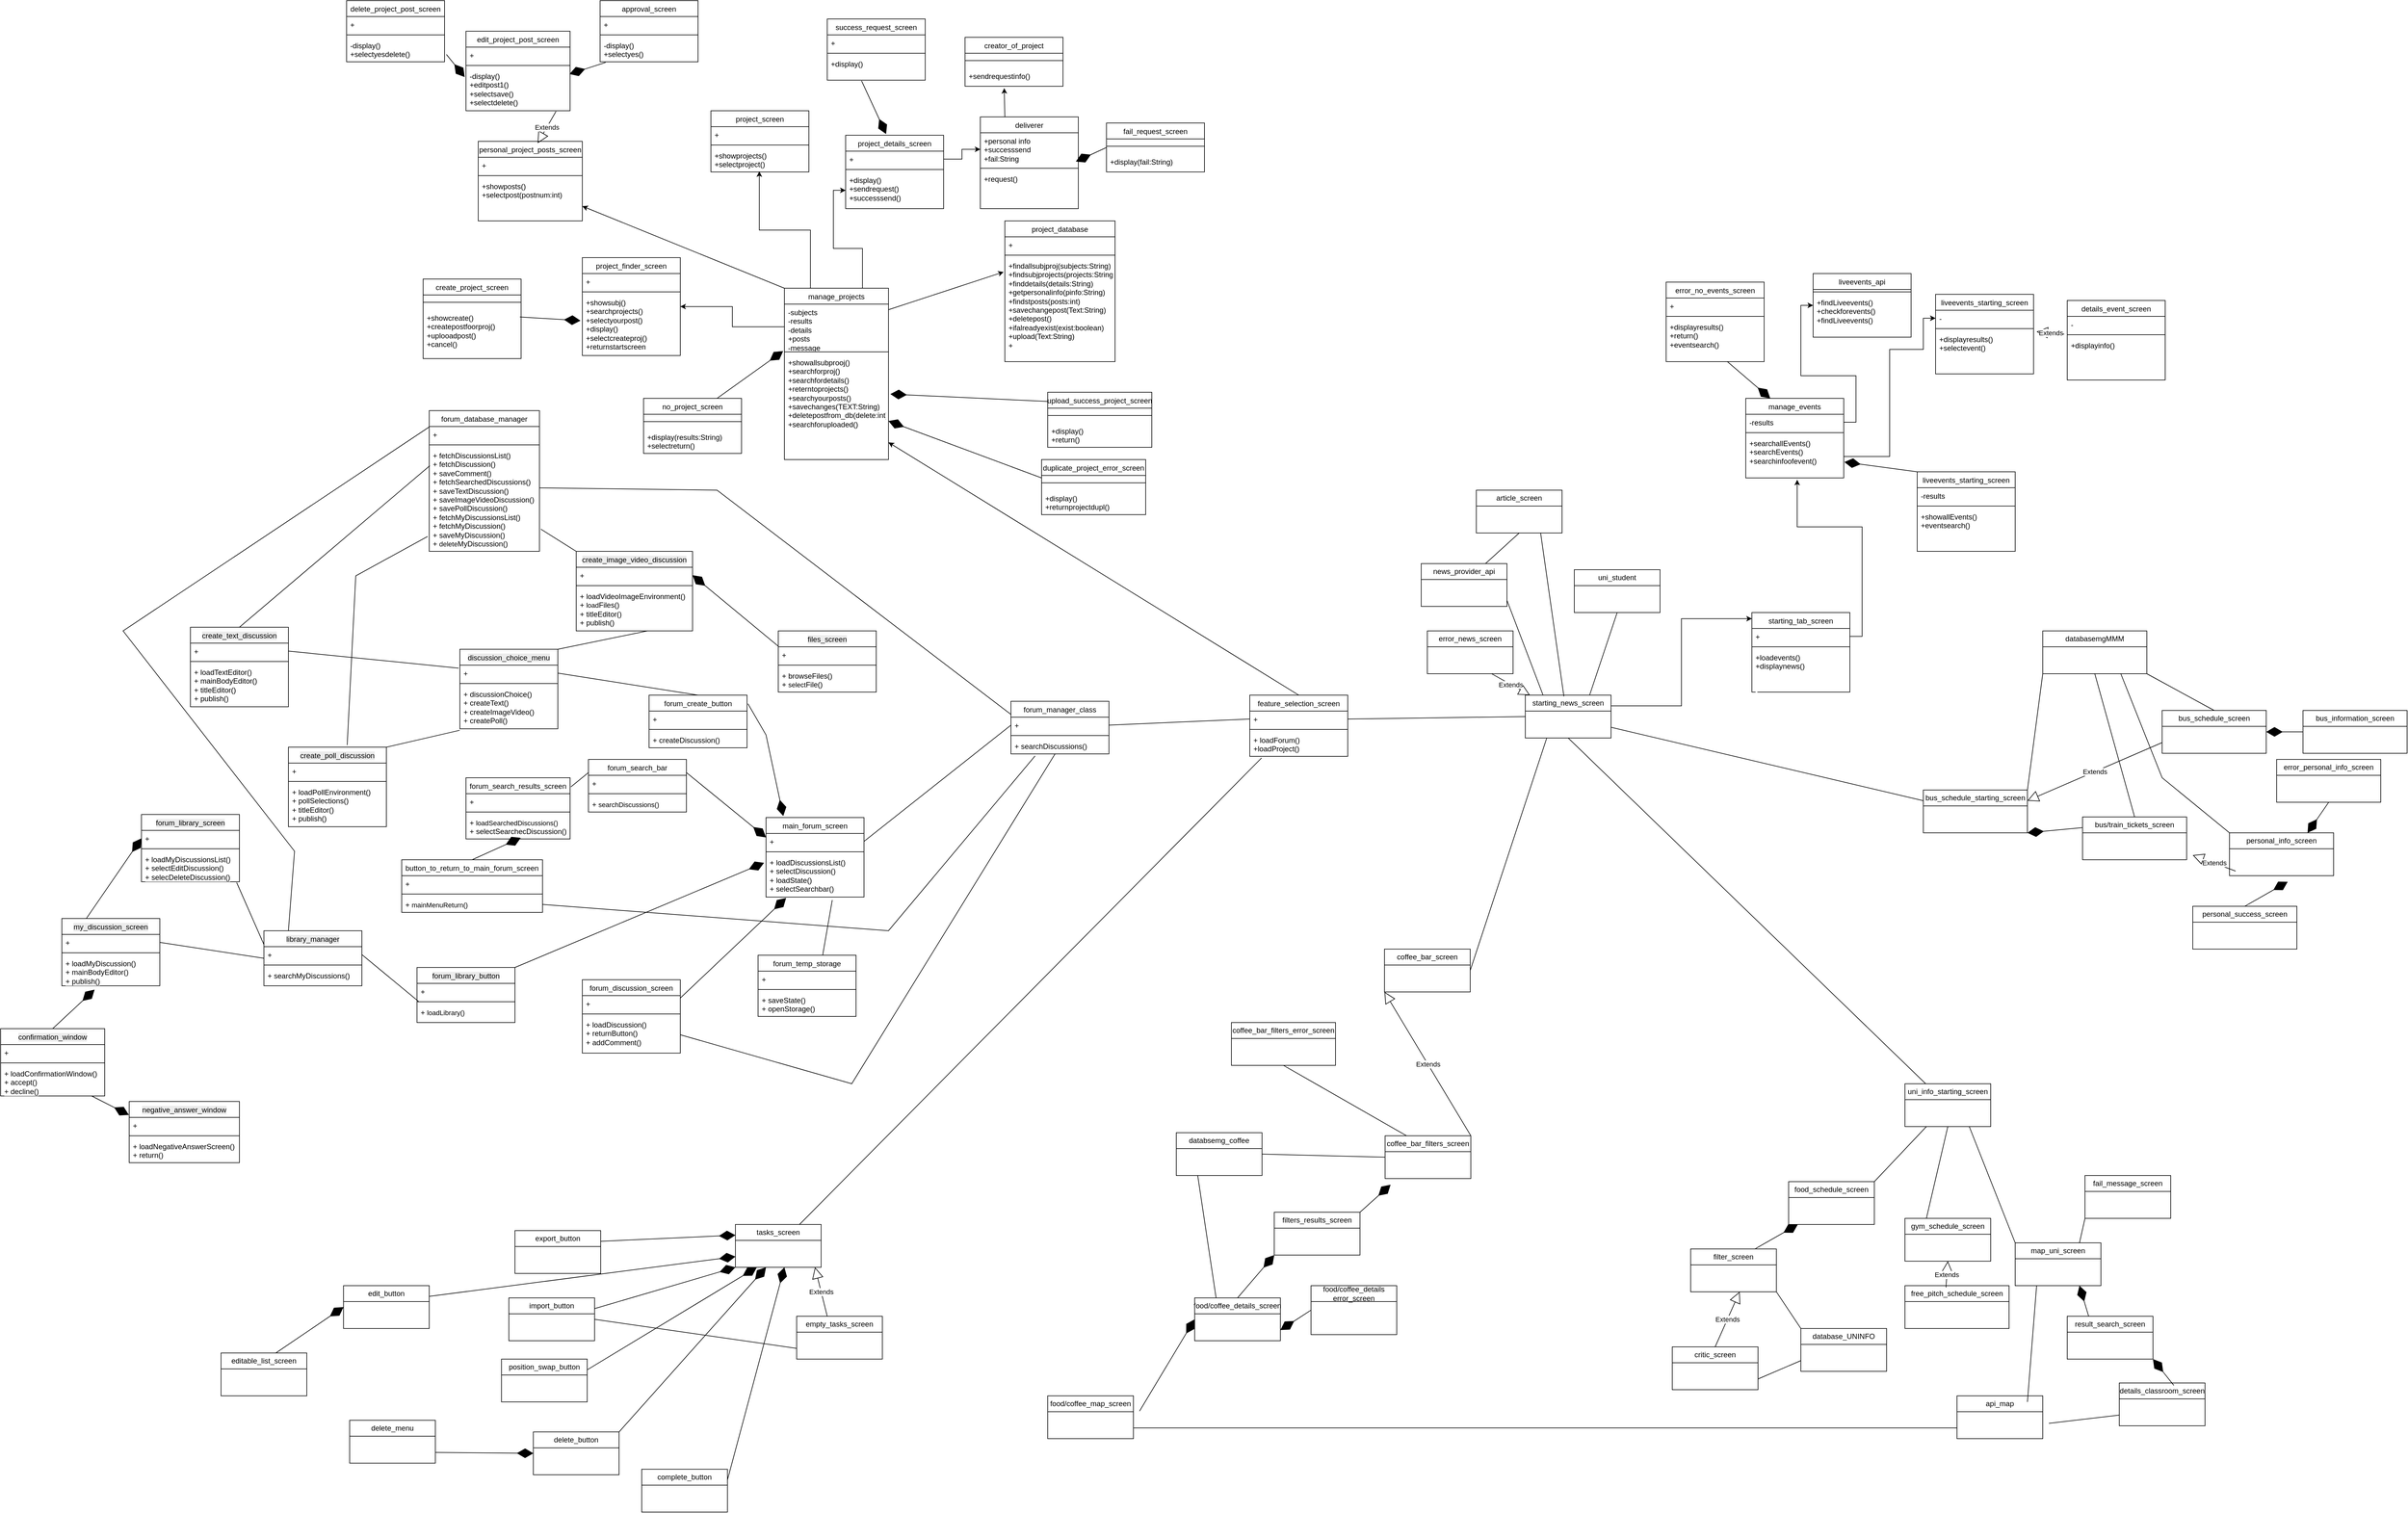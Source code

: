 <mxfile version="26.3.0">
  <diagram name="Σελίδα-1" id="ivrk_eibpuJ_DOp7tNb8">
    <mxGraphModel dx="-1882" dy="791" grid="1" gridSize="10" guides="1" tooltips="1" connect="1" arrows="1" fold="1" page="1" pageScale="1" pageWidth="827" pageHeight="1169" math="0" shadow="0">
      <root>
        <mxCell id="0" />
        <mxCell id="1" parent="0" />
        <mxCell id="7pfBCVab0T2ojBRebgKO-113" style="edgeStyle=none;shape=connector;rounded=0;orthogonalLoop=1;jettySize=auto;html=1;entryX=0.361;entryY=0.94;entryDx=0;entryDy=0;entryPerimeter=0;strokeColor=#FF3333;align=center;verticalAlign=middle;fontFamily=Helvetica;fontSize=11;fontColor=default;labelBackgroundColor=none;endArrow=none;" parent="1" edge="1">
          <mxGeometry relative="1" as="geometry">
            <Array as="points">
              <mxPoint x="370" y="980" />
            </Array>
            <mxPoint x="627.905" y="598.8" as="targetPoint" />
          </mxGeometry>
        </mxCell>
        <mxCell id="7pfBCVab0T2ojBRebgKO-114" style="edgeStyle=none;shape=connector;rounded=0;orthogonalLoop=1;jettySize=auto;html=1;entryX=0.361;entryY=0.94;entryDx=0;entryDy=0;entryPerimeter=0;strokeColor=#FF3333;align=center;verticalAlign=middle;fontFamily=Helvetica;fontSize=11;fontColor=default;labelBackgroundColor=none;endArrow=none;" parent="1" edge="1">
          <mxGeometry relative="1" as="geometry">
            <Array as="points">
              <mxPoint x="365" y="2119" />
            </Array>
            <mxPoint x="622.905" y="1737.8" as="targetPoint" />
          </mxGeometry>
        </mxCell>
        <mxCell id="7pfBCVab0T2ojBRebgKO-115" style="edgeStyle=none;shape=connector;rounded=0;orthogonalLoop=1;jettySize=auto;html=1;entryX=0.361;entryY=0.94;entryDx=0;entryDy=0;entryPerimeter=0;strokeColor=#FF3333;align=center;verticalAlign=middle;fontFamily=Helvetica;fontSize=11;fontColor=default;labelBackgroundColor=none;endArrow=none;" parent="1" edge="1">
          <mxGeometry relative="1" as="geometry">
            <Array as="points">
              <mxPoint x="2498" y="5220" />
            </Array>
            <mxPoint x="2755.905" y="4838.8" as="targetPoint" />
          </mxGeometry>
        </mxCell>
        <mxCell id="7pfBCVab0T2ojBRebgKO-116" style="edgeStyle=none;shape=connector;rounded=0;orthogonalLoop=1;jettySize=auto;html=1;entryX=0.361;entryY=0.94;entryDx=0;entryDy=0;entryPerimeter=0;strokeColor=#FF3333;align=center;verticalAlign=middle;fontFamily=Helvetica;fontSize=11;fontColor=default;labelBackgroundColor=none;endArrow=none;" parent="1" edge="1">
          <mxGeometry relative="1" as="geometry">
            <Array as="points">
              <mxPoint x="638" y="1910" />
            </Array>
            <mxPoint x="895.905" y="1528.8" as="targetPoint" />
          </mxGeometry>
        </mxCell>
        <mxCell id="7pfBCVab0T2ojBRebgKO-117" style="edgeStyle=none;shape=connector;rounded=0;orthogonalLoop=1;jettySize=auto;html=1;entryX=0.361;entryY=0.94;entryDx=0;entryDy=0;entryPerimeter=0;strokeColor=#FF3333;align=center;verticalAlign=middle;fontFamily=Helvetica;fontSize=11;fontColor=default;labelBackgroundColor=none;endArrow=none;" parent="1" edge="1">
          <mxGeometry relative="1" as="geometry">
            <Array as="points">
              <mxPoint x="358" y="1030" />
            </Array>
            <mxPoint x="615.905" y="648.8" as="targetPoint" />
          </mxGeometry>
        </mxCell>
        <mxCell id="7pfBCVab0T2ojBRebgKO-118" style="edgeStyle=none;shape=connector;rounded=0;orthogonalLoop=1;jettySize=auto;html=1;entryX=0.361;entryY=0.94;entryDx=0;entryDy=0;entryPerimeter=0;strokeColor=#FF3333;align=center;verticalAlign=middle;fontFamily=Helvetica;fontSize=11;fontColor=default;labelBackgroundColor=none;endArrow=none;" parent="1" edge="1">
          <mxGeometry relative="1" as="geometry">
            <Array as="points">
              <mxPoint x="340" y="990" />
            </Array>
            <mxPoint x="597.905" y="608.8" as="targetPoint" />
          </mxGeometry>
        </mxCell>
        <mxCell id="7pfBCVab0T2ojBRebgKO-119" style="edgeStyle=none;shape=connector;rounded=0;orthogonalLoop=1;jettySize=auto;html=1;entryX=0.361;entryY=0.94;entryDx=0;entryDy=0;entryPerimeter=0;strokeColor=#FF3333;align=center;verticalAlign=middle;fontFamily=Helvetica;fontSize=11;fontColor=default;labelBackgroundColor=none;endArrow=none;" parent="1" edge="1">
          <mxGeometry relative="1" as="geometry">
            <Array as="points">
              <mxPoint x="335" y="2129" />
            </Array>
            <mxPoint x="592.905" y="1747.8" as="targetPoint" />
          </mxGeometry>
        </mxCell>
        <mxCell id="7pfBCVab0T2ojBRebgKO-120" style="edgeStyle=none;shape=connector;rounded=0;orthogonalLoop=1;jettySize=auto;html=1;entryX=0.361;entryY=0.94;entryDx=0;entryDy=0;entryPerimeter=0;strokeColor=#FF3333;align=center;verticalAlign=middle;fontFamily=Helvetica;fontSize=11;fontColor=default;labelBackgroundColor=none;endArrow=none;" parent="1" edge="1">
          <mxGeometry relative="1" as="geometry">
            <Array as="points">
              <mxPoint x="2468" y="5230" />
            </Array>
            <mxPoint x="2725.905" y="4848.8" as="targetPoint" />
          </mxGeometry>
        </mxCell>
        <mxCell id="7pfBCVab0T2ojBRebgKO-121" style="edgeStyle=none;shape=connector;rounded=0;orthogonalLoop=1;jettySize=auto;html=1;entryX=0.361;entryY=0.94;entryDx=0;entryDy=0;entryPerimeter=0;strokeColor=#FF3333;align=center;verticalAlign=middle;fontFamily=Helvetica;fontSize=11;fontColor=default;labelBackgroundColor=none;endArrow=none;" parent="1" edge="1">
          <mxGeometry relative="1" as="geometry">
            <Array as="points">
              <mxPoint x="608" y="1920" />
            </Array>
            <mxPoint x="865.905" y="1538.8" as="targetPoint" />
          </mxGeometry>
        </mxCell>
        <mxCell id="7pfBCVab0T2ojBRebgKO-122" style="edgeStyle=none;shape=connector;rounded=0;orthogonalLoop=1;jettySize=auto;html=1;entryX=0.361;entryY=0.94;entryDx=0;entryDy=0;entryPerimeter=0;strokeColor=#FF3333;align=center;verticalAlign=middle;fontFamily=Helvetica;fontSize=11;fontColor=default;labelBackgroundColor=none;endArrow=none;" parent="1" edge="1">
          <mxGeometry relative="1" as="geometry">
            <Array as="points">
              <mxPoint x="328" y="1040" />
            </Array>
            <mxPoint x="585.905" y="658.8" as="targetPoint" />
          </mxGeometry>
        </mxCell>
        <mxCell id="7pfBCVab0T2ojBRebgKO-123" style="edgeStyle=none;shape=connector;rounded=0;orthogonalLoop=1;jettySize=auto;html=1;entryX=0.361;entryY=0.94;entryDx=0;entryDy=0;entryPerimeter=0;strokeColor=#FF3333;align=center;verticalAlign=middle;fontFamily=Helvetica;fontSize=11;fontColor=default;labelBackgroundColor=none;endArrow=none;" parent="1" edge="1">
          <mxGeometry relative="1" as="geometry">
            <Array as="points">
              <mxPoint x="600" y="900" />
            </Array>
            <mxPoint x="857.905" y="518.8" as="targetPoint" />
          </mxGeometry>
        </mxCell>
        <mxCell id="7pfBCVab0T2ojBRebgKO-124" style="edgeStyle=none;shape=connector;rounded=0;orthogonalLoop=1;jettySize=auto;html=1;entryX=0.361;entryY=0.94;entryDx=0;entryDy=0;entryPerimeter=0;strokeColor=#FF3333;align=center;verticalAlign=middle;fontFamily=Helvetica;fontSize=11;fontColor=default;labelBackgroundColor=none;endArrow=none;" parent="1" edge="1">
          <mxGeometry relative="1" as="geometry">
            <Array as="points">
              <mxPoint x="595" y="2039" />
            </Array>
            <mxPoint x="852.905" y="1657.8" as="targetPoint" />
          </mxGeometry>
        </mxCell>
        <mxCell id="7pfBCVab0T2ojBRebgKO-125" style="edgeStyle=none;shape=connector;rounded=0;orthogonalLoop=1;jettySize=auto;html=1;entryX=0.361;entryY=0.94;entryDx=0;entryDy=0;entryPerimeter=0;strokeColor=#FF3333;align=center;verticalAlign=middle;fontFamily=Helvetica;fontSize=11;fontColor=default;labelBackgroundColor=none;endArrow=none;" parent="1" edge="1">
          <mxGeometry relative="1" as="geometry">
            <Array as="points">
              <mxPoint x="2728" y="5140" />
            </Array>
            <mxPoint x="2985.905" y="4758.8" as="targetPoint" />
          </mxGeometry>
        </mxCell>
        <mxCell id="7pfBCVab0T2ojBRebgKO-126" style="edgeStyle=none;shape=connector;rounded=0;orthogonalLoop=1;jettySize=auto;html=1;entryX=0.361;entryY=0.94;entryDx=0;entryDy=0;entryPerimeter=0;strokeColor=#FF3333;align=center;verticalAlign=middle;fontFamily=Helvetica;fontSize=11;fontColor=default;labelBackgroundColor=none;endArrow=none;" parent="1" edge="1">
          <mxGeometry relative="1" as="geometry">
            <Array as="points">
              <mxPoint x="868" y="1830" />
            </Array>
            <mxPoint x="1125.905" y="1448.8" as="targetPoint" />
          </mxGeometry>
        </mxCell>
        <mxCell id="7pfBCVab0T2ojBRebgKO-127" style="edgeStyle=none;shape=connector;rounded=0;orthogonalLoop=1;jettySize=auto;html=1;entryX=0.361;entryY=0.94;entryDx=0;entryDy=0;entryPerimeter=0;strokeColor=#FF3333;align=center;verticalAlign=middle;fontFamily=Helvetica;fontSize=11;fontColor=default;labelBackgroundColor=none;endArrow=none;" parent="1" edge="1">
          <mxGeometry relative="1" as="geometry">
            <Array as="points">
              <mxPoint x="588" y="950" />
            </Array>
            <mxPoint x="845.905" y="568.8" as="targetPoint" />
          </mxGeometry>
        </mxCell>
        <mxCell id="7pfBCVab0T2ojBRebgKO-128" style="edgeStyle=none;shape=connector;rounded=0;orthogonalLoop=1;jettySize=auto;html=1;entryX=0.361;entryY=0.94;entryDx=0;entryDy=0;entryPerimeter=0;strokeColor=#FF3333;align=center;verticalAlign=middle;fontFamily=Helvetica;fontSize=11;fontColor=default;labelBackgroundColor=none;endArrow=none;" parent="1" edge="1">
          <mxGeometry relative="1" as="geometry">
            <Array as="points">
              <mxPoint x="330" y="970" />
            </Array>
            <mxPoint x="587.905" y="588.8" as="targetPoint" />
          </mxGeometry>
        </mxCell>
        <mxCell id="7pfBCVab0T2ojBRebgKO-129" style="edgeStyle=none;shape=connector;rounded=0;orthogonalLoop=1;jettySize=auto;html=1;entryX=0.361;entryY=0.94;entryDx=0;entryDy=0;entryPerimeter=0;strokeColor=#FF3333;align=center;verticalAlign=middle;fontFamily=Helvetica;fontSize=11;fontColor=default;labelBackgroundColor=none;endArrow=none;" parent="1" edge="1">
          <mxGeometry relative="1" as="geometry">
            <Array as="points">
              <mxPoint x="325" y="2109" />
            </Array>
            <mxPoint x="582.905" y="1727.8" as="targetPoint" />
          </mxGeometry>
        </mxCell>
        <mxCell id="7pfBCVab0T2ojBRebgKO-130" style="edgeStyle=none;shape=connector;rounded=0;orthogonalLoop=1;jettySize=auto;html=1;entryX=0.361;entryY=0.94;entryDx=0;entryDy=0;entryPerimeter=0;strokeColor=#FF3333;align=center;verticalAlign=middle;fontFamily=Helvetica;fontSize=11;fontColor=default;labelBackgroundColor=none;endArrow=none;" parent="1" edge="1">
          <mxGeometry relative="1" as="geometry">
            <Array as="points">
              <mxPoint x="2458" y="5210" />
            </Array>
            <mxPoint x="2715.905" y="4828.8" as="targetPoint" />
          </mxGeometry>
        </mxCell>
        <mxCell id="7pfBCVab0T2ojBRebgKO-131" style="edgeStyle=none;shape=connector;rounded=0;orthogonalLoop=1;jettySize=auto;html=1;entryX=0.361;entryY=0.94;entryDx=0;entryDy=0;entryPerimeter=0;strokeColor=#FF3333;align=center;verticalAlign=middle;fontFamily=Helvetica;fontSize=11;fontColor=default;labelBackgroundColor=none;endArrow=none;" parent="1" edge="1">
          <mxGeometry relative="1" as="geometry">
            <Array as="points">
              <mxPoint x="598" y="1900" />
            </Array>
            <mxPoint x="855.905" y="1518.8" as="targetPoint" />
          </mxGeometry>
        </mxCell>
        <mxCell id="7pfBCVab0T2ojBRebgKO-132" style="edgeStyle=none;shape=connector;rounded=0;orthogonalLoop=1;jettySize=auto;html=1;entryX=0.361;entryY=0.94;entryDx=0;entryDy=0;entryPerimeter=0;strokeColor=#FF3333;align=center;verticalAlign=middle;fontFamily=Helvetica;fontSize=11;fontColor=default;labelBackgroundColor=none;endArrow=none;" parent="1" edge="1">
          <mxGeometry relative="1" as="geometry">
            <Array as="points">
              <mxPoint x="318" y="1020" />
            </Array>
            <mxPoint x="575.905" y="638.8" as="targetPoint" />
          </mxGeometry>
        </mxCell>
        <mxCell id="7pfBCVab0T2ojBRebgKO-133" style="edgeStyle=none;shape=connector;rounded=0;orthogonalLoop=1;jettySize=auto;html=1;entryX=0.361;entryY=0.94;entryDx=0;entryDy=0;entryPerimeter=0;strokeColor=#FF3333;align=center;verticalAlign=middle;fontFamily=Helvetica;fontSize=11;fontColor=default;labelBackgroundColor=none;endArrow=none;" parent="1" edge="1">
          <mxGeometry relative="1" as="geometry">
            <Array as="points">
              <mxPoint x="1468" y="3240" />
            </Array>
            <mxPoint x="1725.905" y="2858.8" as="targetPoint" />
          </mxGeometry>
        </mxCell>
        <mxCell id="7pfBCVab0T2ojBRebgKO-134" style="edgeStyle=none;shape=connector;rounded=0;orthogonalLoop=1;jettySize=auto;html=1;entryX=0.361;entryY=0.94;entryDx=0;entryDy=0;entryPerimeter=0;strokeColor=#FF3333;align=center;verticalAlign=middle;fontFamily=Helvetica;fontSize=11;fontColor=default;labelBackgroundColor=none;endArrow=none;" parent="1" edge="1">
          <mxGeometry relative="1" as="geometry">
            <Array as="points">
              <mxPoint x="880" y="2685" />
            </Array>
            <mxPoint x="1137.905" y="2303.8" as="targetPoint" />
          </mxGeometry>
        </mxCell>
        <mxCell id="7pfBCVab0T2ojBRebgKO-135" style="edgeStyle=none;shape=connector;rounded=0;orthogonalLoop=1;jettySize=auto;html=1;entryX=0.361;entryY=0.94;entryDx=0;entryDy=0;entryPerimeter=0;strokeColor=#FF3333;align=center;verticalAlign=middle;fontFamily=Helvetica;fontSize=11;fontColor=default;labelBackgroundColor=none;endArrow=none;" parent="1" edge="1">
          <mxGeometry relative="1" as="geometry">
            <Array as="points">
              <mxPoint x="875" y="3824" />
            </Array>
            <mxPoint x="1132.905" y="3442.8" as="targetPoint" />
          </mxGeometry>
        </mxCell>
        <mxCell id="7pfBCVab0T2ojBRebgKO-136" style="edgeStyle=none;shape=connector;rounded=0;orthogonalLoop=1;jettySize=auto;html=1;entryX=0.361;entryY=0.94;entryDx=0;entryDy=0;entryPerimeter=0;strokeColor=#FF3333;align=center;verticalAlign=middle;fontFamily=Helvetica;fontSize=11;fontColor=default;labelBackgroundColor=none;endArrow=none;" parent="1" edge="1">
          <mxGeometry relative="1" as="geometry">
            <Array as="points">
              <mxPoint x="3008" y="6925" />
            </Array>
            <mxPoint x="3265.905" y="6543.8" as="targetPoint" />
          </mxGeometry>
        </mxCell>
        <mxCell id="7pfBCVab0T2ojBRebgKO-137" style="edgeStyle=none;shape=connector;rounded=0;orthogonalLoop=1;jettySize=auto;html=1;entryX=0.361;entryY=0.94;entryDx=0;entryDy=0;entryPerimeter=0;strokeColor=#FF3333;align=center;verticalAlign=middle;fontFamily=Helvetica;fontSize=11;fontColor=default;labelBackgroundColor=none;endArrow=none;" parent="1" edge="1">
          <mxGeometry relative="1" as="geometry">
            <Array as="points">
              <mxPoint x="1148" y="3615" />
            </Array>
            <mxPoint x="1405.905" y="3233.8" as="targetPoint" />
          </mxGeometry>
        </mxCell>
        <mxCell id="7pfBCVab0T2ojBRebgKO-138" style="edgeStyle=none;shape=connector;rounded=0;orthogonalLoop=1;jettySize=auto;html=1;entryX=0.361;entryY=0.94;entryDx=0;entryDy=0;entryPerimeter=0;strokeColor=#FF3333;align=center;verticalAlign=middle;fontFamily=Helvetica;fontSize=11;fontColor=default;labelBackgroundColor=none;endArrow=none;" parent="1" edge="1">
          <mxGeometry relative="1" as="geometry">
            <Array as="points">
              <mxPoint x="868" y="2735" />
            </Array>
            <mxPoint x="1125.905" y="2353.8" as="targetPoint" />
          </mxGeometry>
        </mxCell>
        <mxCell id="7pfBCVab0T2ojBRebgKO-139" style="edgeStyle=none;shape=connector;rounded=0;orthogonalLoop=1;jettySize=auto;html=1;entryX=0.361;entryY=0.94;entryDx=0;entryDy=0;entryPerimeter=0;strokeColor=#FF3333;align=center;verticalAlign=middle;fontFamily=Helvetica;fontSize=11;fontColor=default;labelBackgroundColor=none;endArrow=none;" parent="1" edge="1">
          <mxGeometry relative="1" as="geometry">
            <Array as="points">
              <mxPoint x="1140" y="2595" />
            </Array>
            <mxPoint x="1397.905" y="2213.8" as="targetPoint" />
          </mxGeometry>
        </mxCell>
        <mxCell id="7pfBCVab0T2ojBRebgKO-140" style="edgeStyle=none;shape=connector;rounded=0;orthogonalLoop=1;jettySize=auto;html=1;entryX=0.361;entryY=0.94;entryDx=0;entryDy=0;entryPerimeter=0;strokeColor=#FF3333;align=center;verticalAlign=middle;fontFamily=Helvetica;fontSize=11;fontColor=default;labelBackgroundColor=none;endArrow=none;" parent="1" edge="1">
          <mxGeometry relative="1" as="geometry">
            <Array as="points">
              <mxPoint x="1135" y="3734" />
            </Array>
            <mxPoint x="1392.905" y="3352.8" as="targetPoint" />
          </mxGeometry>
        </mxCell>
        <mxCell id="7pfBCVab0T2ojBRebgKO-141" style="edgeStyle=none;shape=connector;rounded=0;orthogonalLoop=1;jettySize=auto;html=1;entryX=0.361;entryY=0.94;entryDx=0;entryDy=0;entryPerimeter=0;strokeColor=#FF3333;align=center;verticalAlign=middle;fontFamily=Helvetica;fontSize=11;fontColor=default;labelBackgroundColor=none;endArrow=none;" parent="1" edge="1">
          <mxGeometry relative="1" as="geometry">
            <Array as="points">
              <mxPoint x="3268" y="6835" />
            </Array>
            <mxPoint x="3525.905" y="6453.8" as="targetPoint" />
          </mxGeometry>
        </mxCell>
        <mxCell id="7pfBCVab0T2ojBRebgKO-142" style="edgeStyle=none;shape=connector;rounded=0;orthogonalLoop=1;jettySize=auto;html=1;entryX=0.361;entryY=0.94;entryDx=0;entryDy=0;entryPerimeter=0;strokeColor=#FF3333;align=center;verticalAlign=middle;fontFamily=Helvetica;fontSize=11;fontColor=default;labelBackgroundColor=none;endArrow=none;" parent="1" edge="1">
          <mxGeometry relative="1" as="geometry">
            <Array as="points">
              <mxPoint x="1408" y="3525" />
            </Array>
            <mxPoint x="1665.905" y="3143.8" as="targetPoint" />
          </mxGeometry>
        </mxCell>
        <mxCell id="7pfBCVab0T2ojBRebgKO-143" style="edgeStyle=none;shape=connector;rounded=0;orthogonalLoop=1;jettySize=auto;html=1;entryX=0.361;entryY=0.94;entryDx=0;entryDy=0;entryPerimeter=0;strokeColor=#FF3333;align=center;verticalAlign=middle;fontFamily=Helvetica;fontSize=11;fontColor=default;labelBackgroundColor=none;endArrow=none;" parent="1" edge="1">
          <mxGeometry relative="1" as="geometry">
            <Array as="points">
              <mxPoint x="1128" y="2645" />
            </Array>
            <mxPoint x="1385.905" y="2263.8" as="targetPoint" />
          </mxGeometry>
        </mxCell>
        <mxCell id="7pfBCVab0T2ojBRebgKO-144" style="edgeStyle=none;shape=connector;rounded=0;orthogonalLoop=1;jettySize=auto;html=1;entryX=0.361;entryY=0.94;entryDx=0;entryDy=0;entryPerimeter=0;strokeColor=#FF3333;align=center;verticalAlign=middle;fontFamily=Helvetica;fontSize=11;fontColor=default;labelBackgroundColor=none;endArrow=none;" parent="1" edge="1">
          <mxGeometry relative="1" as="geometry">
            <Array as="points">
              <mxPoint x="349" y="990" />
            </Array>
            <mxPoint x="606.905" y="608.8" as="targetPoint" />
          </mxGeometry>
        </mxCell>
        <mxCell id="7pfBCVab0T2ojBRebgKO-145" style="edgeStyle=none;shape=connector;rounded=0;orthogonalLoop=1;jettySize=auto;html=1;entryX=0.361;entryY=0.94;entryDx=0;entryDy=0;entryPerimeter=0;strokeColor=#FF3333;align=center;verticalAlign=middle;fontFamily=Helvetica;fontSize=11;fontColor=default;labelBackgroundColor=none;endArrow=none;" parent="1" edge="1">
          <mxGeometry relative="1" as="geometry">
            <Array as="points">
              <mxPoint x="344" y="2129" />
            </Array>
            <mxPoint x="601.905" y="1747.8" as="targetPoint" />
          </mxGeometry>
        </mxCell>
        <mxCell id="7pfBCVab0T2ojBRebgKO-146" style="edgeStyle=none;shape=connector;rounded=0;orthogonalLoop=1;jettySize=auto;html=1;entryX=0.361;entryY=0.94;entryDx=0;entryDy=0;entryPerimeter=0;strokeColor=#FF3333;align=center;verticalAlign=middle;fontFamily=Helvetica;fontSize=11;fontColor=default;labelBackgroundColor=none;endArrow=none;" parent="1" edge="1">
          <mxGeometry relative="1" as="geometry">
            <Array as="points">
              <mxPoint x="2477" y="5230" />
            </Array>
            <mxPoint x="2734.905" y="4848.8" as="targetPoint" />
          </mxGeometry>
        </mxCell>
        <mxCell id="7pfBCVab0T2ojBRebgKO-147" style="edgeStyle=none;shape=connector;rounded=0;orthogonalLoop=1;jettySize=auto;html=1;entryX=0.361;entryY=0.94;entryDx=0;entryDy=0;entryPerimeter=0;strokeColor=#FF3333;align=center;verticalAlign=middle;fontFamily=Helvetica;fontSize=11;fontColor=default;labelBackgroundColor=none;endArrow=none;" parent="1" edge="1">
          <mxGeometry relative="1" as="geometry">
            <Array as="points">
              <mxPoint x="617" y="1920" />
            </Array>
            <mxPoint x="874.905" y="1538.8" as="targetPoint" />
          </mxGeometry>
        </mxCell>
        <mxCell id="7pfBCVab0T2ojBRebgKO-148" style="edgeStyle=none;shape=connector;rounded=0;orthogonalLoop=1;jettySize=auto;html=1;entryX=0.361;entryY=0.94;entryDx=0;entryDy=0;entryPerimeter=0;strokeColor=#FF3333;align=center;verticalAlign=middle;fontFamily=Helvetica;fontSize=11;fontColor=default;labelBackgroundColor=none;endArrow=none;" parent="1" edge="1">
          <mxGeometry relative="1" as="geometry">
            <Array as="points">
              <mxPoint x="337" y="1040" />
            </Array>
            <mxPoint x="594.905" y="658.8" as="targetPoint" />
          </mxGeometry>
        </mxCell>
        <mxCell id="7pfBCVab0T2ojBRebgKO-149" style="edgeStyle=none;shape=connector;rounded=0;orthogonalLoop=1;jettySize=auto;html=1;entryX=0.361;entryY=0.94;entryDx=0;entryDy=0;entryPerimeter=0;strokeColor=#FF3333;align=center;verticalAlign=middle;fontFamily=Helvetica;fontSize=11;fontColor=default;labelBackgroundColor=none;endArrow=none;" parent="1" edge="1">
          <mxGeometry relative="1" as="geometry">
            <Array as="points">
              <mxPoint x="609" y="900" />
            </Array>
            <mxPoint x="866.905" y="518.8" as="targetPoint" />
          </mxGeometry>
        </mxCell>
        <mxCell id="7pfBCVab0T2ojBRebgKO-150" style="edgeStyle=none;shape=connector;rounded=0;orthogonalLoop=1;jettySize=auto;html=1;entryX=0.361;entryY=0.94;entryDx=0;entryDy=0;entryPerimeter=0;strokeColor=#FF3333;align=center;verticalAlign=middle;fontFamily=Helvetica;fontSize=11;fontColor=default;labelBackgroundColor=none;endArrow=none;" parent="1" edge="1">
          <mxGeometry relative="1" as="geometry">
            <Array as="points">
              <mxPoint x="604" y="2039" />
            </Array>
            <mxPoint x="861.905" y="1657.8" as="targetPoint" />
          </mxGeometry>
        </mxCell>
        <mxCell id="7pfBCVab0T2ojBRebgKO-151" style="edgeStyle=none;shape=connector;rounded=0;orthogonalLoop=1;jettySize=auto;html=1;entryX=0.361;entryY=0.94;entryDx=0;entryDy=0;entryPerimeter=0;strokeColor=#FF3333;align=center;verticalAlign=middle;fontFamily=Helvetica;fontSize=11;fontColor=default;labelBackgroundColor=none;endArrow=none;" parent="1" edge="1">
          <mxGeometry relative="1" as="geometry">
            <Array as="points">
              <mxPoint x="2737" y="5140" />
            </Array>
            <mxPoint x="2994.905" y="4758.8" as="targetPoint" />
          </mxGeometry>
        </mxCell>
        <mxCell id="7pfBCVab0T2ojBRebgKO-152" style="edgeStyle=none;shape=connector;rounded=0;orthogonalLoop=1;jettySize=auto;html=1;entryX=0.361;entryY=0.94;entryDx=0;entryDy=0;entryPerimeter=0;strokeColor=#FF3333;align=center;verticalAlign=middle;fontFamily=Helvetica;fontSize=11;fontColor=default;labelBackgroundColor=none;endArrow=none;" parent="1" edge="1">
          <mxGeometry relative="1" as="geometry">
            <Array as="points">
              <mxPoint x="877" y="1830" />
            </Array>
            <mxPoint x="1134.905" y="1448.8" as="targetPoint" />
          </mxGeometry>
        </mxCell>
        <mxCell id="7pfBCVab0T2ojBRebgKO-153" style="edgeStyle=none;shape=connector;rounded=0;orthogonalLoop=1;jettySize=auto;html=1;entryX=0.361;entryY=0.94;entryDx=0;entryDy=0;entryPerimeter=0;strokeColor=#FF3333;align=center;verticalAlign=middle;fontFamily=Helvetica;fontSize=11;fontColor=default;labelBackgroundColor=none;endArrow=none;" parent="1" edge="1">
          <mxGeometry relative="1" as="geometry">
            <Array as="points">
              <mxPoint x="597" y="950" />
            </Array>
            <mxPoint x="854.905" y="568.8" as="targetPoint" />
          </mxGeometry>
        </mxCell>
        <mxCell id="7pfBCVab0T2ojBRebgKO-154" style="edgeStyle=none;shape=connector;rounded=0;orthogonalLoop=1;jettySize=auto;html=1;entryX=0.361;entryY=0.94;entryDx=0;entryDy=0;entryPerimeter=0;strokeColor=#FF3333;align=center;verticalAlign=middle;fontFamily=Helvetica;fontSize=11;fontColor=default;labelBackgroundColor=none;endArrow=none;" parent="1" edge="1">
          <mxGeometry relative="1" as="geometry">
            <Array as="points">
              <mxPoint x="339" y="970" />
            </Array>
            <mxPoint x="596.905" y="588.8" as="targetPoint" />
          </mxGeometry>
        </mxCell>
        <mxCell id="7pfBCVab0T2ojBRebgKO-155" style="edgeStyle=none;shape=connector;rounded=0;orthogonalLoop=1;jettySize=auto;html=1;entryX=0.361;entryY=0.94;entryDx=0;entryDy=0;entryPerimeter=0;strokeColor=#FF3333;align=center;verticalAlign=middle;fontFamily=Helvetica;fontSize=11;fontColor=default;labelBackgroundColor=none;endArrow=none;" parent="1" edge="1">
          <mxGeometry relative="1" as="geometry">
            <Array as="points">
              <mxPoint x="334" y="2109" />
            </Array>
            <mxPoint x="591.905" y="1727.8" as="targetPoint" />
          </mxGeometry>
        </mxCell>
        <mxCell id="7pfBCVab0T2ojBRebgKO-156" style="edgeStyle=none;shape=connector;rounded=0;orthogonalLoop=1;jettySize=auto;html=1;entryX=0.361;entryY=0.94;entryDx=0;entryDy=0;entryPerimeter=0;strokeColor=#FF3333;align=center;verticalAlign=middle;fontFamily=Helvetica;fontSize=11;fontColor=default;labelBackgroundColor=none;endArrow=none;" parent="1" edge="1">
          <mxGeometry relative="1" as="geometry">
            <Array as="points">
              <mxPoint x="2467" y="5210" />
            </Array>
            <mxPoint x="2724.905" y="4828.8" as="targetPoint" />
          </mxGeometry>
        </mxCell>
        <mxCell id="7pfBCVab0T2ojBRebgKO-157" style="edgeStyle=none;shape=connector;rounded=0;orthogonalLoop=1;jettySize=auto;html=1;entryX=0.361;entryY=0.94;entryDx=0;entryDy=0;entryPerimeter=0;strokeColor=#FF3333;align=center;verticalAlign=middle;fontFamily=Helvetica;fontSize=11;fontColor=default;labelBackgroundColor=none;endArrow=none;" parent="1" edge="1">
          <mxGeometry relative="1" as="geometry">
            <Array as="points">
              <mxPoint x="607" y="1900" />
            </Array>
            <mxPoint x="864.905" y="1518.8" as="targetPoint" />
          </mxGeometry>
        </mxCell>
        <mxCell id="7pfBCVab0T2ojBRebgKO-158" style="edgeStyle=none;shape=connector;rounded=0;orthogonalLoop=1;jettySize=auto;html=1;entryX=0.361;entryY=0.94;entryDx=0;entryDy=0;entryPerimeter=0;strokeColor=#FF3333;align=center;verticalAlign=middle;fontFamily=Helvetica;fontSize=11;fontColor=default;labelBackgroundColor=none;endArrow=none;" parent="1" edge="1">
          <mxGeometry relative="1" as="geometry">
            <Array as="points">
              <mxPoint x="327" y="1020" />
            </Array>
            <mxPoint x="584.905" y="638.8" as="targetPoint" />
          </mxGeometry>
        </mxCell>
        <mxCell id="7pfBCVab0T2ojBRebgKO-159" style="edgeStyle=none;shape=connector;rounded=0;orthogonalLoop=1;jettySize=auto;html=1;entryX=0.361;entryY=0.94;entryDx=0;entryDy=0;entryPerimeter=0;strokeColor=#FF3333;align=center;verticalAlign=middle;fontFamily=Helvetica;fontSize=11;fontColor=default;labelBackgroundColor=none;endArrow=none;" parent="1" edge="1">
          <mxGeometry relative="1" as="geometry">
            <Array as="points">
              <mxPoint x="1477" y="3240" />
            </Array>
            <mxPoint x="1734.905" y="2858.8" as="targetPoint" />
          </mxGeometry>
        </mxCell>
        <mxCell id="7pfBCVab0T2ojBRebgKO-160" style="edgeStyle=none;shape=connector;rounded=0;orthogonalLoop=1;jettySize=auto;html=1;entryX=0.361;entryY=0.94;entryDx=0;entryDy=0;entryPerimeter=0;strokeColor=#FF3333;align=center;verticalAlign=middle;fontFamily=Helvetica;fontSize=11;fontColor=default;labelBackgroundColor=none;endArrow=none;" parent="1" edge="1">
          <mxGeometry relative="1" as="geometry">
            <Array as="points">
              <mxPoint x="889" y="2685" />
            </Array>
            <mxPoint x="1146.905" y="2303.8" as="targetPoint" />
          </mxGeometry>
        </mxCell>
        <mxCell id="7pfBCVab0T2ojBRebgKO-161" style="edgeStyle=none;shape=connector;rounded=0;orthogonalLoop=1;jettySize=auto;html=1;entryX=0.361;entryY=0.94;entryDx=0;entryDy=0;entryPerimeter=0;strokeColor=#FF3333;align=center;verticalAlign=middle;fontFamily=Helvetica;fontSize=11;fontColor=default;labelBackgroundColor=none;endArrow=none;" parent="1" edge="1">
          <mxGeometry relative="1" as="geometry">
            <Array as="points">
              <mxPoint x="884" y="3824" />
            </Array>
            <mxPoint x="1141.905" y="3442.8" as="targetPoint" />
          </mxGeometry>
        </mxCell>
        <mxCell id="7pfBCVab0T2ojBRebgKO-162" style="edgeStyle=none;shape=connector;rounded=0;orthogonalLoop=1;jettySize=auto;html=1;entryX=0.361;entryY=0.94;entryDx=0;entryDy=0;entryPerimeter=0;strokeColor=#FF3333;align=center;verticalAlign=middle;fontFamily=Helvetica;fontSize=11;fontColor=default;labelBackgroundColor=none;endArrow=none;" parent="1" edge="1">
          <mxGeometry relative="1" as="geometry">
            <Array as="points">
              <mxPoint x="3017" y="6925" />
            </Array>
            <mxPoint x="3274.905" y="6543.8" as="targetPoint" />
          </mxGeometry>
        </mxCell>
        <mxCell id="7pfBCVab0T2ojBRebgKO-163" style="edgeStyle=none;shape=connector;rounded=0;orthogonalLoop=1;jettySize=auto;html=1;entryX=0.361;entryY=0.94;entryDx=0;entryDy=0;entryPerimeter=0;strokeColor=#FF3333;align=center;verticalAlign=middle;fontFamily=Helvetica;fontSize=11;fontColor=default;labelBackgroundColor=none;endArrow=none;" parent="1" edge="1">
          <mxGeometry relative="1" as="geometry">
            <Array as="points">
              <mxPoint x="1157" y="3615" />
            </Array>
            <mxPoint x="1414.905" y="3233.8" as="targetPoint" />
          </mxGeometry>
        </mxCell>
        <mxCell id="7pfBCVab0T2ojBRebgKO-164" style="edgeStyle=none;shape=connector;rounded=0;orthogonalLoop=1;jettySize=auto;html=1;entryX=0.361;entryY=0.94;entryDx=0;entryDy=0;entryPerimeter=0;strokeColor=#FF3333;align=center;verticalAlign=middle;fontFamily=Helvetica;fontSize=11;fontColor=default;labelBackgroundColor=none;endArrow=none;" parent="1" edge="1">
          <mxGeometry relative="1" as="geometry">
            <Array as="points">
              <mxPoint x="877" y="2735" />
            </Array>
            <mxPoint x="1134.905" y="2353.8" as="targetPoint" />
          </mxGeometry>
        </mxCell>
        <mxCell id="7pfBCVab0T2ojBRebgKO-165" style="edgeStyle=none;shape=connector;rounded=0;orthogonalLoop=1;jettySize=auto;html=1;entryX=0.361;entryY=0.94;entryDx=0;entryDy=0;entryPerimeter=0;strokeColor=#FF3333;align=center;verticalAlign=middle;fontFamily=Helvetica;fontSize=11;fontColor=default;labelBackgroundColor=none;endArrow=none;" parent="1" edge="1">
          <mxGeometry relative="1" as="geometry">
            <Array as="points">
              <mxPoint x="1149" y="2595" />
            </Array>
            <mxPoint x="1406.905" y="2213.8" as="targetPoint" />
          </mxGeometry>
        </mxCell>
        <mxCell id="7pfBCVab0T2ojBRebgKO-166" style="edgeStyle=none;shape=connector;rounded=0;orthogonalLoop=1;jettySize=auto;html=1;entryX=0.361;entryY=0.94;entryDx=0;entryDy=0;entryPerimeter=0;strokeColor=#FF3333;align=center;verticalAlign=middle;fontFamily=Helvetica;fontSize=11;fontColor=default;labelBackgroundColor=none;endArrow=none;" parent="1" edge="1">
          <mxGeometry relative="1" as="geometry">
            <Array as="points">
              <mxPoint x="1144" y="3734" />
            </Array>
            <mxPoint x="1401.905" y="3352.8" as="targetPoint" />
          </mxGeometry>
        </mxCell>
        <mxCell id="7pfBCVab0T2ojBRebgKO-167" style="edgeStyle=none;shape=connector;rounded=0;orthogonalLoop=1;jettySize=auto;html=1;entryX=0.361;entryY=0.94;entryDx=0;entryDy=0;entryPerimeter=0;strokeColor=#FF3333;align=center;verticalAlign=middle;fontFamily=Helvetica;fontSize=11;fontColor=default;labelBackgroundColor=none;endArrow=none;" parent="1" edge="1">
          <mxGeometry relative="1" as="geometry">
            <Array as="points">
              <mxPoint x="3277" y="6835" />
            </Array>
            <mxPoint x="3534.905" y="6453.8" as="targetPoint" />
          </mxGeometry>
        </mxCell>
        <mxCell id="7pfBCVab0T2ojBRebgKO-168" style="edgeStyle=none;shape=connector;rounded=0;orthogonalLoop=1;jettySize=auto;html=1;entryX=0.361;entryY=0.94;entryDx=0;entryDy=0;entryPerimeter=0;strokeColor=#FF3333;align=center;verticalAlign=middle;fontFamily=Helvetica;fontSize=11;fontColor=default;labelBackgroundColor=none;endArrow=none;" parent="1" edge="1">
          <mxGeometry relative="1" as="geometry">
            <Array as="points">
              <mxPoint x="1417" y="3525" />
            </Array>
            <mxPoint x="1674.905" y="3143.8" as="targetPoint" />
          </mxGeometry>
        </mxCell>
        <mxCell id="7pfBCVab0T2ojBRebgKO-169" style="edgeStyle=none;shape=connector;rounded=0;orthogonalLoop=1;jettySize=auto;html=1;entryX=0.361;entryY=0.94;entryDx=0;entryDy=0;entryPerimeter=0;strokeColor=#FF3333;align=center;verticalAlign=middle;fontFamily=Helvetica;fontSize=11;fontColor=default;labelBackgroundColor=none;endArrow=none;" parent="1" edge="1">
          <mxGeometry relative="1" as="geometry">
            <Array as="points">
              <mxPoint x="1137" y="2645" />
            </Array>
            <mxPoint x="1394.905" y="2263.8" as="targetPoint" />
          </mxGeometry>
        </mxCell>
        <mxCell id="7pfBCVab0T2ojBRebgKO-170" style="edgeStyle=none;shape=connector;rounded=0;orthogonalLoop=1;jettySize=auto;html=1;entryX=0.361;entryY=0.94;entryDx=0;entryDy=0;entryPerimeter=0;strokeColor=#FF3333;align=center;verticalAlign=middle;fontFamily=Helvetica;fontSize=11;fontColor=default;labelBackgroundColor=none;endArrow=none;" parent="1" edge="1">
          <mxGeometry relative="1" as="geometry">
            <Array as="points">
              <mxPoint x="589" y="1335" />
            </Array>
            <mxPoint x="846.905" y="953.8" as="targetPoint" />
          </mxGeometry>
        </mxCell>
        <mxCell id="7pfBCVab0T2ojBRebgKO-171" style="edgeStyle=none;shape=connector;rounded=0;orthogonalLoop=1;jettySize=auto;html=1;entryX=0.361;entryY=0.94;entryDx=0;entryDy=0;entryPerimeter=0;strokeColor=#FF3333;align=center;verticalAlign=middle;fontFamily=Helvetica;fontSize=11;fontColor=default;labelBackgroundColor=none;endArrow=none;" parent="1" edge="1">
          <mxGeometry relative="1" as="geometry">
            <Array as="points">
              <mxPoint x="584" y="2474" />
            </Array>
            <mxPoint x="841.905" y="2092.8" as="targetPoint" />
          </mxGeometry>
        </mxCell>
        <mxCell id="7pfBCVab0T2ojBRebgKO-172" style="edgeStyle=none;shape=connector;rounded=0;orthogonalLoop=1;jettySize=auto;html=1;entryX=0.361;entryY=0.94;entryDx=0;entryDy=0;entryPerimeter=0;strokeColor=#FF3333;align=center;verticalAlign=middle;fontFamily=Helvetica;fontSize=11;fontColor=default;labelBackgroundColor=none;endArrow=none;" parent="1" edge="1">
          <mxGeometry relative="1" as="geometry">
            <Array as="points">
              <mxPoint x="2717" y="5575" />
            </Array>
            <mxPoint x="2974.905" y="5193.8" as="targetPoint" />
          </mxGeometry>
        </mxCell>
        <mxCell id="7pfBCVab0T2ojBRebgKO-173" style="edgeStyle=none;shape=connector;rounded=0;orthogonalLoop=1;jettySize=auto;html=1;entryX=0.361;entryY=0.94;entryDx=0;entryDy=0;entryPerimeter=0;strokeColor=#FF3333;align=center;verticalAlign=middle;fontFamily=Helvetica;fontSize=11;fontColor=default;labelBackgroundColor=none;endArrow=none;" parent="1" edge="1">
          <mxGeometry relative="1" as="geometry">
            <Array as="points">
              <mxPoint x="857" y="2265" />
            </Array>
            <mxPoint x="1114.905" y="1883.8" as="targetPoint" />
          </mxGeometry>
        </mxCell>
        <mxCell id="7pfBCVab0T2ojBRebgKO-174" style="edgeStyle=none;shape=connector;rounded=0;orthogonalLoop=1;jettySize=auto;html=1;entryX=0.361;entryY=0.94;entryDx=0;entryDy=0;entryPerimeter=0;strokeColor=#FF3333;align=center;verticalAlign=middle;fontFamily=Helvetica;fontSize=11;fontColor=default;labelBackgroundColor=none;endArrow=none;" parent="1" edge="1">
          <mxGeometry relative="1" as="geometry">
            <Array as="points">
              <mxPoint x="577" y="1385" />
            </Array>
            <mxPoint x="834.905" y="1003.8" as="targetPoint" />
          </mxGeometry>
        </mxCell>
        <mxCell id="7pfBCVab0T2ojBRebgKO-175" style="edgeStyle=none;shape=connector;rounded=0;orthogonalLoop=1;jettySize=auto;html=1;entryX=0.361;entryY=0.94;entryDx=0;entryDy=0;entryPerimeter=0;strokeColor=#FF3333;align=center;verticalAlign=middle;fontFamily=Helvetica;fontSize=11;fontColor=default;labelBackgroundColor=none;endArrow=none;" parent="1" edge="1">
          <mxGeometry relative="1" as="geometry">
            <Array as="points">
              <mxPoint x="849" y="1245" />
            </Array>
            <mxPoint x="1106.905" y="863.8" as="targetPoint" />
          </mxGeometry>
        </mxCell>
        <mxCell id="7pfBCVab0T2ojBRebgKO-176" style="edgeStyle=none;shape=connector;rounded=0;orthogonalLoop=1;jettySize=auto;html=1;entryX=0.361;entryY=0.94;entryDx=0;entryDy=0;entryPerimeter=0;strokeColor=#FF3333;align=center;verticalAlign=middle;fontFamily=Helvetica;fontSize=11;fontColor=default;labelBackgroundColor=none;endArrow=none;" parent="1" edge="1">
          <mxGeometry relative="1" as="geometry">
            <Array as="points">
              <mxPoint x="844" y="2384" />
            </Array>
            <mxPoint x="1101.905" y="2002.8" as="targetPoint" />
          </mxGeometry>
        </mxCell>
        <mxCell id="7pfBCVab0T2ojBRebgKO-177" style="edgeStyle=none;shape=connector;rounded=0;orthogonalLoop=1;jettySize=auto;html=1;entryX=0.361;entryY=0.94;entryDx=0;entryDy=0;entryPerimeter=0;strokeColor=#FF3333;align=center;verticalAlign=middle;fontFamily=Helvetica;fontSize=11;fontColor=default;labelBackgroundColor=none;endArrow=none;" parent="1" edge="1">
          <mxGeometry relative="1" as="geometry">
            <Array as="points">
              <mxPoint x="2977" y="5485" />
            </Array>
            <mxPoint x="3234.905" y="5103.8" as="targetPoint" />
          </mxGeometry>
        </mxCell>
        <mxCell id="7pfBCVab0T2ojBRebgKO-178" style="edgeStyle=none;shape=connector;rounded=0;orthogonalLoop=1;jettySize=auto;html=1;entryX=0.361;entryY=0.94;entryDx=0;entryDy=0;entryPerimeter=0;strokeColor=#FF3333;align=center;verticalAlign=middle;fontFamily=Helvetica;fontSize=11;fontColor=default;labelBackgroundColor=none;endArrow=none;" parent="1" edge="1">
          <mxGeometry relative="1" as="geometry">
            <Array as="points">
              <mxPoint x="1117" y="2175" />
            </Array>
            <mxPoint x="1374.905" y="1793.8" as="targetPoint" />
          </mxGeometry>
        </mxCell>
        <mxCell id="7pfBCVab0T2ojBRebgKO-179" style="edgeStyle=none;shape=connector;rounded=0;orthogonalLoop=1;jettySize=auto;html=1;entryX=0.361;entryY=0.94;entryDx=0;entryDy=0;entryPerimeter=0;strokeColor=#FF3333;align=center;verticalAlign=middle;fontFamily=Helvetica;fontSize=11;fontColor=default;labelBackgroundColor=none;endArrow=none;" parent="1" edge="1">
          <mxGeometry relative="1" as="geometry">
            <Array as="points">
              <mxPoint x="837" y="1295" />
            </Array>
            <mxPoint x="1094.905" y="913.8" as="targetPoint" />
          </mxGeometry>
        </mxCell>
        <mxCell id="7pfBCVab0T2ojBRebgKO-180" style="edgeStyle=none;shape=connector;rounded=0;orthogonalLoop=1;jettySize=auto;html=1;entryX=0.361;entryY=0.94;entryDx=0;entryDy=0;entryPerimeter=0;strokeColor=#FF3333;align=center;verticalAlign=middle;fontFamily=Helvetica;fontSize=11;fontColor=default;labelBackgroundColor=none;endArrow=none;" parent="1" edge="1">
          <mxGeometry relative="1" as="geometry">
            <Array as="points">
              <mxPoint x="599" y="910" />
            </Array>
            <mxPoint x="621.905" y="432.8" as="targetPoint" />
          </mxGeometry>
        </mxCell>
        <mxCell id="7pfBCVab0T2ojBRebgKO-181" style="edgeStyle=none;shape=connector;rounded=0;orthogonalLoop=1;jettySize=auto;html=1;entryX=0.361;entryY=0.94;entryDx=0;entryDy=0;entryPerimeter=0;strokeColor=#FF3333;align=center;verticalAlign=middle;fontFamily=Helvetica;fontSize=11;fontColor=default;labelBackgroundColor=none;endArrow=none;" parent="1" edge="1">
          <mxGeometry relative="1" as="geometry">
            <Array as="points">
              <mxPoint x="380" y="1020" />
            </Array>
            <mxPoint x="637.905" y="638.8" as="targetPoint" />
          </mxGeometry>
        </mxCell>
        <mxCell id="7pfBCVab0T2ojBRebgKO-182" style="edgeStyle=none;shape=connector;rounded=0;orthogonalLoop=1;jettySize=auto;html=1;entryX=0.361;entryY=0.94;entryDx=0;entryDy=0;entryPerimeter=0;strokeColor=#FF3333;align=center;verticalAlign=middle;fontFamily=Helvetica;fontSize=11;fontColor=default;labelBackgroundColor=none;endArrow=none;" parent="1" edge="1">
          <mxGeometry relative="1" as="geometry">
            <Array as="points">
              <mxPoint x="375" y="2159" />
            </Array>
            <mxPoint x="632.905" y="1777.8" as="targetPoint" />
          </mxGeometry>
        </mxCell>
        <mxCell id="7pfBCVab0T2ojBRebgKO-183" style="edgeStyle=none;shape=connector;rounded=0;orthogonalLoop=1;jettySize=auto;html=1;entryX=0.361;entryY=0.94;entryDx=0;entryDy=0;entryPerimeter=0;strokeColor=#FF3333;align=center;verticalAlign=middle;fontFamily=Helvetica;fontSize=11;fontColor=default;labelBackgroundColor=none;endArrow=none;" parent="1" edge="1">
          <mxGeometry relative="1" as="geometry">
            <Array as="points">
              <mxPoint x="2508" y="5260" />
            </Array>
            <mxPoint x="2765.905" y="4878.8" as="targetPoint" />
          </mxGeometry>
        </mxCell>
        <mxCell id="7pfBCVab0T2ojBRebgKO-184" style="edgeStyle=none;shape=connector;rounded=0;orthogonalLoop=1;jettySize=auto;html=1;entryX=0.361;entryY=0.94;entryDx=0;entryDy=0;entryPerimeter=0;strokeColor=#FF3333;align=center;verticalAlign=middle;fontFamily=Helvetica;fontSize=11;fontColor=default;labelBackgroundColor=none;endArrow=none;" parent="1" edge="1">
          <mxGeometry relative="1" as="geometry">
            <Array as="points">
              <mxPoint x="648" y="1950" />
            </Array>
            <mxPoint x="905.905" y="1568.8" as="targetPoint" />
          </mxGeometry>
        </mxCell>
        <mxCell id="7pfBCVab0T2ojBRebgKO-185" style="edgeStyle=none;shape=connector;rounded=0;orthogonalLoop=1;jettySize=auto;html=1;entryX=0.361;entryY=0.94;entryDx=0;entryDy=0;entryPerimeter=0;strokeColor=#FF3333;align=center;verticalAlign=middle;fontFamily=Helvetica;fontSize=11;fontColor=default;labelBackgroundColor=none;endArrow=none;" parent="1" edge="1">
          <mxGeometry relative="1" as="geometry">
            <Array as="points">
              <mxPoint x="368" y="1070" />
            </Array>
            <mxPoint x="625.905" y="688.8" as="targetPoint" />
          </mxGeometry>
        </mxCell>
        <mxCell id="7pfBCVab0T2ojBRebgKO-186" style="edgeStyle=none;shape=connector;rounded=0;orthogonalLoop=1;jettySize=auto;html=1;entryX=0.361;entryY=0.94;entryDx=0;entryDy=0;entryPerimeter=0;strokeColor=#FF3333;align=center;verticalAlign=middle;fontFamily=Helvetica;fontSize=11;fontColor=default;labelBackgroundColor=none;endArrow=none;" parent="1" edge="1">
          <mxGeometry relative="1" as="geometry">
            <Array as="points">
              <mxPoint x="640" y="930" />
            </Array>
            <mxPoint x="897.905" y="548.8" as="targetPoint" />
          </mxGeometry>
        </mxCell>
        <mxCell id="7pfBCVab0T2ojBRebgKO-187" style="edgeStyle=none;shape=connector;rounded=0;orthogonalLoop=1;jettySize=auto;html=1;entryX=0.361;entryY=0.94;entryDx=0;entryDy=0;entryPerimeter=0;strokeColor=#FF3333;align=center;verticalAlign=middle;fontFamily=Helvetica;fontSize=11;fontColor=default;labelBackgroundColor=none;endArrow=none;" parent="1" edge="1">
          <mxGeometry relative="1" as="geometry">
            <Array as="points">
              <mxPoint x="635" y="2069" />
            </Array>
            <mxPoint x="892.905" y="1687.8" as="targetPoint" />
          </mxGeometry>
        </mxCell>
        <mxCell id="7pfBCVab0T2ojBRebgKO-188" style="edgeStyle=none;shape=connector;rounded=0;orthogonalLoop=1;jettySize=auto;html=1;entryX=0.361;entryY=0.94;entryDx=0;entryDy=0;entryPerimeter=0;strokeColor=#FF3333;align=center;verticalAlign=middle;fontFamily=Helvetica;fontSize=11;fontColor=default;labelBackgroundColor=none;endArrow=none;" parent="1" edge="1">
          <mxGeometry relative="1" as="geometry">
            <Array as="points">
              <mxPoint x="2768" y="5170" />
            </Array>
            <mxPoint x="3025.905" y="4788.8" as="targetPoint" />
          </mxGeometry>
        </mxCell>
        <mxCell id="7pfBCVab0T2ojBRebgKO-189" style="edgeStyle=none;shape=connector;rounded=0;orthogonalLoop=1;jettySize=auto;html=1;entryX=0.361;entryY=0.94;entryDx=0;entryDy=0;entryPerimeter=0;strokeColor=#FF3333;align=center;verticalAlign=middle;fontFamily=Helvetica;fontSize=11;fontColor=default;labelBackgroundColor=none;endArrow=none;" parent="1" edge="1">
          <mxGeometry relative="1" as="geometry">
            <Array as="points">
              <mxPoint x="908" y="1860" />
            </Array>
            <mxPoint x="1165.905" y="1478.8" as="targetPoint" />
          </mxGeometry>
        </mxCell>
        <mxCell id="7pfBCVab0T2ojBRebgKO-190" style="edgeStyle=none;shape=connector;rounded=0;orthogonalLoop=1;jettySize=auto;html=1;entryX=0.361;entryY=0.94;entryDx=0;entryDy=0;entryPerimeter=0;strokeColor=#FF3333;align=center;verticalAlign=middle;fontFamily=Helvetica;fontSize=11;fontColor=default;labelBackgroundColor=none;endArrow=none;" parent="1" edge="1">
          <mxGeometry relative="1" as="geometry">
            <Array as="points">
              <mxPoint x="628" y="980" />
            </Array>
            <mxPoint x="885.905" y="598.8" as="targetPoint" />
          </mxGeometry>
        </mxCell>
        <mxCell id="7pfBCVab0T2ojBRebgKO-191" style="edgeStyle=none;shape=connector;rounded=0;orthogonalLoop=1;jettySize=auto;html=1;entryX=0.361;entryY=0.94;entryDx=0;entryDy=0;entryPerimeter=0;strokeColor=#FF3333;align=center;verticalAlign=middle;fontFamily=Helvetica;fontSize=11;fontColor=default;labelBackgroundColor=none;endArrow=none;" parent="1" edge="1">
          <mxGeometry relative="1" as="geometry">
            <Array as="points">
              <mxPoint x="370" y="1000" />
            </Array>
            <mxPoint x="627.905" y="618.8" as="targetPoint" />
          </mxGeometry>
        </mxCell>
        <mxCell id="7pfBCVab0T2ojBRebgKO-192" style="edgeStyle=none;shape=connector;rounded=0;orthogonalLoop=1;jettySize=auto;html=1;entryX=0.361;entryY=0.94;entryDx=0;entryDy=0;entryPerimeter=0;strokeColor=#FF3333;align=center;verticalAlign=middle;fontFamily=Helvetica;fontSize=11;fontColor=default;labelBackgroundColor=none;endArrow=none;" parent="1" edge="1">
          <mxGeometry relative="1" as="geometry">
            <Array as="points">
              <mxPoint x="365" y="2139" />
            </Array>
            <mxPoint x="622.905" y="1757.8" as="targetPoint" />
          </mxGeometry>
        </mxCell>
        <mxCell id="7pfBCVab0T2ojBRebgKO-193" style="edgeStyle=none;shape=connector;rounded=0;orthogonalLoop=1;jettySize=auto;html=1;entryX=0.361;entryY=0.94;entryDx=0;entryDy=0;entryPerimeter=0;strokeColor=#FF3333;align=center;verticalAlign=middle;fontFamily=Helvetica;fontSize=11;fontColor=default;labelBackgroundColor=none;endArrow=none;" parent="1" edge="1">
          <mxGeometry relative="1" as="geometry">
            <Array as="points">
              <mxPoint x="2498" y="5240" />
            </Array>
            <mxPoint x="2755.905" y="4858.8" as="targetPoint" />
          </mxGeometry>
        </mxCell>
        <mxCell id="7pfBCVab0T2ojBRebgKO-194" style="edgeStyle=none;shape=connector;rounded=0;orthogonalLoop=1;jettySize=auto;html=1;entryX=0.361;entryY=0.94;entryDx=0;entryDy=0;entryPerimeter=0;strokeColor=#FF3333;align=center;verticalAlign=middle;fontFamily=Helvetica;fontSize=11;fontColor=default;labelBackgroundColor=none;endArrow=none;" parent="1" edge="1">
          <mxGeometry relative="1" as="geometry">
            <Array as="points">
              <mxPoint x="638" y="1930" />
            </Array>
            <mxPoint x="895.905" y="1548.8" as="targetPoint" />
          </mxGeometry>
        </mxCell>
        <mxCell id="7pfBCVab0T2ojBRebgKO-195" style="edgeStyle=none;shape=connector;rounded=0;orthogonalLoop=1;jettySize=auto;html=1;entryX=0.361;entryY=0.94;entryDx=0;entryDy=0;entryPerimeter=0;strokeColor=#FF3333;align=center;verticalAlign=middle;fontFamily=Helvetica;fontSize=11;fontColor=default;labelBackgroundColor=none;endArrow=none;" parent="1" edge="1">
          <mxGeometry relative="1" as="geometry">
            <Array as="points">
              <mxPoint x="358" y="1050" />
            </Array>
            <mxPoint x="615.905" y="668.8" as="targetPoint" />
          </mxGeometry>
        </mxCell>
        <mxCell id="7pfBCVab0T2ojBRebgKO-211" style="edgeStyle=none;shape=connector;rounded=0;orthogonalLoop=1;jettySize=auto;html=1;entryX=0.361;entryY=0.94;entryDx=0;entryDy=0;entryPerimeter=0;strokeColor=#FF3333;align=center;verticalAlign=middle;fontFamily=Helvetica;fontSize=11;fontColor=default;labelBackgroundColor=none;endArrow=none;" parent="1" edge="1">
          <mxGeometry relative="1" as="geometry">
            <Array as="points">
              <mxPoint x="1508" y="3270" />
            </Array>
            <mxPoint x="1765.905" y="2888.8" as="targetPoint" />
          </mxGeometry>
        </mxCell>
        <mxCell id="7pfBCVab0T2ojBRebgKO-243" style="edgeStyle=none;shape=connector;rounded=0;orthogonalLoop=1;jettySize=auto;html=1;entryX=0.361;entryY=0.94;entryDx=0;entryDy=0;entryPerimeter=0;strokeColor=#FF3333;align=center;verticalAlign=middle;fontFamily=Helvetica;fontSize=11;fontColor=default;labelBackgroundColor=none;endArrow=none;" parent="1" edge="1">
          <mxGeometry relative="1" as="geometry">
            <Array as="points">
              <mxPoint x="920" y="2715" />
            </Array>
            <mxPoint x="1177.905" y="2333.8" as="targetPoint" />
          </mxGeometry>
        </mxCell>
        <mxCell id="7pfBCVab0T2ojBRebgKO-244" style="edgeStyle=none;shape=connector;rounded=0;orthogonalLoop=1;jettySize=auto;html=1;entryX=0.361;entryY=0.94;entryDx=0;entryDy=0;entryPerimeter=0;strokeColor=#FF3333;align=center;verticalAlign=middle;fontFamily=Helvetica;fontSize=11;fontColor=default;labelBackgroundColor=none;endArrow=none;" parent="1" edge="1">
          <mxGeometry relative="1" as="geometry">
            <Array as="points">
              <mxPoint x="915" y="3854" />
            </Array>
            <mxPoint x="1172.905" y="3472.8" as="targetPoint" />
          </mxGeometry>
        </mxCell>
        <mxCell id="7pfBCVab0T2ojBRebgKO-245" style="edgeStyle=none;shape=connector;rounded=0;orthogonalLoop=1;jettySize=auto;html=1;entryX=0.361;entryY=0.94;entryDx=0;entryDy=0;entryPerimeter=0;strokeColor=#FF3333;align=center;verticalAlign=middle;fontFamily=Helvetica;fontSize=11;fontColor=default;labelBackgroundColor=none;endArrow=none;" parent="1" edge="1">
          <mxGeometry relative="1" as="geometry">
            <Array as="points">
              <mxPoint x="3048" y="6955" />
            </Array>
            <mxPoint x="3305.905" y="6573.8" as="targetPoint" />
          </mxGeometry>
        </mxCell>
        <mxCell id="7pfBCVab0T2ojBRebgKO-246" style="edgeStyle=none;shape=connector;rounded=0;orthogonalLoop=1;jettySize=auto;html=1;entryX=0.361;entryY=0.94;entryDx=0;entryDy=0;entryPerimeter=0;strokeColor=#FF3333;align=center;verticalAlign=middle;fontFamily=Helvetica;fontSize=11;fontColor=default;labelBackgroundColor=none;endArrow=none;" parent="1" edge="1">
          <mxGeometry relative="1" as="geometry">
            <Array as="points">
              <mxPoint x="1188" y="3645" />
            </Array>
            <mxPoint x="1445.905" y="3263.8" as="targetPoint" />
          </mxGeometry>
        </mxCell>
        <mxCell id="7pfBCVab0T2ojBRebgKO-247" style="edgeStyle=none;shape=connector;rounded=0;orthogonalLoop=1;jettySize=auto;html=1;entryX=0.361;entryY=0.94;entryDx=0;entryDy=0;entryPerimeter=0;strokeColor=#FF3333;align=center;verticalAlign=middle;fontFamily=Helvetica;fontSize=11;fontColor=default;labelBackgroundColor=none;endArrow=none;" parent="1" edge="1">
          <mxGeometry relative="1" as="geometry">
            <Array as="points">
              <mxPoint x="908" y="2765" />
            </Array>
            <mxPoint x="1165.905" y="2383.8" as="targetPoint" />
          </mxGeometry>
        </mxCell>
        <mxCell id="7pfBCVab0T2ojBRebgKO-248" style="edgeStyle=none;shape=connector;rounded=0;orthogonalLoop=1;jettySize=auto;html=1;entryX=0.361;entryY=0.94;entryDx=0;entryDy=0;entryPerimeter=0;strokeColor=#FF3333;align=center;verticalAlign=middle;fontFamily=Helvetica;fontSize=11;fontColor=default;labelBackgroundColor=none;endArrow=none;" parent="1" edge="1">
          <mxGeometry relative="1" as="geometry">
            <Array as="points">
              <mxPoint x="1180" y="2625" />
            </Array>
            <mxPoint x="1437.905" y="2243.8" as="targetPoint" />
          </mxGeometry>
        </mxCell>
        <mxCell id="7pfBCVab0T2ojBRebgKO-249" style="edgeStyle=none;shape=connector;rounded=0;orthogonalLoop=1;jettySize=auto;html=1;entryX=0.361;entryY=0.94;entryDx=0;entryDy=0;entryPerimeter=0;strokeColor=#FF3333;align=center;verticalAlign=middle;fontFamily=Helvetica;fontSize=11;fontColor=default;labelBackgroundColor=none;endArrow=none;" parent="1" edge="1">
          <mxGeometry relative="1" as="geometry">
            <Array as="points">
              <mxPoint x="1175" y="3764" />
            </Array>
            <mxPoint x="1432.905" y="3382.8" as="targetPoint" />
          </mxGeometry>
        </mxCell>
        <mxCell id="7pfBCVab0T2ojBRebgKO-250" style="edgeStyle=none;shape=connector;rounded=0;orthogonalLoop=1;jettySize=auto;html=1;entryX=0.361;entryY=0.94;entryDx=0;entryDy=0;entryPerimeter=0;strokeColor=#FF3333;align=center;verticalAlign=middle;fontFamily=Helvetica;fontSize=11;fontColor=default;labelBackgroundColor=none;endArrow=none;" parent="1" edge="1">
          <mxGeometry relative="1" as="geometry">
            <Array as="points">
              <mxPoint x="3308" y="6865" />
            </Array>
            <mxPoint x="3565.905" y="6483.8" as="targetPoint" />
          </mxGeometry>
        </mxCell>
        <mxCell id="7pfBCVab0T2ojBRebgKO-251" style="edgeStyle=none;shape=connector;rounded=0;orthogonalLoop=1;jettySize=auto;html=1;entryX=0.361;entryY=0.94;entryDx=0;entryDy=0;entryPerimeter=0;strokeColor=#FF3333;align=center;verticalAlign=middle;fontFamily=Helvetica;fontSize=11;fontColor=default;labelBackgroundColor=none;endArrow=none;" parent="1" edge="1">
          <mxGeometry relative="1" as="geometry">
            <Array as="points">
              <mxPoint x="1448" y="3555" />
            </Array>
            <mxPoint x="1705.905" y="3173.8" as="targetPoint" />
          </mxGeometry>
        </mxCell>
        <mxCell id="7pfBCVab0T2ojBRebgKO-252" style="edgeStyle=none;shape=connector;rounded=0;orthogonalLoop=1;jettySize=auto;html=1;entryX=0.361;entryY=0.94;entryDx=0;entryDy=0;entryPerimeter=0;strokeColor=#FF3333;align=center;verticalAlign=middle;fontFamily=Helvetica;fontSize=11;fontColor=default;labelBackgroundColor=none;endArrow=none;" parent="1" edge="1">
          <mxGeometry relative="1" as="geometry">
            <Array as="points">
              <mxPoint x="1168" y="2675" />
            </Array>
            <mxPoint x="1425.905" y="2293.8" as="targetPoint" />
          </mxGeometry>
        </mxCell>
        <mxCell id="7pfBCVab0T2ojBRebgKO-254" style="edgeStyle=none;shape=connector;rounded=0;orthogonalLoop=1;jettySize=auto;html=1;entryX=0.361;entryY=0.94;entryDx=0;entryDy=0;entryPerimeter=0;strokeColor=#FF3333;align=center;verticalAlign=middle;fontFamily=Helvetica;fontSize=11;fontColor=default;labelBackgroundColor=none;endArrow=none;" parent="1" edge="1">
          <mxGeometry relative="1" as="geometry">
            <Array as="points">
              <mxPoint x="1230" y="860" />
            </Array>
            <mxPoint x="1487.905" y="478.8" as="targetPoint" />
          </mxGeometry>
        </mxCell>
        <mxCell id="7pfBCVab0T2ojBRebgKO-255" style="edgeStyle=none;shape=connector;rounded=0;orthogonalLoop=1;jettySize=auto;html=1;entryX=0.361;entryY=0.94;entryDx=0;entryDy=0;entryPerimeter=0;strokeColor=#FF3333;align=center;verticalAlign=middle;fontFamily=Helvetica;fontSize=11;fontColor=default;labelBackgroundColor=none;endArrow=none;" parent="1" edge="1">
          <mxGeometry relative="1" as="geometry">
            <Array as="points">
              <mxPoint x="1225" y="1999.0" />
            </Array>
            <mxPoint x="1482.905" y="1617.8" as="targetPoint" />
          </mxGeometry>
        </mxCell>
        <mxCell id="7pfBCVab0T2ojBRebgKO-256" style="edgeStyle=none;shape=connector;rounded=0;orthogonalLoop=1;jettySize=auto;html=1;entryX=0.361;entryY=0.94;entryDx=0;entryDy=0;entryPerimeter=0;strokeColor=#FF3333;align=center;verticalAlign=middle;fontFamily=Helvetica;fontSize=11;fontColor=default;labelBackgroundColor=none;endArrow=none;" parent="1" edge="1">
          <mxGeometry relative="1" as="geometry">
            <Array as="points">
              <mxPoint x="3358" y="5100" />
            </Array>
            <mxPoint x="3615.905" y="4718.8" as="targetPoint" />
          </mxGeometry>
        </mxCell>
        <mxCell id="7pfBCVab0T2ojBRebgKO-257" style="edgeStyle=none;shape=connector;rounded=0;orthogonalLoop=1;jettySize=auto;html=1;entryX=0.361;entryY=0.94;entryDx=0;entryDy=0;entryPerimeter=0;strokeColor=#FF3333;align=center;verticalAlign=middle;fontFamily=Helvetica;fontSize=11;fontColor=default;labelBackgroundColor=none;endArrow=none;" parent="1" edge="1">
          <mxGeometry relative="1" as="geometry">
            <Array as="points">
              <mxPoint x="1498" y="1790" />
            </Array>
            <mxPoint x="1755.905" y="1408.8" as="targetPoint" />
          </mxGeometry>
        </mxCell>
        <mxCell id="7pfBCVab0T2ojBRebgKO-258" style="edgeStyle=none;shape=connector;rounded=0;orthogonalLoop=1;jettySize=auto;html=1;entryX=0.361;entryY=0.94;entryDx=0;entryDy=0;entryPerimeter=0;strokeColor=#FF3333;align=center;verticalAlign=middle;fontFamily=Helvetica;fontSize=11;fontColor=default;labelBackgroundColor=none;endArrow=none;" parent="1" edge="1">
          <mxGeometry relative="1" as="geometry">
            <Array as="points">
              <mxPoint x="1218" y="910" />
            </Array>
            <mxPoint x="1475.905" y="528.8" as="targetPoint" />
          </mxGeometry>
        </mxCell>
        <mxCell id="7pfBCVab0T2ojBRebgKO-259" style="edgeStyle=none;shape=connector;rounded=0;orthogonalLoop=1;jettySize=auto;html=1;entryX=0.361;entryY=0.94;entryDx=0;entryDy=0;entryPerimeter=0;strokeColor=#FF3333;align=center;verticalAlign=middle;fontFamily=Helvetica;fontSize=11;fontColor=default;labelBackgroundColor=none;endArrow=none;" parent="1" edge="1">
          <mxGeometry relative="1" as="geometry">
            <Array as="points">
              <mxPoint x="1180" y="920" />
            </Array>
            <mxPoint x="1437.905" y="538.8" as="targetPoint" />
          </mxGeometry>
        </mxCell>
        <mxCell id="7pfBCVab0T2ojBRebgKO-260" style="edgeStyle=none;shape=connector;rounded=0;orthogonalLoop=1;jettySize=auto;html=1;entryX=0.361;entryY=0.94;entryDx=0;entryDy=0;entryPerimeter=0;strokeColor=#FF3333;align=center;verticalAlign=middle;fontFamily=Helvetica;fontSize=11;fontColor=default;labelBackgroundColor=none;endArrow=none;" parent="1" edge="1">
          <mxGeometry relative="1" as="geometry">
            <Array as="points">
              <mxPoint x="1175" y="2059" />
            </Array>
            <mxPoint x="1432.905" y="1677.8" as="targetPoint" />
          </mxGeometry>
        </mxCell>
        <mxCell id="7pfBCVab0T2ojBRebgKO-261" style="edgeStyle=none;shape=connector;rounded=0;orthogonalLoop=1;jettySize=auto;html=1;entryX=0.361;entryY=0.94;entryDx=0;entryDy=0;entryPerimeter=0;strokeColor=#FF3333;align=center;verticalAlign=middle;fontFamily=Helvetica;fontSize=11;fontColor=default;labelBackgroundColor=none;endArrow=none;" parent="1" edge="1">
          <mxGeometry relative="1" as="geometry">
            <Array as="points">
              <mxPoint x="3308" y="5160" />
            </Array>
            <mxPoint x="3565.905" y="4778.8" as="targetPoint" />
          </mxGeometry>
        </mxCell>
        <mxCell id="7pfBCVab0T2ojBRebgKO-262" style="edgeStyle=none;shape=connector;rounded=0;orthogonalLoop=1;jettySize=auto;html=1;entryX=0.361;entryY=0.94;entryDx=0;entryDy=0;entryPerimeter=0;strokeColor=#FF3333;align=center;verticalAlign=middle;fontFamily=Helvetica;fontSize=11;fontColor=default;labelBackgroundColor=none;endArrow=none;" parent="1" edge="1">
          <mxGeometry relative="1" as="geometry">
            <Array as="points">
              <mxPoint x="1448" y="1850" />
            </Array>
            <mxPoint x="1705.905" y="1468.8" as="targetPoint" />
          </mxGeometry>
        </mxCell>
        <mxCell id="7pfBCVab0T2ojBRebgKO-263" style="edgeStyle=none;shape=connector;rounded=0;orthogonalLoop=1;jettySize=auto;html=1;entryX=0.361;entryY=0.94;entryDx=0;entryDy=0;entryPerimeter=0;strokeColor=#FF3333;align=center;verticalAlign=middle;fontFamily=Helvetica;fontSize=11;fontColor=default;labelBackgroundColor=none;endArrow=none;" parent="1" edge="1">
          <mxGeometry relative="1" as="geometry">
            <Array as="points">
              <mxPoint x="1168" y="970" />
            </Array>
            <mxPoint x="1425.905" y="588.8" as="targetPoint" />
          </mxGeometry>
        </mxCell>
        <mxCell id="7pfBCVab0T2ojBRebgKO-264" style="edgeStyle=none;shape=connector;rounded=0;orthogonalLoop=1;jettySize=auto;html=1;entryX=0.361;entryY=0.94;entryDx=0;entryDy=0;entryPerimeter=0;strokeColor=#FF3333;align=center;verticalAlign=middle;fontFamily=Helvetica;fontSize=11;fontColor=default;labelBackgroundColor=none;endArrow=none;" parent="1" edge="1">
          <mxGeometry relative="1" as="geometry">
            <Array as="points">
              <mxPoint x="1440" y="830" />
            </Array>
            <mxPoint x="1697.905" y="448.8" as="targetPoint" />
          </mxGeometry>
        </mxCell>
        <mxCell id="7pfBCVab0T2ojBRebgKO-265" style="edgeStyle=none;shape=connector;rounded=0;orthogonalLoop=1;jettySize=auto;html=1;entryX=0.361;entryY=0.94;entryDx=0;entryDy=0;entryPerimeter=0;strokeColor=#FF3333;align=center;verticalAlign=middle;fontFamily=Helvetica;fontSize=11;fontColor=default;labelBackgroundColor=none;endArrow=none;" parent="1" edge="1">
          <mxGeometry relative="1" as="geometry">
            <Array as="points">
              <mxPoint x="1435" y="1969" />
            </Array>
            <mxPoint x="1692.905" y="1587.8" as="targetPoint" />
          </mxGeometry>
        </mxCell>
        <mxCell id="7pfBCVab0T2ojBRebgKO-266" style="edgeStyle=none;shape=connector;rounded=0;orthogonalLoop=1;jettySize=auto;html=1;entryX=0.361;entryY=0.94;entryDx=0;entryDy=0;entryPerimeter=0;strokeColor=#FF3333;align=center;verticalAlign=middle;fontFamily=Helvetica;fontSize=11;fontColor=default;labelBackgroundColor=none;endArrow=none;" parent="1" edge="1">
          <mxGeometry relative="1" as="geometry">
            <Array as="points">
              <mxPoint x="3568" y="5070" />
            </Array>
            <mxPoint x="3825.905" y="4688.8" as="targetPoint" />
          </mxGeometry>
        </mxCell>
        <mxCell id="7pfBCVab0T2ojBRebgKO-267" style="edgeStyle=none;shape=connector;rounded=0;orthogonalLoop=1;jettySize=auto;html=1;entryX=0.361;entryY=0.94;entryDx=0;entryDy=0;entryPerimeter=0;strokeColor=#FF3333;align=center;verticalAlign=middle;fontFamily=Helvetica;fontSize=11;fontColor=default;labelBackgroundColor=none;endArrow=none;" parent="1" edge="1">
          <mxGeometry relative="1" as="geometry">
            <Array as="points">
              <mxPoint x="1708" y="1760" />
            </Array>
            <mxPoint x="1965.905" y="1378.8" as="targetPoint" />
          </mxGeometry>
        </mxCell>
        <mxCell id="7pfBCVab0T2ojBRebgKO-268" style="edgeStyle=none;shape=connector;rounded=0;orthogonalLoop=1;jettySize=auto;html=1;entryX=0.361;entryY=0.94;entryDx=0;entryDy=0;entryPerimeter=0;strokeColor=#FF3333;align=center;verticalAlign=middle;fontFamily=Helvetica;fontSize=11;fontColor=default;labelBackgroundColor=none;endArrow=none;" parent="1" edge="1">
          <mxGeometry relative="1" as="geometry">
            <Array as="points">
              <mxPoint x="1428" y="880" />
            </Array>
            <mxPoint x="1685.905" y="498.8" as="targetPoint" />
          </mxGeometry>
        </mxCell>
        <mxCell id="7pfBCVab0T2ojBRebgKO-269" style="edgeStyle=none;shape=connector;rounded=0;orthogonalLoop=1;jettySize=auto;html=1;entryX=0.361;entryY=0.94;entryDx=0;entryDy=0;entryPerimeter=0;strokeColor=#FF3333;align=center;verticalAlign=middle;fontFamily=Helvetica;fontSize=11;fontColor=default;labelBackgroundColor=none;endArrow=none;" parent="1" edge="1">
          <mxGeometry relative="1" as="geometry">
            <Array as="points">
              <mxPoint x="1170" y="900" />
            </Array>
            <mxPoint x="1427.905" y="518.8" as="targetPoint" />
          </mxGeometry>
        </mxCell>
        <mxCell id="7pfBCVab0T2ojBRebgKO-270" style="edgeStyle=none;shape=connector;rounded=0;orthogonalLoop=1;jettySize=auto;html=1;entryX=0.361;entryY=0.94;entryDx=0;entryDy=0;entryPerimeter=0;strokeColor=#FF3333;align=center;verticalAlign=middle;fontFamily=Helvetica;fontSize=11;fontColor=default;labelBackgroundColor=none;endArrow=none;" parent="1" edge="1">
          <mxGeometry relative="1" as="geometry">
            <Array as="points">
              <mxPoint x="1165" y="2039.0" />
            </Array>
            <mxPoint x="1422.905" y="1657.8" as="targetPoint" />
          </mxGeometry>
        </mxCell>
        <mxCell id="7pfBCVab0T2ojBRebgKO-271" style="edgeStyle=none;shape=connector;rounded=0;orthogonalLoop=1;jettySize=auto;html=1;entryX=0.361;entryY=0.94;entryDx=0;entryDy=0;entryPerimeter=0;strokeColor=#FF3333;align=center;verticalAlign=middle;fontFamily=Helvetica;fontSize=11;fontColor=default;labelBackgroundColor=none;endArrow=none;" parent="1" edge="1">
          <mxGeometry relative="1" as="geometry">
            <Array as="points">
              <mxPoint x="3298" y="5140" />
            </Array>
            <mxPoint x="3555.905" y="4758.8" as="targetPoint" />
          </mxGeometry>
        </mxCell>
        <mxCell id="7pfBCVab0T2ojBRebgKO-272" style="edgeStyle=none;shape=connector;rounded=0;orthogonalLoop=1;jettySize=auto;html=1;entryX=0.361;entryY=0.94;entryDx=0;entryDy=0;entryPerimeter=0;strokeColor=#FF3333;align=center;verticalAlign=middle;fontFamily=Helvetica;fontSize=11;fontColor=default;labelBackgroundColor=none;endArrow=none;" parent="1" edge="1">
          <mxGeometry relative="1" as="geometry">
            <Array as="points">
              <mxPoint x="1438" y="1830" />
            </Array>
            <mxPoint x="1695.905" y="1448.8" as="targetPoint" />
          </mxGeometry>
        </mxCell>
        <mxCell id="7pfBCVab0T2ojBRebgKO-273" style="edgeStyle=none;shape=connector;rounded=0;orthogonalLoop=1;jettySize=auto;html=1;entryX=0.361;entryY=0.94;entryDx=0;entryDy=0;entryPerimeter=0;strokeColor=#FF3333;align=center;verticalAlign=middle;fontFamily=Helvetica;fontSize=11;fontColor=default;labelBackgroundColor=none;endArrow=none;" parent="1" edge="1">
          <mxGeometry relative="1" as="geometry">
            <Array as="points">
              <mxPoint x="1158" y="950" />
            </Array>
            <mxPoint x="1415.905" y="568.8" as="targetPoint" />
          </mxGeometry>
        </mxCell>
        <mxCell id="7pfBCVab0T2ojBRebgKO-274" style="edgeStyle=none;shape=connector;rounded=0;orthogonalLoop=1;jettySize=auto;html=1;entryX=0.361;entryY=0.94;entryDx=0;entryDy=0;entryPerimeter=0;strokeColor=#FF3333;align=center;verticalAlign=middle;fontFamily=Helvetica;fontSize=11;fontColor=default;labelBackgroundColor=none;endArrow=none;" parent="1" edge="1">
          <mxGeometry relative="1" as="geometry">
            <Array as="points">
              <mxPoint x="2308" y="3170" />
            </Array>
            <mxPoint x="2565.905" y="2788.8" as="targetPoint" />
          </mxGeometry>
        </mxCell>
        <mxCell id="7pfBCVab0T2ojBRebgKO-275" style="edgeStyle=none;shape=connector;rounded=0;orthogonalLoop=1;jettySize=auto;html=1;entryX=0.361;entryY=0.94;entryDx=0;entryDy=0;entryPerimeter=0;strokeColor=#FF3333;align=center;verticalAlign=middle;fontFamily=Helvetica;fontSize=11;fontColor=default;labelBackgroundColor=none;endArrow=none;" parent="1" edge="1">
          <mxGeometry relative="1" as="geometry">
            <Array as="points">
              <mxPoint x="1720" y="2615" />
            </Array>
            <mxPoint x="1977.905" y="2233.8" as="targetPoint" />
          </mxGeometry>
        </mxCell>
        <mxCell id="7pfBCVab0T2ojBRebgKO-276" style="edgeStyle=none;shape=connector;rounded=0;orthogonalLoop=1;jettySize=auto;html=1;entryX=0.361;entryY=0.94;entryDx=0;entryDy=0;entryPerimeter=0;strokeColor=#FF3333;align=center;verticalAlign=middle;fontFamily=Helvetica;fontSize=11;fontColor=default;labelBackgroundColor=none;endArrow=none;" parent="1" edge="1">
          <mxGeometry relative="1" as="geometry">
            <Array as="points">
              <mxPoint x="1715" y="3754" />
            </Array>
            <mxPoint x="1972.905" y="3372.8" as="targetPoint" />
          </mxGeometry>
        </mxCell>
        <mxCell id="7pfBCVab0T2ojBRebgKO-277" style="edgeStyle=none;shape=connector;rounded=0;orthogonalLoop=1;jettySize=auto;html=1;entryX=0.361;entryY=0.94;entryDx=0;entryDy=0;entryPerimeter=0;strokeColor=#FF3333;align=center;verticalAlign=middle;fontFamily=Helvetica;fontSize=11;fontColor=default;labelBackgroundColor=none;endArrow=none;" parent="1" edge="1">
          <mxGeometry relative="1" as="geometry">
            <Array as="points">
              <mxPoint x="3848" y="6855" />
            </Array>
            <mxPoint x="4105.905" y="6473.8" as="targetPoint" />
          </mxGeometry>
        </mxCell>
        <mxCell id="7pfBCVab0T2ojBRebgKO-278" style="edgeStyle=none;shape=connector;rounded=0;orthogonalLoop=1;jettySize=auto;html=1;entryX=0.361;entryY=0.94;entryDx=0;entryDy=0;entryPerimeter=0;strokeColor=#FF3333;align=center;verticalAlign=middle;fontFamily=Helvetica;fontSize=11;fontColor=default;labelBackgroundColor=none;endArrow=none;" parent="1" edge="1">
          <mxGeometry relative="1" as="geometry">
            <Array as="points">
              <mxPoint x="1988" y="3545" />
            </Array>
            <mxPoint x="2245.905" y="3163.8" as="targetPoint" />
          </mxGeometry>
        </mxCell>
        <mxCell id="7pfBCVab0T2ojBRebgKO-279" style="edgeStyle=none;shape=connector;rounded=0;orthogonalLoop=1;jettySize=auto;html=1;entryX=0.361;entryY=0.94;entryDx=0;entryDy=0;entryPerimeter=0;strokeColor=#FF3333;align=center;verticalAlign=middle;fontFamily=Helvetica;fontSize=11;fontColor=default;labelBackgroundColor=none;endArrow=none;" parent="1" edge="1">
          <mxGeometry relative="1" as="geometry">
            <Array as="points">
              <mxPoint x="1708" y="2665" />
            </Array>
            <mxPoint x="1965.905" y="2283.8" as="targetPoint" />
          </mxGeometry>
        </mxCell>
        <mxCell id="7pfBCVab0T2ojBRebgKO-280" style="edgeStyle=none;shape=connector;rounded=0;orthogonalLoop=1;jettySize=auto;html=1;entryX=0.361;entryY=0.94;entryDx=0;entryDy=0;entryPerimeter=0;strokeColor=#FF3333;align=center;verticalAlign=middle;fontFamily=Helvetica;fontSize=11;fontColor=default;labelBackgroundColor=none;endArrow=none;" parent="1" edge="1">
          <mxGeometry relative="1" as="geometry">
            <Array as="points">
              <mxPoint x="1980" y="2525" />
            </Array>
            <mxPoint x="2237.905" y="2143.8" as="targetPoint" />
          </mxGeometry>
        </mxCell>
        <mxCell id="7pfBCVab0T2ojBRebgKO-281" style="edgeStyle=none;shape=connector;rounded=0;orthogonalLoop=1;jettySize=auto;html=1;entryX=0.361;entryY=0.94;entryDx=0;entryDy=0;entryPerimeter=0;strokeColor=#FF3333;align=center;verticalAlign=middle;fontFamily=Helvetica;fontSize=11;fontColor=default;labelBackgroundColor=none;endArrow=none;" parent="1" edge="1">
          <mxGeometry relative="1" as="geometry">
            <Array as="points">
              <mxPoint x="1975" y="3664" />
            </Array>
            <mxPoint x="2232.905" y="3282.8" as="targetPoint" />
          </mxGeometry>
        </mxCell>
        <mxCell id="7pfBCVab0T2ojBRebgKO-282" style="edgeStyle=none;shape=connector;rounded=0;orthogonalLoop=1;jettySize=auto;html=1;entryX=0.361;entryY=0.94;entryDx=0;entryDy=0;entryPerimeter=0;strokeColor=#FF3333;align=center;verticalAlign=middle;fontFamily=Helvetica;fontSize=11;fontColor=default;labelBackgroundColor=none;endArrow=none;" parent="1" edge="1">
          <mxGeometry relative="1" as="geometry">
            <Array as="points">
              <mxPoint x="4108" y="6765" />
            </Array>
            <mxPoint x="4365.905" y="6383.8" as="targetPoint" />
          </mxGeometry>
        </mxCell>
        <mxCell id="7pfBCVab0T2ojBRebgKO-283" style="edgeStyle=none;shape=connector;rounded=0;orthogonalLoop=1;jettySize=auto;html=1;entryX=0.361;entryY=0.94;entryDx=0;entryDy=0;entryPerimeter=0;strokeColor=#FF3333;align=center;verticalAlign=middle;fontFamily=Helvetica;fontSize=11;fontColor=default;labelBackgroundColor=none;endArrow=none;" parent="1" edge="1">
          <mxGeometry relative="1" as="geometry">
            <Array as="points">
              <mxPoint x="2248" y="3455" />
            </Array>
            <mxPoint x="2505.905" y="3073.8" as="targetPoint" />
          </mxGeometry>
        </mxCell>
        <mxCell id="7pfBCVab0T2ojBRebgKO-284" style="edgeStyle=none;shape=connector;rounded=0;orthogonalLoop=1;jettySize=auto;html=1;entryX=0.361;entryY=0.94;entryDx=0;entryDy=0;entryPerimeter=0;strokeColor=#FF3333;align=center;verticalAlign=middle;fontFamily=Helvetica;fontSize=11;fontColor=default;labelBackgroundColor=none;endArrow=none;" parent="1" edge="1">
          <mxGeometry relative="1" as="geometry">
            <Array as="points">
              <mxPoint x="1968" y="2575" />
            </Array>
            <mxPoint x="2225.905" y="2193.8" as="targetPoint" />
          </mxGeometry>
        </mxCell>
        <mxCell id="7pfBCVab0T2ojBRebgKO-285" style="edgeStyle=none;shape=connector;rounded=0;orthogonalLoop=1;jettySize=auto;html=1;entryX=0.361;entryY=0.94;entryDx=0;entryDy=0;entryPerimeter=0;strokeColor=#FF3333;align=center;verticalAlign=middle;fontFamily=Helvetica;fontSize=11;fontColor=default;labelBackgroundColor=none;endArrow=none;" parent="1" edge="1">
          <mxGeometry relative="1" as="geometry">
            <Array as="points">
              <mxPoint x="1420" y="1265" />
            </Array>
            <mxPoint x="1677.905" y="883.8" as="targetPoint" />
          </mxGeometry>
        </mxCell>
        <mxCell id="7pfBCVab0T2ojBRebgKO-286" style="edgeStyle=none;shape=connector;rounded=0;orthogonalLoop=1;jettySize=auto;html=1;entryX=0.361;entryY=0.94;entryDx=0;entryDy=0;entryPerimeter=0;strokeColor=#FF3333;align=center;verticalAlign=middle;fontFamily=Helvetica;fontSize=11;fontColor=default;labelBackgroundColor=none;endArrow=none;" parent="1" edge="1">
          <mxGeometry relative="1" as="geometry">
            <Array as="points">
              <mxPoint x="1415" y="2404" />
            </Array>
            <mxPoint x="1672.905" y="2022.8" as="targetPoint" />
          </mxGeometry>
        </mxCell>
        <mxCell id="7pfBCVab0T2ojBRebgKO-287" style="edgeStyle=none;shape=connector;rounded=0;orthogonalLoop=1;jettySize=auto;html=1;entryX=0.361;entryY=0.94;entryDx=0;entryDy=0;entryPerimeter=0;strokeColor=#FF3333;align=center;verticalAlign=middle;fontFamily=Helvetica;fontSize=11;fontColor=default;labelBackgroundColor=none;endArrow=none;" parent="1" edge="1">
          <mxGeometry relative="1" as="geometry">
            <Array as="points">
              <mxPoint x="3548" y="5505" />
            </Array>
            <mxPoint x="3805.905" y="5123.8" as="targetPoint" />
          </mxGeometry>
        </mxCell>
        <mxCell id="7pfBCVab0T2ojBRebgKO-288" style="edgeStyle=none;shape=connector;rounded=0;orthogonalLoop=1;jettySize=auto;html=1;entryX=0.361;entryY=0.94;entryDx=0;entryDy=0;entryPerimeter=0;strokeColor=#FF3333;align=center;verticalAlign=middle;fontFamily=Helvetica;fontSize=11;fontColor=default;labelBackgroundColor=none;endArrow=none;" parent="1" edge="1">
          <mxGeometry relative="1" as="geometry">
            <Array as="points">
              <mxPoint x="1688" y="2195" />
            </Array>
            <mxPoint x="1945.905" y="1813.8" as="targetPoint" />
          </mxGeometry>
        </mxCell>
        <mxCell id="7pfBCVab0T2ojBRebgKO-289" style="edgeStyle=none;shape=connector;rounded=0;orthogonalLoop=1;jettySize=auto;html=1;entryX=0.361;entryY=0.94;entryDx=0;entryDy=0;entryPerimeter=0;strokeColor=#FF3333;align=center;verticalAlign=middle;fontFamily=Helvetica;fontSize=11;fontColor=default;labelBackgroundColor=none;endArrow=none;" parent="1" edge="1">
          <mxGeometry relative="1" as="geometry">
            <Array as="points">
              <mxPoint x="1408" y="1315" />
            </Array>
            <mxPoint x="1665.905" y="933.8" as="targetPoint" />
          </mxGeometry>
        </mxCell>
        <mxCell id="7pfBCVab0T2ojBRebgKO-290" style="edgeStyle=none;shape=connector;rounded=0;orthogonalLoop=1;jettySize=auto;html=1;entryX=0.361;entryY=0.94;entryDx=0;entryDy=0;entryPerimeter=0;strokeColor=#FF3333;align=center;verticalAlign=middle;fontFamily=Helvetica;fontSize=11;fontColor=default;labelBackgroundColor=none;endArrow=none;" parent="1" edge="1">
          <mxGeometry relative="1" as="geometry">
            <Array as="points">
              <mxPoint x="1680" y="1175" />
            </Array>
            <mxPoint x="1937.905" y="793.8" as="targetPoint" />
          </mxGeometry>
        </mxCell>
        <mxCell id="7pfBCVab0T2ojBRebgKO-291" style="edgeStyle=none;shape=connector;rounded=0;orthogonalLoop=1;jettySize=auto;html=1;entryX=0.361;entryY=0.94;entryDx=0;entryDy=0;entryPerimeter=0;strokeColor=#FF3333;align=center;verticalAlign=middle;fontFamily=Helvetica;fontSize=11;fontColor=default;labelBackgroundColor=none;endArrow=none;" parent="1" edge="1">
          <mxGeometry relative="1" as="geometry">
            <Array as="points">
              <mxPoint x="1675" y="2314" />
            </Array>
            <mxPoint x="1932.905" y="1932.8" as="targetPoint" />
          </mxGeometry>
        </mxCell>
        <mxCell id="7pfBCVab0T2ojBRebgKO-292" style="edgeStyle=none;shape=connector;rounded=0;orthogonalLoop=1;jettySize=auto;html=1;entryX=0.361;entryY=0.94;entryDx=0;entryDy=0;entryPerimeter=0;strokeColor=#FF3333;align=center;verticalAlign=middle;fontFamily=Helvetica;fontSize=11;fontColor=default;labelBackgroundColor=none;endArrow=none;" parent="1" edge="1">
          <mxGeometry relative="1" as="geometry">
            <Array as="points">
              <mxPoint x="3808" y="5415" />
            </Array>
            <mxPoint x="4065.905" y="5033.8" as="targetPoint" />
          </mxGeometry>
        </mxCell>
        <mxCell id="7pfBCVab0T2ojBRebgKO-293" style="edgeStyle=none;shape=connector;rounded=0;orthogonalLoop=1;jettySize=auto;html=1;entryX=0.361;entryY=0.94;entryDx=0;entryDy=0;entryPerimeter=0;strokeColor=#FF3333;align=center;verticalAlign=middle;fontFamily=Helvetica;fontSize=11;fontColor=default;labelBackgroundColor=none;endArrow=none;" parent="1" edge="1">
          <mxGeometry relative="1" as="geometry">
            <Array as="points">
              <mxPoint x="1948" y="2105" />
            </Array>
            <mxPoint x="2205.905" y="1723.8" as="targetPoint" />
          </mxGeometry>
        </mxCell>
        <mxCell id="7pfBCVab0T2ojBRebgKO-294" style="edgeStyle=none;shape=connector;rounded=0;orthogonalLoop=1;jettySize=auto;html=1;entryX=0.361;entryY=0.94;entryDx=0;entryDy=0;entryPerimeter=0;strokeColor=#FF3333;align=center;verticalAlign=middle;fontFamily=Helvetica;fontSize=11;fontColor=default;labelBackgroundColor=none;endArrow=none;" parent="1" edge="1">
          <mxGeometry relative="1" as="geometry">
            <Array as="points">
              <mxPoint x="1668" y="1225" />
            </Array>
            <mxPoint x="1925.905" y="843.8" as="targetPoint" />
          </mxGeometry>
        </mxCell>
        <mxCell id="7pfBCVab0T2ojBRebgKO-295" style="edgeStyle=none;shape=connector;rounded=0;orthogonalLoop=1;jettySize=auto;html=1;entryX=0.361;entryY=0.94;entryDx=0;entryDy=0;entryPerimeter=0;strokeColor=#FF3333;align=center;verticalAlign=middle;fontFamily=Helvetica;fontSize=11;fontColor=default;labelBackgroundColor=none;endArrow=none;" parent="1" edge="1">
          <mxGeometry relative="1" as="geometry">
            <Array as="points">
              <mxPoint x="1430" y="840" />
            </Array>
            <mxPoint x="1452.905" y="362.8" as="targetPoint" />
          </mxGeometry>
        </mxCell>
        <mxCell id="7pfBCVab0T2ojBRebgKO-366" style="edgeStyle=none;shape=connector;rounded=0;orthogonalLoop=1;jettySize=auto;html=1;entryX=0.361;entryY=0.94;entryDx=0;entryDy=0;entryPerimeter=0;strokeColor=#FF3333;align=center;verticalAlign=middle;fontFamily=Helvetica;fontSize=11;fontColor=default;labelBackgroundColor=none;endArrow=none;" parent="1" edge="1">
          <mxGeometry relative="1" as="geometry">
            <Array as="points">
              <mxPoint x="990" y="1340" />
            </Array>
            <mxPoint x="1247.905" y="958.8" as="targetPoint" />
          </mxGeometry>
        </mxCell>
        <mxCell id="7pfBCVab0T2ojBRebgKO-367" style="edgeStyle=none;shape=connector;rounded=0;orthogonalLoop=1;jettySize=auto;html=1;entryX=0.361;entryY=0.94;entryDx=0;entryDy=0;entryPerimeter=0;strokeColor=#FF3333;align=center;verticalAlign=middle;fontFamily=Helvetica;fontSize=11;fontColor=default;labelBackgroundColor=none;endArrow=none;" parent="1" edge="1">
          <mxGeometry relative="1" as="geometry">
            <Array as="points">
              <mxPoint x="985" y="2479" />
            </Array>
            <mxPoint x="1242.905" y="2097.8" as="targetPoint" />
          </mxGeometry>
        </mxCell>
        <mxCell id="7pfBCVab0T2ojBRebgKO-368" style="edgeStyle=none;shape=connector;rounded=0;orthogonalLoop=1;jettySize=auto;html=1;entryX=0.361;entryY=0.94;entryDx=0;entryDy=0;entryPerimeter=0;strokeColor=#FF3333;align=center;verticalAlign=middle;fontFamily=Helvetica;fontSize=11;fontColor=default;labelBackgroundColor=none;endArrow=none;" parent="1" edge="1">
          <mxGeometry relative="1" as="geometry">
            <Array as="points">
              <mxPoint x="3118" y="5580" />
            </Array>
            <mxPoint x="3375.905" y="5198.8" as="targetPoint" />
          </mxGeometry>
        </mxCell>
        <mxCell id="7pfBCVab0T2ojBRebgKO-369" style="edgeStyle=none;shape=connector;rounded=0;orthogonalLoop=1;jettySize=auto;html=1;entryX=0.361;entryY=0.94;entryDx=0;entryDy=0;entryPerimeter=0;strokeColor=#FF3333;align=center;verticalAlign=middle;fontFamily=Helvetica;fontSize=11;fontColor=default;labelBackgroundColor=none;endArrow=none;" parent="1" edge="1">
          <mxGeometry relative="1" as="geometry">
            <Array as="points">
              <mxPoint x="1258" y="2270" />
            </Array>
            <mxPoint x="1515.905" y="1888.8" as="targetPoint" />
          </mxGeometry>
        </mxCell>
        <mxCell id="7pfBCVab0T2ojBRebgKO-370" style="edgeStyle=none;shape=connector;rounded=0;orthogonalLoop=1;jettySize=auto;html=1;entryX=0.361;entryY=0.94;entryDx=0;entryDy=0;entryPerimeter=0;strokeColor=#FF3333;align=center;verticalAlign=middle;fontFamily=Helvetica;fontSize=11;fontColor=default;labelBackgroundColor=none;endArrow=none;" parent="1" edge="1">
          <mxGeometry relative="1" as="geometry">
            <Array as="points">
              <mxPoint x="978" y="1390" />
            </Array>
            <mxPoint x="1235.905" y="1008.8" as="targetPoint" />
          </mxGeometry>
        </mxCell>
        <mxCell id="7pfBCVab0T2ojBRebgKO-467" style="edgeStyle=none;shape=connector;rounded=0;orthogonalLoop=1;jettySize=auto;html=1;entryX=0.361;entryY=0.94;entryDx=0;entryDy=0;entryPerimeter=0;strokeColor=#FF3333;align=center;verticalAlign=middle;fontFamily=Helvetica;fontSize=11;fontColor=default;labelBackgroundColor=none;endArrow=none;" parent="1" edge="1">
          <mxGeometry relative="1" as="geometry">
            <Array as="points">
              <mxPoint x="5380" y="2000" />
            </Array>
            <mxPoint x="5637.905" y="1618.8" as="targetPoint" />
          </mxGeometry>
        </mxCell>
        <mxCell id="7pfBCVab0T2ojBRebgKO-468" style="edgeStyle=none;shape=connector;rounded=0;orthogonalLoop=1;jettySize=auto;html=1;entryX=0.361;entryY=0.94;entryDx=0;entryDy=0;entryPerimeter=0;strokeColor=#FF3333;align=center;verticalAlign=middle;fontFamily=Helvetica;fontSize=11;fontColor=default;labelBackgroundColor=none;endArrow=none;" parent="1" edge="1">
          <mxGeometry relative="1" as="geometry">
            <Array as="points">
              <mxPoint x="5375" y="3139" />
            </Array>
            <mxPoint x="5632.905" y="2757.8" as="targetPoint" />
          </mxGeometry>
        </mxCell>
        <mxCell id="7pfBCVab0T2ojBRebgKO-469" style="edgeStyle=none;shape=connector;rounded=0;orthogonalLoop=1;jettySize=auto;html=1;entryX=0.361;entryY=0.94;entryDx=0;entryDy=0;entryPerimeter=0;strokeColor=#FF3333;align=center;verticalAlign=middle;fontFamily=Helvetica;fontSize=11;fontColor=default;labelBackgroundColor=none;endArrow=none;" parent="1" edge="1">
          <mxGeometry relative="1" as="geometry">
            <Array as="points">
              <mxPoint x="7508" y="6240" />
            </Array>
            <mxPoint x="7765.905" y="5858.8" as="targetPoint" />
          </mxGeometry>
        </mxCell>
        <mxCell id="7pfBCVab0T2ojBRebgKO-470" style="edgeStyle=none;shape=connector;rounded=0;orthogonalLoop=1;jettySize=auto;html=1;entryX=0.361;entryY=0.94;entryDx=0;entryDy=0;entryPerimeter=0;strokeColor=#FF3333;align=center;verticalAlign=middle;fontFamily=Helvetica;fontSize=11;fontColor=default;labelBackgroundColor=none;endArrow=none;" parent="1" edge="1">
          <mxGeometry relative="1" as="geometry">
            <Array as="points">
              <mxPoint x="5648" y="2930" />
            </Array>
            <mxPoint x="5905.905" y="2548.8" as="targetPoint" />
          </mxGeometry>
        </mxCell>
        <mxCell id="7pfBCVab0T2ojBRebgKO-471" style="edgeStyle=none;shape=connector;rounded=0;orthogonalLoop=1;jettySize=auto;html=1;entryX=0.361;entryY=0.94;entryDx=0;entryDy=0;entryPerimeter=0;strokeColor=#FF3333;align=center;verticalAlign=middle;fontFamily=Helvetica;fontSize=11;fontColor=default;labelBackgroundColor=none;endArrow=none;" parent="1" edge="1">
          <mxGeometry relative="1" as="geometry">
            <Array as="points">
              <mxPoint x="5368" y="2050" />
            </Array>
            <mxPoint x="5625.905" y="1668.8" as="targetPoint" />
          </mxGeometry>
        </mxCell>
        <mxCell id="7pfBCVab0T2ojBRebgKO-472" style="edgeStyle=none;shape=connector;rounded=0;orthogonalLoop=1;jettySize=auto;html=1;entryX=0.361;entryY=0.94;entryDx=0;entryDy=0;entryPerimeter=0;strokeColor=#FF3333;align=center;verticalAlign=middle;fontFamily=Helvetica;fontSize=11;fontColor=default;labelBackgroundColor=none;endArrow=none;" parent="1" edge="1">
          <mxGeometry relative="1" as="geometry">
            <Array as="points">
              <mxPoint x="5640" y="1910" />
            </Array>
            <mxPoint x="5897.905" y="1528.8" as="targetPoint" />
          </mxGeometry>
        </mxCell>
        <mxCell id="7pfBCVab0T2ojBRebgKO-473" style="edgeStyle=none;shape=connector;rounded=0;orthogonalLoop=1;jettySize=auto;html=1;entryX=0.361;entryY=0.94;entryDx=0;entryDy=0;entryPerimeter=0;strokeColor=#FF3333;align=center;verticalAlign=middle;fontFamily=Helvetica;fontSize=11;fontColor=default;labelBackgroundColor=none;endArrow=none;" parent="1" edge="1">
          <mxGeometry relative="1" as="geometry">
            <Array as="points">
              <mxPoint x="5635" y="3049" />
            </Array>
            <mxPoint x="5892.905" y="2667.8" as="targetPoint" />
          </mxGeometry>
        </mxCell>
        <mxCell id="7pfBCVab0T2ojBRebgKO-474" style="edgeStyle=none;shape=connector;rounded=0;orthogonalLoop=1;jettySize=auto;html=1;entryX=0.361;entryY=0.94;entryDx=0;entryDy=0;entryPerimeter=0;strokeColor=#FF3333;align=center;verticalAlign=middle;fontFamily=Helvetica;fontSize=11;fontColor=default;labelBackgroundColor=none;endArrow=none;" parent="1" edge="1">
          <mxGeometry relative="1" as="geometry">
            <Array as="points">
              <mxPoint x="7768" y="6150" />
            </Array>
            <mxPoint x="8025.905" y="5768.8" as="targetPoint" />
          </mxGeometry>
        </mxCell>
        <mxCell id="7pfBCVab0T2ojBRebgKO-475" style="edgeStyle=none;shape=connector;rounded=0;orthogonalLoop=1;jettySize=auto;html=1;entryX=0.361;entryY=0.94;entryDx=0;entryDy=0;entryPerimeter=0;strokeColor=#FF3333;align=center;verticalAlign=middle;fontFamily=Helvetica;fontSize=11;fontColor=default;labelBackgroundColor=none;endArrow=none;" parent="1" edge="1">
          <mxGeometry relative="1" as="geometry">
            <Array as="points">
              <mxPoint x="5908" y="2840" />
            </Array>
            <mxPoint x="6165.905" y="2458.8" as="targetPoint" />
          </mxGeometry>
        </mxCell>
        <mxCell id="7pfBCVab0T2ojBRebgKO-476" style="edgeStyle=none;shape=connector;rounded=0;orthogonalLoop=1;jettySize=auto;html=1;entryX=0.361;entryY=0.94;entryDx=0;entryDy=0;entryPerimeter=0;strokeColor=#FF3333;align=center;verticalAlign=middle;fontFamily=Helvetica;fontSize=11;fontColor=default;labelBackgroundColor=none;endArrow=none;" parent="1" edge="1">
          <mxGeometry relative="1" as="geometry">
            <Array as="points">
              <mxPoint x="5628" y="1960" />
            </Array>
            <mxPoint x="5885.905" y="1578.8" as="targetPoint" />
          </mxGeometry>
        </mxCell>
        <mxCell id="7pfBCVab0T2ojBRebgKO-477" style="edgeStyle=none;shape=connector;rounded=0;orthogonalLoop=1;jettySize=auto;html=1;entryX=0.361;entryY=0.94;entryDx=0;entryDy=0;entryPerimeter=0;strokeColor=#FF3333;align=center;verticalAlign=middle;fontFamily=Helvetica;fontSize=11;fontColor=default;labelBackgroundColor=none;endArrow=none;" parent="1" edge="1">
          <mxGeometry relative="1" as="geometry">
            <Array as="points">
              <mxPoint x="5370" y="1980" />
            </Array>
            <mxPoint x="5627.905" y="1598.8" as="targetPoint" />
          </mxGeometry>
        </mxCell>
        <mxCell id="7pfBCVab0T2ojBRebgKO-478" style="edgeStyle=none;shape=connector;rounded=0;orthogonalLoop=1;jettySize=auto;html=1;entryX=0.361;entryY=0.94;entryDx=0;entryDy=0;entryPerimeter=0;strokeColor=#FF3333;align=center;verticalAlign=middle;fontFamily=Helvetica;fontSize=11;fontColor=default;labelBackgroundColor=none;endArrow=none;" parent="1" edge="1">
          <mxGeometry relative="1" as="geometry">
            <Array as="points">
              <mxPoint x="5365" y="3119" />
            </Array>
            <mxPoint x="5622.905" y="2737.8" as="targetPoint" />
          </mxGeometry>
        </mxCell>
        <mxCell id="7pfBCVab0T2ojBRebgKO-479" style="edgeStyle=none;shape=connector;rounded=0;orthogonalLoop=1;jettySize=auto;html=1;entryX=0.361;entryY=0.94;entryDx=0;entryDy=0;entryPerimeter=0;strokeColor=#FF3333;align=center;verticalAlign=middle;fontFamily=Helvetica;fontSize=11;fontColor=default;labelBackgroundColor=none;endArrow=none;" parent="1" edge="1">
          <mxGeometry relative="1" as="geometry">
            <Array as="points">
              <mxPoint x="7498" y="6220" />
            </Array>
            <mxPoint x="7755.905" y="5838.8" as="targetPoint" />
          </mxGeometry>
        </mxCell>
        <mxCell id="7pfBCVab0T2ojBRebgKO-480" style="edgeStyle=none;shape=connector;rounded=0;orthogonalLoop=1;jettySize=auto;html=1;entryX=0.361;entryY=0.94;entryDx=0;entryDy=0;entryPerimeter=0;strokeColor=#FF3333;align=center;verticalAlign=middle;fontFamily=Helvetica;fontSize=11;fontColor=default;labelBackgroundColor=none;endArrow=none;" parent="1" edge="1">
          <mxGeometry relative="1" as="geometry">
            <Array as="points">
              <mxPoint x="5638" y="2910" />
            </Array>
            <mxPoint x="5895.905" y="2528.8" as="targetPoint" />
          </mxGeometry>
        </mxCell>
        <mxCell id="7pfBCVab0T2ojBRebgKO-481" style="edgeStyle=none;shape=connector;rounded=0;orthogonalLoop=1;jettySize=auto;html=1;entryX=0.361;entryY=0.94;entryDx=0;entryDy=0;entryPerimeter=0;strokeColor=#FF3333;align=center;verticalAlign=middle;fontFamily=Helvetica;fontSize=11;fontColor=default;labelBackgroundColor=none;endArrow=none;" parent="1" edge="1">
          <mxGeometry relative="1" as="geometry">
            <Array as="points">
              <mxPoint x="5358" y="2030" />
            </Array>
            <mxPoint x="5615.905" y="1648.8" as="targetPoint" />
          </mxGeometry>
        </mxCell>
        <mxCell id="7pfBCVab0T2ojBRebgKO-482" style="edgeStyle=none;shape=connector;rounded=0;orthogonalLoop=1;jettySize=auto;html=1;entryX=0.361;entryY=0.94;entryDx=0;entryDy=0;entryPerimeter=0;strokeColor=#FF3333;align=center;verticalAlign=middle;fontFamily=Helvetica;fontSize=11;fontColor=default;labelBackgroundColor=none;endArrow=none;" parent="1" edge="1">
          <mxGeometry relative="1" as="geometry">
            <Array as="points">
              <mxPoint x="6508" y="4250" />
            </Array>
            <mxPoint x="6765.905" y="3868.8" as="targetPoint" />
          </mxGeometry>
        </mxCell>
        <mxCell id="7pfBCVab0T2ojBRebgKO-483" style="edgeStyle=none;shape=connector;rounded=0;orthogonalLoop=1;jettySize=auto;html=1;entryX=0.361;entryY=0.94;entryDx=0;entryDy=0;entryPerimeter=0;strokeColor=#FF3333;align=center;verticalAlign=middle;fontFamily=Helvetica;fontSize=11;fontColor=default;labelBackgroundColor=none;endArrow=none;" parent="1" edge="1">
          <mxGeometry relative="1" as="geometry">
            <Array as="points">
              <mxPoint x="5920" y="3695" />
            </Array>
            <mxPoint x="6177.905" y="3313.8" as="targetPoint" />
          </mxGeometry>
        </mxCell>
        <mxCell id="7pfBCVab0T2ojBRebgKO-484" style="edgeStyle=none;shape=connector;rounded=0;orthogonalLoop=1;jettySize=auto;html=1;entryX=0.361;entryY=0.94;entryDx=0;entryDy=0;entryPerimeter=0;strokeColor=#FF3333;align=center;verticalAlign=middle;fontFamily=Helvetica;fontSize=11;fontColor=default;labelBackgroundColor=none;endArrow=none;" parent="1" edge="1">
          <mxGeometry relative="1" as="geometry">
            <Array as="points">
              <mxPoint x="5915" y="4834" />
            </Array>
            <mxPoint x="6172.905" y="4452.8" as="targetPoint" />
          </mxGeometry>
        </mxCell>
        <mxCell id="7pfBCVab0T2ojBRebgKO-485" style="edgeStyle=none;shape=connector;rounded=0;orthogonalLoop=1;jettySize=auto;html=1;entryX=0.361;entryY=0.94;entryDx=0;entryDy=0;entryPerimeter=0;strokeColor=#FF3333;align=center;verticalAlign=middle;fontFamily=Helvetica;fontSize=11;fontColor=default;labelBackgroundColor=none;endArrow=none;" parent="1" edge="1">
          <mxGeometry relative="1" as="geometry">
            <Array as="points">
              <mxPoint x="8048" y="7935" />
            </Array>
            <mxPoint x="8305.905" y="7553.8" as="targetPoint" />
          </mxGeometry>
        </mxCell>
        <mxCell id="7pfBCVab0T2ojBRebgKO-486" style="edgeStyle=none;shape=connector;rounded=0;orthogonalLoop=1;jettySize=auto;html=1;entryX=0.361;entryY=0.94;entryDx=0;entryDy=0;entryPerimeter=0;strokeColor=#FF3333;align=center;verticalAlign=middle;fontFamily=Helvetica;fontSize=11;fontColor=default;labelBackgroundColor=none;endArrow=none;" parent="1" edge="1">
          <mxGeometry relative="1" as="geometry">
            <Array as="points">
              <mxPoint x="6188" y="4625" />
            </Array>
            <mxPoint x="6445.905" y="4243.8" as="targetPoint" />
          </mxGeometry>
        </mxCell>
        <mxCell id="7pfBCVab0T2ojBRebgKO-487" style="edgeStyle=none;shape=connector;rounded=0;orthogonalLoop=1;jettySize=auto;html=1;entryX=0.361;entryY=0.94;entryDx=0;entryDy=0;entryPerimeter=0;strokeColor=#FF3333;align=center;verticalAlign=middle;fontFamily=Helvetica;fontSize=11;fontColor=default;labelBackgroundColor=none;endArrow=none;" parent="1" edge="1">
          <mxGeometry relative="1" as="geometry">
            <Array as="points">
              <mxPoint x="5908" y="3745" />
            </Array>
            <mxPoint x="6165.905" y="3363.8" as="targetPoint" />
          </mxGeometry>
        </mxCell>
        <mxCell id="7pfBCVab0T2ojBRebgKO-488" style="edgeStyle=none;shape=connector;rounded=0;orthogonalLoop=1;jettySize=auto;html=1;entryX=0.361;entryY=0.94;entryDx=0;entryDy=0;entryPerimeter=0;strokeColor=#FF3333;align=center;verticalAlign=middle;fontFamily=Helvetica;fontSize=11;fontColor=default;labelBackgroundColor=none;endArrow=none;" parent="1" edge="1">
          <mxGeometry relative="1" as="geometry">
            <Array as="points">
              <mxPoint x="6180" y="3605" />
            </Array>
            <mxPoint x="6437.905" y="3223.8" as="targetPoint" />
          </mxGeometry>
        </mxCell>
        <mxCell id="7pfBCVab0T2ojBRebgKO-489" style="edgeStyle=none;shape=connector;rounded=0;orthogonalLoop=1;jettySize=auto;html=1;entryX=0.361;entryY=0.94;entryDx=0;entryDy=0;entryPerimeter=0;strokeColor=#FF3333;align=center;verticalAlign=middle;fontFamily=Helvetica;fontSize=11;fontColor=default;labelBackgroundColor=none;endArrow=none;" parent="1" edge="1">
          <mxGeometry relative="1" as="geometry">
            <Array as="points">
              <mxPoint x="6175" y="4744" />
            </Array>
            <mxPoint x="6432.905" y="4362.8" as="targetPoint" />
          </mxGeometry>
        </mxCell>
        <mxCell id="7pfBCVab0T2ojBRebgKO-490" style="edgeStyle=none;shape=connector;rounded=0;orthogonalLoop=1;jettySize=auto;html=1;entryX=0.361;entryY=0.94;entryDx=0;entryDy=0;entryPerimeter=0;strokeColor=#FF3333;align=center;verticalAlign=middle;fontFamily=Helvetica;fontSize=11;fontColor=default;labelBackgroundColor=none;endArrow=none;" parent="1" edge="1">
          <mxGeometry relative="1" as="geometry">
            <Array as="points">
              <mxPoint x="8308" y="7845" />
            </Array>
            <mxPoint x="8565.905" y="7463.8" as="targetPoint" />
          </mxGeometry>
        </mxCell>
        <mxCell id="7pfBCVab0T2ojBRebgKO-491" style="edgeStyle=none;shape=connector;rounded=0;orthogonalLoop=1;jettySize=auto;html=1;entryX=0.361;entryY=0.94;entryDx=0;entryDy=0;entryPerimeter=0;strokeColor=#FF3333;align=center;verticalAlign=middle;fontFamily=Helvetica;fontSize=11;fontColor=default;labelBackgroundColor=none;endArrow=none;" parent="1" edge="1">
          <mxGeometry relative="1" as="geometry">
            <Array as="points">
              <mxPoint x="6448" y="4535" />
            </Array>
            <mxPoint x="6705.905" y="4153.8" as="targetPoint" />
          </mxGeometry>
        </mxCell>
        <mxCell id="7pfBCVab0T2ojBRebgKO-492" style="edgeStyle=none;shape=connector;rounded=0;orthogonalLoop=1;jettySize=auto;html=1;entryX=0.361;entryY=0.94;entryDx=0;entryDy=0;entryPerimeter=0;strokeColor=#FF3333;align=center;verticalAlign=middle;fontFamily=Helvetica;fontSize=11;fontColor=default;labelBackgroundColor=none;endArrow=none;" parent="1" edge="1">
          <mxGeometry relative="1" as="geometry">
            <Array as="points">
              <mxPoint x="6168" y="3655" />
            </Array>
            <mxPoint x="6425.905" y="3273.8" as="targetPoint" />
          </mxGeometry>
        </mxCell>
        <mxCell id="7pfBCVab0T2ojBRebgKO-493" style="edgeStyle=none;shape=connector;rounded=0;orthogonalLoop=1;jettySize=auto;html=1;entryX=0.361;entryY=0.94;entryDx=0;entryDy=0;entryPerimeter=0;strokeColor=#FF3333;align=center;verticalAlign=middle;fontFamily=Helvetica;fontSize=11;fontColor=default;labelBackgroundColor=none;endArrow=none;" parent="1" edge="1">
          <mxGeometry relative="1" as="geometry">
            <Array as="points">
              <mxPoint x="5620" y="2345" />
            </Array>
            <mxPoint x="5877.905" y="1963.8" as="targetPoint" />
          </mxGeometry>
        </mxCell>
        <mxCell id="7pfBCVab0T2ojBRebgKO-494" style="edgeStyle=none;shape=connector;rounded=0;orthogonalLoop=1;jettySize=auto;html=1;entryX=0.361;entryY=0.94;entryDx=0;entryDy=0;entryPerimeter=0;strokeColor=#FF3333;align=center;verticalAlign=middle;fontFamily=Helvetica;fontSize=11;fontColor=default;labelBackgroundColor=none;endArrow=none;" parent="1" edge="1">
          <mxGeometry relative="1" as="geometry">
            <Array as="points">
              <mxPoint x="5615" y="3484" />
            </Array>
            <mxPoint x="5872.905" y="3102.8" as="targetPoint" />
          </mxGeometry>
        </mxCell>
        <mxCell id="7pfBCVab0T2ojBRebgKO-495" style="edgeStyle=none;shape=connector;rounded=0;orthogonalLoop=1;jettySize=auto;html=1;entryX=0.361;entryY=0.94;entryDx=0;entryDy=0;entryPerimeter=0;strokeColor=#FF3333;align=center;verticalAlign=middle;fontFamily=Helvetica;fontSize=11;fontColor=default;labelBackgroundColor=none;endArrow=none;" parent="1" edge="1">
          <mxGeometry relative="1" as="geometry">
            <Array as="points">
              <mxPoint x="7748" y="6585" />
            </Array>
            <mxPoint x="8005.905" y="6203.8" as="targetPoint" />
          </mxGeometry>
        </mxCell>
        <mxCell id="7pfBCVab0T2ojBRebgKO-496" style="edgeStyle=none;shape=connector;rounded=0;orthogonalLoop=1;jettySize=auto;html=1;entryX=0.361;entryY=0.94;entryDx=0;entryDy=0;entryPerimeter=0;strokeColor=#FF3333;align=center;verticalAlign=middle;fontFamily=Helvetica;fontSize=11;fontColor=default;labelBackgroundColor=none;endArrow=none;" parent="1" edge="1">
          <mxGeometry relative="1" as="geometry">
            <Array as="points">
              <mxPoint x="5888" y="3275" />
            </Array>
            <mxPoint x="6145.905" y="2893.8" as="targetPoint" />
          </mxGeometry>
        </mxCell>
        <mxCell id="7pfBCVab0T2ojBRebgKO-497" style="edgeStyle=none;shape=connector;rounded=0;orthogonalLoop=1;jettySize=auto;html=1;entryX=0.361;entryY=0.94;entryDx=0;entryDy=0;entryPerimeter=0;strokeColor=#FF3333;align=center;verticalAlign=middle;fontFamily=Helvetica;fontSize=11;fontColor=default;labelBackgroundColor=none;endArrow=none;" parent="1" edge="1">
          <mxGeometry relative="1" as="geometry">
            <Array as="points">
              <mxPoint x="5608" y="2395" />
            </Array>
            <mxPoint x="5865.905" y="2013.8" as="targetPoint" />
          </mxGeometry>
        </mxCell>
        <mxCell id="7pfBCVab0T2ojBRebgKO-498" style="edgeStyle=none;shape=connector;rounded=0;orthogonalLoop=1;jettySize=auto;html=1;entryX=0.361;entryY=0.94;entryDx=0;entryDy=0;entryPerimeter=0;strokeColor=#FF3333;align=center;verticalAlign=middle;fontFamily=Helvetica;fontSize=11;fontColor=default;labelBackgroundColor=none;endArrow=none;" parent="1" edge="1">
          <mxGeometry relative="1" as="geometry">
            <Array as="points">
              <mxPoint x="5880" y="2255" />
            </Array>
            <mxPoint x="6137.905" y="1873.8" as="targetPoint" />
          </mxGeometry>
        </mxCell>
        <mxCell id="7pfBCVab0T2ojBRebgKO-499" style="edgeStyle=none;shape=connector;rounded=0;orthogonalLoop=1;jettySize=auto;html=1;entryX=0.361;entryY=0.94;entryDx=0;entryDy=0;entryPerimeter=0;strokeColor=#FF3333;align=center;verticalAlign=middle;fontFamily=Helvetica;fontSize=11;fontColor=default;labelBackgroundColor=none;endArrow=none;" parent="1" edge="1">
          <mxGeometry relative="1" as="geometry">
            <Array as="points">
              <mxPoint x="5875" y="3394" />
            </Array>
            <mxPoint x="6132.905" y="3012.8" as="targetPoint" />
          </mxGeometry>
        </mxCell>
        <mxCell id="7pfBCVab0T2ojBRebgKO-500" style="edgeStyle=none;shape=connector;rounded=0;orthogonalLoop=1;jettySize=auto;html=1;entryX=0.361;entryY=0.94;entryDx=0;entryDy=0;entryPerimeter=0;strokeColor=#FF3333;align=center;verticalAlign=middle;fontFamily=Helvetica;fontSize=11;fontColor=default;labelBackgroundColor=none;endArrow=none;" parent="1" edge="1">
          <mxGeometry relative="1" as="geometry">
            <Array as="points">
              <mxPoint x="8008" y="6495" />
            </Array>
            <mxPoint x="8265.905" y="6113.8" as="targetPoint" />
          </mxGeometry>
        </mxCell>
        <mxCell id="7pfBCVab0T2ojBRebgKO-501" style="edgeStyle=none;shape=connector;rounded=0;orthogonalLoop=1;jettySize=auto;html=1;entryX=0.361;entryY=0.94;entryDx=0;entryDy=0;entryPerimeter=0;strokeColor=#FF3333;align=center;verticalAlign=middle;fontFamily=Helvetica;fontSize=11;fontColor=default;labelBackgroundColor=none;endArrow=none;" parent="1" edge="1">
          <mxGeometry relative="1" as="geometry">
            <Array as="points">
              <mxPoint x="6148" y="3185" />
            </Array>
            <mxPoint x="6405.905" y="2803.8" as="targetPoint" />
          </mxGeometry>
        </mxCell>
        <mxCell id="7pfBCVab0T2ojBRebgKO-502" style="edgeStyle=none;shape=connector;rounded=0;orthogonalLoop=1;jettySize=auto;html=1;entryX=0.361;entryY=0.94;entryDx=0;entryDy=0;entryPerimeter=0;strokeColor=#FF3333;align=center;verticalAlign=middle;fontFamily=Helvetica;fontSize=11;fontColor=default;labelBackgroundColor=none;endArrow=none;" parent="1" edge="1">
          <mxGeometry relative="1" as="geometry">
            <Array as="points">
              <mxPoint x="5868" y="2305" />
            </Array>
            <mxPoint x="6125.905" y="1923.8" as="targetPoint" />
          </mxGeometry>
        </mxCell>
        <mxCell id="7pfBCVab0T2ojBRebgKO-503" style="edgeStyle=none;shape=connector;rounded=0;orthogonalLoop=1;jettySize=auto;html=1;entryX=0.361;entryY=0.94;entryDx=0;entryDy=0;entryPerimeter=0;strokeColor=#FF3333;align=center;verticalAlign=middle;fontFamily=Helvetica;fontSize=11;fontColor=default;labelBackgroundColor=none;endArrow=none;" parent="1" edge="1">
          <mxGeometry relative="1" as="geometry">
            <Array as="points">
              <mxPoint x="6050" y="2200" />
            </Array>
            <mxPoint x="6307.905" y="1818.8" as="targetPoint" />
          </mxGeometry>
        </mxCell>
        <mxCell id="7pfBCVab0T2ojBRebgKO-504" style="edgeStyle=none;shape=connector;rounded=0;orthogonalLoop=1;jettySize=auto;html=1;entryX=0.361;entryY=0.94;entryDx=0;entryDy=0;entryPerimeter=0;strokeColor=#FF3333;align=center;verticalAlign=middle;fontFamily=Helvetica;fontSize=11;fontColor=default;labelBackgroundColor=none;endArrow=none;" parent="1" edge="1">
          <mxGeometry relative="1" as="geometry">
            <Array as="points">
              <mxPoint x="6045" y="3339" />
            </Array>
            <mxPoint x="6302.905" y="2957.8" as="targetPoint" />
          </mxGeometry>
        </mxCell>
        <mxCell id="7pfBCVab0T2ojBRebgKO-505" style="edgeStyle=none;shape=connector;rounded=0;orthogonalLoop=1;jettySize=auto;html=1;entryX=0.361;entryY=0.94;entryDx=0;entryDy=0;entryPerimeter=0;strokeColor=#FF3333;align=center;verticalAlign=middle;fontFamily=Helvetica;fontSize=11;fontColor=default;labelBackgroundColor=none;endArrow=none;" parent="1" edge="1">
          <mxGeometry relative="1" as="geometry">
            <Array as="points">
              <mxPoint x="8178" y="6440" />
            </Array>
            <mxPoint x="8435.905" y="6058.8" as="targetPoint" />
          </mxGeometry>
        </mxCell>
        <mxCell id="7pfBCVab0T2ojBRebgKO-506" style="edgeStyle=none;shape=connector;rounded=0;orthogonalLoop=1;jettySize=auto;html=1;entryX=0.361;entryY=0.94;entryDx=0;entryDy=0;entryPerimeter=0;strokeColor=#FF3333;align=center;verticalAlign=middle;fontFamily=Helvetica;fontSize=11;fontColor=default;labelBackgroundColor=none;endArrow=none;" parent="1" edge="1">
          <mxGeometry relative="1" as="geometry">
            <Array as="points">
              <mxPoint x="6318" y="3130" />
            </Array>
            <mxPoint x="6575.905" y="2748.8" as="targetPoint" />
          </mxGeometry>
        </mxCell>
        <mxCell id="7pfBCVab0T2ojBRebgKO-507" style="edgeStyle=none;shape=connector;rounded=0;orthogonalLoop=1;jettySize=auto;html=1;entryX=0.361;entryY=0.94;entryDx=0;entryDy=0;entryPerimeter=0;strokeColor=#FF3333;align=center;verticalAlign=middle;fontFamily=Helvetica;fontSize=11;fontColor=default;labelBackgroundColor=none;endArrow=none;" parent="1" edge="1">
          <mxGeometry relative="1" as="geometry">
            <Array as="points">
              <mxPoint x="6038" y="2250" />
            </Array>
            <mxPoint x="6295.905" y="1868.8" as="targetPoint" />
          </mxGeometry>
        </mxCell>
        <mxCell id="7pfBCVab0T2ojBRebgKO-508" style="edgeStyle=none;shape=connector;rounded=0;orthogonalLoop=1;jettySize=auto;html=1;entryX=0.361;entryY=0.94;entryDx=0;entryDy=0;entryPerimeter=0;strokeColor=#FF3333;align=center;verticalAlign=middle;fontFamily=Helvetica;fontSize=11;fontColor=default;labelBackgroundColor=none;endArrow=none;" parent="1" edge="1">
          <mxGeometry relative="1" as="geometry">
            <Array as="points">
              <mxPoint x="6310" y="2110" />
            </Array>
            <mxPoint x="6567.905" y="1728.8" as="targetPoint" />
          </mxGeometry>
        </mxCell>
        <mxCell id="7pfBCVab0T2ojBRebgKO-509" style="edgeStyle=none;shape=connector;rounded=0;orthogonalLoop=1;jettySize=auto;html=1;entryX=0.361;entryY=0.94;entryDx=0;entryDy=0;entryPerimeter=0;strokeColor=#FF3333;align=center;verticalAlign=middle;fontFamily=Helvetica;fontSize=11;fontColor=default;labelBackgroundColor=none;endArrow=none;" parent="1" edge="1">
          <mxGeometry relative="1" as="geometry">
            <Array as="points">
              <mxPoint x="6305" y="3249" />
            </Array>
            <mxPoint x="6562.905" y="2867.8" as="targetPoint" />
          </mxGeometry>
        </mxCell>
        <mxCell id="7pfBCVab0T2ojBRebgKO-510" style="edgeStyle=none;shape=connector;rounded=0;orthogonalLoop=1;jettySize=auto;html=1;entryX=0.361;entryY=0.94;entryDx=0;entryDy=0;entryPerimeter=0;strokeColor=#FF3333;align=center;verticalAlign=middle;fontFamily=Helvetica;fontSize=11;fontColor=default;labelBackgroundColor=none;endArrow=none;" parent="1" edge="1">
          <mxGeometry relative="1" as="geometry">
            <Array as="points">
              <mxPoint x="8438" y="6350" />
            </Array>
            <mxPoint x="8695.905" y="5968.8" as="targetPoint" />
          </mxGeometry>
        </mxCell>
        <mxCell id="7pfBCVab0T2ojBRebgKO-511" style="edgeStyle=none;shape=connector;rounded=0;orthogonalLoop=1;jettySize=auto;html=1;entryX=0.361;entryY=0.94;entryDx=0;entryDy=0;entryPerimeter=0;strokeColor=#FF3333;align=center;verticalAlign=middle;fontFamily=Helvetica;fontSize=11;fontColor=default;labelBackgroundColor=none;endArrow=none;" parent="1" edge="1">
          <mxGeometry relative="1" as="geometry">
            <Array as="points">
              <mxPoint x="6578" y="3040" />
            </Array>
            <mxPoint x="6835.905" y="2658.8" as="targetPoint" />
          </mxGeometry>
        </mxCell>
        <mxCell id="7pfBCVab0T2ojBRebgKO-512" style="edgeStyle=none;shape=connector;rounded=0;orthogonalLoop=1;jettySize=auto;html=1;entryX=0.361;entryY=0.94;entryDx=0;entryDy=0;entryPerimeter=0;strokeColor=#FF3333;align=center;verticalAlign=middle;fontFamily=Helvetica;fontSize=11;fontColor=default;labelBackgroundColor=none;endArrow=none;" parent="1" edge="1">
          <mxGeometry relative="1" as="geometry">
            <Array as="points">
              <mxPoint x="6298" y="2160" />
            </Array>
            <mxPoint x="6555.905" y="1778.8" as="targetPoint" />
          </mxGeometry>
        </mxCell>
        <mxCell id="7pfBCVab0T2ojBRebgKO-513" style="edgeStyle=none;shape=connector;rounded=0;orthogonalLoop=1;jettySize=auto;html=1;entryX=0.361;entryY=0.94;entryDx=0;entryDy=0;entryPerimeter=0;strokeColor=#FF3333;align=center;verticalAlign=middle;fontFamily=Helvetica;fontSize=11;fontColor=default;labelBackgroundColor=none;endArrow=none;" parent="1" edge="1">
          <mxGeometry relative="1" as="geometry">
            <Array as="points">
              <mxPoint x="6040" y="2180" />
            </Array>
            <mxPoint x="6297.905" y="1798.8" as="targetPoint" />
          </mxGeometry>
        </mxCell>
        <mxCell id="7pfBCVab0T2ojBRebgKO-514" style="edgeStyle=none;shape=connector;rounded=0;orthogonalLoop=1;jettySize=auto;html=1;entryX=0.361;entryY=0.94;entryDx=0;entryDy=0;entryPerimeter=0;strokeColor=#FF3333;align=center;verticalAlign=middle;fontFamily=Helvetica;fontSize=11;fontColor=default;labelBackgroundColor=none;endArrow=none;" parent="1" edge="1">
          <mxGeometry relative="1" as="geometry">
            <Array as="points">
              <mxPoint x="6035" y="3319" />
            </Array>
            <mxPoint x="6292.905" y="2937.8" as="targetPoint" />
          </mxGeometry>
        </mxCell>
        <mxCell id="7pfBCVab0T2ojBRebgKO-515" style="edgeStyle=none;shape=connector;rounded=0;orthogonalLoop=1;jettySize=auto;html=1;entryX=0.361;entryY=0.94;entryDx=0;entryDy=0;entryPerimeter=0;strokeColor=#FF3333;align=center;verticalAlign=middle;fontFamily=Helvetica;fontSize=11;fontColor=default;labelBackgroundColor=none;endArrow=none;" parent="1" edge="1">
          <mxGeometry relative="1" as="geometry">
            <Array as="points">
              <mxPoint x="8168" y="6420" />
            </Array>
            <mxPoint x="8425.905" y="6038.8" as="targetPoint" />
          </mxGeometry>
        </mxCell>
        <mxCell id="7pfBCVab0T2ojBRebgKO-516" style="edgeStyle=none;shape=connector;rounded=0;orthogonalLoop=1;jettySize=auto;html=1;entryX=0.361;entryY=0.94;entryDx=0;entryDy=0;entryPerimeter=0;strokeColor=#FF3333;align=center;verticalAlign=middle;fontFamily=Helvetica;fontSize=11;fontColor=default;labelBackgroundColor=none;endArrow=none;" parent="1" edge="1">
          <mxGeometry relative="1" as="geometry">
            <Array as="points">
              <mxPoint x="6308" y="3110" />
            </Array>
            <mxPoint x="6565.905" y="2728.8" as="targetPoint" />
          </mxGeometry>
        </mxCell>
        <mxCell id="7pfBCVab0T2ojBRebgKO-517" style="edgeStyle=none;shape=connector;rounded=0;orthogonalLoop=1;jettySize=auto;html=1;entryX=0.361;entryY=0.94;entryDx=0;entryDy=0;entryPerimeter=0;strokeColor=#FF3333;align=center;verticalAlign=middle;fontFamily=Helvetica;fontSize=11;fontColor=default;labelBackgroundColor=none;endArrow=none;" parent="1" edge="1">
          <mxGeometry relative="1" as="geometry">
            <Array as="points">
              <mxPoint x="6028" y="2230" />
            </Array>
            <mxPoint x="6285.905" y="1848.8" as="targetPoint" />
          </mxGeometry>
        </mxCell>
        <mxCell id="7pfBCVab0T2ojBRebgKO-518" style="edgeStyle=none;shape=connector;rounded=0;orthogonalLoop=1;jettySize=auto;html=1;entryX=0.361;entryY=0.94;entryDx=0;entryDy=0;entryPerimeter=0;strokeColor=#FF3333;align=center;verticalAlign=middle;fontFamily=Helvetica;fontSize=11;fontColor=default;labelBackgroundColor=none;endArrow=none;" parent="1" edge="1">
          <mxGeometry relative="1" as="geometry">
            <Array as="points">
              <mxPoint x="7178" y="4450" />
            </Array>
            <mxPoint x="7435.905" y="4068.8" as="targetPoint" />
          </mxGeometry>
        </mxCell>
        <mxCell id="7pfBCVab0T2ojBRebgKO-519" style="edgeStyle=none;shape=connector;rounded=0;orthogonalLoop=1;jettySize=auto;html=1;entryX=0.361;entryY=0.94;entryDx=0;entryDy=0;entryPerimeter=0;strokeColor=#FF3333;align=center;verticalAlign=middle;fontFamily=Helvetica;fontSize=11;fontColor=default;labelBackgroundColor=none;endArrow=none;" parent="1" edge="1">
          <mxGeometry relative="1" as="geometry">
            <Array as="points">
              <mxPoint x="6590" y="3895" />
            </Array>
            <mxPoint x="6847.905" y="3513.8" as="targetPoint" />
          </mxGeometry>
        </mxCell>
        <mxCell id="7pfBCVab0T2ojBRebgKO-520" style="edgeStyle=none;shape=connector;rounded=0;orthogonalLoop=1;jettySize=auto;html=1;entryX=0.361;entryY=0.94;entryDx=0;entryDy=0;entryPerimeter=0;strokeColor=#FF3333;align=center;verticalAlign=middle;fontFamily=Helvetica;fontSize=11;fontColor=default;labelBackgroundColor=none;endArrow=none;" parent="1" edge="1">
          <mxGeometry relative="1" as="geometry">
            <Array as="points">
              <mxPoint x="6585" y="5034" />
            </Array>
            <mxPoint x="6842.905" y="4652.8" as="targetPoint" />
          </mxGeometry>
        </mxCell>
        <mxCell id="7pfBCVab0T2ojBRebgKO-521" style="edgeStyle=none;shape=connector;rounded=0;orthogonalLoop=1;jettySize=auto;html=1;entryX=0.361;entryY=0.94;entryDx=0;entryDy=0;entryPerimeter=0;strokeColor=#FF3333;align=center;verticalAlign=middle;fontFamily=Helvetica;fontSize=11;fontColor=default;labelBackgroundColor=none;endArrow=none;" parent="1" edge="1">
          <mxGeometry relative="1" as="geometry">
            <Array as="points">
              <mxPoint x="8718" y="8135" />
            </Array>
            <mxPoint x="8975.905" y="7753.8" as="targetPoint" />
          </mxGeometry>
        </mxCell>
        <mxCell id="7pfBCVab0T2ojBRebgKO-522" style="edgeStyle=none;shape=connector;rounded=0;orthogonalLoop=1;jettySize=auto;html=1;entryX=0.361;entryY=0.94;entryDx=0;entryDy=0;entryPerimeter=0;strokeColor=#FF3333;align=center;verticalAlign=middle;fontFamily=Helvetica;fontSize=11;fontColor=default;labelBackgroundColor=none;endArrow=none;" parent="1" edge="1">
          <mxGeometry relative="1" as="geometry">
            <Array as="points">
              <mxPoint x="6858" y="4825" />
            </Array>
            <mxPoint x="7115.905" y="4443.8" as="targetPoint" />
          </mxGeometry>
        </mxCell>
        <mxCell id="7pfBCVab0T2ojBRebgKO-523" style="edgeStyle=none;shape=connector;rounded=0;orthogonalLoop=1;jettySize=auto;html=1;entryX=0.361;entryY=0.94;entryDx=0;entryDy=0;entryPerimeter=0;strokeColor=#FF3333;align=center;verticalAlign=middle;fontFamily=Helvetica;fontSize=11;fontColor=default;labelBackgroundColor=none;endArrow=none;" parent="1" edge="1">
          <mxGeometry relative="1" as="geometry">
            <Array as="points">
              <mxPoint x="6578" y="3945" />
            </Array>
            <mxPoint x="6835.905" y="3563.8" as="targetPoint" />
          </mxGeometry>
        </mxCell>
        <mxCell id="7pfBCVab0T2ojBRebgKO-524" style="edgeStyle=none;shape=connector;rounded=0;orthogonalLoop=1;jettySize=auto;html=1;entryX=0.361;entryY=0.94;entryDx=0;entryDy=0;entryPerimeter=0;strokeColor=#FF3333;align=center;verticalAlign=middle;fontFamily=Helvetica;fontSize=11;fontColor=default;labelBackgroundColor=none;endArrow=none;" parent="1" edge="1">
          <mxGeometry relative="1" as="geometry">
            <Array as="points">
              <mxPoint x="6850" y="3805" />
            </Array>
            <mxPoint x="7107.905" y="3423.8" as="targetPoint" />
          </mxGeometry>
        </mxCell>
        <mxCell id="7pfBCVab0T2ojBRebgKO-525" style="edgeStyle=none;shape=connector;rounded=0;orthogonalLoop=1;jettySize=auto;html=1;entryX=0.361;entryY=0.94;entryDx=0;entryDy=0;entryPerimeter=0;strokeColor=#FF3333;align=center;verticalAlign=middle;fontFamily=Helvetica;fontSize=11;fontColor=default;labelBackgroundColor=none;endArrow=none;" parent="1" edge="1">
          <mxGeometry relative="1" as="geometry">
            <Array as="points">
              <mxPoint x="6845" y="4944" />
            </Array>
            <mxPoint x="7102.905" y="4562.8" as="targetPoint" />
          </mxGeometry>
        </mxCell>
        <mxCell id="7pfBCVab0T2ojBRebgKO-526" style="edgeStyle=none;shape=connector;rounded=0;orthogonalLoop=1;jettySize=auto;html=1;entryX=0.361;entryY=0.94;entryDx=0;entryDy=0;entryPerimeter=0;strokeColor=#FF3333;align=center;verticalAlign=middle;fontFamily=Helvetica;fontSize=11;fontColor=default;labelBackgroundColor=none;endArrow=none;" parent="1" edge="1">
          <mxGeometry relative="1" as="geometry">
            <Array as="points">
              <mxPoint x="8978" y="8045" />
            </Array>
            <mxPoint x="9235.905" y="7663.8" as="targetPoint" />
          </mxGeometry>
        </mxCell>
        <mxCell id="7pfBCVab0T2ojBRebgKO-527" style="edgeStyle=none;shape=connector;rounded=0;orthogonalLoop=1;jettySize=auto;html=1;entryX=0.361;entryY=0.94;entryDx=0;entryDy=0;entryPerimeter=0;strokeColor=#FF3333;align=center;verticalAlign=middle;fontFamily=Helvetica;fontSize=11;fontColor=default;labelBackgroundColor=none;endArrow=none;" parent="1" edge="1">
          <mxGeometry relative="1" as="geometry">
            <Array as="points">
              <mxPoint x="7118" y="4735" />
            </Array>
            <mxPoint x="7375.905" y="4353.8" as="targetPoint" />
          </mxGeometry>
        </mxCell>
        <mxCell id="7pfBCVab0T2ojBRebgKO-528" style="edgeStyle=none;shape=connector;rounded=0;orthogonalLoop=1;jettySize=auto;html=1;entryX=0.361;entryY=0.94;entryDx=0;entryDy=0;entryPerimeter=0;strokeColor=#FF3333;align=center;verticalAlign=middle;fontFamily=Helvetica;fontSize=11;fontColor=default;labelBackgroundColor=none;endArrow=none;" parent="1" edge="1">
          <mxGeometry relative="1" as="geometry">
            <Array as="points">
              <mxPoint x="6838" y="3855" />
            </Array>
            <mxPoint x="7095.905" y="3473.8" as="targetPoint" />
          </mxGeometry>
        </mxCell>
        <mxCell id="7pfBCVab0T2ojBRebgKO-529" style="edgeStyle=none;shape=connector;rounded=0;orthogonalLoop=1;jettySize=auto;html=1;entryX=0.361;entryY=0.94;entryDx=0;entryDy=0;entryPerimeter=0;strokeColor=#FF3333;align=center;verticalAlign=middle;fontFamily=Helvetica;fontSize=11;fontColor=default;labelBackgroundColor=none;endArrow=none;" parent="1" edge="1">
          <mxGeometry relative="1" as="geometry">
            <Array as="points">
              <mxPoint x="6290" y="2545" />
            </Array>
            <mxPoint x="6547.905" y="2163.8" as="targetPoint" />
          </mxGeometry>
        </mxCell>
        <mxCell id="7pfBCVab0T2ojBRebgKO-530" style="edgeStyle=none;shape=connector;rounded=0;orthogonalLoop=1;jettySize=auto;html=1;entryX=0.361;entryY=0.94;entryDx=0;entryDy=0;entryPerimeter=0;strokeColor=#FF3333;align=center;verticalAlign=middle;fontFamily=Helvetica;fontSize=11;fontColor=default;labelBackgroundColor=none;endArrow=none;" parent="1" edge="1">
          <mxGeometry relative="1" as="geometry">
            <Array as="points">
              <mxPoint x="6285" y="3684" />
            </Array>
            <mxPoint x="6542.905" y="3302.8" as="targetPoint" />
          </mxGeometry>
        </mxCell>
        <mxCell id="7pfBCVab0T2ojBRebgKO-531" style="edgeStyle=none;shape=connector;rounded=0;orthogonalLoop=1;jettySize=auto;html=1;entryX=0.361;entryY=0.94;entryDx=0;entryDy=0;entryPerimeter=0;strokeColor=#FF3333;align=center;verticalAlign=middle;fontFamily=Helvetica;fontSize=11;fontColor=default;labelBackgroundColor=none;endArrow=none;" parent="1" edge="1">
          <mxGeometry relative="1" as="geometry">
            <Array as="points">
              <mxPoint x="8418" y="6785" />
            </Array>
            <mxPoint x="8675.905" y="6403.8" as="targetPoint" />
          </mxGeometry>
        </mxCell>
        <mxCell id="7pfBCVab0T2ojBRebgKO-532" style="edgeStyle=none;shape=connector;rounded=0;orthogonalLoop=1;jettySize=auto;html=1;entryX=0.361;entryY=0.94;entryDx=0;entryDy=0;entryPerimeter=0;strokeColor=#FF3333;align=center;verticalAlign=middle;fontFamily=Helvetica;fontSize=11;fontColor=default;labelBackgroundColor=none;endArrow=none;" parent="1" edge="1">
          <mxGeometry relative="1" as="geometry">
            <Array as="points">
              <mxPoint x="6558" y="3475" />
            </Array>
            <mxPoint x="6815.905" y="3093.8" as="targetPoint" />
          </mxGeometry>
        </mxCell>
        <mxCell id="7pfBCVab0T2ojBRebgKO-533" style="edgeStyle=none;shape=connector;rounded=0;orthogonalLoop=1;jettySize=auto;html=1;entryX=0.361;entryY=0.94;entryDx=0;entryDy=0;entryPerimeter=0;strokeColor=#FF3333;align=center;verticalAlign=middle;fontFamily=Helvetica;fontSize=11;fontColor=default;labelBackgroundColor=none;endArrow=none;" parent="1" edge="1">
          <mxGeometry relative="1" as="geometry">
            <Array as="points">
              <mxPoint x="6278" y="2595" />
            </Array>
            <mxPoint x="6535.905" y="2213.8" as="targetPoint" />
          </mxGeometry>
        </mxCell>
        <mxCell id="7pfBCVab0T2ojBRebgKO-534" style="edgeStyle=none;shape=connector;rounded=0;orthogonalLoop=1;jettySize=auto;html=1;entryX=0.361;entryY=0.94;entryDx=0;entryDy=0;entryPerimeter=0;strokeColor=#FF3333;align=center;verticalAlign=middle;fontFamily=Helvetica;fontSize=11;fontColor=default;labelBackgroundColor=none;endArrow=none;" parent="1" edge="1">
          <mxGeometry relative="1" as="geometry">
            <Array as="points">
              <mxPoint x="6550" y="2455" />
            </Array>
            <mxPoint x="6807.905" y="2073.8" as="targetPoint" />
          </mxGeometry>
        </mxCell>
        <mxCell id="7pfBCVab0T2ojBRebgKO-535" style="edgeStyle=none;shape=connector;rounded=0;orthogonalLoop=1;jettySize=auto;html=1;entryX=0.361;entryY=0.94;entryDx=0;entryDy=0;entryPerimeter=0;strokeColor=#FF3333;align=center;verticalAlign=middle;fontFamily=Helvetica;fontSize=11;fontColor=default;labelBackgroundColor=none;endArrow=none;" parent="1" edge="1">
          <mxGeometry relative="1" as="geometry">
            <Array as="points">
              <mxPoint x="6545" y="3594" />
            </Array>
            <mxPoint x="6802.905" y="3212.8" as="targetPoint" />
          </mxGeometry>
        </mxCell>
        <mxCell id="7pfBCVab0T2ojBRebgKO-536" style="edgeStyle=none;shape=connector;rounded=0;orthogonalLoop=1;jettySize=auto;html=1;entryX=0.361;entryY=0.94;entryDx=0;entryDy=0;entryPerimeter=0;strokeColor=#FF3333;align=center;verticalAlign=middle;fontFamily=Helvetica;fontSize=11;fontColor=default;labelBackgroundColor=none;endArrow=none;" parent="1" edge="1">
          <mxGeometry relative="1" as="geometry">
            <Array as="points">
              <mxPoint x="8678" y="6695" />
            </Array>
            <mxPoint x="8935.905" y="6313.8" as="targetPoint" />
          </mxGeometry>
        </mxCell>
        <mxCell id="7pfBCVab0T2ojBRebgKO-537" style="edgeStyle=none;shape=connector;rounded=0;orthogonalLoop=1;jettySize=auto;html=1;entryX=0.361;entryY=0.94;entryDx=0;entryDy=0;entryPerimeter=0;strokeColor=#FF3333;align=center;verticalAlign=middle;fontFamily=Helvetica;fontSize=11;fontColor=default;labelBackgroundColor=none;endArrow=none;" parent="1" edge="1">
          <mxGeometry relative="1" as="geometry">
            <Array as="points">
              <mxPoint x="6818" y="3385" />
            </Array>
            <mxPoint x="7075.905" y="3003.8" as="targetPoint" />
          </mxGeometry>
        </mxCell>
        <mxCell id="7pfBCVab0T2ojBRebgKO-538" style="edgeStyle=none;shape=connector;rounded=0;orthogonalLoop=1;jettySize=auto;html=1;entryX=0.361;entryY=0.94;entryDx=0;entryDy=0;entryPerimeter=0;strokeColor=#FF3333;align=center;verticalAlign=middle;fontFamily=Helvetica;fontSize=11;fontColor=default;labelBackgroundColor=none;endArrow=none;" parent="1" edge="1">
          <mxGeometry relative="1" as="geometry">
            <Array as="points">
              <mxPoint x="6538" y="2505" />
            </Array>
            <mxPoint x="6795.905" y="2123.8" as="targetPoint" />
          </mxGeometry>
        </mxCell>
        <mxCell id="7pfBCVab0T2ojBRebgKO-539" value="uni_student" style="swimlane;fontStyle=0;childLayout=stackLayout;horizontal=1;startSize=26;fillColor=none;horizontalStack=0;resizeParent=1;resizeParentMax=0;resizeLast=0;collapsible=1;marginBottom=0;whiteSpace=wrap;html=1;" parent="1" vertex="1">
          <mxGeometry x="5980" y="1110" width="140" height="70" as="geometry" />
        </mxCell>
        <mxCell id="7pfBCVab0T2ojBRebgKO-541" value="" style="endArrow=none;html=1;rounded=0;exitX=1;exitY=0.5;exitDx=0;exitDy=0;entryX=0;entryY=0.5;entryDx=0;entryDy=0;" parent="1" source="7pfBCVab0T2ojBRebgKO-726" target="7pfBCVab0T2ojBRebgKO-546" edge="1">
          <mxGeometry width="50" height="50" relative="1" as="geometry">
            <mxPoint x="5590" y="1350" as="sourcePoint" />
            <mxPoint x="5900" y="1375" as="targetPoint" />
          </mxGeometry>
        </mxCell>
        <mxCell id="7pfBCVab0T2ojBRebgKO-542" style="edgeStyle=none;rounded=0;orthogonalLoop=1;jettySize=auto;html=1;entryX=0;entryY=0.5;entryDx=0;entryDy=0;strokeColor=default;align=center;verticalAlign=middle;fontFamily=Helvetica;fontSize=11;fontColor=default;labelBackgroundColor=default;endArrow=none;exitX=1;exitY=0.5;exitDx=0;exitDy=0;" parent="1" source="7pfBCVab0T2ojBRebgKO-731" target="7pfBCVab0T2ojBRebgKO-726" edge="1">
          <mxGeometry relative="1" as="geometry">
            <mxPoint x="5450" y="1350" as="targetPoint" />
          </mxGeometry>
        </mxCell>
        <mxCell id="7pfBCVab0T2ojBRebgKO-543" style="edgeStyle=none;shape=connector;rounded=0;orthogonalLoop=1;jettySize=auto;html=1;entryX=0.75;entryY=0;entryDx=0;entryDy=0;strokeColor=default;align=center;verticalAlign=middle;fontFamily=Helvetica;fontSize=11;fontColor=default;labelBackgroundColor=default;endArrow=none;exitX=0.676;exitY=1.071;exitDx=0;exitDy=0;exitPerimeter=0;" parent="1" source="7pfBCVab0T2ojBRebgKO-743" edge="1">
          <mxGeometry relative="1" as="geometry">
            <mxPoint x="4765" y="1584" as="sourcePoint" />
            <mxPoint x="4752.5" y="1740" as="targetPoint" />
          </mxGeometry>
        </mxCell>
        <mxCell id="7pfBCVab0T2ojBRebgKO-546" value="&lt;div&gt;starting_news_screen&lt;/div&gt;" style="swimlane;fontStyle=0;childLayout=stackLayout;horizontal=1;startSize=26;fillColor=none;horizontalStack=0;resizeParent=1;resizeParentMax=0;resizeLast=0;collapsible=1;marginBottom=0;whiteSpace=wrap;html=1;" parent="1" vertex="1">
          <mxGeometry x="5900" y="1315" width="140" height="70" as="geometry" />
        </mxCell>
        <mxCell id="7pfBCVab0T2ojBRebgKO-547" style="edgeStyle=none;shape=connector;rounded=0;orthogonalLoop=1;jettySize=auto;html=1;exitX=0;exitY=1;exitDx=0;exitDy=0;entryX=0;entryY=0.75;entryDx=0;entryDy=0;strokeColor=default;align=center;verticalAlign=middle;fontFamily=Helvetica;fontSize=11;fontColor=default;labelBackgroundColor=default;endArrow=none;" parent="1" source="7pfBCVab0T2ojBRebgKO-546" target="7pfBCVab0T2ojBRebgKO-546" edge="1">
          <mxGeometry relative="1" as="geometry" />
        </mxCell>
        <mxCell id="7pfBCVab0T2ojBRebgKO-548" style="edgeStyle=none;shape=connector;rounded=0;orthogonalLoop=1;jettySize=auto;html=1;strokeColor=default;align=center;verticalAlign=middle;fontFamily=Helvetica;fontSize=11;fontColor=default;labelBackgroundColor=default;endArrow=none;entryX=0.25;entryY=1;entryDx=0;entryDy=0;exitX=1;exitY=0.5;exitDx=0;exitDy=0;" parent="1" source="7pfBCVab0T2ojBRebgKO-549" target="7pfBCVab0T2ojBRebgKO-546" edge="1">
          <mxGeometry relative="1" as="geometry">
            <mxPoint x="5825" y="1455" as="sourcePoint" />
            <mxPoint x="5920" y="1390" as="targetPoint" />
          </mxGeometry>
        </mxCell>
        <mxCell id="7pfBCVab0T2ojBRebgKO-549" value="coffee_bar_screen" style="swimlane;fontStyle=0;childLayout=stackLayout;horizontal=1;startSize=26;fillColor=none;horizontalStack=0;resizeParent=1;resizeParentMax=0;resizeLast=0;collapsible=1;marginBottom=0;whiteSpace=wrap;html=1;" parent="1" vertex="1">
          <mxGeometry x="5670" y="1730" width="140" height="70" as="geometry" />
        </mxCell>
        <mxCell id="7pfBCVab0T2ojBRebgKO-550" value="uni_info_starting_screen" style="swimlane;fontStyle=0;childLayout=stackLayout;horizontal=1;startSize=26;fillColor=none;horizontalStack=0;resizeParent=1;resizeParentMax=0;resizeLast=0;collapsible=1;marginBottom=0;whiteSpace=wrap;html=1;" parent="1" vertex="1">
          <mxGeometry x="6520" y="1950" width="140" height="70" as="geometry" />
        </mxCell>
        <mxCell id="7pfBCVab0T2ojBRebgKO-551" style="edgeStyle=none;shape=connector;rounded=0;orthogonalLoop=1;jettySize=auto;html=1;strokeColor=default;align=center;verticalAlign=middle;fontFamily=Helvetica;fontSize=11;fontColor=default;labelBackgroundColor=default;endArrow=none;entryX=0.5;entryY=1;entryDx=0;entryDy=0;" parent="1" source="7pfBCVab0T2ojBRebgKO-550" target="7pfBCVab0T2ojBRebgKO-546" edge="1">
          <mxGeometry relative="1" as="geometry">
            <mxPoint x="5960" y="1390" as="targetPoint" />
          </mxGeometry>
        </mxCell>
        <mxCell id="7pfBCVab0T2ojBRebgKO-552" style="edgeStyle=none;shape=connector;rounded=0;orthogonalLoop=1;jettySize=auto;html=1;entryX=1;entryY=0.75;entryDx=0;entryDy=0;strokeColor=default;align=center;verticalAlign=middle;fontFamily=Helvetica;fontSize=11;fontColor=default;labelBackgroundColor=default;endArrow=none;exitX=0;exitY=0.25;exitDx=0;exitDy=0;" parent="1" source="7pfBCVab0T2ojBRebgKO-553" target="7pfBCVab0T2ojBRebgKO-546" edge="1">
          <mxGeometry relative="1" as="geometry">
            <mxPoint x="6180" y="1418.654" as="sourcePoint" />
          </mxGeometry>
        </mxCell>
        <mxCell id="7pfBCVab0T2ojBRebgKO-553" value="bus_schedule_starting_screen" style="swimlane;fontStyle=0;childLayout=stackLayout;horizontal=1;startSize=26;fillColor=none;horizontalStack=0;resizeParent=1;resizeParentMax=0;resizeLast=0;collapsible=1;marginBottom=0;whiteSpace=wrap;html=1;" parent="1" vertex="1">
          <mxGeometry x="6550" y="1470" width="170" height="70" as="geometry" />
        </mxCell>
        <mxCell id="7pfBCVab0T2ojBRebgKO-556" style="edgeStyle=none;shape=connector;rounded=0;orthogonalLoop=1;jettySize=auto;html=1;entryX=0.121;entryY=1.064;entryDx=0;entryDy=0;strokeColor=default;align=center;verticalAlign=middle;fontFamily=Helvetica;fontSize=11;fontColor=default;labelBackgroundColor=default;endArrow=none;entryPerimeter=0;" parent="1" source="7pfBCVab0T2ojBRebgKO-557" target="7pfBCVab0T2ojBRebgKO-728" edge="1">
          <mxGeometry relative="1" as="geometry">
            <mxPoint x="5485" y="1385" as="targetPoint" />
          </mxGeometry>
        </mxCell>
        <mxCell id="7pfBCVab0T2ojBRebgKO-557" value="tasks_screen" style="swimlane;fontStyle=0;childLayout=stackLayout;horizontal=1;startSize=26;fillColor=none;horizontalStack=0;resizeParent=1;resizeParentMax=0;resizeLast=0;collapsible=1;marginBottom=0;whiteSpace=wrap;html=1;" parent="1" vertex="1">
          <mxGeometry x="4610" y="2180" width="140" height="70" as="geometry" />
        </mxCell>
        <mxCell id="7pfBCVab0T2ojBRebgKO-558" value="" style="endArrow=none;html=1;rounded=0;entryX=0.5;entryY=1;entryDx=0;entryDy=0;exitX=0.75;exitY=0;exitDx=0;exitDy=0;" parent="1" source="7pfBCVab0T2ojBRebgKO-546" target="7pfBCVab0T2ojBRebgKO-539" edge="1">
          <mxGeometry width="50" height="50" relative="1" as="geometry">
            <mxPoint x="6030" y="1105" as="sourcePoint" />
            <mxPoint x="5860" y="1060" as="targetPoint" />
          </mxGeometry>
        </mxCell>
        <mxCell id="7pfBCVab0T2ojBRebgKO-559" value="food_schedule_screen" style="swimlane;fontStyle=0;childLayout=stackLayout;horizontal=1;startSize=26;fillColor=none;horizontalStack=0;resizeParent=1;resizeParentMax=0;resizeLast=0;collapsible=1;marginBottom=0;whiteSpace=wrap;html=1;" parent="1" vertex="1">
          <mxGeometry x="6330" y="2110" width="140" height="70" as="geometry" />
        </mxCell>
        <mxCell id="7pfBCVab0T2ojBRebgKO-560" style="edgeStyle=none;shape=connector;rounded=0;orthogonalLoop=1;jettySize=auto;html=1;strokeColor=default;align=center;verticalAlign=middle;fontFamily=Helvetica;fontSize=11;fontColor=default;labelBackgroundColor=default;endArrow=none;exitX=1;exitY=0;exitDx=0;exitDy=0;entryX=0.25;entryY=1;entryDx=0;entryDy=0;" parent="1" source="7pfBCVab0T2ojBRebgKO-559" target="7pfBCVab0T2ojBRebgKO-550" edge="1">
          <mxGeometry relative="1" as="geometry">
            <mxPoint x="6300" y="2110" as="sourcePoint" />
            <mxPoint x="6500" y="2060" as="targetPoint" />
          </mxGeometry>
        </mxCell>
        <mxCell id="7pfBCVab0T2ojBRebgKO-561" style="edgeStyle=none;shape=connector;rounded=0;orthogonalLoop=1;jettySize=auto;html=1;exitX=0;exitY=0.75;exitDx=0;exitDy=0;entryX=1;entryY=0.75;entryDx=0;entryDy=0;strokeColor=default;align=center;verticalAlign=middle;fontFamily=Helvetica;fontSize=11;fontColor=default;labelBackgroundColor=default;endArrow=none;" parent="1" source="7pfBCVab0T2ojBRebgKO-562" target="7pfBCVab0T2ojBRebgKO-564" edge="1">
          <mxGeometry relative="1" as="geometry" />
        </mxCell>
        <mxCell id="7pfBCVab0T2ojBRebgKO-562" value="database_UNINFO" style="swimlane;fontStyle=0;childLayout=stackLayout;horizontal=1;startSize=26;fillColor=none;horizontalStack=0;resizeParent=1;resizeParentMax=0;resizeLast=0;collapsible=1;marginBottom=0;whiteSpace=wrap;html=1;" parent="1" vertex="1">
          <mxGeometry x="6350" y="2350" width="140" height="70" as="geometry" />
        </mxCell>
        <mxCell id="7pfBCVab0T2ojBRebgKO-563" value="filter_screen" style="swimlane;fontStyle=0;childLayout=stackLayout;horizontal=1;startSize=26;fillColor=none;horizontalStack=0;resizeParent=1;resizeParentMax=0;resizeLast=0;collapsible=1;marginBottom=0;whiteSpace=wrap;html=1;" parent="1" vertex="1">
          <mxGeometry x="6170" y="2220" width="140" height="70" as="geometry" />
        </mxCell>
        <mxCell id="7pfBCVab0T2ojBRebgKO-564" value="critic_screen" style="swimlane;fontStyle=0;childLayout=stackLayout;horizontal=1;startSize=26;fillColor=none;horizontalStack=0;resizeParent=1;resizeParentMax=0;resizeLast=0;collapsible=1;marginBottom=0;whiteSpace=wrap;html=1;" parent="1" vertex="1">
          <mxGeometry x="6140" y="2380" width="140" height="70" as="geometry" />
        </mxCell>
        <mxCell id="7pfBCVab0T2ojBRebgKO-565" style="edgeStyle=none;shape=connector;rounded=0;orthogonalLoop=1;jettySize=auto;html=1;exitX=0.25;exitY=0;exitDx=0;exitDy=0;entryX=0.5;entryY=1;entryDx=0;entryDy=0;strokeColor=default;align=center;verticalAlign=middle;fontFamily=Helvetica;fontSize=11;fontColor=default;labelBackgroundColor=default;endArrow=none;" parent="1" source="7pfBCVab0T2ojBRebgKO-566" target="7pfBCVab0T2ojBRebgKO-550" edge="1">
          <mxGeometry relative="1" as="geometry">
            <mxPoint x="6570" y="2070.0" as="targetPoint" />
          </mxGeometry>
        </mxCell>
        <mxCell id="7pfBCVab0T2ojBRebgKO-566" value="gym_schedule_screen" style="swimlane;fontStyle=0;childLayout=stackLayout;horizontal=1;startSize=26;fillColor=none;horizontalStack=0;resizeParent=1;resizeParentMax=0;resizeLast=0;collapsible=1;marginBottom=0;whiteSpace=wrap;html=1;" parent="1" vertex="1">
          <mxGeometry x="6520" y="2170" width="140" height="70" as="geometry" />
        </mxCell>
        <mxCell id="7pfBCVab0T2ojBRebgKO-567" value="free_pitch_schedule_screen" style="swimlane;fontStyle=0;childLayout=stackLayout;horizontal=1;startSize=26;fillColor=none;horizontalStack=0;resizeParent=1;resizeParentMax=0;resizeLast=0;collapsible=1;marginBottom=0;whiteSpace=wrap;html=1;" parent="1" vertex="1">
          <mxGeometry x="6520" y="2280" width="170" height="70" as="geometry" />
        </mxCell>
        <mxCell id="7pfBCVab0T2ojBRebgKO-568" value="Extends" style="endArrow=block;endSize=16;endFill=0;html=1;rounded=0;entryX=0.5;entryY=1;entryDx=0;entryDy=0;exitX=0.394;exitY=0.043;exitDx=0;exitDy=0;exitPerimeter=0;" parent="1" source="7pfBCVab0T2ojBRebgKO-567" target="7pfBCVab0T2ojBRebgKO-566" edge="1">
          <mxGeometry width="160" relative="1" as="geometry">
            <mxPoint x="6350" y="2530" as="sourcePoint" />
            <mxPoint x="6500" y="2480" as="targetPoint" />
          </mxGeometry>
        </mxCell>
        <mxCell id="7pfBCVab0T2ojBRebgKO-569" value="" style="endArrow=diamondThin;endFill=1;endSize=24;html=1;rounded=0;entryX=0.75;entryY=1;entryDx=0;entryDy=0;exitX=0.75;exitY=0;exitDx=0;exitDy=0;" parent="1" source="7pfBCVab0T2ojBRebgKO-563" edge="1">
          <mxGeometry width="160" relative="1" as="geometry">
            <mxPoint x="6330" y="2330" as="sourcePoint" />
            <mxPoint x="6345" y="2180" as="targetPoint" />
          </mxGeometry>
        </mxCell>
        <mxCell id="7pfBCVab0T2ojBRebgKO-570" value="Extends" style="endArrow=block;endSize=16;endFill=0;html=1;rounded=0;exitX=0.5;exitY=0;exitDx=0;exitDy=0;" parent="1" source="7pfBCVab0T2ojBRebgKO-564" edge="1">
          <mxGeometry width="160" relative="1" as="geometry">
            <mxPoint x="6220" y="2310" as="sourcePoint" />
            <mxPoint x="6250" y="2290" as="targetPoint" />
          </mxGeometry>
        </mxCell>
        <mxCell id="7pfBCVab0T2ojBRebgKO-571" style="edgeStyle=none;shape=connector;rounded=0;orthogonalLoop=1;jettySize=auto;html=1;strokeColor=default;align=center;verticalAlign=middle;fontFamily=Helvetica;fontSize=11;fontColor=default;labelBackgroundColor=default;endArrow=none;exitX=1;exitY=1;exitDx=0;exitDy=0;entryX=0;entryY=0;entryDx=0;entryDy=0;" parent="1" source="7pfBCVab0T2ojBRebgKO-563" target="7pfBCVab0T2ojBRebgKO-562" edge="1">
          <mxGeometry relative="1" as="geometry">
            <mxPoint x="6490" y="2220" as="sourcePoint" />
            <mxPoint x="6530" y="2180" as="targetPoint" />
          </mxGeometry>
        </mxCell>
        <mxCell id="7pfBCVab0T2ojBRebgKO-572" style="edgeStyle=none;shape=connector;rounded=0;orthogonalLoop=1;jettySize=auto;html=1;exitX=0;exitY=0;exitDx=0;exitDy=0;entryX=0.75;entryY=1;entryDx=0;entryDy=0;strokeColor=default;align=center;verticalAlign=middle;fontFamily=Helvetica;fontSize=11;fontColor=default;labelBackgroundColor=default;endArrow=none;" parent="1" source="7pfBCVab0T2ojBRebgKO-574" target="7pfBCVab0T2ojBRebgKO-550" edge="1">
          <mxGeometry relative="1" as="geometry">
            <mxPoint x="6640" y="2070.0" as="targetPoint" />
          </mxGeometry>
        </mxCell>
        <mxCell id="7pfBCVab0T2ojBRebgKO-573" style="edgeStyle=none;shape=connector;rounded=0;orthogonalLoop=1;jettySize=auto;html=1;exitX=0.75;exitY=0;exitDx=0;exitDy=0;strokeColor=default;align=center;verticalAlign=middle;fontFamily=Helvetica;fontSize=11;fontColor=default;labelBackgroundColor=default;endArrow=none;entryX=0;entryY=1;entryDx=0;entryDy=0;" parent="1" source="7pfBCVab0T2ojBRebgKO-574" target="7pfBCVab0T2ojBRebgKO-583" edge="1">
          <mxGeometry relative="1" as="geometry">
            <mxPoint x="6840" y="2160" as="targetPoint" />
          </mxGeometry>
        </mxCell>
        <mxCell id="7pfBCVab0T2ojBRebgKO-574" value="map_uni_screen" style="swimlane;fontStyle=0;childLayout=stackLayout;horizontal=1;startSize=26;fillColor=none;horizontalStack=0;resizeParent=1;resizeParentMax=0;resizeLast=0;collapsible=1;marginBottom=0;whiteSpace=wrap;html=1;" parent="1" vertex="1">
          <mxGeometry x="6700" y="2210" width="140" height="70" as="geometry" />
        </mxCell>
        <mxCell id="7pfBCVab0T2ojBRebgKO-575" style="edgeStyle=none;shape=connector;rounded=0;orthogonalLoop=1;jettySize=auto;html=1;exitX=0.75;exitY=0;exitDx=0;exitDy=0;entryX=0.25;entryY=1;entryDx=0;entryDy=0;strokeColor=default;align=center;verticalAlign=middle;fontFamily=Helvetica;fontSize=11;fontColor=default;labelBackgroundColor=default;endArrow=none;" parent="1" target="7pfBCVab0T2ojBRebgKO-574" edge="1">
          <mxGeometry relative="1" as="geometry">
            <mxPoint x="6720" y="2470.0" as="sourcePoint" />
          </mxGeometry>
        </mxCell>
        <mxCell id="7pfBCVab0T2ojBRebgKO-576" style="edgeStyle=none;shape=connector;rounded=0;orthogonalLoop=1;jettySize=auto;html=1;exitX=1;exitY=0.5;exitDx=0;exitDy=0;entryX=0;entryY=0.75;entryDx=0;entryDy=0;strokeColor=default;align=center;verticalAlign=middle;fontFamily=Helvetica;fontSize=11;fontColor=default;labelBackgroundColor=default;endArrow=none;" parent="1" target="7pfBCVab0T2ojBRebgKO-581" edge="1">
          <mxGeometry relative="1" as="geometry">
            <mxPoint x="6755" y="2505" as="sourcePoint" />
          </mxGeometry>
        </mxCell>
        <mxCell id="7pfBCVab0T2ojBRebgKO-577" style="edgeStyle=none;shape=connector;rounded=0;orthogonalLoop=1;jettySize=auto;html=1;exitX=0;exitY=0.75;exitDx=0;exitDy=0;entryX=1;entryY=0.75;entryDx=0;entryDy=0;strokeColor=default;align=center;verticalAlign=middle;fontFamily=Helvetica;fontSize=11;fontColor=default;labelBackgroundColor=default;endArrow=none;" parent="1" source="7pfBCVab0T2ojBRebgKO-578" target="7pfBCVab0T2ojBRebgKO-638" edge="1">
          <mxGeometry relative="1" as="geometry">
            <mxPoint x="5270" y="2370" as="targetPoint" />
          </mxGeometry>
        </mxCell>
        <mxCell id="7pfBCVab0T2ojBRebgKO-578" value="api_map" style="swimlane;fontStyle=0;childLayout=stackLayout;horizontal=1;startSize=26;fillColor=none;horizontalStack=0;resizeParent=1;resizeParentMax=0;resizeLast=0;collapsible=1;marginBottom=0;whiteSpace=wrap;html=1;" parent="1" vertex="1">
          <mxGeometry x="6605" y="2460" width="140" height="70" as="geometry" />
        </mxCell>
        <mxCell id="7pfBCVab0T2ojBRebgKO-579" value="result_search_screen" style="swimlane;fontStyle=0;childLayout=stackLayout;horizontal=1;startSize=26;fillColor=none;horizontalStack=0;resizeParent=1;resizeParentMax=0;resizeLast=0;collapsible=1;marginBottom=0;whiteSpace=wrap;html=1;" parent="1" vertex="1">
          <mxGeometry x="6785" y="2330" width="140" height="70" as="geometry" />
        </mxCell>
        <mxCell id="7pfBCVab0T2ojBRebgKO-580" value="" style="endArrow=diamondThin;endFill=1;endSize=24;html=1;rounded=0;strokeColor=default;align=center;verticalAlign=middle;fontFamily=Helvetica;fontSize=11;fontColor=default;labelBackgroundColor=default;edgeStyle=none;entryX=0.75;entryY=1;entryDx=0;entryDy=0;exitX=0.25;exitY=0;exitDx=0;exitDy=0;" parent="1" source="7pfBCVab0T2ojBRebgKO-579" target="7pfBCVab0T2ojBRebgKO-574" edge="1">
          <mxGeometry width="160" relative="1" as="geometry">
            <mxPoint x="6460" y="2140" as="sourcePoint" />
            <mxPoint x="6620" y="2140" as="targetPoint" />
          </mxGeometry>
        </mxCell>
        <mxCell id="7pfBCVab0T2ojBRebgKO-581" value="details_classroom_screen" style="swimlane;fontStyle=0;childLayout=stackLayout;horizontal=1;startSize=26;fillColor=none;horizontalStack=0;resizeParent=1;resizeParentMax=0;resizeLast=0;collapsible=1;marginBottom=0;whiteSpace=wrap;html=1;" parent="1" vertex="1">
          <mxGeometry x="6870" y="2439" width="140" height="70" as="geometry" />
        </mxCell>
        <mxCell id="7pfBCVab0T2ojBRebgKO-582" value="" style="endArrow=diamondThin;endFill=1;endSize=24;html=1;rounded=0;strokeColor=default;align=center;verticalAlign=middle;fontFamily=Helvetica;fontSize=11;fontColor=default;labelBackgroundColor=default;edgeStyle=none;entryX=1;entryY=1;entryDx=0;entryDy=0;exitX=0.636;exitY=0.057;exitDx=0;exitDy=0;exitPerimeter=0;" parent="1" source="7pfBCVab0T2ojBRebgKO-581" target="7pfBCVab0T2ojBRebgKO-579" edge="1">
          <mxGeometry width="160" relative="1" as="geometry">
            <mxPoint x="7090" y="2390" as="sourcePoint" />
            <mxPoint x="7075" y="2340" as="targetPoint" />
          </mxGeometry>
        </mxCell>
        <mxCell id="7pfBCVab0T2ojBRebgKO-583" value="fail_message_screen" style="swimlane;fontStyle=0;childLayout=stackLayout;horizontal=1;startSize=26;fillColor=none;horizontalStack=0;resizeParent=1;resizeParentMax=0;resizeLast=0;collapsible=1;marginBottom=0;whiteSpace=wrap;html=1;" parent="1" vertex="1">
          <mxGeometry x="6814" y="2100" width="140" height="70" as="geometry" />
        </mxCell>
        <mxCell id="7pfBCVab0T2ojBRebgKO-591" value="Extends" style="endArrow=block;endSize=16;endFill=0;html=1;rounded=0;entryX=1.031;entryY=0.014;entryDx=0;entryDy=0;exitX=-0.031;exitY=1.115;exitDx=0;exitDy=0;entryPerimeter=0;exitPerimeter=0;" parent="1" source="tcefwMRZh1GnNbE15v2c-32" target="tcefwMRZh1GnNbE15v2c-28" edge="1">
          <mxGeometry width="160" relative="1" as="geometry">
            <mxPoint x="7030" y="822.5" as="sourcePoint" />
            <mxPoint x="6964" y="907.5" as="targetPoint" />
          </mxGeometry>
        </mxCell>
        <mxCell id="7pfBCVab0T2ojBRebgKO-597" value="" style="endArrow=diamondThin;endFill=1;endSize=24;html=1;rounded=0;strokeColor=default;align=center;verticalAlign=middle;fontFamily=Helvetica;fontSize=11;fontColor=default;labelBackgroundColor=default;edgeStyle=none;entryX=-0.012;entryY=1.037;entryDx=0;entryDy=0;entryPerimeter=0;exitX=0.75;exitY=0;exitDx=0;exitDy=0;" parent="1" source="tcefwMRZh1GnNbE15v2c-73" target="tcefwMRZh1GnNbE15v2c-39" edge="1">
          <mxGeometry width="160" relative="1" as="geometry">
            <mxPoint x="4540" y="760" as="sourcePoint" />
            <mxPoint x="4440" y="265" as="targetPoint" />
          </mxGeometry>
        </mxCell>
        <mxCell id="7pfBCVab0T2ojBRebgKO-613" value="" style="endArrow=diamondThin;endFill=1;endSize=24;html=1;rounded=0;strokeColor=default;align=center;verticalAlign=middle;fontFamily=Helvetica;fontSize=11;fontColor=default;labelBackgroundColor=default;edgeStyle=none;entryX=0.413;entryY=-0.017;entryDx=0;entryDy=0;exitX=0.35;exitY=1.025;exitDx=0;exitDy=0;exitPerimeter=0;entryPerimeter=0;" parent="1" source="tcefwMRZh1GnNbE15v2c-71" target="tcefwMRZh1GnNbE15v2c-53" edge="1">
          <mxGeometry width="160" relative="1" as="geometry">
            <mxPoint x="4680" y="140" as="sourcePoint" />
            <mxPoint x="4580" y="230" as="targetPoint" />
          </mxGeometry>
        </mxCell>
        <mxCell id="7pfBCVab0T2ojBRebgKO-628" style="edgeStyle=none;shape=connector;rounded=0;orthogonalLoop=1;jettySize=auto;html=1;exitX=0.25;exitY=0;exitDx=0;exitDy=0;strokeColor=default;align=center;verticalAlign=middle;fontFamily=Helvetica;fontSize=11;fontColor=default;labelBackgroundColor=default;endArrow=none;entryX=0.5;entryY=1;entryDx=0;entryDy=0;" parent="1" source="7pfBCVab0T2ojBRebgKO-629" target="7pfBCVab0T2ojBRebgKO-640" edge="1">
          <mxGeometry relative="1" as="geometry">
            <mxPoint x="5515" y="1720.0" as="targetPoint" />
          </mxGeometry>
        </mxCell>
        <mxCell id="7pfBCVab0T2ojBRebgKO-629" value="coffee_bar_filters_screen" style="swimlane;fontStyle=0;childLayout=stackLayout;horizontal=1;startSize=26;fillColor=none;horizontalStack=0;resizeParent=1;resizeParentMax=0;resizeLast=0;collapsible=1;marginBottom=0;whiteSpace=wrap;html=1;" parent="1" vertex="1">
          <mxGeometry x="5671" y="2035" width="140" height="70" as="geometry" />
        </mxCell>
        <mxCell id="7pfBCVab0T2ojBRebgKO-630" value="Extends" style="endArrow=block;endSize=16;endFill=0;html=1;rounded=0;strokeColor=default;align=center;verticalAlign=middle;fontFamily=Helvetica;fontSize=11;fontColor=default;labelBackgroundColor=default;edgeStyle=none;entryX=0;entryY=1;entryDx=0;entryDy=0;exitX=1;exitY=0;exitDx=0;exitDy=0;" parent="1" source="7pfBCVab0T2ojBRebgKO-629" target="7pfBCVab0T2ojBRebgKO-549" edge="1">
          <mxGeometry width="160" relative="1" as="geometry">
            <mxPoint x="5790" y="1670" as="sourcePoint" />
            <mxPoint x="5950" y="1670" as="targetPoint" />
          </mxGeometry>
        </mxCell>
        <mxCell id="7pfBCVab0T2ojBRebgKO-631" style="edgeStyle=none;shape=connector;rounded=0;orthogonalLoop=1;jettySize=auto;html=1;exitX=1;exitY=0.5;exitDx=0;exitDy=0;strokeColor=default;align=center;verticalAlign=middle;fontFamily=Helvetica;fontSize=11;fontColor=default;labelBackgroundColor=default;endArrow=none;entryX=0;entryY=0.5;entryDx=0;entryDy=0;" parent="1" source="7pfBCVab0T2ojBRebgKO-633" target="7pfBCVab0T2ojBRebgKO-629" edge="1">
          <mxGeometry relative="1" as="geometry">
            <mxPoint x="5450" y="2102.5" as="sourcePoint" />
            <mxPoint x="5670" y="2080" as="targetPoint" />
          </mxGeometry>
        </mxCell>
        <mxCell id="7pfBCVab0T2ojBRebgKO-632" style="edgeStyle=none;shape=connector;rounded=0;orthogonalLoop=1;jettySize=auto;html=1;entryX=0.25;entryY=0;entryDx=0;entryDy=0;strokeColor=default;align=center;verticalAlign=middle;fontFamily=Helvetica;fontSize=11;fontColor=default;labelBackgroundColor=default;endArrow=none;exitX=0.25;exitY=1;exitDx=0;exitDy=0;" parent="1" source="7pfBCVab0T2ojBRebgKO-633" target="7pfBCVab0T2ojBRebgKO-636" edge="1">
          <mxGeometry relative="1" as="geometry">
            <mxPoint x="5395" y="2100" as="sourcePoint" />
          </mxGeometry>
        </mxCell>
        <mxCell id="7pfBCVab0T2ojBRebgKO-633" value="databsemg_coffee" style="swimlane;fontStyle=0;childLayout=stackLayout;horizontal=1;startSize=26;fillColor=none;horizontalStack=0;resizeParent=1;resizeParentMax=0;resizeLast=0;collapsible=1;marginBottom=0;whiteSpace=wrap;html=1;" parent="1" vertex="1">
          <mxGeometry x="5330" y="2030" width="140" height="70" as="geometry" />
        </mxCell>
        <mxCell id="7pfBCVab0T2ojBRebgKO-634" value="filters_results_screen" style="swimlane;fontStyle=0;childLayout=stackLayout;horizontal=1;startSize=26;fillColor=none;horizontalStack=0;resizeParent=1;resizeParentMax=0;resizeLast=0;collapsible=1;marginBottom=0;whiteSpace=wrap;html=1;" parent="1" vertex="1">
          <mxGeometry x="5490" y="2160" width="140" height="70" as="geometry" />
        </mxCell>
        <mxCell id="7pfBCVab0T2ojBRebgKO-635" value="" style="endArrow=diamondThin;endFill=1;endSize=24;html=1;rounded=0;strokeColor=default;align=center;verticalAlign=middle;fontFamily=Helvetica;fontSize=11;fontColor=default;labelBackgroundColor=default;edgeStyle=none;entryX=0;entryY=1;entryDx=0;entryDy=0;exitX=1;exitY=0;exitDx=0;exitDy=0;" parent="1" source="7pfBCVab0T2ojBRebgKO-634" edge="1">
          <mxGeometry width="160" relative="1" as="geometry">
            <mxPoint x="5530" y="2180" as="sourcePoint" />
            <mxPoint x="5680" y="2115" as="targetPoint" />
          </mxGeometry>
        </mxCell>
        <mxCell id="7pfBCVab0T2ojBRebgKO-636" value="food/coffee_details_screen" style="swimlane;fontStyle=0;childLayout=stackLayout;horizontal=1;startSize=26;fillColor=none;horizontalStack=0;resizeParent=1;resizeParentMax=0;resizeLast=0;collapsible=1;marginBottom=0;whiteSpace=wrap;html=1;" parent="1" vertex="1">
          <mxGeometry x="5360" y="2300" width="140" height="70" as="geometry" />
        </mxCell>
        <mxCell id="7pfBCVab0T2ojBRebgKO-637" value="" style="endArrow=diamondThin;endFill=1;endSize=24;html=1;rounded=0;strokeColor=default;align=center;verticalAlign=middle;fontFamily=Helvetica;fontSize=11;fontColor=default;labelBackgroundColor=default;edgeStyle=none;entryX=0;entryY=1;entryDx=0;entryDy=0;exitX=0.5;exitY=0;exitDx=0;exitDy=0;" parent="1" source="7pfBCVab0T2ojBRebgKO-636" target="7pfBCVab0T2ojBRebgKO-634" edge="1">
          <mxGeometry width="160" relative="1" as="geometry">
            <mxPoint x="5530" y="2180" as="sourcePoint" />
            <mxPoint x="5690" y="2180" as="targetPoint" />
          </mxGeometry>
        </mxCell>
        <mxCell id="7pfBCVab0T2ojBRebgKO-638" value="food/coffee_map_screen" style="swimlane;fontStyle=0;childLayout=stackLayout;horizontal=1;startSize=26;fillColor=none;horizontalStack=0;resizeParent=1;resizeParentMax=0;resizeLast=0;collapsible=1;marginBottom=0;whiteSpace=wrap;html=1;" parent="1" vertex="1">
          <mxGeometry x="5120" y="2460" width="140" height="70" as="geometry" />
        </mxCell>
        <mxCell id="7pfBCVab0T2ojBRebgKO-639" value="" style="endArrow=diamondThin;endFill=1;endSize=24;html=1;rounded=0;strokeColor=default;align=center;verticalAlign=middle;fontFamily=Helvetica;fontSize=11;fontColor=default;labelBackgroundColor=default;edgeStyle=none;entryX=0;entryY=0.5;entryDx=0;entryDy=0;exitX=1;exitY=0.5;exitDx=0;exitDy=0;" parent="1" target="7pfBCVab0T2ojBRebgKO-636" edge="1">
          <mxGeometry width="160" relative="1" as="geometry">
            <mxPoint x="5270" y="2485" as="sourcePoint" />
            <mxPoint x="5290" y="1860" as="targetPoint" />
          </mxGeometry>
        </mxCell>
        <mxCell id="7pfBCVab0T2ojBRebgKO-640" value="coffee_bar_filters_error_screen" style="swimlane;fontStyle=0;childLayout=stackLayout;horizontal=1;startSize=26;fillColor=none;horizontalStack=0;resizeParent=1;resizeParentMax=0;resizeLast=0;collapsible=1;marginBottom=0;whiteSpace=wrap;html=1;" parent="1" vertex="1">
          <mxGeometry x="5420" y="1850" width="170" height="70" as="geometry" />
        </mxCell>
        <mxCell id="7pfBCVab0T2ojBRebgKO-641" value="food/coffee_details error_screen" style="swimlane;fontStyle=0;childLayout=stackLayout;horizontal=1;startSize=26;fillColor=none;horizontalStack=0;resizeParent=1;resizeParentMax=0;resizeLast=0;collapsible=1;marginBottom=0;whiteSpace=wrap;html=1;" parent="1" vertex="1">
          <mxGeometry x="5550" y="2280" width="140" height="80" as="geometry" />
        </mxCell>
        <mxCell id="7pfBCVab0T2ojBRebgKO-642" value="" style="endArrow=diamondThin;endFill=1;endSize=24;html=1;rounded=0;strokeColor=default;align=center;verticalAlign=middle;fontFamily=Helvetica;fontSize=11;fontColor=default;labelBackgroundColor=default;edgeStyle=none;entryX=1;entryY=0.75;entryDx=0;entryDy=0;exitX=0;exitY=0.5;exitDx=0;exitDy=0;" parent="1" source="7pfBCVab0T2ojBRebgKO-641" target="7pfBCVab0T2ojBRebgKO-636" edge="1">
          <mxGeometry width="160" relative="1" as="geometry">
            <mxPoint x="5380" y="2170" as="sourcePoint" />
            <mxPoint x="5540" y="2170" as="targetPoint" />
          </mxGeometry>
        </mxCell>
        <mxCell id="7pfBCVab0T2ojBRebgKO-643" value="bus_schedule_screen" style="swimlane;fontStyle=0;childLayout=stackLayout;horizontal=1;startSize=26;fillColor=none;horizontalStack=0;resizeParent=1;resizeParentMax=0;resizeLast=0;collapsible=1;marginBottom=0;whiteSpace=wrap;html=1;" parent="1" vertex="1">
          <mxGeometry x="6940" y="1340" width="170" height="70" as="geometry" />
        </mxCell>
        <mxCell id="7pfBCVab0T2ojBRebgKO-644" value="Extends" style="endArrow=block;endSize=16;endFill=0;html=1;rounded=0;strokeColor=default;align=center;verticalAlign=middle;fontFamily=Helvetica;fontSize=11;fontColor=default;labelBackgroundColor=default;edgeStyle=none;entryX=1;entryY=0.25;entryDx=0;entryDy=0;exitX=0;exitY=0.75;exitDx=0;exitDy=0;" parent="1" source="7pfBCVab0T2ojBRebgKO-643" target="7pfBCVab0T2ojBRebgKO-553" edge="1">
          <mxGeometry width="160" relative="1" as="geometry">
            <mxPoint x="6500" y="1390" as="sourcePoint" />
            <mxPoint x="6660" y="1390" as="targetPoint" />
          </mxGeometry>
        </mxCell>
        <mxCell id="7pfBCVab0T2ojBRebgKO-645" style="edgeStyle=none;shape=connector;rounded=0;orthogonalLoop=1;jettySize=auto;html=1;exitX=1;exitY=1;exitDx=0;exitDy=0;entryX=0.5;entryY=0;entryDx=0;entryDy=0;strokeColor=default;align=center;verticalAlign=middle;fontFamily=Helvetica;fontSize=11;fontColor=default;labelBackgroundColor=default;endArrow=none;" parent="1" source="7pfBCVab0T2ojBRebgKO-649" target="7pfBCVab0T2ojBRebgKO-643" edge="1">
          <mxGeometry relative="1" as="geometry" />
        </mxCell>
        <mxCell id="7pfBCVab0T2ojBRebgKO-646" style="edgeStyle=none;shape=connector;rounded=0;orthogonalLoop=1;jettySize=auto;html=1;exitX=0;exitY=1;exitDx=0;exitDy=0;entryX=1;entryY=0;entryDx=0;entryDy=0;strokeColor=default;align=center;verticalAlign=middle;fontFamily=Helvetica;fontSize=11;fontColor=default;labelBackgroundColor=default;endArrow=none;" parent="1" source="7pfBCVab0T2ojBRebgKO-649" target="7pfBCVab0T2ojBRebgKO-553" edge="1">
          <mxGeometry relative="1" as="geometry" />
        </mxCell>
        <mxCell id="7pfBCVab0T2ojBRebgKO-647" style="edgeStyle=none;shape=connector;rounded=0;orthogonalLoop=1;jettySize=auto;html=1;exitX=0.5;exitY=1;exitDx=0;exitDy=0;entryX=0.5;entryY=0;entryDx=0;entryDy=0;strokeColor=default;align=center;verticalAlign=middle;fontFamily=Helvetica;fontSize=11;fontColor=default;labelBackgroundColor=default;endArrow=none;" parent="1" source="7pfBCVab0T2ojBRebgKO-649" target="7pfBCVab0T2ojBRebgKO-652" edge="1">
          <mxGeometry relative="1" as="geometry" />
        </mxCell>
        <mxCell id="7pfBCVab0T2ojBRebgKO-648" style="edgeStyle=none;shape=connector;rounded=0;orthogonalLoop=1;jettySize=auto;html=1;exitX=0.75;exitY=1;exitDx=0;exitDy=0;entryX=0;entryY=0;entryDx=0;entryDy=0;strokeColor=default;align=center;verticalAlign=middle;fontFamily=Helvetica;fontSize=11;fontColor=default;labelBackgroundColor=default;endArrow=none;" parent="1" source="7pfBCVab0T2ojBRebgKO-649" target="7pfBCVab0T2ojBRebgKO-654" edge="1">
          <mxGeometry relative="1" as="geometry">
            <Array as="points">
              <mxPoint x="6940" y="1450" />
            </Array>
          </mxGeometry>
        </mxCell>
        <mxCell id="7pfBCVab0T2ojBRebgKO-649" value="databasemgMMM" style="swimlane;fontStyle=0;childLayout=stackLayout;horizontal=1;startSize=26;fillColor=none;horizontalStack=0;resizeParent=1;resizeParentMax=0;resizeLast=0;collapsible=1;marginBottom=0;whiteSpace=wrap;html=1;" parent="1" vertex="1">
          <mxGeometry x="6745" y="1210" width="170" height="70" as="geometry" />
        </mxCell>
        <mxCell id="7pfBCVab0T2ojBRebgKO-650" value="bus_information_screen" style="swimlane;fontStyle=0;childLayout=stackLayout;horizontal=1;startSize=26;fillColor=none;horizontalStack=0;resizeParent=1;resizeParentMax=0;resizeLast=0;collapsible=1;marginBottom=0;whiteSpace=wrap;html=1;" parent="1" vertex="1">
          <mxGeometry x="7170" y="1340" width="170" height="70" as="geometry" />
        </mxCell>
        <mxCell id="7pfBCVab0T2ojBRebgKO-651" value="" style="endArrow=diamondThin;endFill=1;endSize=24;html=1;rounded=0;strokeColor=default;align=center;verticalAlign=middle;fontFamily=Helvetica;fontSize=11;fontColor=default;labelBackgroundColor=default;edgeStyle=none;entryX=1;entryY=0.5;entryDx=0;entryDy=0;exitX=0;exitY=0.5;exitDx=0;exitDy=0;" parent="1" source="7pfBCVab0T2ojBRebgKO-650" target="7pfBCVab0T2ojBRebgKO-643" edge="1">
          <mxGeometry width="160" relative="1" as="geometry">
            <mxPoint x="6520" y="1370" as="sourcePoint" />
            <mxPoint x="6680" y="1370" as="targetPoint" />
          </mxGeometry>
        </mxCell>
        <mxCell id="7pfBCVab0T2ojBRebgKO-652" value="bus/train_tickets_screen" style="swimlane;fontStyle=0;childLayout=stackLayout;horizontal=1;startSize=26;fillColor=none;horizontalStack=0;resizeParent=1;resizeParentMax=0;resizeLast=0;collapsible=1;marginBottom=0;whiteSpace=wrap;html=1;" parent="1" vertex="1">
          <mxGeometry x="6810" y="1514" width="170" height="70" as="geometry" />
        </mxCell>
        <mxCell id="7pfBCVab0T2ojBRebgKO-653" value="" style="endArrow=diamondThin;endFill=1;endSize=24;html=1;rounded=0;strokeColor=default;align=center;verticalAlign=middle;fontFamily=Helvetica;fontSize=11;fontColor=default;labelBackgroundColor=default;edgeStyle=none;entryX=1;entryY=1;entryDx=0;entryDy=0;exitX=0;exitY=0.25;exitDx=0;exitDy=0;" parent="1" source="7pfBCVab0T2ojBRebgKO-652" target="7pfBCVab0T2ojBRebgKO-553" edge="1">
          <mxGeometry width="160" relative="1" as="geometry">
            <mxPoint x="6730" y="1380" as="sourcePoint" />
            <mxPoint x="6890" y="1380" as="targetPoint" />
          </mxGeometry>
        </mxCell>
        <mxCell id="7pfBCVab0T2ojBRebgKO-654" value="personal_info_screen" style="swimlane;fontStyle=0;childLayout=stackLayout;horizontal=1;startSize=26;fillColor=none;horizontalStack=0;resizeParent=1;resizeParentMax=0;resizeLast=0;collapsible=1;marginBottom=0;whiteSpace=wrap;html=1;" parent="1" vertex="1">
          <mxGeometry x="7050" y="1540" width="170" height="70" as="geometry" />
        </mxCell>
        <mxCell id="7pfBCVab0T2ojBRebgKO-655" value="Extends" style="endArrow=block;endSize=16;endFill=0;html=1;rounded=0;strokeColor=default;align=center;verticalAlign=middle;fontFamily=Helvetica;fontSize=11;fontColor=default;labelBackgroundColor=default;edgeStyle=none;entryX=1;entryY=0.75;entryDx=0;entryDy=0;exitX=0;exitY=0.75;exitDx=0;exitDy=0;" parent="1" edge="1">
          <mxGeometry width="160" relative="1" as="geometry">
            <mxPoint x="7060" y="1602.5" as="sourcePoint" />
            <mxPoint x="6990" y="1576.5" as="targetPoint" />
          </mxGeometry>
        </mxCell>
        <mxCell id="7pfBCVab0T2ojBRebgKO-656" value="personal_success_screen" style="swimlane;fontStyle=0;childLayout=stackLayout;horizontal=1;startSize=26;fillColor=none;horizontalStack=0;resizeParent=1;resizeParentMax=0;resizeLast=0;collapsible=1;marginBottom=0;whiteSpace=wrap;html=1;" parent="1" vertex="1">
          <mxGeometry x="6990" y="1660" width="170" height="70" as="geometry" />
        </mxCell>
        <mxCell id="7pfBCVab0T2ojBRebgKO-657" value="" style="endArrow=diamondThin;endFill=1;endSize=24;html=1;rounded=0;strokeColor=default;align=center;verticalAlign=middle;fontFamily=Helvetica;fontSize=11;fontColor=default;labelBackgroundColor=default;edgeStyle=none;entryX=0.5;entryY=1;entryDx=0;entryDy=0;exitX=0.5;exitY=0;exitDx=0;exitDy=0;" parent="1" source="7pfBCVab0T2ojBRebgKO-656" edge="1">
          <mxGeometry width="160" relative="1" as="geometry">
            <mxPoint x="6840" y="1470" as="sourcePoint" />
            <mxPoint x="7145" y="1620.0" as="targetPoint" />
          </mxGeometry>
        </mxCell>
        <mxCell id="7pfBCVab0T2ojBRebgKO-658" value="error_personal_info_screen" style="swimlane;fontStyle=0;childLayout=stackLayout;horizontal=1;startSize=26;fillColor=none;horizontalStack=0;resizeParent=1;resizeParentMax=0;resizeLast=0;collapsible=1;marginBottom=0;whiteSpace=wrap;html=1;" parent="1" vertex="1">
          <mxGeometry x="7127" y="1420" width="170" height="70" as="geometry" />
        </mxCell>
        <mxCell id="7pfBCVab0T2ojBRebgKO-659" value="" style="endArrow=diamondThin;endFill=1;endSize=24;html=1;rounded=0;strokeColor=default;align=center;verticalAlign=middle;fontFamily=Helvetica;fontSize=11;fontColor=default;labelBackgroundColor=default;edgeStyle=none;entryX=0.75;entryY=0;entryDx=0;entryDy=0;exitX=0.5;exitY=1;exitDx=0;exitDy=0;" parent="1" source="7pfBCVab0T2ojBRebgKO-658" target="7pfBCVab0T2ojBRebgKO-654" edge="1">
          <mxGeometry width="160" relative="1" as="geometry">
            <mxPoint x="6830" y="1460" as="sourcePoint" />
            <mxPoint x="6990" y="1460" as="targetPoint" />
          </mxGeometry>
        </mxCell>
        <mxCell id="7pfBCVab0T2ojBRebgKO-660" style="edgeStyle=none;rounded=0;orthogonalLoop=1;jettySize=auto;html=1;entryX=0;entryY=0.25;entryDx=0;entryDy=0;strokeColor=default;align=center;verticalAlign=middle;fontFamily=Helvetica;fontSize=11;fontColor=default;labelBackgroundColor=default;endArrow=none;exitX=0.997;exitY=0.39;exitDx=0;exitDy=0;exitPerimeter=0;" parent="1" source="7pfBCVab0T2ojBRebgKO-738" target="7pfBCVab0T2ojBRebgKO-730" edge="1">
          <mxGeometry relative="1" as="geometry">
            <Array as="points">
              <mxPoint x="4580" y="980" />
            </Array>
            <mxPoint x="4250" y="984.762" as="sourcePoint" />
          </mxGeometry>
        </mxCell>
        <mxCell id="7pfBCVab0T2ojBRebgKO-664" value="" style="endArrow=diamondThin;endFill=1;endSize=24;html=1;rounded=0;strokeColor=default;align=center;verticalAlign=middle;fontFamily=Helvetica;fontSize=11;fontColor=default;labelBackgroundColor=default;entryX=0.205;entryY=1.019;entryDx=0;entryDy=0;exitX=1;exitY=0.25;exitDx=0;exitDy=0;entryPerimeter=0;" parent="1" source="7pfBCVab0T2ojBRebgKO-748" target="7pfBCVab0T2ojBRebgKO-743" edge="1">
          <mxGeometry width="160" relative="1" as="geometry">
            <mxPoint x="4210" y="1770" as="sourcePoint" />
            <mxPoint x="4660" y="1566.5" as="targetPoint" />
          </mxGeometry>
        </mxCell>
        <mxCell id="7pfBCVab0T2ojBRebgKO-666" value="" style="endArrow=diamondThin;endFill=1;endSize=24;html=1;rounded=0;strokeColor=default;align=center;verticalAlign=middle;fontFamily=Helvetica;fontSize=11;fontColor=default;labelBackgroundColor=default;exitX=1;exitY=0.25;exitDx=0;exitDy=0;entryX=0;entryY=0.25;entryDx=0;entryDy=0;" parent="1" source="7pfBCVab0T2ojBRebgKO-752" target="7pfBCVab0T2ojBRebgKO-740" edge="1">
          <mxGeometry width="160" relative="1" as="geometry">
            <mxPoint x="4530" y="1449" as="sourcePoint" />
            <mxPoint x="4660" y="1531.5" as="targetPoint" />
          </mxGeometry>
        </mxCell>
        <mxCell id="7pfBCVab0T2ojBRebgKO-667" style="edgeStyle=none;shape=connector;rounded=0;orthogonalLoop=1;jettySize=auto;html=1;entryX=0;entryY=0.25;entryDx=0;entryDy=0;strokeColor=default;align=center;verticalAlign=middle;fontFamily=Helvetica;fontSize=11;fontColor=default;labelBackgroundColor=default;endArrow=none;exitX=1.008;exitY=0.149;exitDx=0;exitDy=0;exitPerimeter=0;" parent="1" source="7pfBCVab0T2ojBRebgKO-756" target="7pfBCVab0T2ojBRebgKO-752" edge="1">
          <mxGeometry relative="1" as="geometry">
            <mxPoint x="4353" y="1457.679" as="sourcePoint" />
            <mxPoint x="4380" y="1449" as="targetPoint" />
          </mxGeometry>
        </mxCell>
        <mxCell id="7pfBCVab0T2ojBRebgKO-670" value="" style="endArrow=diamondThin;endFill=1;endSize=24;html=1;rounded=0;strokeColor=default;align=center;verticalAlign=middle;fontFamily=Helvetica;fontSize=11;fontColor=default;labelBackgroundColor=default;exitX=0.5;exitY=0;exitDx=0;exitDy=0;entryX=0.526;entryY=0.954;entryDx=0;entryDy=0;entryPerimeter=0;" parent="1" source="7pfBCVab0T2ojBRebgKO-760" target="7pfBCVab0T2ojBRebgKO-759" edge="1">
          <mxGeometry width="160" relative="1" as="geometry">
            <mxPoint x="4298" y="1580" as="sourcePoint" />
            <mxPoint x="4268" y="1520" as="targetPoint" />
          </mxGeometry>
        </mxCell>
        <mxCell id="7pfBCVab0T2ojBRebgKO-672" value="" style="endArrow=diamondThin;endFill=1;endSize=24;html=1;rounded=0;strokeColor=default;align=center;verticalAlign=middle;fontFamily=Helvetica;fontSize=11;fontColor=default;labelBackgroundColor=default;entryX=0.176;entryY=-0.019;entryDx=0;entryDy=0;exitX=1.009;exitY=0.163;exitDx=0;exitDy=0;entryPerimeter=0;exitPerimeter=0;" parent="1" source="7pfBCVab0T2ojBRebgKO-764" target="7pfBCVab0T2ojBRebgKO-740" edge="1">
          <mxGeometry width="160" relative="1" as="geometry">
            <mxPoint x="4353" y="1347.5" as="sourcePoint" />
            <mxPoint x="4715.58" y="1514.42" as="targetPoint" />
            <Array as="points">
              <mxPoint x="4660" y="1380" />
            </Array>
          </mxGeometry>
        </mxCell>
        <mxCell id="7pfBCVab0T2ojBRebgKO-673" style="edgeStyle=none;shape=connector;rounded=0;orthogonalLoop=1;jettySize=auto;html=1;entryX=0.5;entryY=0;entryDx=0;entryDy=0;strokeColor=default;align=center;verticalAlign=middle;fontFamily=Helvetica;fontSize=11;fontColor=default;labelBackgroundColor=default;endArrow=none;exitX=1;exitY=0.5;exitDx=0;exitDy=0;" parent="1" source="7pfBCVab0T2ojBRebgKO-769" target="7pfBCVab0T2ojBRebgKO-764" edge="1">
          <mxGeometry relative="1" as="geometry">
            <mxPoint x="4256.667" y="1290.0" as="sourcePoint" />
            <mxPoint x="4268" y="1330.0" as="targetPoint" />
          </mxGeometry>
        </mxCell>
        <mxCell id="7pfBCVab0T2ojBRebgKO-675" style="edgeStyle=none;shape=connector;rounded=0;orthogonalLoop=1;jettySize=auto;html=1;strokeColor=default;align=center;verticalAlign=middle;fontFamily=Helvetica;fontSize=11;fontColor=default;labelBackgroundColor=default;endArrow=none;entryX=-0.013;entryY=0.186;entryDx=0;entryDy=0;entryPerimeter=0;exitX=1;exitY=0.5;exitDx=0;exitDy=0;" parent="1" source="7pfBCVab0T2ojBRebgKO-773" target="7pfBCVab0T2ojBRebgKO-769" edge="1">
          <mxGeometry relative="1" as="geometry">
            <mxPoint x="3870" y="1241.627" as="sourcePoint" />
            <mxPoint x="4080" y="1270" as="targetPoint" />
          </mxGeometry>
        </mxCell>
        <mxCell id="7pfBCVab0T2ojBRebgKO-676" style="edgeStyle=none;shape=connector;rounded=0;orthogonalLoop=1;jettySize=auto;html=1;entryX=0.005;entryY=0.177;entryDx=0;entryDy=0;strokeColor=default;align=center;verticalAlign=middle;fontFamily=Helvetica;fontSize=11;fontColor=default;labelBackgroundColor=default;endArrow=none;exitX=0.5;exitY=0;exitDx=0;exitDy=0;entryPerimeter=0;" parent="1" source="7pfBCVab0T2ojBRebgKO-772" target="7pfBCVab0T2ojBRebgKO-738" edge="1">
          <mxGeometry relative="1" as="geometry">
            <mxPoint x="3822.917" y="1204" as="sourcePoint" />
            <mxPoint x="4100" y="955" as="targetPoint" />
          </mxGeometry>
        </mxCell>
        <mxCell id="7pfBCVab0T2ojBRebgKO-680" style="edgeStyle=none;shape=connector;rounded=0;orthogonalLoop=1;jettySize=auto;html=1;entryX=1;entryY=0;entryDx=0;entryDy=0;strokeColor=default;align=center;verticalAlign=middle;fontFamily=Helvetica;fontSize=11;fontColor=default;labelBackgroundColor=default;endArrow=none;exitX=0.615;exitY=0.998;exitDx=0;exitDy=0;exitPerimeter=0;" parent="1" source="7pfBCVab0T2ojBRebgKO-779" target="7pfBCVab0T2ojBRebgKO-768" edge="1">
          <mxGeometry relative="1" as="geometry">
            <mxPoint x="4197.34" y="1180.0" as="sourcePoint" />
            <mxPoint x="4264.55" y="1222.03" as="targetPoint" />
          </mxGeometry>
        </mxCell>
        <mxCell id="7pfBCVab0T2ojBRebgKO-681" style="edgeStyle=none;shape=connector;rounded=0;orthogonalLoop=1;jettySize=auto;html=1;entryX=1.012;entryY=0.786;entryDx=0;entryDy=0;strokeColor=default;align=center;verticalAlign=middle;fontFamily=Helvetica;fontSize=11;fontColor=default;labelBackgroundColor=default;endArrow=none;entryPerimeter=0;exitX=0;exitY=0;exitDx=0;exitDy=0;" parent="1" source="7pfBCVab0T2ojBRebgKO-776" target="7pfBCVab0T2ojBRebgKO-738" edge="1">
          <mxGeometry relative="1" as="geometry">
            <mxPoint x="4150.297" y="1110.0" as="sourcePoint" />
            <mxPoint x="4175" y="990" as="targetPoint" />
          </mxGeometry>
        </mxCell>
        <mxCell id="7pfBCVab0T2ojBRebgKO-685" style="edgeStyle=none;shape=connector;rounded=0;orthogonalLoop=1;jettySize=auto;html=1;strokeColor=default;align=center;verticalAlign=middle;fontFamily=Helvetica;fontSize=11;fontColor=default;labelBackgroundColor=default;endArrow=none;entryX=-0.015;entryY=0.857;entryDx=0;entryDy=0;entryPerimeter=0;exitX=0.6;exitY=-0.027;exitDx=0;exitDy=0;exitPerimeter=0;" parent="1" source="7pfBCVab0T2ojBRebgKO-784" target="7pfBCVab0T2ojBRebgKO-738" edge="1">
          <mxGeometry relative="1" as="geometry">
            <mxPoint x="4130" y="990" as="targetPoint" />
            <Array as="points">
              <mxPoint x="3990" y="1120" />
            </Array>
            <mxPoint x="3967.778" y="1400" as="sourcePoint" />
          </mxGeometry>
        </mxCell>
        <mxCell id="7pfBCVab0T2ojBRebgKO-687" style="edgeStyle=none;shape=connector;rounded=0;orthogonalLoop=1;jettySize=auto;html=1;entryX=1;entryY=0;entryDx=0;entryDy=0;strokeColor=default;align=center;verticalAlign=middle;fontFamily=Helvetica;fontSize=11;fontColor=default;labelBackgroundColor=default;endArrow=none;exitX=-0.002;exitY=1.035;exitDx=0;exitDy=0;exitPerimeter=0;" parent="1" source="7pfBCVab0T2ojBRebgKO-771" target="7pfBCVab0T2ojBRebgKO-784" edge="1">
          <mxGeometry relative="1" as="geometry">
            <mxPoint x="4192.823" y="1290.0" as="sourcePoint" />
            <mxPoint x="4027.9" y="1400.63" as="targetPoint" />
          </mxGeometry>
        </mxCell>
        <mxCell id="7pfBCVab0T2ojBRebgKO-688" style="edgeStyle=none;shape=connector;rounded=0;orthogonalLoop=1;jettySize=auto;html=1;entryX=0.972;entryY=1.025;entryDx=0;entryDy=0;strokeColor=default;align=center;verticalAlign=middle;fontFamily=Helvetica;fontSize=11;fontColor=default;labelBackgroundColor=default;endArrow=none;exitX=0;exitY=0.25;exitDx=0;exitDy=0;entryPerimeter=0;" parent="1" source="7pfBCVab0T2ojBRebgKO-805" target="7pfBCVab0T2ojBRebgKO-812" edge="1">
          <mxGeometry relative="1" as="geometry">
            <mxPoint x="4380" y="1765.827" as="sourcePoint" />
            <mxPoint x="3790" y="1615" as="targetPoint" />
          </mxGeometry>
        </mxCell>
        <mxCell id="7pfBCVab0T2ojBRebgKO-690" value="" style="endArrow=diamondThin;endFill=1;endSize=24;html=1;rounded=0;strokeColor=default;align=center;verticalAlign=middle;fontFamily=Helvetica;fontSize=11;fontColor=default;labelBackgroundColor=default;entryX=-0.02;entryY=0.2;entryDx=0;entryDy=0;exitX=1;exitY=0;exitDx=0;exitDy=0;entryPerimeter=0;" parent="1" source="7pfBCVab0T2ojBRebgKO-800" target="7pfBCVab0T2ojBRebgKO-743" edge="1">
          <mxGeometry width="160" relative="1" as="geometry">
            <mxPoint x="4492.5" y="1750.0" as="sourcePoint" />
            <mxPoint x="4695" y="1584" as="targetPoint" />
          </mxGeometry>
        </mxCell>
        <mxCell id="7pfBCVab0T2ojBRebgKO-691" value="" style="endArrow=diamondThin;endFill=1;endSize=24;html=1;rounded=0;strokeColor=default;align=center;verticalAlign=middle;fontFamily=Helvetica;fontSize=11;fontColor=default;labelBackgroundColor=default;entryX=0;entryY=0.5;entryDx=0;entryDy=0;exitX=0.25;exitY=0;exitDx=0;exitDy=0;" parent="1" source="7pfBCVab0T2ojBRebgKO-813" target="7pfBCVab0T2ojBRebgKO-810" edge="1">
          <mxGeometry width="160" relative="1" as="geometry">
            <mxPoint x="3497.5" y="1660" as="sourcePoint" />
            <mxPoint x="3715" y="1650" as="targetPoint" />
          </mxGeometry>
        </mxCell>
        <mxCell id="7pfBCVab0T2ojBRebgKO-697" value="" style="endArrow=diamondThin;endFill=1;endSize=24;html=1;rounded=0;strokeColor=default;align=center;verticalAlign=middle;fontFamily=Helvetica;fontSize=11;fontColor=default;labelBackgroundColor=default;entryX=-0.003;entryY=-0.154;entryDx=0;entryDy=0;exitX=0.875;exitY=1;exitDx=0;exitDy=0;entryPerimeter=0;exitPerimeter=0;" parent="1" source="7pfBCVab0T2ojBRebgKO-820" target="7pfBCVab0T2ojBRebgKO-823" edge="1">
          <mxGeometry width="160" relative="1" as="geometry">
            <mxPoint x="3465" y="1930" as="sourcePoint" />
            <mxPoint x="3565" y="1980" as="targetPoint" />
          </mxGeometry>
        </mxCell>
        <mxCell id="7pfBCVab0T2ojBRebgKO-698" value="export_button" style="swimlane;fontStyle=0;childLayout=stackLayout;horizontal=1;startSize=26;fillColor=none;horizontalStack=0;resizeParent=1;resizeParentMax=0;resizeLast=0;collapsible=1;marginBottom=0;whiteSpace=wrap;html=1;" parent="1" vertex="1">
          <mxGeometry x="4250" y="2190" width="140" height="70" as="geometry" />
        </mxCell>
        <mxCell id="7pfBCVab0T2ojBRebgKO-699" value="import_button" style="swimlane;fontStyle=0;childLayout=stackLayout;horizontal=1;startSize=26;fillColor=none;horizontalStack=0;resizeParent=1;resizeParentMax=0;resizeLast=0;collapsible=1;marginBottom=0;whiteSpace=wrap;html=1;" parent="1" vertex="1">
          <mxGeometry x="4240" y="2300" width="140" height="70" as="geometry" />
        </mxCell>
        <mxCell id="7pfBCVab0T2ojBRebgKO-700" value="" style="endArrow=diamondThin;endFill=1;endSize=24;html=1;rounded=0;strokeColor=default;align=center;verticalAlign=middle;fontFamily=Helvetica;fontSize=11;fontColor=default;labelBackgroundColor=default;entryX=0;entryY=0.25;entryDx=0;entryDy=0;exitX=1;exitY=0.25;exitDx=0;exitDy=0;" parent="1" source="7pfBCVab0T2ojBRebgKO-698" target="7pfBCVab0T2ojBRebgKO-557" edge="1">
          <mxGeometry width="160" relative="1" as="geometry">
            <mxPoint x="4380" y="2446" as="sourcePoint" />
            <mxPoint x="4582" y="2280" as="targetPoint" />
          </mxGeometry>
        </mxCell>
        <mxCell id="7pfBCVab0T2ojBRebgKO-701" value="" style="endArrow=diamondThin;endFill=1;endSize=24;html=1;rounded=0;strokeColor=default;align=center;verticalAlign=middle;fontFamily=Helvetica;fontSize=11;fontColor=default;labelBackgroundColor=default;entryX=0;entryY=1;entryDx=0;entryDy=0;exitX=1;exitY=0.25;exitDx=0;exitDy=0;" parent="1" source="7pfBCVab0T2ojBRebgKO-699" target="7pfBCVab0T2ojBRebgKO-557" edge="1">
          <mxGeometry width="160" relative="1" as="geometry">
            <mxPoint x="4400" y="2218" as="sourcePoint" />
            <mxPoint x="4620" y="2208" as="targetPoint" />
          </mxGeometry>
        </mxCell>
        <mxCell id="7pfBCVab0T2ojBRebgKO-702" value="position_swap_button" style="swimlane;fontStyle=0;childLayout=stackLayout;horizontal=1;startSize=26;fillColor=none;horizontalStack=0;resizeParent=1;resizeParentMax=0;resizeLast=0;collapsible=1;marginBottom=0;whiteSpace=wrap;html=1;" parent="1" vertex="1">
          <mxGeometry x="4228" y="2400" width="140" height="70" as="geometry" />
        </mxCell>
        <mxCell id="7pfBCVab0T2ojBRebgKO-703" value="" style="endArrow=diamondThin;endFill=1;endSize=24;html=1;rounded=0;strokeColor=default;align=center;verticalAlign=middle;fontFamily=Helvetica;fontSize=11;fontColor=default;labelBackgroundColor=default;entryX=0.25;entryY=1;entryDx=0;entryDy=0;exitX=1;exitY=0.25;exitDx=0;exitDy=0;" parent="1" source="7pfBCVab0T2ojBRebgKO-702" target="7pfBCVab0T2ojBRebgKO-557" edge="1">
          <mxGeometry width="160" relative="1" as="geometry">
            <mxPoint x="4390" y="2328" as="sourcePoint" />
            <mxPoint x="4620" y="2260" as="targetPoint" />
          </mxGeometry>
        </mxCell>
        <mxCell id="7pfBCVab0T2ojBRebgKO-704" value="&lt;div&gt;complete_button&lt;/div&gt;" style="swimlane;fontStyle=0;childLayout=stackLayout;horizontal=1;startSize=26;fillColor=none;horizontalStack=0;resizeParent=1;resizeParentMax=0;resizeLast=0;collapsible=1;marginBottom=0;whiteSpace=wrap;html=1;" parent="1" vertex="1">
          <mxGeometry x="4457" y="2580" width="140" height="70" as="geometry" />
        </mxCell>
        <mxCell id="7pfBCVab0T2ojBRebgKO-705" value="" style="endArrow=diamondThin;endFill=1;endSize=24;html=1;rounded=0;strokeColor=default;align=center;verticalAlign=middle;fontFamily=Helvetica;fontSize=11;fontColor=default;labelBackgroundColor=default;exitX=1;exitY=0.25;exitDx=0;exitDy=0;" parent="1" source="7pfBCVab0T2ojBRebgKO-704" edge="1">
          <mxGeometry width="160" relative="1" as="geometry">
            <mxPoint x="4378" y="2428" as="sourcePoint" />
            <mxPoint x="4690" y="2250" as="targetPoint" />
          </mxGeometry>
        </mxCell>
        <mxCell id="7pfBCVab0T2ojBRebgKO-706" value="delete_menu" style="swimlane;fontStyle=0;childLayout=stackLayout;horizontal=1;startSize=26;fillColor=none;horizontalStack=0;resizeParent=1;resizeParentMax=0;resizeLast=0;collapsible=1;marginBottom=0;whiteSpace=wrap;html=1;" parent="1" vertex="1">
          <mxGeometry x="3980" y="2500" width="140" height="70" as="geometry" />
        </mxCell>
        <mxCell id="7pfBCVab0T2ojBRebgKO-707" value="&lt;div&gt;edit_button&lt;/div&gt;" style="swimlane;fontStyle=0;childLayout=stackLayout;horizontal=1;startSize=26;fillColor=none;horizontalStack=0;resizeParent=1;resizeParentMax=0;resizeLast=0;collapsible=1;marginBottom=0;whiteSpace=wrap;html=1;" parent="1" vertex="1">
          <mxGeometry x="3970" y="2280" width="140" height="70" as="geometry" />
        </mxCell>
        <mxCell id="7pfBCVab0T2ojBRebgKO-708" value="" style="endArrow=diamondThin;endFill=1;endSize=24;html=1;rounded=0;strokeColor=default;align=center;verticalAlign=middle;fontFamily=Helvetica;fontSize=11;fontColor=default;labelBackgroundColor=default;entryX=0;entryY=0.75;entryDx=0;entryDy=0;exitX=1;exitY=0.25;exitDx=0;exitDy=0;" parent="1" source="7pfBCVab0T2ojBRebgKO-707" target="7pfBCVab0T2ojBRebgKO-557" edge="1">
          <mxGeometry width="160" relative="1" as="geometry">
            <mxPoint x="4320" y="2300" as="sourcePoint" />
            <mxPoint x="4550" y="2232" as="targetPoint" />
          </mxGeometry>
        </mxCell>
        <mxCell id="7pfBCVab0T2ojBRebgKO-709" value="&lt;div&gt;editable_list_screen&lt;/div&gt;" style="swimlane;fontStyle=0;childLayout=stackLayout;horizontal=1;startSize=26;fillColor=none;horizontalStack=0;resizeParent=1;resizeParentMax=0;resizeLast=0;collapsible=1;marginBottom=0;whiteSpace=wrap;html=1;" parent="1" vertex="1">
          <mxGeometry x="3770" y="2390" width="140" height="70" as="geometry" />
        </mxCell>
        <mxCell id="7pfBCVab0T2ojBRebgKO-710" value="" style="endArrow=diamondThin;endFill=1;endSize=24;html=1;rounded=0;strokeColor=default;align=center;verticalAlign=middle;fontFamily=Helvetica;fontSize=11;fontColor=default;labelBackgroundColor=default;entryX=0;entryY=0.5;entryDx=0;entryDy=0;exitX=0.636;exitY=0.005;exitDx=0;exitDy=0;exitPerimeter=0;" parent="1" source="7pfBCVab0T2ojBRebgKO-709" target="7pfBCVab0T2ojBRebgKO-707" edge="1">
          <mxGeometry width="160" relative="1" as="geometry">
            <mxPoint x="3560" y="2535" as="sourcePoint" />
            <mxPoint x="4060" y="2470" as="targetPoint" />
          </mxGeometry>
        </mxCell>
        <mxCell id="7pfBCVab0T2ojBRebgKO-711" value="&lt;div&gt;delete_button&lt;/div&gt;" style="swimlane;fontStyle=0;childLayout=stackLayout;horizontal=1;startSize=26;fillColor=none;horizontalStack=0;resizeParent=1;resizeParentMax=0;resizeLast=0;collapsible=1;marginBottom=0;whiteSpace=wrap;html=1;" parent="1" vertex="1">
          <mxGeometry x="4280" y="2519" width="140" height="70" as="geometry" />
        </mxCell>
        <mxCell id="7pfBCVab0T2ojBRebgKO-712" value="" style="endArrow=diamondThin;endFill=1;endSize=24;html=1;rounded=0;strokeColor=default;align=center;verticalAlign=middle;fontFamily=Helvetica;fontSize=11;fontColor=default;labelBackgroundColor=default;exitX=1;exitY=0;exitDx=0;exitDy=0;" parent="1" source="7pfBCVab0T2ojBRebgKO-711" edge="1">
          <mxGeometry width="160" relative="1" as="geometry">
            <mxPoint x="4607" y="2608" as="sourcePoint" />
            <mxPoint x="4660" y="2250" as="targetPoint" />
          </mxGeometry>
        </mxCell>
        <mxCell id="7pfBCVab0T2ojBRebgKO-713" value="" style="endArrow=diamondThin;endFill=1;endSize=24;html=1;rounded=0;strokeColor=default;align=center;verticalAlign=middle;fontFamily=Helvetica;fontSize=11;fontColor=default;labelBackgroundColor=default;entryX=0;entryY=0.5;entryDx=0;entryDy=0;exitX=1;exitY=0.75;exitDx=0;exitDy=0;" parent="1" source="7pfBCVab0T2ojBRebgKO-706" target="7pfBCVab0T2ojBRebgKO-711" edge="1">
          <mxGeometry width="160" relative="1" as="geometry">
            <mxPoint x="4079.5" y="2535" as="sourcePoint" />
            <mxPoint x="4190.5" y="2460" as="targetPoint" />
          </mxGeometry>
        </mxCell>
        <mxCell id="7pfBCVab0T2ojBRebgKO-714" value="&lt;div&gt;error_news_screen&lt;/div&gt;" style="swimlane;fontStyle=0;childLayout=stackLayout;horizontal=1;startSize=26;fillColor=none;horizontalStack=0;resizeParent=1;resizeParentMax=0;resizeLast=0;collapsible=1;marginBottom=0;whiteSpace=wrap;html=1;" parent="1" vertex="1">
          <mxGeometry x="5740" y="1210" width="140" height="70" as="geometry" />
        </mxCell>
        <mxCell id="7pfBCVab0T2ojBRebgKO-715" value="Extends" style="endArrow=block;endSize=16;endFill=0;html=1;rounded=0;strokeColor=default;align=center;verticalAlign=middle;fontFamily=Helvetica;fontSize=11;fontColor=default;labelBackgroundColor=default;edgeStyle=none;exitX=0.75;exitY=1;exitDx=0;exitDy=0;" parent="1" source="7pfBCVab0T2ojBRebgKO-714" target="7pfBCVab0T2ojBRebgKO-546" edge="1">
          <mxGeometry width="160" relative="1" as="geometry">
            <mxPoint x="5997" y="1210" as="sourcePoint" />
            <mxPoint x="5777" y="1305" as="targetPoint" />
          </mxGeometry>
        </mxCell>
        <mxCell id="7pfBCVab0T2ojBRebgKO-716" value="news_provider_api" style="swimlane;fontStyle=0;childLayout=stackLayout;horizontal=1;startSize=26;fillColor=none;horizontalStack=0;resizeParent=1;resizeParentMax=0;resizeLast=0;collapsible=1;marginBottom=0;whiteSpace=wrap;html=1;" parent="1" vertex="1">
          <mxGeometry x="5730" y="1100" width="140" height="70" as="geometry" />
        </mxCell>
        <mxCell id="7pfBCVab0T2ojBRebgKO-717" value="" style="endArrow=none;html=1;rounded=0;exitX=0.207;exitY=0;exitDx=0;exitDy=0;exitPerimeter=0;" parent="1" source="7pfBCVab0T2ojBRebgKO-546" edge="1">
          <mxGeometry width="50" height="50" relative="1" as="geometry">
            <mxPoint x="5937" y="1330" as="sourcePoint" />
            <mxPoint x="5870" y="1160" as="targetPoint" />
          </mxGeometry>
        </mxCell>
        <mxCell id="7pfBCVab0T2ojBRebgKO-718" value="article_screen" style="swimlane;fontStyle=0;childLayout=stackLayout;horizontal=1;startSize=26;fillColor=none;horizontalStack=0;resizeParent=1;resizeParentMax=0;resizeLast=0;collapsible=1;marginBottom=0;whiteSpace=wrap;html=1;" parent="1" vertex="1">
          <mxGeometry x="5820" y="980" width="140" height="70" as="geometry" />
        </mxCell>
        <mxCell id="7pfBCVab0T2ojBRebgKO-719" value="" style="endArrow=none;html=1;rounded=0;exitX=0.45;exitY=0.029;exitDx=0;exitDy=0;exitPerimeter=0;entryX=0.75;entryY=1;entryDx=0;entryDy=0;" parent="1" source="7pfBCVab0T2ojBRebgKO-546" target="7pfBCVab0T2ojBRebgKO-718" edge="1">
          <mxGeometry width="50" height="50" relative="1" as="geometry">
            <mxPoint x="5940" y="1250" as="sourcePoint" />
            <mxPoint x="5890" y="1070" as="targetPoint" />
          </mxGeometry>
        </mxCell>
        <mxCell id="7pfBCVab0T2ojBRebgKO-720" value="" style="endArrow=none;html=1;rounded=0;entryX=0.5;entryY=1;entryDx=0;entryDy=0;exitX=0.75;exitY=0;exitDx=0;exitDy=0;" parent="1" source="7pfBCVab0T2ojBRebgKO-716" target="7pfBCVab0T2ojBRebgKO-718" edge="1">
          <mxGeometry width="50" height="50" relative="1" as="geometry">
            <mxPoint x="5880" y="1220" as="sourcePoint" />
            <mxPoint x="5930" y="1170" as="targetPoint" />
          </mxGeometry>
        </mxCell>
        <mxCell id="7pfBCVab0T2ojBRebgKO-721" value="empty_tasks_screen" style="swimlane;fontStyle=0;childLayout=stackLayout;horizontal=1;startSize=26;fillColor=none;horizontalStack=0;resizeParent=1;resizeParentMax=0;resizeLast=0;collapsible=1;marginBottom=0;whiteSpace=wrap;html=1;" parent="1" vertex="1">
          <mxGeometry x="4710" y="2330" width="140" height="70" as="geometry" />
        </mxCell>
        <mxCell id="7pfBCVab0T2ojBRebgKO-722" value="Extends" style="endArrow=block;endSize=16;endFill=0;html=1;rounded=0;strokeColor=default;align=center;verticalAlign=middle;fontFamily=Helvetica;fontSize=11;fontColor=default;labelBackgroundColor=default;edgeStyle=none;exitX=0.357;exitY=0;exitDx=0;exitDy=0;exitPerimeter=0;" parent="1" source="7pfBCVab0T2ojBRebgKO-721" edge="1">
          <mxGeometry width="160" relative="1" as="geometry">
            <mxPoint x="4740" y="2320" as="sourcePoint" />
            <mxPoint x="4740" y="2250" as="targetPoint" />
          </mxGeometry>
        </mxCell>
        <mxCell id="7pfBCVab0T2ojBRebgKO-723" value="" style="endArrow=none;html=1;rounded=0;entryX=0;entryY=0.75;entryDx=0;entryDy=0;exitX=1;exitY=0.5;exitDx=0;exitDy=0;" parent="1" source="7pfBCVab0T2ojBRebgKO-699" target="7pfBCVab0T2ojBRebgKO-721" edge="1">
          <mxGeometry width="50" height="50" relative="1" as="geometry">
            <mxPoint x="4560" y="2480" as="sourcePoint" />
            <mxPoint x="4610" y="2430" as="targetPoint" />
          </mxGeometry>
        </mxCell>
        <mxCell id="7pfBCVab0T2ojBRebgKO-724" value="" style="endArrow=none;html=1;rounded=0;entryX=0;entryY=0.5;entryDx=0;entryDy=0;" parent="1" target="7pfBCVab0T2ojBRebgKO-721" edge="1">
          <mxGeometry width="50" height="50" relative="1" as="geometry">
            <mxPoint x="4710" y="2365" as="sourcePoint" />
            <mxPoint x="4660" y="2310" as="targetPoint" />
          </mxGeometry>
        </mxCell>
        <mxCell id="7pfBCVab0T2ojBRebgKO-725" value="feature_selection_screen" style="swimlane;fontStyle=0;align=center;verticalAlign=top;childLayout=stackLayout;horizontal=1;startSize=26;horizontalStack=0;resizeParent=1;resizeParentMax=0;resizeLast=0;collapsible=1;marginBottom=0;whiteSpace=wrap;html=1;" parent="1" vertex="1">
          <mxGeometry x="5450" y="1315" width="160" height="100" as="geometry">
            <mxRectangle x="5530" y="1390" width="50" height="40" as="alternateBounds" />
          </mxGeometry>
        </mxCell>
        <mxCell id="7pfBCVab0T2ojBRebgKO-726" value="+ " style="text;strokeColor=none;fillColor=none;align=left;verticalAlign=top;spacingLeft=4;spacingRight=4;overflow=hidden;rotatable=0;points=[[0,0.5],[1,0.5]];portConstraint=eastwest;whiteSpace=wrap;html=1;" parent="7pfBCVab0T2ojBRebgKO-725" vertex="1">
          <mxGeometry y="26" width="160" height="26" as="geometry" />
        </mxCell>
        <mxCell id="7pfBCVab0T2ojBRebgKO-727" value="" style="line;strokeWidth=1;fillColor=none;align=left;verticalAlign=middle;spacingTop=-1;spacingLeft=3;spacingRight=3;rotatable=0;labelPosition=right;points=[];portConstraint=eastwest;strokeColor=inherit;" parent="7pfBCVab0T2ojBRebgKO-725" vertex="1">
          <mxGeometry y="52" width="160" height="8" as="geometry" />
        </mxCell>
        <mxCell id="7pfBCVab0T2ojBRebgKO-728" value="+ &lt;font style=&quot;font-size: 12px;&quot;&gt;loadForum()&lt;/font&gt;&lt;div&gt;&lt;font style=&quot;font-size: 12px;&quot;&gt;+loadProject()&lt;/font&gt;&lt;/div&gt;" style="text;strokeColor=none;fillColor=none;align=left;verticalAlign=top;spacingLeft=4;spacingRight=4;overflow=hidden;rotatable=0;points=[[0,0.5],[1,0.5]];portConstraint=eastwest;whiteSpace=wrap;html=1;" parent="7pfBCVab0T2ojBRebgKO-725" vertex="1">
          <mxGeometry y="60" width="160" height="40" as="geometry" />
        </mxCell>
        <mxCell id="7pfBCVab0T2ojBRebgKO-730" value="forum_manager_class" style="swimlane;fontStyle=0;align=center;verticalAlign=top;childLayout=stackLayout;horizontal=1;startSize=26;horizontalStack=0;resizeParent=1;resizeParentMax=0;resizeLast=0;collapsible=1;marginBottom=0;whiteSpace=wrap;html=1;" parent="1" vertex="1">
          <mxGeometry x="5060" y="1325" width="160" height="86" as="geometry">
            <mxRectangle x="5530" y="1390" width="50" height="40" as="alternateBounds" />
          </mxGeometry>
        </mxCell>
        <mxCell id="7pfBCVab0T2ojBRebgKO-731" value="+ " style="text;strokeColor=none;fillColor=none;align=left;verticalAlign=top;spacingLeft=4;spacingRight=4;overflow=hidden;rotatable=0;points=[[0,0.5],[1,0.5]];portConstraint=eastwest;whiteSpace=wrap;html=1;" parent="7pfBCVab0T2ojBRebgKO-730" vertex="1">
          <mxGeometry y="26" width="160" height="26" as="geometry" />
        </mxCell>
        <mxCell id="7pfBCVab0T2ojBRebgKO-732" value="" style="line;strokeWidth=1;fillColor=none;align=left;verticalAlign=middle;spacingTop=-1;spacingLeft=3;spacingRight=3;rotatable=0;labelPosition=right;points=[];portConstraint=eastwest;strokeColor=inherit;" parent="7pfBCVab0T2ojBRebgKO-730" vertex="1">
          <mxGeometry y="52" width="160" height="8" as="geometry" />
        </mxCell>
        <mxCell id="7pfBCVab0T2ojBRebgKO-733" value="+ &lt;span style=&quot;color: rgb(0, 0, 0); font-family: Helvetica; font-size: 12px; font-style: normal; font-variant-ligatures: normal; font-variant-caps: normal; font-weight: 400; letter-spacing: normal; orphans: 2; text-align: center; text-indent: 0px; text-transform: none; widows: 2; word-spacing: 0px; -webkit-text-stroke-width: 0px; white-space: nowrap; background-color: rgb(255, 255, 255); text-decoration-thickness: initial; text-decoration-style: initial; text-decoration-color: initial; display: inline !important; float: none;&quot;&gt;searchDiscussions()&lt;/span&gt;" style="text;strokeColor=none;fillColor=none;align=left;verticalAlign=top;spacingLeft=4;spacingRight=4;overflow=hidden;rotatable=0;points=[[0,0.5],[1,0.5]];portConstraint=eastwest;whiteSpace=wrap;html=1;" parent="7pfBCVab0T2ojBRebgKO-730" vertex="1">
          <mxGeometry y="60" width="160" height="26" as="geometry" />
        </mxCell>
        <mxCell id="7pfBCVab0T2ojBRebgKO-735" value="forum_database_manager" style="swimlane;fontStyle=0;align=center;verticalAlign=top;childLayout=stackLayout;horizontal=1;startSize=26;horizontalStack=0;resizeParent=1;resizeParentMax=0;resizeLast=0;collapsible=1;marginBottom=0;whiteSpace=wrap;html=1;" parent="1" vertex="1">
          <mxGeometry x="4110" y="850" width="180" height="230" as="geometry">
            <mxRectangle x="5530" y="1390" width="50" height="40" as="alternateBounds" />
          </mxGeometry>
        </mxCell>
        <mxCell id="7pfBCVab0T2ojBRebgKO-736" value="+ " style="text;strokeColor=none;fillColor=none;align=left;verticalAlign=top;spacingLeft=4;spacingRight=4;overflow=hidden;rotatable=0;points=[[0,0.5],[1,0.5]];portConstraint=eastwest;whiteSpace=wrap;html=1;" parent="7pfBCVab0T2ojBRebgKO-735" vertex="1">
          <mxGeometry y="26" width="180" height="26" as="geometry" />
        </mxCell>
        <mxCell id="7pfBCVab0T2ojBRebgKO-737" value="" style="line;strokeWidth=1;fillColor=none;align=left;verticalAlign=middle;spacingTop=-1;spacingLeft=3;spacingRight=3;rotatable=0;labelPosition=right;points=[];portConstraint=eastwest;strokeColor=inherit;" parent="7pfBCVab0T2ojBRebgKO-735" vertex="1">
          <mxGeometry y="52" width="180" height="8" as="geometry" />
        </mxCell>
        <mxCell id="7pfBCVab0T2ojBRebgKO-738" value="&lt;div&gt;&lt;font&gt;+ &lt;span style=&quot;color: rgb(0, 0, 0); font-family: Helvetica; font-style: normal; font-variant-ligatures: normal; font-variant-caps: normal; font-weight: 400; letter-spacing: normal; text-align: center; text-indent: 0px; text-transform: none; word-spacing: 0px; -webkit-text-stroke-width: 0px; white-space: nowrap; background-color: rgb(255, 255, 255); text-decoration-thickness: initial; text-decoration-style: initial; text-decoration-color: initial; display: inline !important; float: none;&quot;&gt;fetchDiscussionsList()&lt;/span&gt;&lt;/font&gt;&lt;/div&gt;&lt;div&gt;&lt;font&gt;&lt;span style=&quot;color: rgb(0, 0, 0); font-family: Helvetica; font-style: normal; font-variant-ligatures: normal; font-variant-caps: normal; font-weight: 400; letter-spacing: normal; text-align: center; text-indent: 0px; text-transform: none; word-spacing: 0px; -webkit-text-stroke-width: 0px; white-space: nowrap; background-color: rgb(255, 255, 255); text-decoration-thickness: initial; text-decoration-style: initial; text-decoration-color: initial; display: inline !important; float: none;&quot;&gt;+ &lt;/span&gt;&lt;span style=&quot;color: rgb(0, 0, 0); font-family: Helvetica; font-style: normal; font-variant-ligatures: normal; font-variant-caps: normal; font-weight: 400; letter-spacing: normal; text-align: center; text-indent: 0px; text-transform: none; word-spacing: 0px; -webkit-text-stroke-width: 0px; white-space: nowrap; background-color: rgb(255, 255, 255); text-decoration-thickness: initial; text-decoration-style: initial; text-decoration-color: initial; display: inline !important; float: none;&quot;&gt;fetchDiscussion()&lt;/span&gt;&lt;/font&gt;&lt;/div&gt;&lt;div&gt;&lt;font&gt;&lt;span style=&quot;color: rgb(0, 0, 0); font-family: Helvetica; font-style: normal; font-variant-ligatures: normal; font-variant-caps: normal; font-weight: 400; letter-spacing: normal; text-align: center; text-indent: 0px; text-transform: none; word-spacing: 0px; -webkit-text-stroke-width: 0px; white-space: nowrap; background-color: rgb(255, 255, 255); text-decoration-thickness: initial; text-decoration-style: initial; text-decoration-color: initial; display: inline !important; float: none;&quot;&gt;+&lt;/span&gt;&lt;span style=&quot;color: rgb(0, 0, 0); font-family: Helvetica; font-style: normal; font-variant-ligatures: normal; font-variant-caps: normal; font-weight: 400; letter-spacing: normal; text-align: center; text-indent: 0px; text-transform: none; word-spacing: 0px; -webkit-text-stroke-width: 0px; white-space: nowrap; background-color: rgb(255, 255, 255); text-decoration-thickness: initial; text-decoration-style: initial; text-decoration-color: initial; display: inline !important; float: none;&quot;&gt; saveComment()&lt;/span&gt;&lt;/font&gt;&lt;/div&gt;&lt;div&gt;&lt;font&gt;&lt;span style=&quot;color: rgb(0, 0, 0); font-family: Helvetica; font-style: normal; font-variant-ligatures: normal; font-variant-caps: normal; font-weight: 400; letter-spacing: normal; text-align: center; text-indent: 0px; text-transform: none; word-spacing: 0px; -webkit-text-stroke-width: 0px; white-space: nowrap; background-color: rgb(255, 255, 255); text-decoration-thickness: initial; text-decoration-style: initial; text-decoration-color: initial; display: inline !important; float: none;&quot;&gt;+ &lt;/span&gt;&lt;span style=&quot;color: rgb(0, 0, 0); font-family: Helvetica; font-style: normal; font-variant-ligatures: normal; font-variant-caps: normal; font-weight: 400; letter-spacing: normal; text-align: center; text-indent: 0px; text-transform: none; word-spacing: 0px; -webkit-text-stroke-width: 0px; white-space: nowrap; background-color: rgb(255, 255, 255); text-decoration-thickness: initial; text-decoration-style: initial; text-decoration-color: initial; display: inline !important; float: none;&quot;&gt;fetchSearchedDiscussions()&lt;/span&gt;&lt;/font&gt;&lt;/div&gt;&lt;div&gt;&lt;font&gt;&lt;span style=&quot;color: rgb(0, 0, 0); font-family: Helvetica; font-style: normal; font-variant-ligatures: normal; font-variant-caps: normal; font-weight: 400; letter-spacing: normal; text-align: center; text-indent: 0px; text-transform: none; word-spacing: 0px; -webkit-text-stroke-width: 0px; white-space: nowrap; background-color: rgb(255, 255, 255); text-decoration-thickness: initial; text-decoration-style: initial; text-decoration-color: initial; display: inline !important; float: none;&quot;&gt;+ &lt;/span&gt;&lt;/font&gt;&lt;span style=&quot;color: rgb(0, 0, 0); font-family: Helvetica; font-style: normal; font-variant-ligatures: normal; font-variant-caps: normal; font-weight: 400; letter-spacing: normal; text-align: center; text-indent: 0px; text-transform: none; word-spacing: 0px; -webkit-text-stroke-width: 0px; white-space: nowrap; background-color: rgb(255, 255, 255); text-decoration-thickness: initial; text-decoration-style: initial; text-decoration-color: initial; display: inline !important; float: none;&quot;&gt;saveTextDiscussion()&lt;/span&gt;&lt;/div&gt;&lt;div&gt;&lt;span style=&quot;color: rgb(0, 0, 0); font-family: Helvetica; font-style: normal; font-variant-ligatures: normal; font-variant-caps: normal; font-weight: 400; letter-spacing: normal; text-align: center; text-indent: 0px; text-transform: none; word-spacing: 0px; -webkit-text-stroke-width: 0px; white-space: nowrap; background-color: rgb(255, 255, 255); text-decoration-thickness: initial; text-decoration-style: initial; text-decoration-color: initial; display: inline !important; float: none;&quot;&gt;+ &lt;/span&gt;&lt;span style=&quot;color: rgb(0, 0, 0); font-family: Helvetica; font-style: normal; font-variant-ligatures: normal; font-variant-caps: normal; font-weight: 400; letter-spacing: normal; text-align: center; text-indent: 0px; text-transform: none; word-spacing: 0px; -webkit-text-stroke-width: 0px; white-space: nowrap; background-color: rgb(255, 255, 255); text-decoration-thickness: initial; text-decoration-style: initial; text-decoration-color: initial; display: inline !important; float: none;&quot;&gt;saveImageVideoDiscussion()&lt;/span&gt;&lt;/div&gt;&lt;div&gt;&lt;span style=&quot;color: rgb(0, 0, 0); font-family: Helvetica; font-style: normal; font-variant-ligatures: normal; font-variant-caps: normal; font-weight: 400; letter-spacing: normal; text-align: center; text-indent: 0px; text-transform: none; word-spacing: 0px; -webkit-text-stroke-width: 0px; white-space: nowrap; background-color: rgb(255, 255, 255); text-decoration-thickness: initial; text-decoration-style: initial; text-decoration-color: initial; display: inline !important; float: none;&quot;&gt;+ &lt;/span&gt;&lt;span style=&quot;color: rgb(0, 0, 0); font-family: Helvetica; font-style: normal; font-variant-ligatures: normal; font-variant-caps: normal; font-weight: 400; letter-spacing: normal; text-align: center; text-indent: 0px; text-transform: none; word-spacing: 0px; -webkit-text-stroke-width: 0px; white-space: nowrap; background-color: rgb(255, 255, 255); text-decoration-thickness: initial; text-decoration-style: initial; text-decoration-color: initial; display: inline !important; float: none;&quot;&gt;savePollDiscussion()&lt;/span&gt;&lt;/div&gt;&lt;div&gt;+ &lt;span style=&quot;color: rgb(0, 0, 0); font-family: Helvetica; font-size: 12px; font-style: normal; font-variant-ligatures: normal; font-variant-caps: normal; font-weight: 400; letter-spacing: normal; text-align: center; text-indent: 0px; text-transform: none; word-spacing: 0px; -webkit-text-stroke-width: 0px; white-space: nowrap; background-color: rgb(255, 255, 255); text-decoration-thickness: initial; text-decoration-style: initial; text-decoration-color: initial; display: inline !important; float: none;&quot;&gt;fetchMyDiscussionsList()&lt;/span&gt;&lt;/div&gt;&lt;div&gt;&lt;span style=&quot;color: rgb(0, 0, 0); font-family: Helvetica; font-size: 12px; font-style: normal; font-variant-ligatures: normal; font-variant-caps: normal; font-weight: 400; letter-spacing: normal; text-align: center; text-indent: 0px; text-transform: none; word-spacing: 0px; -webkit-text-stroke-width: 0px; white-space: nowrap; background-color: rgb(255, 255, 255); text-decoration-thickness: initial; text-decoration-style: initial; text-decoration-color: initial; display: inline !important; float: none;&quot;&gt;+ &lt;/span&gt;&lt;span style=&quot;color: rgb(0, 0, 0); font-family: Helvetica; font-size: 12px; font-style: normal; font-variant-ligatures: normal; font-variant-caps: normal; font-weight: 400; letter-spacing: normal; text-align: center; text-indent: 0px; text-transform: none; word-spacing: 0px; -webkit-text-stroke-width: 0px; white-space: nowrap; background-color: rgb(255, 255, 255); text-decoration-thickness: initial; text-decoration-style: initial; text-decoration-color: initial; display: inline !important; float: none;&quot;&gt;fetchMyDiscussion()&lt;/span&gt;&lt;/div&gt;&lt;div&gt;&lt;span style=&quot;color: rgb(0, 0, 0); font-family: Helvetica; font-size: 12px; font-style: normal; font-variant-ligatures: normal; font-variant-caps: normal; font-weight: 400; letter-spacing: normal; text-align: center; text-indent: 0px; text-transform: none; word-spacing: 0px; -webkit-text-stroke-width: 0px; white-space: nowrap; background-color: rgb(255, 255, 255); text-decoration-thickness: initial; text-decoration-style: initial; text-decoration-color: initial; display: inline !important; float: none;&quot;&gt;+ &lt;/span&gt;&lt;span style=&quot;color: rgb(0, 0, 0); font-family: Helvetica; font-size: 12px; font-style: normal; font-variant-ligatures: normal; font-variant-caps: normal; font-weight: 400; letter-spacing: normal; text-align: center; text-indent: 0px; text-transform: none; word-spacing: 0px; -webkit-text-stroke-width: 0px; white-space: nowrap; background-color: rgb(255, 255, 255); text-decoration-thickness: initial; text-decoration-style: initial; text-decoration-color: initial; display: inline !important; float: none;&quot;&gt;saveMyDiscussion()&lt;/span&gt;&lt;/div&gt;&lt;div&gt;&lt;span style=&quot;color: rgb(0, 0, 0); font-family: Helvetica; font-size: 12px; font-style: normal; font-variant-ligatures: normal; font-variant-caps: normal; font-weight: 400; letter-spacing: normal; text-align: center; text-indent: 0px; text-transform: none; word-spacing: 0px; -webkit-text-stroke-width: 0px; white-space: nowrap; background-color: rgb(255, 255, 255); text-decoration-thickness: initial; text-decoration-style: initial; text-decoration-color: initial; display: inline !important; float: none;&quot;&gt;+ &lt;/span&gt;&lt;span style=&quot;color: rgb(0, 0, 0); font-family: Helvetica; font-size: 11px; font-style: normal; font-variant-ligatures: normal; font-variant-caps: normal; font-weight: 400; letter-spacing: normal; text-align: center; text-indent: 0px; text-transform: none; word-spacing: 0px; -webkit-text-stroke-width: 0px; white-space: nowrap; background-color: rgb(255, 255, 255); text-decoration-thickness: initial; text-decoration-style: initial; text-decoration-color: initial; display: inline !important; float: none;&quot;&gt;delete&lt;/span&gt;&lt;font style=&quot;forced-color-adjust: none; color: rgb(0, 0, 0); font-family: Helvetica; font-style: normal; font-variant-ligatures: normal; font-variant-caps: normal; font-weight: 400; letter-spacing: normal; text-align: center; text-indent: 0px; text-transform: none; word-spacing: 0px; -webkit-text-stroke-width: 0px; white-space: nowrap; text-decoration-thickness: initial; text-decoration-style: initial; text-decoration-color: initial; font-size: 12px;&quot;&gt;MyDiscussion()&lt;/font&gt;&lt;/div&gt;" style="text;strokeColor=none;fillColor=none;align=left;verticalAlign=top;spacingLeft=4;spacingRight=4;overflow=hidden;rotatable=0;points=[[0,0.5],[1,0.5]];portConstraint=eastwest;whiteSpace=wrap;html=1;fontSize=12;" parent="7pfBCVab0T2ojBRebgKO-735" vertex="1">
          <mxGeometry y="60" width="180" height="170" as="geometry" />
        </mxCell>
        <mxCell id="7pfBCVab0T2ojBRebgKO-740" value="&lt;div&gt;main_forum_screen&lt;/div&gt;" style="swimlane;fontStyle=0;align=center;verticalAlign=top;childLayout=stackLayout;horizontal=1;startSize=26;horizontalStack=0;resizeParent=1;resizeParentMax=0;resizeLast=0;collapsible=1;marginBottom=0;whiteSpace=wrap;html=1;" parent="1" vertex="1">
          <mxGeometry x="4660" y="1515" width="160" height="130" as="geometry">
            <mxRectangle x="5530" y="1390" width="50" height="40" as="alternateBounds" />
          </mxGeometry>
        </mxCell>
        <mxCell id="7pfBCVab0T2ojBRebgKO-741" value="+ " style="text;strokeColor=none;fillColor=none;align=left;verticalAlign=top;spacingLeft=4;spacingRight=4;overflow=hidden;rotatable=0;points=[[0,0.5],[1,0.5]];portConstraint=eastwest;whiteSpace=wrap;html=1;" parent="7pfBCVab0T2ojBRebgKO-740" vertex="1">
          <mxGeometry y="26" width="160" height="26" as="geometry" />
        </mxCell>
        <mxCell id="7pfBCVab0T2ojBRebgKO-742" value="" style="line;strokeWidth=1;fillColor=none;align=left;verticalAlign=middle;spacingTop=-1;spacingLeft=3;spacingRight=3;rotatable=0;labelPosition=right;points=[];portConstraint=eastwest;strokeColor=inherit;" parent="7pfBCVab0T2ojBRebgKO-740" vertex="1">
          <mxGeometry y="52" width="160" height="8" as="geometry" />
        </mxCell>
        <mxCell id="7pfBCVab0T2ojBRebgKO-743" value="&lt;div&gt;&lt;font&gt;+ &lt;span style=&quot;color: rgb(0, 0, 0); font-family: Helvetica; font-style: normal; font-variant-ligatures: normal; font-variant-caps: normal; font-weight: 400; letter-spacing: normal; text-align: center; text-indent: 0px; text-transform: none; word-spacing: 0px; -webkit-text-stroke-width: 0px; white-space: nowrap; background-color: rgb(255, 255, 255); text-decoration-thickness: initial; text-decoration-style: initial; text-decoration-color: initial; display: inline !important; float: none;&quot;&gt;loadDiscussionsList()&lt;br&gt;&lt;/span&gt;&lt;/font&gt;&lt;/div&gt;&lt;div&gt;&lt;font&gt;+&lt;span style=&quot;color: rgb(0, 0, 0); font-family: Helvetica; font-style: normal; font-variant-ligatures: normal; font-variant-caps: normal; font-weight: 400; letter-spacing: normal; text-align: center; text-indent: 0px; text-transform: none; word-spacing: 0px; -webkit-text-stroke-width: 0px; white-space: nowrap; background-color: rgb(255, 255, 255); text-decoration-thickness: initial; text-decoration-style: initial; text-decoration-color: initial; display: inline !important; float: none;&quot;&gt;&lt;/span&gt;&lt;span style=&quot;color: rgb(0, 0, 0); font-family: Helvetica; font-style: normal; font-variant-ligatures: normal; font-variant-caps: normal; font-weight: 400; letter-spacing: normal; text-align: center; text-indent: 0px; text-transform: none; word-spacing: 0px; -webkit-text-stroke-width: 0px; white-space: nowrap; background-color: rgb(255, 255, 255); text-decoration-thickness: initial; text-decoration-style: initial; text-decoration-color: initial; display: inline !important; float: none;&quot;&gt; selectDiscussion()&lt;/span&gt;&lt;/font&gt;&lt;/div&gt;&lt;div&gt;&lt;font&gt;+ &lt;span style=&quot;color: rgb(0, 0, 0); font-family: Helvetica; font-style: normal; font-variant-ligatures: normal; font-variant-caps: normal; font-weight: 400; letter-spacing: normal; text-align: center; text-indent: 0px; text-transform: none; word-spacing: 0px; -webkit-text-stroke-width: 0px; white-space: nowrap; background-color: rgb(255, 255, 255); text-decoration-thickness: initial; text-decoration-style: initial; text-decoration-color: initial; display: inline !important; float: none;&quot;&gt;loadState&lt;/span&gt;&lt;font style=&quot;forced-color-adjust: none; color: rgb(0, 0, 0); font-family: Helvetica; font-style: normal; font-variant-ligatures: normal; font-variant-caps: normal; font-weight: 400; letter-spacing: normal; text-align: center; text-indent: 0px; text-transform: none; word-spacing: 0px; -webkit-text-stroke-width: 0px; white-space: nowrap; text-decoration-thickness: initial; text-decoration-style: initial; text-decoration-color: initial;&quot;&gt;()&lt;/font&gt;&lt;/font&gt;&lt;/div&gt;&lt;div&gt;&lt;font style=&quot;forced-color-adjust: none; color: rgb(0, 0, 0); font-family: Helvetica; font-style: normal; font-variant-ligatures: normal; font-variant-caps: normal; font-weight: 400; letter-spacing: normal; text-align: center; text-indent: 0px; text-transform: none; word-spacing: 0px; -webkit-text-stroke-width: 0px; white-space: nowrap; text-decoration-thickness: initial; text-decoration-style: initial; text-decoration-color: initial;&quot;&gt;+ &lt;/font&gt;&lt;font&gt;&lt;span style=&quot;color: rgb(0, 0, 0); font-family: Helvetica; font-style: normal; font-variant-ligatures: normal; font-variant-caps: normal; font-weight: 400; letter-spacing: normal; text-align: center; text-indent: 0px; text-transform: none; word-spacing: 0px; -webkit-text-stroke-width: 0px; white-space: nowrap; background-color: rgb(255, 255, 255); text-decoration-thickness: initial; text-decoration-style: initial; text-decoration-color: initial; display: inline !important; float: none;&quot;&gt;selectSearchbar()&lt;/span&gt;&lt;/font&gt;&lt;/div&gt;" style="text;strokeColor=none;fillColor=none;align=left;verticalAlign=top;spacingLeft=4;spacingRight=4;overflow=hidden;rotatable=0;points=[[0,0.5],[1,0.5]];portConstraint=eastwest;whiteSpace=wrap;html=1;" parent="7pfBCVab0T2ojBRebgKO-740" vertex="1">
          <mxGeometry y="60" width="160" height="70" as="geometry" />
        </mxCell>
        <mxCell id="7pfBCVab0T2ojBRebgKO-744" value="forum_temp_storage" style="swimlane;fontStyle=0;align=center;verticalAlign=top;childLayout=stackLayout;horizontal=1;startSize=26;horizontalStack=0;resizeParent=1;resizeParentMax=0;resizeLast=0;collapsible=1;marginBottom=0;whiteSpace=wrap;html=1;" parent="1" vertex="1">
          <mxGeometry x="4647" y="1740" width="160" height="100" as="geometry">
            <mxRectangle x="5530" y="1390" width="50" height="40" as="alternateBounds" />
          </mxGeometry>
        </mxCell>
        <mxCell id="7pfBCVab0T2ojBRebgKO-745" value="+ " style="text;strokeColor=none;fillColor=none;align=left;verticalAlign=top;spacingLeft=4;spacingRight=4;overflow=hidden;rotatable=0;points=[[0,0.5],[1,0.5]];portConstraint=eastwest;whiteSpace=wrap;html=1;" parent="7pfBCVab0T2ojBRebgKO-744" vertex="1">
          <mxGeometry y="26" width="160" height="26" as="geometry" />
        </mxCell>
        <mxCell id="7pfBCVab0T2ojBRebgKO-746" value="" style="line;strokeWidth=1;fillColor=none;align=left;verticalAlign=middle;spacingTop=-1;spacingLeft=3;spacingRight=3;rotatable=0;labelPosition=right;points=[];portConstraint=eastwest;strokeColor=inherit;" parent="7pfBCVab0T2ojBRebgKO-744" vertex="1">
          <mxGeometry y="52" width="160" height="8" as="geometry" />
        </mxCell>
        <mxCell id="7pfBCVab0T2ojBRebgKO-747" value="&lt;div&gt;+ &lt;span style=&quot;color: rgb(0, 0, 0); font-family: Helvetica; font-style: normal; font-variant-ligatures: normal; font-variant-caps: normal; font-weight: 400; letter-spacing: normal; text-align: center; text-indent: 0px; text-transform: none; word-spacing: 0px; -webkit-text-stroke-width: 0px; white-space: nowrap; background-color: rgb(255, 255, 255); text-decoration-thickness: initial; text-decoration-style: initial; text-decoration-color: initial; display: inline !important; float: none;&quot;&gt;saveState()&lt;br&gt;&lt;/span&gt;&lt;/div&gt;&lt;div&gt;+ &lt;span style=&quot;color: rgb(0, 0, 0); font-family: Helvetica; font-style: normal; font-variant-ligatures: normal; font-variant-caps: normal; font-weight: 400; letter-spacing: normal; text-align: center; text-indent: 0px; text-transform: none; word-spacing: 0px; -webkit-text-stroke-width: 0px; white-space: nowrap; background-color: rgb(255, 255, 255); text-decoration-thickness: initial; text-decoration-style: initial; text-decoration-color: initial; display: inline !important; float: none;&quot;&gt;openStorage&lt;/span&gt;&lt;font style=&quot;forced-color-adjust: none; color: rgb(0, 0, 0); font-family: Helvetica; font-style: normal; font-variant-ligatures: normal; font-variant-caps: normal; font-weight: 400; letter-spacing: normal; text-align: center; text-indent: 0px; text-transform: none; word-spacing: 0px; -webkit-text-stroke-width: 0px; white-space: nowrap; text-decoration-thickness: initial; text-decoration-style: initial; text-decoration-color: initial;&quot;&gt;()&lt;/font&gt;&lt;span style=&quot;color: rgb(0, 0, 0); font-family: Helvetica; font-style: normal; font-variant-ligatures: normal; font-variant-caps: normal; font-weight: 400; letter-spacing: normal; text-align: center; text-indent: 0px; text-transform: none; word-spacing: 0px; -webkit-text-stroke-width: 0px; white-space: nowrap; background-color: rgb(255, 255, 255); text-decoration-thickness: initial; text-decoration-style: initial; text-decoration-color: initial; display: inline !important; float: none;&quot;&gt;&lt;/span&gt;&lt;/div&gt;" style="text;strokeColor=none;fillColor=none;align=left;verticalAlign=top;spacingLeft=4;spacingRight=4;overflow=hidden;rotatable=0;points=[[0,0.5],[1,0.5]];portConstraint=eastwest;whiteSpace=wrap;html=1;fontSize=12;" parent="7pfBCVab0T2ojBRebgKO-744" vertex="1">
          <mxGeometry y="60" width="160" height="40" as="geometry" />
        </mxCell>
        <mxCell id="7pfBCVab0T2ojBRebgKO-748" value="forum_discussion_screen" style="swimlane;fontStyle=0;align=center;verticalAlign=top;childLayout=stackLayout;horizontal=1;startSize=26;horizontalStack=0;resizeParent=1;resizeParentMax=0;resizeLast=0;collapsible=1;marginBottom=0;whiteSpace=wrap;html=1;" parent="1" vertex="1">
          <mxGeometry x="4360" y="1780" width="160" height="120" as="geometry">
            <mxRectangle x="5530" y="1390" width="50" height="40" as="alternateBounds" />
          </mxGeometry>
        </mxCell>
        <mxCell id="7pfBCVab0T2ojBRebgKO-749" value="+ " style="text;strokeColor=none;fillColor=none;align=left;verticalAlign=top;spacingLeft=4;spacingRight=4;overflow=hidden;rotatable=0;points=[[0,0.5],[1,0.5]];portConstraint=eastwest;whiteSpace=wrap;html=1;" parent="7pfBCVab0T2ojBRebgKO-748" vertex="1">
          <mxGeometry y="26" width="160" height="26" as="geometry" />
        </mxCell>
        <mxCell id="7pfBCVab0T2ojBRebgKO-750" value="" style="line;strokeWidth=1;fillColor=none;align=left;verticalAlign=middle;spacingTop=-1;spacingLeft=3;spacingRight=3;rotatable=0;labelPosition=right;points=[];portConstraint=eastwest;strokeColor=inherit;" parent="7pfBCVab0T2ojBRebgKO-748" vertex="1">
          <mxGeometry y="52" width="160" height="8" as="geometry" />
        </mxCell>
        <mxCell id="7pfBCVab0T2ojBRebgKO-751" value="&lt;div&gt;+ &lt;span style=&quot;color: rgb(0, 0, 0); font-family: Helvetica; font-size: 12px; font-style: normal; font-variant-ligatures: normal; font-variant-caps: normal; font-weight: 400; letter-spacing: normal; text-align: center; text-indent: 0px; text-transform: none; word-spacing: 0px; -webkit-text-stroke-width: 0px; white-space: nowrap; background-color: rgb(255, 255, 255); text-decoration-thickness: initial; text-decoration-style: initial; text-decoration-color: initial; display: inline !important; float: none;&quot;&gt;loadDiscussion()&lt;br&gt;&lt;/span&gt;&lt;/div&gt;&lt;div&gt;+ &lt;span style=&quot;color: rgb(0, 0, 0); font-family: Helvetica; font-size: 12px; font-style: normal; font-variant-ligatures: normal; font-variant-caps: normal; font-weight: 400; letter-spacing: normal; text-align: center; text-indent: 0px; text-transform: none; word-spacing: 0px; -webkit-text-stroke-width: 0px; white-space: nowrap; background-color: rgb(255, 255, 255); text-decoration-thickness: initial; text-decoration-style: initial; text-decoration-color: initial; display: inline !important; float: none;&quot;&gt;returnButton()&lt;/span&gt;&lt;span style=&quot;color: rgb(0, 0, 0); font-family: Helvetica; font-size: 12px; font-style: normal; font-variant-ligatures: normal; font-variant-caps: normal; font-weight: 400; letter-spacing: normal; text-align: center; text-indent: 0px; text-transform: none; word-spacing: 0px; -webkit-text-stroke-width: 0px; white-space: nowrap; background-color: rgb(255, 255, 255); text-decoration-thickness: initial; text-decoration-style: initial; text-decoration-color: initial; display: inline !important; float: none;&quot;&gt;&lt;/span&gt;&lt;/div&gt;&lt;div&gt;+ &lt;span style=&quot;color: rgb(0, 0, 0); font-family: Helvetica; font-size: 12px; font-style: normal; font-variant-ligatures: normal; font-variant-caps: normal; font-weight: 400; letter-spacing: normal; orphans: 2; text-align: center; text-indent: 0px; text-transform: none; widows: 2; word-spacing: 0px; -webkit-text-stroke-width: 0px; white-space: nowrap; background-color: rgb(255, 255, 255); text-decoration-thickness: initial; text-decoration-style: initial; text-decoration-color: initial; display: inline !important; float: none;&quot;&gt;addComment()&lt;/span&gt;&lt;/div&gt;" style="text;strokeColor=none;fillColor=none;align=left;verticalAlign=top;spacingLeft=4;spacingRight=4;overflow=hidden;rotatable=0;points=[[0,0.5],[1,0.5]];portConstraint=eastwest;whiteSpace=wrap;html=1;" parent="7pfBCVab0T2ojBRebgKO-748" vertex="1">
          <mxGeometry y="60" width="160" height="60" as="geometry" />
        </mxCell>
        <mxCell id="7pfBCVab0T2ojBRebgKO-752" value="forum_search_bar" style="swimlane;fontStyle=0;align=center;verticalAlign=top;childLayout=stackLayout;horizontal=1;startSize=26;horizontalStack=0;resizeParent=1;resizeParentMax=0;resizeLast=0;collapsible=1;marginBottom=0;whiteSpace=wrap;html=1;" parent="1" vertex="1">
          <mxGeometry x="4370" y="1420" width="160" height="86" as="geometry">
            <mxRectangle x="5530" y="1390" width="50" height="40" as="alternateBounds" />
          </mxGeometry>
        </mxCell>
        <mxCell id="7pfBCVab0T2ojBRebgKO-753" value="+ " style="text;strokeColor=none;fillColor=none;align=left;verticalAlign=top;spacingLeft=4;spacingRight=4;overflow=hidden;rotatable=0;points=[[0,0.5],[1,0.5]];portConstraint=eastwest;whiteSpace=wrap;html=1;" parent="7pfBCVab0T2ojBRebgKO-752" vertex="1">
          <mxGeometry y="26" width="160" height="26" as="geometry" />
        </mxCell>
        <mxCell id="7pfBCVab0T2ojBRebgKO-754" value="" style="line;strokeWidth=1;fillColor=none;align=left;verticalAlign=middle;spacingTop=-1;spacingLeft=3;spacingRight=3;rotatable=0;labelPosition=right;points=[];portConstraint=eastwest;strokeColor=inherit;" parent="7pfBCVab0T2ojBRebgKO-752" vertex="1">
          <mxGeometry y="52" width="160" height="8" as="geometry" />
        </mxCell>
        <mxCell id="7pfBCVab0T2ojBRebgKO-755" value="+ &lt;span style=&quot;color: rgb(0, 0, 0); font-family: Helvetica; font-size: 11px; font-style: normal; font-variant-ligatures: normal; font-variant-caps: normal; font-weight: 400; letter-spacing: normal; orphans: 2; text-align: center; text-indent: 0px; text-transform: none; widows: 2; word-spacing: 0px; -webkit-text-stroke-width: 0px; white-space: nowrap; background-color: rgb(255, 255, 255); text-decoration-thickness: initial; text-decoration-style: initial; text-decoration-color: initial; display: inline !important; float: none;&quot;&gt;searchDiscussions()&lt;/span&gt;" style="text;strokeColor=none;fillColor=none;align=left;verticalAlign=top;spacingLeft=4;spacingRight=4;overflow=hidden;rotatable=0;points=[[0,0.5],[1,0.5]];portConstraint=eastwest;whiteSpace=wrap;html=1;" parent="7pfBCVab0T2ojBRebgKO-752" vertex="1">
          <mxGeometry y="60" width="160" height="26" as="geometry" />
        </mxCell>
        <mxCell id="7pfBCVab0T2ojBRebgKO-756" value="forum_search_results_screen" style="swimlane;fontStyle=0;align=center;verticalAlign=top;childLayout=stackLayout;horizontal=1;startSize=26;horizontalStack=0;resizeParent=1;resizeParentMax=0;resizeLast=0;collapsible=1;marginBottom=0;whiteSpace=wrap;html=1;" parent="1" vertex="1">
          <mxGeometry x="4170" y="1450" width="170" height="100" as="geometry">
            <mxRectangle x="5530" y="1390" width="50" height="40" as="alternateBounds" />
          </mxGeometry>
        </mxCell>
        <mxCell id="7pfBCVab0T2ojBRebgKO-757" value="+ " style="text;strokeColor=none;fillColor=none;align=left;verticalAlign=top;spacingLeft=4;spacingRight=4;overflow=hidden;rotatable=0;points=[[0,0.5],[1,0.5]];portConstraint=eastwest;whiteSpace=wrap;html=1;" parent="7pfBCVab0T2ojBRebgKO-756" vertex="1">
          <mxGeometry y="26" width="170" height="26" as="geometry" />
        </mxCell>
        <mxCell id="7pfBCVab0T2ojBRebgKO-758" value="" style="line;strokeWidth=1;fillColor=none;align=left;verticalAlign=middle;spacingTop=-1;spacingLeft=3;spacingRight=3;rotatable=0;labelPosition=right;points=[];portConstraint=eastwest;strokeColor=inherit;" parent="7pfBCVab0T2ojBRebgKO-756" vertex="1">
          <mxGeometry y="52" width="170" height="8" as="geometry" />
        </mxCell>
        <mxCell id="7pfBCVab0T2ojBRebgKO-759" value="&lt;div&gt;+ &lt;span style=&quot;color: rgb(0, 0, 0); font-family: Helvetica; font-size: 11px; font-style: normal; font-variant-ligatures: normal; font-variant-caps: normal; font-weight: 400; letter-spacing: normal; text-align: center; text-indent: 0px; text-transform: none; word-spacing: 0px; -webkit-text-stroke-width: 0px; white-space: nowrap; background-color: rgb(255, 255, 255); text-decoration-thickness: initial; text-decoration-style: initial; text-decoration-color: initial; display: inline !important; float: none;&quot;&gt;loadSearchedDiscussions()&lt;br&gt;&lt;/span&gt;&lt;/div&gt;&lt;div&gt;+ &lt;span style=&quot;color: rgb(0, 0, 0); font-family: Helvetica; font-size: 12px; font-style: normal; font-variant-ligatures: normal; font-variant-caps: normal; font-weight: 400; letter-spacing: normal; orphans: 2; text-align: center; text-indent: 0px; text-transform: none; widows: 2; word-spacing: 0px; -webkit-text-stroke-width: 0px; white-space: nowrap; background-color: rgb(255, 255, 255); text-decoration-thickness: initial; text-decoration-style: initial; text-decoration-color: initial; display: inline !important; float: none;&quot;&gt;selectSearchecDiscussion()&lt;/span&gt;&lt;span style=&quot;color: rgb(0, 0, 0); font-family: Helvetica; font-size: 11px; font-style: normal; font-variant-ligatures: normal; font-variant-caps: normal; font-weight: 400; letter-spacing: normal; text-align: center; text-indent: 0px; text-transform: none; word-spacing: 0px; -webkit-text-stroke-width: 0px; white-space: nowrap; background-color: rgb(255, 255, 255); text-decoration-thickness: initial; text-decoration-style: initial; text-decoration-color: initial; display: inline !important; float: none;&quot;&gt;&lt;/span&gt;&lt;/div&gt;" style="text;strokeColor=none;fillColor=none;align=left;verticalAlign=top;spacingLeft=4;spacingRight=4;overflow=hidden;rotatable=0;points=[[0,0.5],[1,0.5]];portConstraint=eastwest;whiteSpace=wrap;html=1;" parent="7pfBCVab0T2ojBRebgKO-756" vertex="1">
          <mxGeometry y="60" width="170" height="40" as="geometry" />
        </mxCell>
        <mxCell id="7pfBCVab0T2ojBRebgKO-760" value="button_to_return_to_main_forum_screen" style="swimlane;fontStyle=0;align=center;verticalAlign=top;childLayout=stackLayout;horizontal=1;startSize=26;horizontalStack=0;resizeParent=1;resizeParentMax=0;resizeLast=0;collapsible=1;marginBottom=0;whiteSpace=wrap;html=1;" parent="1" vertex="1">
          <mxGeometry x="4065" y="1584" width="230" height="86" as="geometry">
            <mxRectangle x="5530" y="1390" width="50" height="40" as="alternateBounds" />
          </mxGeometry>
        </mxCell>
        <mxCell id="7pfBCVab0T2ojBRebgKO-761" value="+ " style="text;strokeColor=none;fillColor=none;align=left;verticalAlign=top;spacingLeft=4;spacingRight=4;overflow=hidden;rotatable=0;points=[[0,0.5],[1,0.5]];portConstraint=eastwest;whiteSpace=wrap;html=1;" parent="7pfBCVab0T2ojBRebgKO-760" vertex="1">
          <mxGeometry y="26" width="230" height="26" as="geometry" />
        </mxCell>
        <mxCell id="7pfBCVab0T2ojBRebgKO-762" value="" style="line;strokeWidth=1;fillColor=none;align=left;verticalAlign=middle;spacingTop=-1;spacingLeft=3;spacingRight=3;rotatable=0;labelPosition=right;points=[];portConstraint=eastwest;strokeColor=inherit;" parent="7pfBCVab0T2ojBRebgKO-760" vertex="1">
          <mxGeometry y="52" width="230" height="8" as="geometry" />
        </mxCell>
        <mxCell id="7pfBCVab0T2ojBRebgKO-763" value="+ &lt;span style=&quot;color: rgb(0, 0, 0); font-family: Helvetica; font-size: 11px; font-style: normal; font-variant-ligatures: normal; font-variant-caps: normal; font-weight: 400; letter-spacing: normal; orphans: 2; text-align: center; text-indent: 0px; text-transform: none; widows: 2; word-spacing: 0px; -webkit-text-stroke-width: 0px; white-space: nowrap; background-color: rgb(255, 255, 255); text-decoration-thickness: initial; text-decoration-style: initial; text-decoration-color: initial; display: inline !important; float: none;&quot;&gt;mainMenuReturn()&lt;/span&gt;" style="text;strokeColor=none;fillColor=none;align=left;verticalAlign=top;spacingLeft=4;spacingRight=4;overflow=hidden;rotatable=0;points=[[0,0.5],[1,0.5]];portConstraint=eastwest;whiteSpace=wrap;html=1;" parent="7pfBCVab0T2ojBRebgKO-760" vertex="1">
          <mxGeometry y="60" width="230" height="26" as="geometry" />
        </mxCell>
        <mxCell id="7pfBCVab0T2ojBRebgKO-764" value="forum_create_button" style="swimlane;fontStyle=0;align=center;verticalAlign=top;childLayout=stackLayout;horizontal=1;startSize=26;horizontalStack=0;resizeParent=1;resizeParentMax=0;resizeLast=0;collapsible=1;marginBottom=0;whiteSpace=wrap;html=1;" parent="1" vertex="1">
          <mxGeometry x="4469" y="1315" width="160" height="86" as="geometry">
            <mxRectangle x="5530" y="1390" width="50" height="40" as="alternateBounds" />
          </mxGeometry>
        </mxCell>
        <mxCell id="7pfBCVab0T2ojBRebgKO-765" value="+ " style="text;strokeColor=none;fillColor=none;align=left;verticalAlign=top;spacingLeft=4;spacingRight=4;overflow=hidden;rotatable=0;points=[[0,0.5],[1,0.5]];portConstraint=eastwest;whiteSpace=wrap;html=1;" parent="7pfBCVab0T2ojBRebgKO-764" vertex="1">
          <mxGeometry y="26" width="160" height="26" as="geometry" />
        </mxCell>
        <mxCell id="7pfBCVab0T2ojBRebgKO-766" value="" style="line;strokeWidth=1;fillColor=none;align=left;verticalAlign=middle;spacingTop=-1;spacingLeft=3;spacingRight=3;rotatable=0;labelPosition=right;points=[];portConstraint=eastwest;strokeColor=inherit;" parent="7pfBCVab0T2ojBRebgKO-764" vertex="1">
          <mxGeometry y="52" width="160" height="8" as="geometry" />
        </mxCell>
        <mxCell id="7pfBCVab0T2ojBRebgKO-767" value="+ &lt;span style=&quot;color: rgb(0, 0, 0); font-family: Helvetica; font-size: 12px; font-style: normal; font-variant-ligatures: normal; font-variant-caps: normal; font-weight: 400; letter-spacing: normal; orphans: 2; text-align: center; text-indent: 0px; text-transform: none; widows: 2; word-spacing: 0px; -webkit-text-stroke-width: 0px; white-space: nowrap; background-color: rgb(255, 255, 255); text-decoration-thickness: initial; text-decoration-style: initial; text-decoration-color: initial; display: inline !important; float: none;&quot;&gt;createDiscussion()&lt;/span&gt;" style="text;strokeColor=none;fillColor=none;align=left;verticalAlign=top;spacingLeft=4;spacingRight=4;overflow=hidden;rotatable=0;points=[[0,0.5],[1,0.5]];portConstraint=eastwest;whiteSpace=wrap;html=1;" parent="7pfBCVab0T2ojBRebgKO-764" vertex="1">
          <mxGeometry y="60" width="160" height="26" as="geometry" />
        </mxCell>
        <mxCell id="7pfBCVab0T2ojBRebgKO-768" value="&lt;span style=&quot;color: rgb(0, 0, 0); font-family: Helvetica; font-size: 12px; font-style: normal; font-variant-ligatures: normal; font-variant-caps: normal; font-weight: 400; letter-spacing: normal; orphans: 2; text-align: center; text-indent: 0px; text-transform: none; widows: 2; word-spacing: 0px; -webkit-text-stroke-width: 0px; white-space: normal; background-color: rgb(236, 236, 236); text-decoration-thickness: initial; text-decoration-style: initial; text-decoration-color: initial; display: inline !important; float: none;&quot;&gt;discussion_choice_menu&lt;/span&gt;" style="swimlane;fontStyle=0;align=center;verticalAlign=top;childLayout=stackLayout;horizontal=1;startSize=26;horizontalStack=0;resizeParent=1;resizeParentMax=0;resizeLast=0;collapsible=1;marginBottom=0;whiteSpace=wrap;html=1;" parent="1" vertex="1">
          <mxGeometry x="4160" y="1240" width="160" height="130" as="geometry">
            <mxRectangle x="5530" y="1390" width="50" height="40" as="alternateBounds" />
          </mxGeometry>
        </mxCell>
        <mxCell id="7pfBCVab0T2ojBRebgKO-769" value="+ " style="text;strokeColor=none;fillColor=none;align=left;verticalAlign=top;spacingLeft=4;spacingRight=4;overflow=hidden;rotatable=0;points=[[0,0.5],[1,0.5]];portConstraint=eastwest;whiteSpace=wrap;html=1;" parent="7pfBCVab0T2ojBRebgKO-768" vertex="1">
          <mxGeometry y="26" width="160" height="26" as="geometry" />
        </mxCell>
        <mxCell id="7pfBCVab0T2ojBRebgKO-770" value="" style="line;strokeWidth=1;fillColor=none;align=left;verticalAlign=middle;spacingTop=-1;spacingLeft=3;spacingRight=3;rotatable=0;labelPosition=right;points=[];portConstraint=eastwest;strokeColor=inherit;" parent="7pfBCVab0T2ojBRebgKO-768" vertex="1">
          <mxGeometry y="52" width="160" height="8" as="geometry" />
        </mxCell>
        <mxCell id="7pfBCVab0T2ojBRebgKO-771" value="&lt;div&gt;+ &lt;span style=&quot;color: rgb(0, 0, 0); font-family: Helvetica; font-size: 12px; font-style: normal; font-variant-ligatures: normal; font-variant-caps: normal; font-weight: 400; letter-spacing: normal; text-align: center; text-indent: 0px; text-transform: none; word-spacing: 0px; -webkit-text-stroke-width: 0px; white-space: nowrap; background-color: rgb(255, 255, 255); text-decoration-thickness: initial; text-decoration-style: initial; text-decoration-color: initial; display: inline !important; float: none;&quot;&gt;discussionChoice()&lt;br&gt;&lt;/span&gt;&lt;/div&gt;&lt;div&gt;+ &lt;span style=&quot;color: rgb(0, 0, 0); font-family: Helvetica; font-size: 12px; font-style: normal; font-variant-ligatures: normal; font-variant-caps: normal; font-weight: 400; letter-spacing: normal; text-align: center; text-indent: 0px; text-transform: none; word-spacing: 0px; -webkit-text-stroke-width: 0px; white-space: nowrap; background-color: rgb(255, 255, 255); text-decoration-thickness: initial; text-decoration-style: initial; text-decoration-color: initial; display: inline !important; float: none;&quot;&gt;createText()&lt;/span&gt;&lt;span style=&quot;color: rgb(0, 0, 0); font-family: Helvetica; font-size: 12px; font-style: normal; font-variant-ligatures: normal; font-variant-caps: normal; font-weight: 400; letter-spacing: normal; text-align: center; text-indent: 0px; text-transform: none; word-spacing: 0px; -webkit-text-stroke-width: 0px; white-space: nowrap; background-color: rgb(255, 255, 255); text-decoration-thickness: initial; text-decoration-style: initial; text-decoration-color: initial; display: inline !important; float: none;&quot;&gt;&lt;/span&gt;&lt;/div&gt;&lt;div&gt;+ &lt;span style=&quot;color: rgb(0, 0, 0); font-family: Helvetica; font-size: 12px; font-style: normal; font-variant-ligatures: normal; font-variant-caps: normal; font-weight: 400; letter-spacing: normal; text-align: center; text-indent: 0px; text-transform: none; word-spacing: 0px; -webkit-text-stroke-width: 0px; white-space: nowrap; background-color: rgb(255, 255, 255); text-decoration-thickness: initial; text-decoration-style: initial; text-decoration-color: initial; display: inline !important; float: none;&quot;&gt;createImageVideo()&lt;/span&gt;&lt;/div&gt;&lt;div&gt;&lt;span style=&quot;color: rgb(0, 0, 0); font-family: Helvetica; font-size: 12px; font-style: normal; font-variant-ligatures: normal; font-variant-caps: normal; font-weight: 400; letter-spacing: normal; text-align: center; text-indent: 0px; text-transform: none; word-spacing: 0px; -webkit-text-stroke-width: 0px; white-space: nowrap; background-color: rgb(255, 255, 255); text-decoration-thickness: initial; text-decoration-style: initial; text-decoration-color: initial; display: inline !important; float: none;&quot;&gt;+ &lt;/span&gt;&lt;span style=&quot;color: rgb(0, 0, 0); font-family: Helvetica; font-size: 12px; font-style: normal; font-variant-ligatures: normal; font-variant-caps: normal; font-weight: 400; letter-spacing: normal; orphans: 2; text-align: center; text-indent: 0px; text-transform: none; widows: 2; word-spacing: 0px; -webkit-text-stroke-width: 0px; white-space: nowrap; background-color: rgb(255, 255, 255); text-decoration-thickness: initial; text-decoration-style: initial; text-decoration-color: initial; display: inline !important; float: none;&quot;&gt;createPoll()&lt;/span&gt;&lt;/div&gt;" style="text;strokeColor=none;fillColor=none;align=left;verticalAlign=top;spacingLeft=4;spacingRight=4;overflow=hidden;rotatable=0;points=[[0,0.5],[1,0.5]];portConstraint=eastwest;whiteSpace=wrap;html=1;" parent="7pfBCVab0T2ojBRebgKO-768" vertex="1">
          <mxGeometry y="60" width="160" height="70" as="geometry" />
        </mxCell>
        <mxCell id="7pfBCVab0T2ojBRebgKO-772" value="&lt;span style=&quot;color: rgb(0, 0, 0); font-family: Helvetica; font-size: 12px; font-style: normal; font-variant-ligatures: normal; font-variant-caps: normal; font-weight: 400; letter-spacing: normal; orphans: 2; text-align: center; text-indent: 0px; text-transform: none; widows: 2; word-spacing: 0px; -webkit-text-stroke-width: 0px; white-space: normal; background-color: rgb(236, 236, 236); text-decoration-thickness: initial; text-decoration-style: initial; text-decoration-color: initial; display: inline !important; float: none;&quot;&gt;create_text_discussion&lt;/span&gt;" style="swimlane;fontStyle=0;align=center;verticalAlign=top;childLayout=stackLayout;horizontal=1;startSize=26;horizontalStack=0;resizeParent=1;resizeParentMax=0;resizeLast=0;collapsible=1;marginBottom=0;whiteSpace=wrap;html=1;" parent="1" vertex="1">
          <mxGeometry x="3720" y="1204" width="160" height="130" as="geometry">
            <mxRectangle x="5530" y="1390" width="50" height="40" as="alternateBounds" />
          </mxGeometry>
        </mxCell>
        <mxCell id="7pfBCVab0T2ojBRebgKO-773" value="+ " style="text;strokeColor=none;fillColor=none;align=left;verticalAlign=top;spacingLeft=4;spacingRight=4;overflow=hidden;rotatable=0;points=[[0,0.5],[1,0.5]];portConstraint=eastwest;whiteSpace=wrap;html=1;" parent="7pfBCVab0T2ojBRebgKO-772" vertex="1">
          <mxGeometry y="26" width="160" height="26" as="geometry" />
        </mxCell>
        <mxCell id="7pfBCVab0T2ojBRebgKO-774" value="" style="line;strokeWidth=1;fillColor=none;align=left;verticalAlign=middle;spacingTop=-1;spacingLeft=3;spacingRight=3;rotatable=0;labelPosition=right;points=[];portConstraint=eastwest;strokeColor=inherit;" parent="7pfBCVab0T2ojBRebgKO-772" vertex="1">
          <mxGeometry y="52" width="160" height="8" as="geometry" />
        </mxCell>
        <mxCell id="7pfBCVab0T2ojBRebgKO-775" value="&lt;div&gt;+ &lt;span style=&quot;color: rgb(0, 0, 0); font-family: Helvetica; font-size: 12px; font-style: normal; font-variant-ligatures: normal; font-variant-caps: normal; font-weight: 400; letter-spacing: normal; text-align: center; text-indent: 0px; text-transform: none; word-spacing: 0px; -webkit-text-stroke-width: 0px; white-space: nowrap; background-color: rgb(255, 255, 255); text-decoration-thickness: initial; text-decoration-style: initial; text-decoration-color: initial; display: inline !important; float: none;&quot;&gt;loadTextEditor()&lt;br&gt;&lt;/span&gt;&lt;/div&gt;&lt;div&gt;+ &lt;span style=&quot;color: rgb(0, 0, 0); font-family: Helvetica; font-size: 12px; font-style: normal; font-variant-ligatures: normal; font-variant-caps: normal; font-weight: 400; letter-spacing: normal; text-align: center; text-indent: 0px; text-transform: none; word-spacing: 0px; -webkit-text-stroke-width: 0px; white-space: nowrap; background-color: rgb(255, 255, 255); text-decoration-thickness: initial; text-decoration-style: initial; text-decoration-color: initial; display: inline !important; float: none;&quot;&gt;mainBodyEditor()&lt;/span&gt;&lt;span style=&quot;color: rgb(0, 0, 0); font-family: Helvetica; font-size: 12px; font-style: normal; font-variant-ligatures: normal; font-variant-caps: normal; font-weight: 400; letter-spacing: normal; text-align: center; text-indent: 0px; text-transform: none; word-spacing: 0px; -webkit-text-stroke-width: 0px; white-space: nowrap; background-color: rgb(255, 255, 255); text-decoration-thickness: initial; text-decoration-style: initial; text-decoration-color: initial; display: inline !important; float: none;&quot;&gt;&lt;/span&gt;&lt;/div&gt;&lt;div&gt;+ &lt;span style=&quot;color: rgb(0, 0, 0); font-family: Helvetica; font-size: 12px; font-style: normal; font-variant-ligatures: normal; font-variant-caps: normal; font-weight: 400; letter-spacing: normal; orphans: 2; text-align: center; text-indent: 0px; text-transform: none; widows: 2; word-spacing: 0px; -webkit-text-stroke-width: 0px; white-space: nowrap; background-color: rgb(255, 255, 255); text-decoration-thickness: initial; text-decoration-style: initial; text-decoration-color: initial; display: inline !important; float: none;&quot;&gt;titleEditor()&lt;/span&gt;&lt;/div&gt;&lt;div&gt;+ &lt;span style=&quot;color: rgb(0, 0, 0); font-family: Helvetica; font-size: 12px; font-style: normal; font-variant-ligatures: normal; font-variant-caps: normal; font-weight: 400; letter-spacing: normal; orphans: 2; text-align: center; text-indent: 0px; text-transform: none; widows: 2; word-spacing: 0px; -webkit-text-stroke-width: 0px; white-space: nowrap; background-color: rgb(255, 255, 255); text-decoration-thickness: initial; text-decoration-style: initial; text-decoration-color: initial; display: inline !important; float: none;&quot;&gt;publish()&lt;/span&gt;&lt;/div&gt;" style="text;strokeColor=none;fillColor=none;align=left;verticalAlign=top;spacingLeft=4;spacingRight=4;overflow=hidden;rotatable=0;points=[[0,0.5],[1,0.5]];portConstraint=eastwest;whiteSpace=wrap;html=1;" parent="7pfBCVab0T2ojBRebgKO-772" vertex="1">
          <mxGeometry y="60" width="160" height="70" as="geometry" />
        </mxCell>
        <mxCell id="7pfBCVab0T2ojBRebgKO-776" value="&lt;span style=&quot;color: rgb(0, 0, 0); font-family: Helvetica; font-size: 12px; font-style: normal; font-variant-ligatures: normal; font-variant-caps: normal; font-weight: 400; letter-spacing: normal; orphans: 2; text-align: center; text-indent: 0px; text-transform: none; widows: 2; word-spacing: 0px; -webkit-text-stroke-width: 0px; white-space: normal; background-color: rgb(236, 236, 236); text-decoration-thickness: initial; text-decoration-style: initial; text-decoration-color: initial; display: inline !important; float: none;&quot;&gt;create_image_video_discussion&lt;/span&gt;" style="swimlane;fontStyle=0;align=center;verticalAlign=top;childLayout=stackLayout;horizontal=1;startSize=26;horizontalStack=0;resizeParent=1;resizeParentMax=0;resizeLast=0;collapsible=1;marginBottom=0;whiteSpace=wrap;html=1;" parent="1" vertex="1">
          <mxGeometry x="4350" y="1080" width="190" height="130" as="geometry">
            <mxRectangle x="5530" y="1390" width="50" height="40" as="alternateBounds" />
          </mxGeometry>
        </mxCell>
        <mxCell id="7pfBCVab0T2ojBRebgKO-777" value="+ " style="text;strokeColor=none;fillColor=none;align=left;verticalAlign=top;spacingLeft=4;spacingRight=4;overflow=hidden;rotatable=0;points=[[0,0.5],[1,0.5]];portConstraint=eastwest;whiteSpace=wrap;html=1;" parent="7pfBCVab0T2ojBRebgKO-776" vertex="1">
          <mxGeometry y="26" width="190" height="26" as="geometry" />
        </mxCell>
        <mxCell id="7pfBCVab0T2ojBRebgKO-778" value="" style="line;strokeWidth=1;fillColor=none;align=left;verticalAlign=middle;spacingTop=-1;spacingLeft=3;spacingRight=3;rotatable=0;labelPosition=right;points=[];portConstraint=eastwest;strokeColor=inherit;" parent="7pfBCVab0T2ojBRebgKO-776" vertex="1">
          <mxGeometry y="52" width="190" height="8" as="geometry" />
        </mxCell>
        <mxCell id="7pfBCVab0T2ojBRebgKO-779" value="&lt;div&gt;+ &lt;font style=&quot;forced-color-adjust: none; color: rgb(0, 0, 0); font-family: Helvetica; font-style: normal; font-variant-ligatures: normal; font-variant-caps: normal; font-weight: 400; letter-spacing: normal; text-align: center; text-indent: 0px; text-transform: none; word-spacing: 0px; -webkit-text-stroke-width: 0px; white-space: nowrap; text-decoration-thickness: initial; text-decoration-style: initial; text-decoration-color: initial; font-size: 12px;&quot;&gt;loadVideoImage&lt;/font&gt;&lt;font style=&quot;forced-color-adjust: none; color: rgb(0, 0, 0); font-family: Helvetica; font-style: normal; font-variant-ligatures: normal; font-variant-caps: normal; font-weight: 400; letter-spacing: normal; text-align: center; text-indent: 0px; text-transform: none; word-spacing: 0px; -webkit-text-stroke-width: 0px; white-space: nowrap; text-decoration-thickness: initial; text-decoration-style: initial; text-decoration-color: initial; font-size: 12px;&quot;&gt;Environment&lt;/font&gt;&lt;font style=&quot;forced-color-adjust: none; color: rgb(0, 0, 0); font-family: Helvetica; font-style: normal; font-variant-ligatures: normal; font-variant-caps: normal; font-weight: 400; letter-spacing: normal; text-align: center; text-indent: 0px; text-transform: none; word-spacing: 0px; -webkit-text-stroke-width: 0px; white-space: nowrap; text-decoration-thickness: initial; text-decoration-style: initial; text-decoration-color: initial; font-size: 12px;&quot;&gt;()&lt;br&gt;&lt;/font&gt;&lt;/div&gt;&lt;div&gt;+ &lt;span style=&quot;color: rgb(0, 0, 0); font-family: Helvetica; font-size: 11px; font-style: normal; font-variant-ligatures: normal; font-variant-caps: normal; font-weight: 400; letter-spacing: normal; text-align: center; text-indent: 0px; text-transform: none; word-spacing: 0px; -webkit-text-stroke-width: 0px; white-space: nowrap; background-color: rgb(255, 255, 255); text-decoration-thickness: initial; text-decoration-style: initial; text-decoration-color: initial; display: inline !important; float: none;&quot;&gt;load&lt;/span&gt;&lt;font style=&quot;forced-color-adjust: none; color: rgb(0, 0, 0); font-family: Helvetica; font-style: normal; font-variant-ligatures: normal; font-variant-caps: normal; font-weight: 400; letter-spacing: normal; text-align: center; text-indent: 0px; text-transform: none; word-spacing: 0px; -webkit-text-stroke-width: 0px; white-space: nowrap; text-decoration-thickness: initial; text-decoration-style: initial; text-decoration-color: initial; font-size: 12px;&quot;&gt;Files()&lt;/font&gt;&lt;/div&gt;&lt;div&gt;&lt;div&gt;+ &lt;span style=&quot;color: rgb(0, 0, 0); font-family: Helvetica; font-size: 12px; font-style: normal; font-variant-ligatures: normal; font-variant-caps: normal; font-weight: 400; letter-spacing: normal; text-align: center; text-indent: 0px; text-transform: none; word-spacing: 0px; -webkit-text-stroke-width: 0px; white-space: nowrap; background-color: rgb(255, 255, 255); text-decoration-thickness: initial; text-decoration-style: initial; text-decoration-color: initial; display: inline !important; float: none;&quot;&gt;titleEditor()&lt;/span&gt;&lt;/div&gt;&lt;div&gt;+ &lt;span style=&quot;color: rgb(0, 0, 0); font-family: Helvetica; font-size: 12px; font-style: normal; font-variant-ligatures: normal; font-variant-caps: normal; font-weight: 400; letter-spacing: normal; text-align: center; text-indent: 0px; text-transform: none; word-spacing: 0px; -webkit-text-stroke-width: 0px; white-space: nowrap; background-color: rgb(255, 255, 255); text-decoration-thickness: initial; text-decoration-style: initial; text-decoration-color: initial; display: inline !important; float: none;&quot;&gt;publish()&lt;/span&gt;&lt;/div&gt;&lt;br&gt;&lt;/div&gt;" style="text;strokeColor=none;fillColor=none;align=left;verticalAlign=top;spacingLeft=4;spacingRight=4;overflow=hidden;rotatable=0;points=[[0,0.5],[1,0.5]];portConstraint=eastwest;whiteSpace=wrap;html=1;" parent="7pfBCVab0T2ojBRebgKO-776" vertex="1">
          <mxGeometry y="60" width="190" height="70" as="geometry" />
        </mxCell>
        <mxCell id="7pfBCVab0T2ojBRebgKO-780" value="&lt;span style=&quot;color: rgb(0, 0, 0); font-family: Helvetica; font-size: 12px; font-style: normal; font-variant-ligatures: normal; font-variant-caps: normal; font-weight: 400; letter-spacing: normal; orphans: 2; text-align: center; text-indent: 0px; text-transform: none; widows: 2; word-spacing: 0px; -webkit-text-stroke-width: 0px; white-space: normal; background-color: rgb(236, 236, 236); text-decoration-thickness: initial; text-decoration-style: initial; text-decoration-color: initial; display: inline !important; float: none;&quot;&gt;files_screen&lt;/span&gt;" style="swimlane;fontStyle=0;align=center;verticalAlign=top;childLayout=stackLayout;horizontal=1;startSize=26;horizontalStack=0;resizeParent=1;resizeParentMax=0;resizeLast=0;collapsible=1;marginBottom=0;whiteSpace=wrap;html=1;" parent="1" vertex="1">
          <mxGeometry x="4680" y="1210" width="160" height="100" as="geometry">
            <mxRectangle x="5530" y="1390" width="50" height="40" as="alternateBounds" />
          </mxGeometry>
        </mxCell>
        <mxCell id="7pfBCVab0T2ojBRebgKO-781" value="+ " style="text;strokeColor=none;fillColor=none;align=left;verticalAlign=top;spacingLeft=4;spacingRight=4;overflow=hidden;rotatable=0;points=[[0,0.5],[1,0.5]];portConstraint=eastwest;whiteSpace=wrap;html=1;" parent="7pfBCVab0T2ojBRebgKO-780" vertex="1">
          <mxGeometry y="26" width="160" height="26" as="geometry" />
        </mxCell>
        <mxCell id="7pfBCVab0T2ojBRebgKO-782" value="" style="line;strokeWidth=1;fillColor=none;align=left;verticalAlign=middle;spacingTop=-1;spacingLeft=3;spacingRight=3;rotatable=0;labelPosition=right;points=[];portConstraint=eastwest;strokeColor=inherit;" parent="7pfBCVab0T2ojBRebgKO-780" vertex="1">
          <mxGeometry y="52" width="160" height="8" as="geometry" />
        </mxCell>
        <mxCell id="7pfBCVab0T2ojBRebgKO-783" value="&lt;div&gt;+ &lt;span style=&quot;color: rgb(0, 0, 0); font-family: Helvetica; font-size: 12px; font-style: normal; font-variant-ligatures: normal; font-variant-caps: normal; font-weight: 400; letter-spacing: normal; text-align: center; text-indent: 0px; text-transform: none; word-spacing: 0px; -webkit-text-stroke-width: 0px; white-space: nowrap; background-color: rgb(255, 255, 255); text-decoration-thickness: initial; text-decoration-style: initial; text-decoration-color: initial; display: inline !important; float: none;&quot;&gt;browseFiles()&lt;/span&gt;&lt;/div&gt;&lt;div&gt;&lt;span style=&quot;color: rgb(0, 0, 0); font-family: Helvetica; font-size: 12px; font-style: normal; font-variant-ligatures: normal; font-variant-caps: normal; font-weight: 400; letter-spacing: normal; text-align: center; text-indent: 0px; text-transform: none; word-spacing: 0px; -webkit-text-stroke-width: 0px; white-space: nowrap; background-color: rgb(255, 255, 255); text-decoration-thickness: initial; text-decoration-style: initial; text-decoration-color: initial; display: inline !important; float: none;&quot;&gt;+ &lt;/span&gt;&lt;span style=&quot;color: rgb(0, 0, 0); font-family: Helvetica; font-size: 11px; font-style: normal; font-variant-ligatures: normal; font-variant-caps: normal; font-weight: 400; letter-spacing: normal; orphans: 2; text-align: center; text-indent: 0px; text-transform: none; widows: 2; word-spacing: 0px; -webkit-text-stroke-width: 0px; white-space: nowrap; background-color: rgb(255, 255, 255); text-decoration-thickness: initial; text-decoration-style: initial; text-decoration-color: initial; display: inline !important; float: none;&quot;&gt;select&lt;/span&gt;&lt;font style=&quot;forced-color-adjust: none; color: rgb(0, 0, 0); font-family: Helvetica; font-style: normal; font-variant-ligatures: normal; font-variant-caps: normal; font-weight: 400; letter-spacing: normal; orphans: 2; text-align: center; text-indent: 0px; text-transform: none; widows: 2; word-spacing: 0px; -webkit-text-stroke-width: 0px; white-space: nowrap; text-decoration-thickness: initial; text-decoration-style: initial; text-decoration-color: initial; font-size: 12px;&quot;&gt;File()&lt;/font&gt;&lt;/div&gt;" style="text;strokeColor=none;fillColor=none;align=left;verticalAlign=top;spacingLeft=4;spacingRight=4;overflow=hidden;rotatable=0;points=[[0,0.5],[1,0.5]];portConstraint=eastwest;whiteSpace=wrap;html=1;" parent="7pfBCVab0T2ojBRebgKO-780" vertex="1">
          <mxGeometry y="60" width="160" height="40" as="geometry" />
        </mxCell>
        <mxCell id="7pfBCVab0T2ojBRebgKO-784" value="&lt;span style=&quot;color: rgb(0, 0, 0); font-family: Helvetica; font-size: 12px; font-style: normal; font-variant-ligatures: normal; font-variant-caps: normal; font-weight: 400; letter-spacing: normal; orphans: 2; text-align: center; text-indent: 0px; text-transform: none; widows: 2; word-spacing: 0px; -webkit-text-stroke-width: 0px; white-space: normal; background-color: rgb(236, 236, 236); text-decoration-thickness: initial; text-decoration-style: initial; text-decoration-color: initial; display: inline !important; float: none;&quot;&gt;create_poll_discussion&lt;/span&gt;" style="swimlane;fontStyle=0;align=center;verticalAlign=top;childLayout=stackLayout;horizontal=1;startSize=26;horizontalStack=0;resizeParent=1;resizeParentMax=0;resizeLast=0;collapsible=1;marginBottom=0;whiteSpace=wrap;html=1;" parent="1" vertex="1">
          <mxGeometry x="3880" y="1400" width="160" height="130" as="geometry">
            <mxRectangle x="5530" y="1390" width="50" height="40" as="alternateBounds" />
          </mxGeometry>
        </mxCell>
        <mxCell id="7pfBCVab0T2ojBRebgKO-785" value="+ " style="text;strokeColor=none;fillColor=none;align=left;verticalAlign=top;spacingLeft=4;spacingRight=4;overflow=hidden;rotatable=0;points=[[0,0.5],[1,0.5]];portConstraint=eastwest;whiteSpace=wrap;html=1;" parent="7pfBCVab0T2ojBRebgKO-784" vertex="1">
          <mxGeometry y="26" width="160" height="26" as="geometry" />
        </mxCell>
        <mxCell id="7pfBCVab0T2ojBRebgKO-786" value="" style="line;strokeWidth=1;fillColor=none;align=left;verticalAlign=middle;spacingTop=-1;spacingLeft=3;spacingRight=3;rotatable=0;labelPosition=right;points=[];portConstraint=eastwest;strokeColor=inherit;" parent="7pfBCVab0T2ojBRebgKO-784" vertex="1">
          <mxGeometry y="52" width="160" height="8" as="geometry" />
        </mxCell>
        <mxCell id="7pfBCVab0T2ojBRebgKO-787" value="&lt;div&gt;+&lt;span style=&quot;color: rgb(0, 0, 0); font-family: Helvetica; font-style: normal; font-variant-ligatures: normal; font-variant-caps: normal; font-weight: 400; letter-spacing: normal; text-align: center; text-indent: 0px; text-transform: none; word-spacing: 0px; -webkit-text-stroke-width: 0px; white-space: nowrap; background-color: rgb(255, 255, 255); text-decoration-thickness: initial; text-decoration-style: initial; text-decoration-color: initial; display: inline !important; float: none;&quot;&gt; loadPollEnvironment()&lt;/span&gt;&lt;/div&gt;&lt;div&gt;&lt;span style=&quot;color: rgb(0, 0, 0); font-family: Helvetica; font-style: normal; font-variant-ligatures: normal; font-variant-caps: normal; font-weight: 400; letter-spacing: normal; text-align: center; text-indent: 0px; text-transform: none; word-spacing: 0px; -webkit-text-stroke-width: 0px; white-space: nowrap; background-color: rgb(255, 255, 255); text-decoration-thickness: initial; text-decoration-style: initial; text-decoration-color: initial; display: inline !important; float: none;&quot;&gt;+ &lt;/span&gt;&lt;span style=&quot;color: rgb(0, 0, 0); font-family: Helvetica; font-style: normal; font-variant-ligatures: normal; font-variant-caps: normal; font-weight: 400; letter-spacing: normal; text-align: center; text-indent: 0px; text-transform: none; word-spacing: 0px; -webkit-text-stroke-width: 0px; white-space: nowrap; background-color: rgb(255, 255, 255); text-decoration-thickness: initial; text-decoration-style: initial; text-decoration-color: initial; display: inline !important; float: none;&quot;&gt;pollSelections&lt;/span&gt;&lt;font style=&quot;forced-color-adjust: none; color: rgb(0, 0, 0); font-family: Helvetica; font-style: normal; font-variant-ligatures: normal; font-variant-caps: normal; font-weight: 400; letter-spacing: normal; text-align: center; text-indent: 0px; text-transform: none; word-spacing: 0px; -webkit-text-stroke-width: 0px; white-space: nowrap; text-decoration-thickness: initial; text-decoration-style: initial; text-decoration-color: initial;&quot;&gt;()&lt;/font&gt;&lt;/div&gt;&lt;div&gt;+ &lt;span style=&quot;color: rgb(0, 0, 0); font-family: Helvetica; font-style: normal; font-variant-ligatures: normal; font-variant-caps: normal; font-weight: 400; letter-spacing: normal; text-align: center; text-indent: 0px; text-transform: none; word-spacing: 0px; -webkit-text-stroke-width: 0px; white-space: nowrap; background-color: rgb(255, 255, 255); text-decoration-thickness: initial; text-decoration-style: initial; text-decoration-color: initial; display: inline !important; float: none;&quot;&gt;titleEditor()&lt;/span&gt;&lt;/div&gt;&lt;div&gt;+ &lt;span style=&quot;color: rgb(0, 0, 0); font-family: Helvetica; font-style: normal; font-variant-ligatures: normal; font-variant-caps: normal; font-weight: 400; letter-spacing: normal; text-align: center; text-indent: 0px; text-transform: none; word-spacing: 0px; -webkit-text-stroke-width: 0px; white-space: nowrap; background-color: rgb(255, 255, 255); text-decoration-thickness: initial; text-decoration-style: initial; text-decoration-color: initial; display: inline !important; float: none;&quot;&gt;publish()&lt;/span&gt;&lt;/div&gt;" style="text;strokeColor=none;fillColor=none;align=left;verticalAlign=top;spacingLeft=4;spacingRight=4;overflow=hidden;rotatable=0;points=[[0,0.5],[1,0.5]];portConstraint=eastwest;whiteSpace=wrap;html=1;fontSize=12;" parent="7pfBCVab0T2ojBRebgKO-784" vertex="1">
          <mxGeometry y="60" width="160" height="70" as="geometry" />
        </mxCell>
        <mxCell id="7pfBCVab0T2ojBRebgKO-794" style="edgeStyle=none;rounded=0;orthogonalLoop=1;jettySize=auto;html=1;entryX=0;entryY=0.5;entryDx=0;entryDy=0;strokeColor=default;align=center;verticalAlign=middle;fontFamily=Helvetica;fontSize=11;fontColor=default;labelBackgroundColor=default;endArrow=none;exitX=1;exitY=0.5;exitDx=0;exitDy=0;" parent="1" source="7pfBCVab0T2ojBRebgKO-741" target="7pfBCVab0T2ojBRebgKO-731" edge="1">
          <mxGeometry relative="1" as="geometry">
            <mxPoint x="5230" y="1374" as="sourcePoint" />
            <mxPoint x="5460" y="1364" as="targetPoint" />
          </mxGeometry>
        </mxCell>
        <mxCell id="7pfBCVab0T2ojBRebgKO-795" style="edgeStyle=none;rounded=0;orthogonalLoop=1;jettySize=auto;html=1;strokeColor=default;align=center;verticalAlign=middle;fontFamily=Helvetica;fontSize=11;fontColor=default;labelBackgroundColor=default;endArrow=none;exitX=1;exitY=0.5;exitDx=0;exitDy=0;" parent="1" source="7pfBCVab0T2ojBRebgKO-751" target="7pfBCVab0T2ojBRebgKO-733" edge="1">
          <mxGeometry relative="1" as="geometry">
            <mxPoint x="4830" y="1564" as="sourcePoint" />
            <mxPoint x="5070" y="1374" as="targetPoint" />
            <Array as="points">
              <mxPoint x="4800" y="1950" />
            </Array>
          </mxGeometry>
        </mxCell>
        <mxCell id="7pfBCVab0T2ojBRebgKO-796" style="edgeStyle=none;shape=connector;rounded=0;orthogonalLoop=1;jettySize=auto;html=1;entryX=1;entryY=0.5;entryDx=0;entryDy=0;strokeColor=default;align=center;verticalAlign=middle;fontFamily=Helvetica;fontSize=11;fontColor=default;labelBackgroundColor=default;endArrow=none;exitX=0.246;exitY=1.128;exitDx=0;exitDy=0;exitPerimeter=0;" parent="1" source="7pfBCVab0T2ojBRebgKO-733" target="7pfBCVab0T2ojBRebgKO-763" edge="1">
          <mxGeometry relative="1" as="geometry">
            <mxPoint x="4351" y="1475" as="sourcePoint" />
            <mxPoint x="4380" y="1452" as="targetPoint" />
            <Array as="points">
              <mxPoint x="4860" y="1700" />
            </Array>
          </mxGeometry>
        </mxCell>
        <mxCell id="7pfBCVab0T2ojBRebgKO-799" value="" style="endArrow=diamondThin;endFill=1;endSize=24;html=1;rounded=0;strokeColor=default;align=center;verticalAlign=middle;fontFamily=Helvetica;fontSize=11;fontColor=default;labelBackgroundColor=default;exitX=0;exitY=0.25;exitDx=0;exitDy=0;entryX=1;entryY=0.5;entryDx=0;entryDy=0;" parent="1" source="7pfBCVab0T2ojBRebgKO-780" target="7pfBCVab0T2ojBRebgKO-777" edge="1">
          <mxGeometry width="160" relative="1" as="geometry">
            <mxPoint x="4540" y="1452" as="sourcePoint" />
            <mxPoint x="4670" y="1558" as="targetPoint" />
          </mxGeometry>
        </mxCell>
        <mxCell id="7pfBCVab0T2ojBRebgKO-800" value="&lt;span style=&quot;color: rgb(0, 0, 0); font-family: Helvetica; font-size: 12px; font-style: normal; font-variant-ligatures: normal; font-variant-caps: normal; font-weight: 400; letter-spacing: normal; orphans: 2; text-align: center; text-indent: 0px; text-transform: none; widows: 2; word-spacing: 0px; -webkit-text-stroke-width: 0px; white-space: normal; background-color: rgb(236, 236, 236); text-decoration-thickness: initial; text-decoration-style: initial; text-decoration-color: initial; display: inline !important; float: none;&quot;&gt;forum_library_button&lt;/span&gt;" style="swimlane;fontStyle=0;align=center;verticalAlign=top;childLayout=stackLayout;horizontal=1;startSize=26;horizontalStack=0;resizeParent=1;resizeParentMax=0;resizeLast=0;collapsible=1;marginBottom=0;whiteSpace=wrap;html=1;" parent="1" vertex="1">
          <mxGeometry x="4090" y="1760" width="160" height="90" as="geometry">
            <mxRectangle x="5530" y="1390" width="50" height="40" as="alternateBounds" />
          </mxGeometry>
        </mxCell>
        <mxCell id="7pfBCVab0T2ojBRebgKO-801" value="+ " style="text;strokeColor=none;fillColor=none;align=left;verticalAlign=top;spacingLeft=4;spacingRight=4;overflow=hidden;rotatable=0;points=[[0,0.5],[1,0.5]];portConstraint=eastwest;whiteSpace=wrap;html=1;" parent="7pfBCVab0T2ojBRebgKO-800" vertex="1">
          <mxGeometry y="26" width="160" height="26" as="geometry" />
        </mxCell>
        <mxCell id="7pfBCVab0T2ojBRebgKO-802" value="" style="line;strokeWidth=1;fillColor=none;align=left;verticalAlign=middle;spacingTop=-1;spacingLeft=3;spacingRight=3;rotatable=0;labelPosition=right;points=[];portConstraint=eastwest;strokeColor=inherit;" parent="7pfBCVab0T2ojBRebgKO-800" vertex="1">
          <mxGeometry y="52" width="160" height="8" as="geometry" />
        </mxCell>
        <mxCell id="7pfBCVab0T2ojBRebgKO-803" value="+ &lt;span style=&quot;color: rgb(0, 0, 0); font-family: Helvetica; font-size: 11px; font-style: normal; font-variant-ligatures: normal; font-variant-caps: normal; font-weight: 400; letter-spacing: normal; orphans: 2; text-align: center; text-indent: 0px; text-transform: none; widows: 2; word-spacing: 0px; -webkit-text-stroke-width: 0px; white-space: nowrap; background-color: rgb(255, 255, 255); text-decoration-thickness: initial; text-decoration-style: initial; text-decoration-color: initial; display: inline !important; float: none;&quot;&gt;loadLibrary()&lt;/span&gt;" style="text;strokeColor=none;fillColor=none;align=left;verticalAlign=top;spacingLeft=4;spacingRight=4;overflow=hidden;rotatable=0;points=[[0,0.5],[1,0.5]];portConstraint=eastwest;whiteSpace=wrap;html=1;" parent="7pfBCVab0T2ojBRebgKO-800" vertex="1">
          <mxGeometry y="60" width="160" height="30" as="geometry" />
        </mxCell>
        <mxCell id="7pfBCVab0T2ojBRebgKO-805" value="&lt;span style=&quot;color: rgb(0, 0, 0); font-family: Helvetica; font-size: 12px; font-style: normal; font-variant-ligatures: normal; font-variant-caps: normal; font-weight: 400; letter-spacing: normal; orphans: 2; text-align: center; text-indent: 0px; text-transform: none; widows: 2; word-spacing: 0px; -webkit-text-stroke-width: 0px; white-space: normal; background-color: rgb(236, 236, 236); text-decoration-thickness: initial; text-decoration-style: initial; text-decoration-color: initial; display: inline !important; float: none;&quot;&gt;library_manager&lt;/span&gt;" style="swimlane;fontStyle=0;align=center;verticalAlign=top;childLayout=stackLayout;horizontal=1;startSize=26;horizontalStack=0;resizeParent=1;resizeParentMax=0;resizeLast=0;collapsible=1;marginBottom=0;whiteSpace=wrap;html=1;" parent="1" vertex="1">
          <mxGeometry x="3840" y="1700" width="160" height="90" as="geometry">
            <mxRectangle x="5530" y="1390" width="50" height="40" as="alternateBounds" />
          </mxGeometry>
        </mxCell>
        <mxCell id="7pfBCVab0T2ojBRebgKO-806" value="+ " style="text;strokeColor=none;fillColor=none;align=left;verticalAlign=top;spacingLeft=4;spacingRight=4;overflow=hidden;rotatable=0;points=[[0,0.5],[1,0.5]];portConstraint=eastwest;whiteSpace=wrap;html=1;" parent="7pfBCVab0T2ojBRebgKO-805" vertex="1">
          <mxGeometry y="26" width="160" height="26" as="geometry" />
        </mxCell>
        <mxCell id="7pfBCVab0T2ojBRebgKO-807" value="" style="line;strokeWidth=1;fillColor=none;align=left;verticalAlign=middle;spacingTop=-1;spacingLeft=3;spacingRight=3;rotatable=0;labelPosition=right;points=[];portConstraint=eastwest;strokeColor=inherit;" parent="7pfBCVab0T2ojBRebgKO-805" vertex="1">
          <mxGeometry y="52" width="160" height="8" as="geometry" />
        </mxCell>
        <mxCell id="7pfBCVab0T2ojBRebgKO-808" value="+ &lt;span style=&quot;color: rgb(0, 0, 0); font-family: Helvetica; font-size: 12px; font-style: normal; font-variant-ligatures: normal; font-variant-caps: normal; font-weight: 400; letter-spacing: normal; orphans: 2; text-align: center; text-indent: 0px; text-transform: none; widows: 2; word-spacing: 0px; -webkit-text-stroke-width: 0px; white-space: nowrap; background-color: rgb(255, 255, 255); text-decoration-thickness: initial; text-decoration-style: initial; text-decoration-color: initial; display: inline !important; float: none;&quot;&gt;searchMyDiscussions()&lt;/span&gt;" style="text;strokeColor=none;fillColor=none;align=left;verticalAlign=top;spacingLeft=4;spacingRight=4;overflow=hidden;rotatable=0;points=[[0,0.5],[1,0.5]];portConstraint=eastwest;whiteSpace=wrap;html=1;" parent="7pfBCVab0T2ojBRebgKO-805" vertex="1">
          <mxGeometry y="60" width="160" height="30" as="geometry" />
        </mxCell>
        <mxCell id="7pfBCVab0T2ojBRebgKO-809" value="&lt;span style=&quot;color: rgb(0, 0, 0); font-family: Helvetica; font-size: 12px; font-style: normal; font-variant-ligatures: normal; font-variant-caps: normal; font-weight: 400; letter-spacing: normal; orphans: 2; text-align: center; text-indent: 0px; text-transform: none; widows: 2; word-spacing: 0px; -webkit-text-stroke-width: 0px; white-space: normal; background-color: rgb(236, 236, 236); text-decoration-thickness: initial; text-decoration-style: initial; text-decoration-color: initial; display: inline !important; float: none;&quot;&gt;forum_library_screen&lt;/span&gt;" style="swimlane;fontStyle=0;align=center;verticalAlign=top;childLayout=stackLayout;horizontal=1;startSize=26;horizontalStack=0;resizeParent=1;resizeParentMax=0;resizeLast=0;collapsible=1;marginBottom=0;whiteSpace=wrap;html=1;" parent="1" vertex="1">
          <mxGeometry x="3640" y="1510" width="160" height="110" as="geometry">
            <mxRectangle x="5530" y="1390" width="50" height="40" as="alternateBounds" />
          </mxGeometry>
        </mxCell>
        <mxCell id="7pfBCVab0T2ojBRebgKO-810" value="+ " style="text;strokeColor=none;fillColor=none;align=left;verticalAlign=top;spacingLeft=4;spacingRight=4;overflow=hidden;rotatable=0;points=[[0,0.5],[1,0.5]];portConstraint=eastwest;whiteSpace=wrap;html=1;" parent="7pfBCVab0T2ojBRebgKO-809" vertex="1">
          <mxGeometry y="26" width="160" height="26" as="geometry" />
        </mxCell>
        <mxCell id="7pfBCVab0T2ojBRebgKO-811" value="" style="line;strokeWidth=1;fillColor=none;align=left;verticalAlign=middle;spacingTop=-1;spacingLeft=3;spacingRight=3;rotatable=0;labelPosition=right;points=[];portConstraint=eastwest;strokeColor=inherit;" parent="7pfBCVab0T2ojBRebgKO-809" vertex="1">
          <mxGeometry y="52" width="160" height="8" as="geometry" />
        </mxCell>
        <mxCell id="7pfBCVab0T2ojBRebgKO-812" value="&lt;div&gt;+ &lt;span style=&quot;color: rgb(0, 0, 0); font-family: Helvetica; font-style: normal; font-variant-ligatures: normal; font-variant-caps: normal; font-weight: 400; letter-spacing: normal; text-align: center; text-indent: 0px; text-transform: none; word-spacing: 0px; -webkit-text-stroke-width: 0px; white-space: nowrap; background-color: rgb(255, 255, 255); text-decoration-thickness: initial; text-decoration-style: initial; text-decoration-color: initial; display: inline !important; float: none;&quot;&gt;loadMyDiscussionsList()&lt;/span&gt;&lt;/div&gt;&lt;div&gt;&lt;span style=&quot;color: rgb(0, 0, 0); font-family: Helvetica; font-style: normal; font-variant-ligatures: normal; font-variant-caps: normal; font-weight: 400; letter-spacing: normal; text-align: center; text-indent: 0px; text-transform: none; word-spacing: 0px; -webkit-text-stroke-width: 0px; white-space: nowrap; background-color: rgb(255, 255, 255); text-decoration-thickness: initial; text-decoration-style: initial; text-decoration-color: initial; display: inline !important; float: none;&quot;&gt;+ &lt;/span&gt;&lt;span style=&quot;color: rgb(0, 0, 0); font-family: Helvetica; font-style: normal; font-variant-ligatures: normal; font-variant-caps: normal; font-weight: 400; letter-spacing: normal; text-align: center; text-indent: 0px; text-transform: none; word-spacing: 0px; -webkit-text-stroke-width: 0px; white-space: nowrap; background-color: rgb(255, 255, 255); text-decoration-thickness: initial; text-decoration-style: initial; text-decoration-color: initial; display: inline !important; float: none;&quot;&gt;selectEditDiscussion()&lt;/span&gt;&lt;/div&gt;&lt;div&gt;&lt;span style=&quot;color: rgb(0, 0, 0); font-family: Helvetica; font-style: normal; font-variant-ligatures: normal; font-variant-caps: normal; font-weight: 400; letter-spacing: normal; text-align: center; text-indent: 0px; text-transform: none; word-spacing: 0px; -webkit-text-stroke-width: 0px; white-space: nowrap; background-color: rgb(255, 255, 255); text-decoration-thickness: initial; text-decoration-style: initial; text-decoration-color: initial; display: inline !important; float: none;&quot;&gt;+ &lt;/span&gt;&lt;span style=&quot;color: rgb(0, 0, 0); font-family: Helvetica; font-style: normal; font-variant-ligatures: normal; font-variant-caps: normal; font-weight: 400; letter-spacing: normal; text-align: center; text-indent: 0px; text-transform: none; word-spacing: 0px; -webkit-text-stroke-width: 0px; white-space: nowrap; background-color: rgb(255, 255, 255); text-decoration-thickness: initial; text-decoration-style: initial; text-decoration-color: initial; display: inline !important; float: none;&quot;&gt;selecDeleteDiscussion()&lt;/span&gt;&lt;/div&gt;" style="text;strokeColor=none;fillColor=none;align=left;verticalAlign=top;spacingLeft=4;spacingRight=4;overflow=hidden;rotatable=0;points=[[0,0.5],[1,0.5]];portConstraint=eastwest;whiteSpace=wrap;html=1;fontSize=12;" parent="7pfBCVab0T2ojBRebgKO-809" vertex="1">
          <mxGeometry y="60" width="160" height="50" as="geometry" />
        </mxCell>
        <mxCell id="7pfBCVab0T2ojBRebgKO-813" value="&lt;span style=&quot;color: rgb(0, 0, 0); font-family: Helvetica; font-style: normal; font-variant-ligatures: normal; font-variant-caps: normal; font-weight: 400; letter-spacing: normal; text-align: center; text-indent: 0px; text-transform: none; word-spacing: 0px; -webkit-text-stroke-width: 0px; white-space: normal; background-color: rgb(236, 236, 236); text-decoration-thickness: initial; text-decoration-style: initial; text-decoration-color: initial; display: inline !important; float: none;&quot;&gt;my_discussion_screen&lt;/span&gt;" style="swimlane;fontStyle=0;align=center;verticalAlign=top;childLayout=stackLayout;horizontal=1;startSize=26;horizontalStack=0;resizeParent=1;resizeParentMax=0;resizeLast=0;collapsible=1;marginBottom=0;whiteSpace=wrap;html=1;fontSize=12;" parent="1" vertex="1">
          <mxGeometry x="3510" y="1680" width="160" height="110" as="geometry">
            <mxRectangle x="5530" y="1390" width="50" height="40" as="alternateBounds" />
          </mxGeometry>
        </mxCell>
        <mxCell id="7pfBCVab0T2ojBRebgKO-814" value="+ " style="text;strokeColor=none;fillColor=none;align=left;verticalAlign=top;spacingLeft=4;spacingRight=4;overflow=hidden;rotatable=0;points=[[0,0.5],[1,0.5]];portConstraint=eastwest;whiteSpace=wrap;html=1;" parent="7pfBCVab0T2ojBRebgKO-813" vertex="1">
          <mxGeometry y="26" width="160" height="26" as="geometry" />
        </mxCell>
        <mxCell id="7pfBCVab0T2ojBRebgKO-815" value="" style="line;strokeWidth=1;fillColor=none;align=left;verticalAlign=middle;spacingTop=-1;spacingLeft=3;spacingRight=3;rotatable=0;labelPosition=right;points=[];portConstraint=eastwest;strokeColor=inherit;" parent="7pfBCVab0T2ojBRebgKO-813" vertex="1">
          <mxGeometry y="52" width="160" height="8" as="geometry" />
        </mxCell>
        <mxCell id="7pfBCVab0T2ojBRebgKO-816" value="&lt;div&gt;+ &lt;span style=&quot;color: rgb(0, 0, 0); font-family: Helvetica; font-style: normal; font-variant-ligatures: normal; font-variant-caps: normal; font-weight: 400; letter-spacing: normal; text-align: center; text-indent: 0px; text-transform: none; word-spacing: 0px; -webkit-text-stroke-width: 0px; white-space: nowrap; background-color: rgb(255, 255, 255); text-decoration-thickness: initial; text-decoration-style: initial; text-decoration-color: initial; display: inline !important; float: none;&quot;&gt;loadMyDiscussion()&lt;/span&gt;&lt;/div&gt;&lt;div&gt;&lt;span style=&quot;color: rgb(0, 0, 0); font-family: Helvetica; font-style: normal; font-variant-ligatures: normal; font-variant-caps: normal; font-weight: 400; letter-spacing: normal; text-align: center; text-indent: 0px; text-transform: none; word-spacing: 0px; -webkit-text-stroke-width: 0px; white-space: nowrap; background-color: rgb(255, 255, 255); text-decoration-thickness: initial; text-decoration-style: initial; text-decoration-color: initial; display: inline !important; float: none;&quot;&gt;+ &lt;/span&gt;&lt;span style=&quot;color: rgb(0, 0, 0); font-family: Helvetica; font-style: normal; font-variant-ligatures: normal; font-variant-caps: normal; font-weight: 400; letter-spacing: normal; text-align: center; text-indent: 0px; text-transform: none; word-spacing: 0px; -webkit-text-stroke-width: 0px; white-space: nowrap; background-color: rgb(255, 255, 255); text-decoration-thickness: initial; text-decoration-style: initial; text-decoration-color: initial; display: inline !important; float: none;&quot;&gt;mainBodyEditor()&lt;/span&gt;&lt;/div&gt;&lt;div&gt;&lt;span style=&quot;color: rgb(0, 0, 0); font-family: Helvetica; font-style: normal; font-variant-ligatures: normal; font-variant-caps: normal; font-weight: 400; letter-spacing: normal; text-align: center; text-indent: 0px; text-transform: none; word-spacing: 0px; -webkit-text-stroke-width: 0px; white-space: nowrap; background-color: rgb(255, 255, 255); text-decoration-thickness: initial; text-decoration-style: initial; text-decoration-color: initial; display: inline !important; float: none;&quot;&gt;+ &lt;/span&gt;&lt;span style=&quot;color: rgb(0, 0, 0); font-family: Helvetica; font-style: normal; font-variant-ligatures: normal; font-variant-caps: normal; font-weight: 400; letter-spacing: normal; text-align: center; text-indent: 0px; text-transform: none; word-spacing: 0px; -webkit-text-stroke-width: 0px; white-space: nowrap; background-color: rgb(255, 255, 255); text-decoration-thickness: initial; text-decoration-style: initial; text-decoration-color: initial; display: inline !important; float: none;&quot;&gt;publish()&lt;/span&gt;&lt;/div&gt;" style="text;strokeColor=none;fillColor=none;align=left;verticalAlign=top;spacingLeft=4;spacingRight=4;overflow=hidden;rotatable=0;points=[[0,0.5],[1,0.5]];portConstraint=eastwest;whiteSpace=wrap;html=1;fontSize=12;" parent="7pfBCVab0T2ojBRebgKO-813" vertex="1">
          <mxGeometry y="60" width="160" height="50" as="geometry" />
        </mxCell>
        <mxCell id="7pfBCVab0T2ojBRebgKO-817" value="&lt;span style=&quot;color: rgb(0, 0, 0); font-family: Helvetica; font-size: 12px; font-style: normal; font-variant-ligatures: normal; font-variant-caps: normal; font-weight: 400; letter-spacing: normal; orphans: 2; text-align: center; text-indent: 0px; text-transform: none; widows: 2; word-spacing: 0px; -webkit-text-stroke-width: 0px; white-space: normal; background-color: rgb(236, 236, 236); text-decoration-thickness: initial; text-decoration-style: initial; text-decoration-color: initial; display: inline !important; float: none;&quot;&gt;confirmation_window&lt;/span&gt;" style="swimlane;fontStyle=0;align=center;verticalAlign=top;childLayout=stackLayout;horizontal=1;startSize=26;horizontalStack=0;resizeParent=1;resizeParentMax=0;resizeLast=0;collapsible=1;marginBottom=0;whiteSpace=wrap;html=1;" parent="1" vertex="1">
          <mxGeometry x="3410" y="1860" width="170" height="110" as="geometry">
            <mxRectangle x="5530" y="1390" width="50" height="40" as="alternateBounds" />
          </mxGeometry>
        </mxCell>
        <mxCell id="7pfBCVab0T2ojBRebgKO-818" value="+ " style="text;strokeColor=none;fillColor=none;align=left;verticalAlign=top;spacingLeft=4;spacingRight=4;overflow=hidden;rotatable=0;points=[[0,0.5],[1,0.5]];portConstraint=eastwest;whiteSpace=wrap;html=1;" parent="7pfBCVab0T2ojBRebgKO-817" vertex="1">
          <mxGeometry y="26" width="170" height="26" as="geometry" />
        </mxCell>
        <mxCell id="7pfBCVab0T2ojBRebgKO-819" value="" style="line;strokeWidth=1;fillColor=none;align=left;verticalAlign=middle;spacingTop=-1;spacingLeft=3;spacingRight=3;rotatable=0;labelPosition=right;points=[];portConstraint=eastwest;strokeColor=inherit;" parent="7pfBCVab0T2ojBRebgKO-817" vertex="1">
          <mxGeometry y="52" width="170" height="8" as="geometry" />
        </mxCell>
        <mxCell id="7pfBCVab0T2ojBRebgKO-820" value="&lt;div&gt;+ &lt;span style=&quot;color: rgb(0, 0, 0); font-family: Helvetica; font-size: 12px; font-style: normal; font-variant-ligatures: normal; font-variant-caps: normal; font-weight: 400; letter-spacing: normal; text-align: center; text-indent: 0px; text-transform: none; word-spacing: 0px; -webkit-text-stroke-width: 0px; white-space: nowrap; background-color: rgb(255, 255, 255); text-decoration-thickness: initial; text-decoration-style: initial; text-decoration-color: initial; display: inline !important; float: none;&quot;&gt;loadConfirmationWindow()&lt;br&gt;&lt;/span&gt;&lt;/div&gt;&lt;div&gt;+&lt;span style=&quot;color: rgb(0, 0, 0); font-family: Helvetica; font-size: 12px; font-style: normal; font-variant-ligatures: normal; font-variant-caps: normal; font-weight: 400; letter-spacing: normal; text-align: center; text-indent: 0px; text-transform: none; word-spacing: 0px; -webkit-text-stroke-width: 0px; white-space: nowrap; background-color: rgb(255, 255, 255); text-decoration-thickness: initial; text-decoration-style: initial; text-decoration-color: initial; display: inline !important; float: none;&quot;&gt;&lt;/span&gt;&lt;span style=&quot;color: rgb(0, 0, 0); font-family: Helvetica; font-size: 12px; font-style: normal; font-variant-ligatures: normal; font-variant-caps: normal; font-weight: 400; letter-spacing: normal; orphans: 2; text-align: center; text-indent: 0px; text-transform: none; widows: 2; word-spacing: 0px; -webkit-text-stroke-width: 0px; white-space: nowrap; background-color: rgb(255, 255, 255); text-decoration-thickness: initial; text-decoration-style: initial; text-decoration-color: initial; display: inline !important; float: none;&quot;&gt; accept()&lt;/span&gt;&lt;/div&gt;&lt;div&gt;&lt;span style=&quot;color: rgb(0, 0, 0); font-family: Helvetica; font-size: 12px; font-style: normal; font-variant-ligatures: normal; font-variant-caps: normal; font-weight: 400; letter-spacing: normal; orphans: 2; text-align: center; text-indent: 0px; text-transform: none; widows: 2; word-spacing: 0px; -webkit-text-stroke-width: 0px; white-space: nowrap; background-color: rgb(255, 255, 255); text-decoration-thickness: initial; text-decoration-style: initial; text-decoration-color: initial; display: inline !important; float: none;&quot;&gt;+ &lt;/span&gt;&lt;span style=&quot;color: rgb(0, 0, 0); font-family: Helvetica; font-size: 12px; font-style: normal; font-variant-ligatures: normal; font-variant-caps: normal; font-weight: 400; letter-spacing: normal; orphans: 2; text-align: center; text-indent: 0px; text-transform: none; widows: 2; word-spacing: 0px; -webkit-text-stroke-width: 0px; white-space: nowrap; background-color: rgb(255, 255, 255); text-decoration-thickness: initial; text-decoration-style: initial; text-decoration-color: initial; display: inline !important; float: none;&quot;&gt;decline()&lt;/span&gt;&lt;/div&gt;" style="text;strokeColor=none;fillColor=none;align=left;verticalAlign=top;spacingLeft=4;spacingRight=4;overflow=hidden;rotatable=0;points=[[0,0.5],[1,0.5]];portConstraint=eastwest;whiteSpace=wrap;html=1;" parent="7pfBCVab0T2ojBRebgKO-817" vertex="1">
          <mxGeometry y="60" width="170" height="50" as="geometry" />
        </mxCell>
        <mxCell id="7pfBCVab0T2ojBRebgKO-821" value="" style="endArrow=diamondThin;endFill=1;endSize=24;html=1;rounded=0;strokeColor=default;align=center;verticalAlign=middle;fontFamily=Helvetica;fontSize=11;fontColor=default;labelBackgroundColor=default;entryX=0.334;entryY=1.125;entryDx=0;entryDy=0;exitX=0.5;exitY=0;exitDx=0;exitDy=0;entryPerimeter=0;" parent="1" source="7pfBCVab0T2ojBRebgKO-817" target="7pfBCVab0T2ojBRebgKO-816" edge="1">
          <mxGeometry width="160" relative="1" as="geometry">
            <mxPoint x="3560" y="1690" as="sourcePoint" />
            <mxPoint x="3650" y="1559" as="targetPoint" />
          </mxGeometry>
        </mxCell>
        <mxCell id="7pfBCVab0T2ojBRebgKO-822" value="&lt;span style=&quot;color: rgb(0, 0, 0); font-family: Helvetica; font-size: 12px; font-style: normal; font-variant-ligatures: normal; font-variant-caps: normal; font-weight: 400; letter-spacing: normal; orphans: 2; text-align: center; text-indent: 0px; text-transform: none; widows: 2; word-spacing: 0px; -webkit-text-stroke-width: 0px; white-space: normal; background-color: rgb(236, 236, 236); text-decoration-thickness: initial; text-decoration-style: initial; text-decoration-color: initial; display: inline !important; float: none;&quot;&gt;negative_answer_window&lt;/span&gt;" style="swimlane;fontStyle=0;align=center;verticalAlign=top;childLayout=stackLayout;horizontal=1;startSize=26;horizontalStack=0;resizeParent=1;resizeParentMax=0;resizeLast=0;collapsible=1;marginBottom=0;whiteSpace=wrap;html=1;" parent="1" vertex="1">
          <mxGeometry x="3620" y="1979" width="180" height="100" as="geometry">
            <mxRectangle x="5530" y="1390" width="50" height="40" as="alternateBounds" />
          </mxGeometry>
        </mxCell>
        <mxCell id="7pfBCVab0T2ojBRebgKO-823" value="+ " style="text;strokeColor=none;fillColor=none;align=left;verticalAlign=top;spacingLeft=4;spacingRight=4;overflow=hidden;rotatable=0;points=[[0,0.5],[1,0.5]];portConstraint=eastwest;whiteSpace=wrap;html=1;" parent="7pfBCVab0T2ojBRebgKO-822" vertex="1">
          <mxGeometry y="26" width="180" height="26" as="geometry" />
        </mxCell>
        <mxCell id="7pfBCVab0T2ojBRebgKO-824" value="" style="line;strokeWidth=1;fillColor=none;align=left;verticalAlign=middle;spacingTop=-1;spacingLeft=3;spacingRight=3;rotatable=0;labelPosition=right;points=[];portConstraint=eastwest;strokeColor=inherit;" parent="7pfBCVab0T2ojBRebgKO-822" vertex="1">
          <mxGeometry y="52" width="180" height="8" as="geometry" />
        </mxCell>
        <mxCell id="7pfBCVab0T2ojBRebgKO-825" value="&lt;div&gt;+ &lt;span style=&quot;color: rgb(0, 0, 0); font-family: Helvetica; font-size: 12px; font-style: normal; font-variant-ligatures: normal; font-variant-caps: normal; font-weight: 400; letter-spacing: normal; text-align: center; text-indent: 0px; text-transform: none; word-spacing: 0px; -webkit-text-stroke-width: 0px; white-space: nowrap; background-color: rgb(255, 255, 255); text-decoration-thickness: initial; text-decoration-style: initial; text-decoration-color: initial; display: inline !important; float: none;&quot;&gt;loadNegativeAnswerScreen()&lt;/span&gt;&lt;/div&gt;&lt;div&gt;&lt;span style=&quot;color: rgb(0, 0, 0); font-family: Helvetica; font-size: 12px; font-style: normal; font-variant-ligatures: normal; font-variant-caps: normal; font-weight: 400; letter-spacing: normal; text-align: center; text-indent: 0px; text-transform: none; word-spacing: 0px; -webkit-text-stroke-width: 0px; white-space: nowrap; background-color: rgb(255, 255, 255); text-decoration-thickness: initial; text-decoration-style: initial; text-decoration-color: initial; display: inline !important; float: none;&quot;&gt;+ &lt;/span&gt;&lt;span style=&quot;color: rgb(0, 0, 0); font-family: Helvetica; font-size: 12px; font-style: normal; font-variant-ligatures: normal; font-variant-caps: normal; font-weight: 400; letter-spacing: normal; orphans: 2; text-align: center; text-indent: 0px; text-transform: none; widows: 2; word-spacing: 0px; -webkit-text-stroke-width: 0px; white-space: nowrap; background-color: rgb(255, 255, 255); text-decoration-thickness: initial; text-decoration-style: initial; text-decoration-color: initial; display: inline !important; float: none;&quot;&gt;return()&lt;/span&gt;&lt;/div&gt;" style="text;strokeColor=none;fillColor=none;align=left;verticalAlign=top;spacingLeft=4;spacingRight=4;overflow=hidden;rotatable=0;points=[[0,0.5],[1,0.5]];portConstraint=eastwest;whiteSpace=wrap;html=1;" parent="7pfBCVab0T2ojBRebgKO-822" vertex="1">
          <mxGeometry y="60" width="180" height="40" as="geometry" />
        </mxCell>
        <mxCell id="7pfBCVab0T2ojBRebgKO-826" style="edgeStyle=none;shape=connector;rounded=0;orthogonalLoop=1;jettySize=auto;html=1;entryX=1;entryY=0.5;entryDx=0;entryDy=0;strokeColor=default;align=center;verticalAlign=middle;fontFamily=Helvetica;fontSize=11;fontColor=default;labelBackgroundColor=default;endArrow=none;exitX=0.017;exitY=1.141;exitDx=0;exitDy=0;exitPerimeter=0;" parent="1" source="7pfBCVab0T2ojBRebgKO-801" target="7pfBCVab0T2ojBRebgKO-806" edge="1">
          <mxGeometry relative="1" as="geometry">
            <mxPoint x="4100" y="1793" as="sourcePoint" />
            <mxPoint x="3806" y="1621" as="targetPoint" />
          </mxGeometry>
        </mxCell>
        <mxCell id="7pfBCVab0T2ojBRebgKO-827" style="edgeStyle=none;shape=connector;rounded=0;orthogonalLoop=1;jettySize=auto;html=1;entryX=1;entryY=0.5;entryDx=0;entryDy=0;strokeColor=default;align=center;verticalAlign=middle;fontFamily=Helvetica;fontSize=11;fontColor=default;labelBackgroundColor=default;endArrow=none;exitX=0;exitY=0.5;exitDx=0;exitDy=0;" parent="1" source="7pfBCVab0T2ojBRebgKO-805" target="7pfBCVab0T2ojBRebgKO-814" edge="1">
          <mxGeometry relative="1" as="geometry">
            <mxPoint x="3850" y="1733" as="sourcePoint" />
            <mxPoint x="3806" y="1631" as="targetPoint" />
          </mxGeometry>
        </mxCell>
        <mxCell id="7pfBCVab0T2ojBRebgKO-828" style="edgeStyle=none;shape=connector;rounded=0;orthogonalLoop=1;jettySize=auto;html=1;entryX=-0.001;entryY=0.03;entryDx=0;entryDy=0;strokeColor=default;align=center;verticalAlign=middle;fontFamily=Helvetica;fontSize=11;fontColor=default;labelBackgroundColor=default;endArrow=none;exitX=0.25;exitY=0;exitDx=0;exitDy=0;entryPerimeter=0;" parent="1" source="7pfBCVab0T2ojBRebgKO-805" target="7pfBCVab0T2ojBRebgKO-736" edge="1">
          <mxGeometry relative="1" as="geometry">
            <mxPoint x="3810" y="1214" as="sourcePoint" />
            <mxPoint x="4121" y="950" as="targetPoint" />
            <Array as="points">
              <mxPoint x="3890" y="1570" />
              <mxPoint x="3610" y="1210" />
            </Array>
          </mxGeometry>
        </mxCell>
        <mxCell id="tcefwMRZh1GnNbE15v2c-1" value="liveevents_starting_screen" style="swimlane;fontStyle=0;align=center;verticalAlign=top;childLayout=stackLayout;horizontal=1;startSize=26;horizontalStack=0;resizeParent=1;resizeParentMax=0;resizeLast=0;collapsible=1;marginBottom=0;whiteSpace=wrap;html=1;" parent="1" vertex="1">
          <mxGeometry x="6540" y="950" width="160" height="130" as="geometry">
            <mxRectangle x="5530" y="1390" width="50" height="40" as="alternateBounds" />
          </mxGeometry>
        </mxCell>
        <mxCell id="tcefwMRZh1GnNbE15v2c-2" value="-results" style="text;strokeColor=none;fillColor=none;align=left;verticalAlign=top;spacingLeft=4;spacingRight=4;overflow=hidden;rotatable=0;points=[[0,0.5],[1,0.5]];portConstraint=eastwest;whiteSpace=wrap;html=1;" parent="tcefwMRZh1GnNbE15v2c-1" vertex="1">
          <mxGeometry y="26" width="160" height="26" as="geometry" />
        </mxCell>
        <mxCell id="tcefwMRZh1GnNbE15v2c-3" value="" style="line;strokeWidth=1;fillColor=none;align=left;verticalAlign=middle;spacingTop=-1;spacingLeft=3;spacingRight=3;rotatable=0;labelPosition=right;points=[];portConstraint=eastwest;strokeColor=inherit;" parent="tcefwMRZh1GnNbE15v2c-1" vertex="1">
          <mxGeometry y="52" width="160" height="8" as="geometry" />
        </mxCell>
        <mxCell id="tcefwMRZh1GnNbE15v2c-4" value="+showallEvents()&lt;div&gt;+eventsearch()&lt;/div&gt;" style="text;strokeColor=none;fillColor=none;align=left;verticalAlign=top;spacingLeft=4;spacingRight=4;overflow=hidden;rotatable=0;points=[[0,0.5],[1,0.5]];portConstraint=eastwest;whiteSpace=wrap;html=1;" parent="tcefwMRZh1GnNbE15v2c-1" vertex="1">
          <mxGeometry y="60" width="160" height="70" as="geometry" />
        </mxCell>
        <mxCell id="tcefwMRZh1GnNbE15v2c-5" value="error_no_events_screen" style="swimlane;fontStyle=0;align=center;verticalAlign=top;childLayout=stackLayout;horizontal=1;startSize=26;horizontalStack=0;resizeParent=1;resizeParentMax=0;resizeLast=0;collapsible=1;marginBottom=0;whiteSpace=wrap;html=1;" parent="1" vertex="1">
          <mxGeometry x="6130" y="640" width="160" height="130" as="geometry">
            <mxRectangle x="5530" y="1390" width="50" height="40" as="alternateBounds" />
          </mxGeometry>
        </mxCell>
        <mxCell id="tcefwMRZh1GnNbE15v2c-6" value="+ " style="text;strokeColor=none;fillColor=none;align=left;verticalAlign=top;spacingLeft=4;spacingRight=4;overflow=hidden;rotatable=0;points=[[0,0.5],[1,0.5]];portConstraint=eastwest;whiteSpace=wrap;html=1;" parent="tcefwMRZh1GnNbE15v2c-5" vertex="1">
          <mxGeometry y="26" width="160" height="26" as="geometry" />
        </mxCell>
        <mxCell id="tcefwMRZh1GnNbE15v2c-7" value="" style="line;strokeWidth=1;fillColor=none;align=left;verticalAlign=middle;spacingTop=-1;spacingLeft=3;spacingRight=3;rotatable=0;labelPosition=right;points=[];portConstraint=eastwest;strokeColor=inherit;" parent="tcefwMRZh1GnNbE15v2c-5" vertex="1">
          <mxGeometry y="52" width="160" height="8" as="geometry" />
        </mxCell>
        <mxCell id="tcefwMRZh1GnNbE15v2c-8" value="+displayresults()&lt;div&gt;+return()&lt;/div&gt;&lt;div&gt;+eventsearch()&lt;/div&gt;" style="text;strokeColor=none;fillColor=none;align=left;verticalAlign=top;spacingLeft=4;spacingRight=4;overflow=hidden;rotatable=0;points=[[0,0.5],[1,0.5]];portConstraint=eastwest;whiteSpace=wrap;html=1;" parent="tcefwMRZh1GnNbE15v2c-5" vertex="1">
          <mxGeometry y="60" width="160" height="70" as="geometry" />
        </mxCell>
        <mxCell id="tcefwMRZh1GnNbE15v2c-9" value="starting_tab_screen" style="swimlane;fontStyle=0;align=center;verticalAlign=top;childLayout=stackLayout;horizontal=1;startSize=26;horizontalStack=0;resizeParent=1;resizeParentMax=0;resizeLast=0;collapsible=1;marginBottom=0;whiteSpace=wrap;html=1;" parent="1" vertex="1">
          <mxGeometry x="6270" y="1180" width="160" height="130" as="geometry">
            <mxRectangle x="5530" y="1390" width="50" height="40" as="alternateBounds" />
          </mxGeometry>
        </mxCell>
        <mxCell id="tcefwMRZh1GnNbE15v2c-10" value="+ " style="text;strokeColor=none;fillColor=none;align=left;verticalAlign=top;spacingLeft=4;spacingRight=4;overflow=hidden;rotatable=0;points=[[0,0.5],[1,0.5]];portConstraint=eastwest;whiteSpace=wrap;html=1;" parent="tcefwMRZh1GnNbE15v2c-9" vertex="1">
          <mxGeometry y="26" width="160" height="26" as="geometry" />
        </mxCell>
        <mxCell id="tcefwMRZh1GnNbE15v2c-11" value="" style="line;strokeWidth=1;fillColor=none;align=left;verticalAlign=middle;spacingTop=-1;spacingLeft=3;spacingRight=3;rotatable=0;labelPosition=right;points=[];portConstraint=eastwest;strokeColor=inherit;" parent="tcefwMRZh1GnNbE15v2c-9" vertex="1">
          <mxGeometry y="52" width="160" height="8" as="geometry" />
        </mxCell>
        <mxCell id="tcefwMRZh1GnNbE15v2c-12" value="&lt;div&gt;+loadevents()&amp;nbsp;&lt;span style=&quot;color: rgb(0, 0, 0); font-family: Helvetica; font-size: 12px; font-style: normal; font-variant-ligatures: normal; font-variant-caps: normal; font-weight: 400; letter-spacing: normal; text-align: center; text-indent: 0px; text-transform: none; word-spacing: 0px; -webkit-text-stroke-width: 0px; white-space: nowrap; background-color: rgb(255, 255, 255); text-decoration-thickness: initial; text-decoration-style: initial; text-decoration-color: initial; float: none; display: inline !important;&quot;&gt;&lt;br&gt;&lt;/span&gt;&lt;/div&gt;&lt;div&gt;+displaynews()&lt;/div&gt;&lt;div&gt;&lt;br&gt;&lt;/div&gt;&lt;div&gt;&amp;nbsp;&lt;/div&gt;&lt;div&gt;&lt;span style=&quot;color: rgb(0, 0, 0); font-family: Helvetica; font-size: 12px; font-style: normal; font-variant-ligatures: normal; font-variant-caps: normal; font-weight: 400; letter-spacing: normal; text-align: center; text-indent: 0px; text-transform: none; word-spacing: 0px; -webkit-text-stroke-width: 0px; white-space: nowrap; background-color: rgb(255, 255, 255); text-decoration-thickness: initial; text-decoration-style: initial; text-decoration-color: initial; float: none; display: inline !important;&quot;&gt;&amp;nbsp;&lt;/span&gt;&lt;/div&gt;" style="text;strokeColor=none;fillColor=none;align=left;verticalAlign=top;spacingLeft=4;spacingRight=4;overflow=hidden;rotatable=0;points=[[0,0.5],[1,0.5]];portConstraint=eastwest;whiteSpace=wrap;html=1;" parent="tcefwMRZh1GnNbE15v2c-9" vertex="1">
          <mxGeometry y="60" width="160" height="70" as="geometry" />
        </mxCell>
        <mxCell id="tcefwMRZh1GnNbE15v2c-13" style="edgeStyle=orthogonalEdgeStyle;rounded=0;orthogonalLoop=1;jettySize=auto;html=1;exitX=1;exitY=0.25;exitDx=0;exitDy=0;entryX=0;entryY=0.077;entryDx=0;entryDy=0;entryPerimeter=0;" parent="1" source="7pfBCVab0T2ojBRebgKO-546" target="tcefwMRZh1GnNbE15v2c-9" edge="1">
          <mxGeometry relative="1" as="geometry" />
        </mxCell>
        <mxCell id="tcefwMRZh1GnNbE15v2c-14" value="manage_events" style="swimlane;fontStyle=0;align=center;verticalAlign=top;childLayout=stackLayout;horizontal=1;startSize=26;horizontalStack=0;resizeParent=1;resizeParentMax=0;resizeLast=0;collapsible=1;marginBottom=0;whiteSpace=wrap;html=1;" parent="1" vertex="1">
          <mxGeometry x="6260" y="830" width="160" height="130" as="geometry">
            <mxRectangle x="5530" y="1390" width="50" height="40" as="alternateBounds" />
          </mxGeometry>
        </mxCell>
        <mxCell id="tcefwMRZh1GnNbE15v2c-15" value="-results" style="text;strokeColor=none;fillColor=none;align=left;verticalAlign=top;spacingLeft=4;spacingRight=4;overflow=hidden;rotatable=0;points=[[0,0.5],[1,0.5]];portConstraint=eastwest;whiteSpace=wrap;html=1;" parent="tcefwMRZh1GnNbE15v2c-14" vertex="1">
          <mxGeometry y="26" width="160" height="26" as="geometry" />
        </mxCell>
        <mxCell id="tcefwMRZh1GnNbE15v2c-16" value="" style="line;strokeWidth=1;fillColor=none;align=left;verticalAlign=middle;spacingTop=-1;spacingLeft=3;spacingRight=3;rotatable=0;labelPosition=right;points=[];portConstraint=eastwest;strokeColor=inherit;" parent="tcefwMRZh1GnNbE15v2c-14" vertex="1">
          <mxGeometry y="52" width="160" height="8" as="geometry" />
        </mxCell>
        <mxCell id="tcefwMRZh1GnNbE15v2c-17" value="+searchallEvents()&lt;div&gt;+searchEvents()&lt;/div&gt;&lt;div&gt;+searchinfoofevent()&lt;/div&gt;" style="text;strokeColor=none;fillColor=none;align=left;verticalAlign=top;spacingLeft=4;spacingRight=4;overflow=hidden;rotatable=0;points=[[0,0.5],[1,0.5]];portConstraint=eastwest;whiteSpace=wrap;html=1;" parent="tcefwMRZh1GnNbE15v2c-14" vertex="1">
          <mxGeometry y="60" width="160" height="70" as="geometry" />
        </mxCell>
        <mxCell id="tcefwMRZh1GnNbE15v2c-18" style="edgeStyle=orthogonalEdgeStyle;rounded=0;orthogonalLoop=1;jettySize=auto;html=1;exitX=1;exitY=0.5;exitDx=0;exitDy=0;entryX=0.525;entryY=1.043;entryDx=0;entryDy=0;entryPerimeter=0;" parent="1" source="tcefwMRZh1GnNbE15v2c-10" target="tcefwMRZh1GnNbE15v2c-17" edge="1">
          <mxGeometry relative="1" as="geometry">
            <Array as="points">
              <mxPoint x="6450" y="1219" />
              <mxPoint x="6450" y="1040" />
              <mxPoint x="6344" y="1040" />
            </Array>
          </mxGeometry>
        </mxCell>
        <mxCell id="tcefwMRZh1GnNbE15v2c-19" value="liveevents_api" style="swimlane;fontStyle=0;align=center;verticalAlign=top;childLayout=stackLayout;horizontal=1;startSize=26;horizontalStack=0;resizeParent=1;resizeParentMax=0;resizeLast=0;collapsible=1;marginBottom=0;whiteSpace=wrap;html=1;" parent="1" vertex="1">
          <mxGeometry x="6370" y="626" width="160" height="104" as="geometry">
            <mxRectangle x="5530" y="1390" width="50" height="40" as="alternateBounds" />
          </mxGeometry>
        </mxCell>
        <mxCell id="tcefwMRZh1GnNbE15v2c-21" value="" style="line;strokeWidth=1;fillColor=none;align=left;verticalAlign=middle;spacingTop=-1;spacingLeft=3;spacingRight=3;rotatable=0;labelPosition=right;points=[];portConstraint=eastwest;strokeColor=inherit;" parent="tcefwMRZh1GnNbE15v2c-19" vertex="1">
          <mxGeometry y="26" width="160" height="8" as="geometry" />
        </mxCell>
        <mxCell id="tcefwMRZh1GnNbE15v2c-22" value="+findLiveevents()&lt;div&gt;+checkforevents()&lt;/div&gt;&lt;div&gt;+findLiveevents()&lt;/div&gt;" style="text;strokeColor=none;fillColor=none;align=left;verticalAlign=top;spacingLeft=4;spacingRight=4;overflow=hidden;rotatable=0;points=[[0,0.5],[1,0.5]];portConstraint=eastwest;whiteSpace=wrap;html=1;" parent="tcefwMRZh1GnNbE15v2c-19" vertex="1">
          <mxGeometry y="34" width="160" height="70" as="geometry" />
        </mxCell>
        <mxCell id="tcefwMRZh1GnNbE15v2c-23" style="edgeStyle=orthogonalEdgeStyle;rounded=0;orthogonalLoop=1;jettySize=auto;html=1;exitX=1;exitY=0.5;exitDx=0;exitDy=0;entryX=0;entryY=0.5;entryDx=0;entryDy=0;" parent="1" source="tcefwMRZh1GnNbE15v2c-15" target="tcefwMRZh1GnNbE15v2c-19" edge="1">
          <mxGeometry relative="1" as="geometry" />
        </mxCell>
        <mxCell id="tcefwMRZh1GnNbE15v2c-24" value="" style="endArrow=diamondThin;endFill=1;endSize=24;html=1;rounded=0;strokeColor=default;align=center;verticalAlign=middle;fontFamily=Helvetica;fontSize=11;fontColor=default;labelBackgroundColor=default;edgeStyle=none;entryX=1.006;entryY=0.629;entryDx=0;entryDy=0;exitX=0;exitY=0;exitDx=0;exitDy=0;entryPerimeter=0;" parent="1" source="tcefwMRZh1GnNbE15v2c-1" target="tcefwMRZh1GnNbE15v2c-17" edge="1">
          <mxGeometry width="160" relative="1" as="geometry">
            <mxPoint x="6804" y="970" as="sourcePoint" />
            <mxPoint x="6739" y="1011" as="targetPoint" />
          </mxGeometry>
        </mxCell>
        <mxCell id="tcefwMRZh1GnNbE15v2c-25" value="liveevents_starting_screen" style="swimlane;fontStyle=0;align=center;verticalAlign=top;childLayout=stackLayout;horizontal=1;startSize=26;horizontalStack=0;resizeParent=1;resizeParentMax=0;resizeLast=0;collapsible=1;marginBottom=0;whiteSpace=wrap;html=1;" parent="1" vertex="1">
          <mxGeometry x="6570" y="660" width="160" height="130" as="geometry">
            <mxRectangle x="5530" y="1390" width="50" height="40" as="alternateBounds" />
          </mxGeometry>
        </mxCell>
        <mxCell id="tcefwMRZh1GnNbE15v2c-26" value="-" style="text;strokeColor=none;fillColor=none;align=left;verticalAlign=top;spacingLeft=4;spacingRight=4;overflow=hidden;rotatable=0;points=[[0,0.5],[1,0.5]];portConstraint=eastwest;whiteSpace=wrap;html=1;" parent="tcefwMRZh1GnNbE15v2c-25" vertex="1">
          <mxGeometry y="26" width="160" height="26" as="geometry" />
        </mxCell>
        <mxCell id="tcefwMRZh1GnNbE15v2c-27" value="" style="line;strokeWidth=1;fillColor=none;align=left;verticalAlign=middle;spacingTop=-1;spacingLeft=3;spacingRight=3;rotatable=0;labelPosition=right;points=[];portConstraint=eastwest;strokeColor=inherit;" parent="tcefwMRZh1GnNbE15v2c-25" vertex="1">
          <mxGeometry y="52" width="160" height="8" as="geometry" />
        </mxCell>
        <mxCell id="tcefwMRZh1GnNbE15v2c-28" value="+displayresults()&lt;div&gt;+selectevent()&lt;/div&gt;&lt;div&gt;&lt;br&gt;&lt;/div&gt;" style="text;strokeColor=none;fillColor=none;align=left;verticalAlign=top;spacingLeft=4;spacingRight=4;overflow=hidden;rotatable=0;points=[[0,0.5],[1,0.5]];portConstraint=eastwest;whiteSpace=wrap;html=1;" parent="tcefwMRZh1GnNbE15v2c-25" vertex="1">
          <mxGeometry y="60" width="160" height="70" as="geometry" />
        </mxCell>
        <mxCell id="tcefwMRZh1GnNbE15v2c-31" value="details_event_screen" style="swimlane;fontStyle=0;align=center;verticalAlign=top;childLayout=stackLayout;horizontal=1;startSize=26;horizontalStack=0;resizeParent=1;resizeParentMax=0;resizeLast=0;collapsible=1;marginBottom=0;whiteSpace=wrap;html=1;" parent="1" vertex="1">
          <mxGeometry x="6785" y="670" width="160" height="130" as="geometry">
            <mxRectangle x="5530" y="1390" width="50" height="40" as="alternateBounds" />
          </mxGeometry>
        </mxCell>
        <mxCell id="tcefwMRZh1GnNbE15v2c-32" value="-" style="text;strokeColor=none;fillColor=none;align=left;verticalAlign=top;spacingLeft=4;spacingRight=4;overflow=hidden;rotatable=0;points=[[0,0.5],[1,0.5]];portConstraint=eastwest;whiteSpace=wrap;html=1;" parent="tcefwMRZh1GnNbE15v2c-31" vertex="1">
          <mxGeometry y="26" width="160" height="26" as="geometry" />
        </mxCell>
        <mxCell id="tcefwMRZh1GnNbE15v2c-33" value="" style="line;strokeWidth=1;fillColor=none;align=left;verticalAlign=middle;spacingTop=-1;spacingLeft=3;spacingRight=3;rotatable=0;labelPosition=right;points=[];portConstraint=eastwest;strokeColor=inherit;" parent="tcefwMRZh1GnNbE15v2c-31" vertex="1">
          <mxGeometry y="52" width="160" height="8" as="geometry" />
        </mxCell>
        <mxCell id="tcefwMRZh1GnNbE15v2c-34" value="&lt;div&gt;+displayinfo()&lt;/div&gt;" style="text;strokeColor=none;fillColor=none;align=left;verticalAlign=top;spacingLeft=4;spacingRight=4;overflow=hidden;rotatable=0;points=[[0,0.5],[1,0.5]];portConstraint=eastwest;whiteSpace=wrap;html=1;" parent="tcefwMRZh1GnNbE15v2c-31" vertex="1">
          <mxGeometry y="60" width="160" height="70" as="geometry" />
        </mxCell>
        <mxCell id="tcefwMRZh1GnNbE15v2c-35" value="" style="endArrow=diamondThin;endFill=1;endSize=24;html=1;rounded=0;strokeColor=default;align=center;verticalAlign=middle;fontFamily=Helvetica;fontSize=11;fontColor=default;labelBackgroundColor=default;edgeStyle=none;exitX=0.625;exitY=1;exitDx=0;exitDy=0;exitPerimeter=0;entryX=0.25;entryY=0;entryDx=0;entryDy=0;" parent="1" source="tcefwMRZh1GnNbE15v2c-8" target="tcefwMRZh1GnNbE15v2c-14" edge="1">
          <mxGeometry width="160" relative="1" as="geometry">
            <mxPoint x="6610" y="1010" as="sourcePoint" />
            <mxPoint x="6130" y="900" as="targetPoint" />
          </mxGeometry>
        </mxCell>
        <mxCell id="tcefwMRZh1GnNbE15v2c-36" style="edgeStyle=orthogonalEdgeStyle;rounded=0;orthogonalLoop=1;jettySize=auto;html=1;exitX=1;exitY=0.5;exitDx=0;exitDy=0;entryX=0;entryY=0.5;entryDx=0;entryDy=0;" parent="1" source="tcefwMRZh1GnNbE15v2c-17" target="tcefwMRZh1GnNbE15v2c-26" edge="1">
          <mxGeometry relative="1" as="geometry">
            <Array as="points">
              <mxPoint x="6495" y="925" />
              <mxPoint x="6495" y="750" />
              <mxPoint x="6550" y="750" />
              <mxPoint x="6550" y="699" />
            </Array>
          </mxGeometry>
        </mxCell>
        <mxCell id="tcefwMRZh1GnNbE15v2c-37" value="" style="endArrow=classic;html=1;rounded=0;exitX=0.5;exitY=0;exitDx=0;exitDy=0;entryX=1;entryY=0.837;entryDx=0;entryDy=0;entryPerimeter=0;" parent="1" source="7pfBCVab0T2ojBRebgKO-725" target="tcefwMRZh1GnNbE15v2c-41" edge="1">
          <mxGeometry width="50" height="50" relative="1" as="geometry">
            <mxPoint x="5110" y="970" as="sourcePoint" />
            <mxPoint x="4900" y="790" as="targetPoint" />
          </mxGeometry>
        </mxCell>
        <mxCell id="tcefwMRZh1GnNbE15v2c-57" style="edgeStyle=orthogonalEdgeStyle;rounded=0;orthogonalLoop=1;jettySize=auto;html=1;exitX=0.75;exitY=0;exitDx=0;exitDy=0;" parent="1" source="tcefwMRZh1GnNbE15v2c-38" target="tcefwMRZh1GnNbE15v2c-56" edge="1">
          <mxGeometry relative="1" as="geometry" />
        </mxCell>
        <mxCell id="tcefwMRZh1GnNbE15v2c-38" value="manage_projects" style="swimlane;fontStyle=0;align=center;verticalAlign=top;childLayout=stackLayout;horizontal=1;startSize=26;horizontalStack=0;resizeParent=1;resizeParentMax=0;resizeLast=0;collapsible=1;marginBottom=0;whiteSpace=wrap;html=1;" parent="1" vertex="1">
          <mxGeometry x="4690" y="650" width="170" height="280" as="geometry">
            <mxRectangle x="5530" y="1390" width="50" height="40" as="alternateBounds" />
          </mxGeometry>
        </mxCell>
        <mxCell id="tcefwMRZh1GnNbE15v2c-39" value="-subjects&lt;div&gt;-results&lt;/div&gt;&lt;div&gt;-details&lt;/div&gt;&lt;div&gt;+posts&lt;/div&gt;&lt;div&gt;-message&lt;/div&gt;&lt;div&gt;&lt;br&gt;&lt;/div&gt;" style="text;strokeColor=none;fillColor=none;align=left;verticalAlign=top;spacingLeft=4;spacingRight=4;overflow=hidden;rotatable=0;points=[[0,0.5],[1,0.5]];portConstraint=eastwest;whiteSpace=wrap;html=1;" parent="tcefwMRZh1GnNbE15v2c-38" vertex="1">
          <mxGeometry y="26" width="170" height="74" as="geometry" />
        </mxCell>
        <mxCell id="tcefwMRZh1GnNbE15v2c-40" value="" style="line;strokeWidth=1;fillColor=none;align=left;verticalAlign=middle;spacingTop=-1;spacingLeft=3;spacingRight=3;rotatable=0;labelPosition=right;points=[];portConstraint=eastwest;strokeColor=inherit;" parent="tcefwMRZh1GnNbE15v2c-38" vertex="1">
          <mxGeometry y="100" width="170" height="8" as="geometry" />
        </mxCell>
        <mxCell id="tcefwMRZh1GnNbE15v2c-41" value="+showallsubprooj()&lt;div&gt;+searchforproj()&lt;/div&gt;&lt;div&gt;+searchfordetails()&lt;/div&gt;&lt;div&gt;+reterntoprojects()&lt;/div&gt;&lt;div&gt;+searchyourposts()&lt;/div&gt;&lt;div&gt;+savechanges(TEXT:String)&lt;/div&gt;&lt;div&gt;+deletepostfrom_db(delete:int)&lt;/div&gt;&lt;div&gt;+searchforuploaded()&lt;/div&gt;" style="text;strokeColor=none;fillColor=none;align=left;verticalAlign=top;spacingLeft=4;spacingRight=4;overflow=hidden;rotatable=0;points=[[0,0.5],[1,0.5]];portConstraint=eastwest;whiteSpace=wrap;html=1;" parent="tcefwMRZh1GnNbE15v2c-38" vertex="1">
          <mxGeometry y="108" width="170" height="172" as="geometry" />
        </mxCell>
        <mxCell id="tcefwMRZh1GnNbE15v2c-42" value="project_finder_screen" style="swimlane;fontStyle=0;align=center;verticalAlign=top;childLayout=stackLayout;horizontal=1;startSize=26;horizontalStack=0;resizeParent=1;resizeParentMax=0;resizeLast=0;collapsible=1;marginBottom=0;whiteSpace=wrap;html=1;" parent="1" vertex="1">
          <mxGeometry x="4360" y="600" width="160" height="160" as="geometry">
            <mxRectangle x="5530" y="1390" width="50" height="40" as="alternateBounds" />
          </mxGeometry>
        </mxCell>
        <mxCell id="tcefwMRZh1GnNbE15v2c-43" value="+ " style="text;strokeColor=none;fillColor=none;align=left;verticalAlign=top;spacingLeft=4;spacingRight=4;overflow=hidden;rotatable=0;points=[[0,0.5],[1,0.5]];portConstraint=eastwest;whiteSpace=wrap;html=1;" parent="tcefwMRZh1GnNbE15v2c-42" vertex="1">
          <mxGeometry y="26" width="160" height="26" as="geometry" />
        </mxCell>
        <mxCell id="tcefwMRZh1GnNbE15v2c-44" value="" style="line;strokeWidth=1;fillColor=none;align=left;verticalAlign=middle;spacingTop=-1;spacingLeft=3;spacingRight=3;rotatable=0;labelPosition=right;points=[];portConstraint=eastwest;strokeColor=inherit;" parent="tcefwMRZh1GnNbE15v2c-42" vertex="1">
          <mxGeometry y="52" width="160" height="8" as="geometry" />
        </mxCell>
        <mxCell id="tcefwMRZh1GnNbE15v2c-45" value="+showsubj()&lt;div&gt;+searchprojects()&lt;/div&gt;&lt;div&gt;+selectyourpost()&lt;/div&gt;&lt;div&gt;+display()&lt;/div&gt;&lt;div&gt;+selectcreateproj()&lt;/div&gt;&lt;div&gt;+returnstartscreen&lt;/div&gt;&lt;div&gt;&lt;br&gt;&lt;/div&gt;" style="text;strokeColor=none;fillColor=none;align=left;verticalAlign=top;spacingLeft=4;spacingRight=4;overflow=hidden;rotatable=0;points=[[0,0.5],[1,0.5]];portConstraint=eastwest;whiteSpace=wrap;html=1;" parent="tcefwMRZh1GnNbE15v2c-42" vertex="1">
          <mxGeometry y="60" width="160" height="100" as="geometry" />
        </mxCell>
        <mxCell id="tcefwMRZh1GnNbE15v2c-47" value="project_screen" style="swimlane;fontStyle=0;align=center;verticalAlign=top;childLayout=stackLayout;horizontal=1;startSize=26;horizontalStack=0;resizeParent=1;resizeParentMax=0;resizeLast=0;collapsible=1;marginBottom=0;whiteSpace=wrap;html=1;" parent="1" vertex="1">
          <mxGeometry x="4570" y="360" width="160" height="100" as="geometry">
            <mxRectangle x="5530" y="1390" width="50" height="40" as="alternateBounds" />
          </mxGeometry>
        </mxCell>
        <mxCell id="tcefwMRZh1GnNbE15v2c-48" value="+ " style="text;strokeColor=none;fillColor=none;align=left;verticalAlign=top;spacingLeft=4;spacingRight=4;overflow=hidden;rotatable=0;points=[[0,0.5],[1,0.5]];portConstraint=eastwest;whiteSpace=wrap;html=1;" parent="tcefwMRZh1GnNbE15v2c-47" vertex="1">
          <mxGeometry y="26" width="160" height="26" as="geometry" />
        </mxCell>
        <mxCell id="tcefwMRZh1GnNbE15v2c-49" value="" style="line;strokeWidth=1;fillColor=none;align=left;verticalAlign=middle;spacingTop=-1;spacingLeft=3;spacingRight=3;rotatable=0;labelPosition=right;points=[];portConstraint=eastwest;strokeColor=inherit;" parent="tcefwMRZh1GnNbE15v2c-47" vertex="1">
          <mxGeometry y="52" width="160" height="8" as="geometry" />
        </mxCell>
        <mxCell id="tcefwMRZh1GnNbE15v2c-50" value="+showprojects()&lt;div&gt;+selectproject()&lt;/div&gt;" style="text;strokeColor=none;fillColor=none;align=left;verticalAlign=top;spacingLeft=4;spacingRight=4;overflow=hidden;rotatable=0;points=[[0,0.5],[1,0.5]];portConstraint=eastwest;whiteSpace=wrap;html=1;" parent="tcefwMRZh1GnNbE15v2c-47" vertex="1">
          <mxGeometry y="60" width="160" height="40" as="geometry" />
        </mxCell>
        <mxCell id="tcefwMRZh1GnNbE15v2c-51" style="edgeStyle=orthogonalEdgeStyle;rounded=0;orthogonalLoop=1;jettySize=auto;html=1;exitX=0;exitY=0.5;exitDx=0;exitDy=0;entryX=1;entryY=0.5;entryDx=0;entryDy=0;" parent="1" source="tcefwMRZh1GnNbE15v2c-39" target="tcefwMRZh1GnNbE15v2c-42" edge="1">
          <mxGeometry relative="1" as="geometry" />
        </mxCell>
        <mxCell id="tcefwMRZh1GnNbE15v2c-52" style="edgeStyle=orthogonalEdgeStyle;rounded=0;orthogonalLoop=1;jettySize=auto;html=1;exitX=0.25;exitY=0;exitDx=0;exitDy=0;entryX=0.494;entryY=0.975;entryDx=0;entryDy=0;entryPerimeter=0;" parent="1" source="tcefwMRZh1GnNbE15v2c-38" target="tcefwMRZh1GnNbE15v2c-50" edge="1">
          <mxGeometry relative="1" as="geometry" />
        </mxCell>
        <mxCell id="tcefwMRZh1GnNbE15v2c-53" value="project_details_screen" style="swimlane;fontStyle=0;align=center;verticalAlign=top;childLayout=stackLayout;horizontal=1;startSize=26;horizontalStack=0;resizeParent=1;resizeParentMax=0;resizeLast=0;collapsible=1;marginBottom=0;whiteSpace=wrap;html=1;" parent="1" vertex="1">
          <mxGeometry x="4790" y="400" width="160" height="120" as="geometry">
            <mxRectangle x="5530" y="1390" width="50" height="40" as="alternateBounds" />
          </mxGeometry>
        </mxCell>
        <mxCell id="tcefwMRZh1GnNbE15v2c-54" value="+ " style="text;strokeColor=none;fillColor=none;align=left;verticalAlign=top;spacingLeft=4;spacingRight=4;overflow=hidden;rotatable=0;points=[[0,0.5],[1,0.5]];portConstraint=eastwest;whiteSpace=wrap;html=1;" parent="tcefwMRZh1GnNbE15v2c-53" vertex="1">
          <mxGeometry y="26" width="160" height="26" as="geometry" />
        </mxCell>
        <mxCell id="tcefwMRZh1GnNbE15v2c-55" value="" style="line;strokeWidth=1;fillColor=none;align=left;verticalAlign=middle;spacingTop=-1;spacingLeft=3;spacingRight=3;rotatable=0;labelPosition=right;points=[];portConstraint=eastwest;strokeColor=inherit;" parent="tcefwMRZh1GnNbE15v2c-53" vertex="1">
          <mxGeometry y="52" width="160" height="8" as="geometry" />
        </mxCell>
        <mxCell id="tcefwMRZh1GnNbE15v2c-56" value="+display()&lt;div&gt;+sendrequest()&lt;/div&gt;&lt;div&gt;+successsend()&lt;/div&gt;" style="text;strokeColor=none;fillColor=none;align=left;verticalAlign=top;spacingLeft=4;spacingRight=4;overflow=hidden;rotatable=0;points=[[0,0.5],[1,0.5]];portConstraint=eastwest;whiteSpace=wrap;html=1;" parent="tcefwMRZh1GnNbE15v2c-53" vertex="1">
          <mxGeometry y="60" width="160" height="60" as="geometry" />
        </mxCell>
        <mxCell id="tcefwMRZh1GnNbE15v2c-58" value="deliverer" style="swimlane;fontStyle=0;align=center;verticalAlign=top;childLayout=stackLayout;horizontal=1;startSize=26;horizontalStack=0;resizeParent=1;resizeParentMax=0;resizeLast=0;collapsible=1;marginBottom=0;whiteSpace=wrap;html=1;" parent="1" vertex="1">
          <mxGeometry x="5010" y="370" width="160" height="150" as="geometry">
            <mxRectangle x="5530" y="1390" width="50" height="40" as="alternateBounds" />
          </mxGeometry>
        </mxCell>
        <mxCell id="tcefwMRZh1GnNbE15v2c-59" value="+personal info&lt;div&gt;+successsend&lt;/div&gt;&lt;div&gt;+fail:String&lt;/div&gt;" style="text;strokeColor=none;fillColor=none;align=left;verticalAlign=top;spacingLeft=4;spacingRight=4;overflow=hidden;rotatable=0;points=[[0,0.5],[1,0.5]];portConstraint=eastwest;whiteSpace=wrap;html=1;" parent="tcefwMRZh1GnNbE15v2c-58" vertex="1">
          <mxGeometry y="26" width="160" height="54" as="geometry" />
        </mxCell>
        <mxCell id="tcefwMRZh1GnNbE15v2c-60" value="" style="line;strokeWidth=1;fillColor=none;align=left;verticalAlign=middle;spacingTop=-1;spacingLeft=3;spacingRight=3;rotatable=0;labelPosition=right;points=[];portConstraint=eastwest;strokeColor=inherit;" parent="tcefwMRZh1GnNbE15v2c-58" vertex="1">
          <mxGeometry y="80" width="160" height="8" as="geometry" />
        </mxCell>
        <mxCell id="tcefwMRZh1GnNbE15v2c-61" value="+request()&lt;div&gt;&lt;br&gt;&lt;/div&gt;" style="text;strokeColor=none;fillColor=none;align=left;verticalAlign=top;spacingLeft=4;spacingRight=4;overflow=hidden;rotatable=0;points=[[0,0.5],[1,0.5]];portConstraint=eastwest;whiteSpace=wrap;html=1;" parent="tcefwMRZh1GnNbE15v2c-58" vertex="1">
          <mxGeometry y="88" width="160" height="62" as="geometry" />
        </mxCell>
        <mxCell id="tcefwMRZh1GnNbE15v2c-62" style="edgeStyle=orthogonalEdgeStyle;rounded=0;orthogonalLoop=1;jettySize=auto;html=1;exitX=1;exitY=0.5;exitDx=0;exitDy=0;entryX=0;entryY=0.5;entryDx=0;entryDy=0;" parent="1" source="tcefwMRZh1GnNbE15v2c-54" target="tcefwMRZh1GnNbE15v2c-59" edge="1">
          <mxGeometry relative="1" as="geometry" />
        </mxCell>
        <mxCell id="tcefwMRZh1GnNbE15v2c-63" value="creator_of_project" style="swimlane;fontStyle=0;align=center;verticalAlign=top;childLayout=stackLayout;horizontal=1;startSize=26;horizontalStack=0;resizeParent=1;resizeParentMax=0;resizeLast=0;collapsible=1;marginBottom=0;whiteSpace=wrap;html=1;" parent="1" vertex="1">
          <mxGeometry x="4985" y="240" width="160" height="80" as="geometry">
            <mxRectangle x="5530" y="1390" width="50" height="40" as="alternateBounds" />
          </mxGeometry>
        </mxCell>
        <mxCell id="tcefwMRZh1GnNbE15v2c-65" value="" style="line;strokeWidth=1;fillColor=none;align=left;verticalAlign=middle;spacingTop=-1;spacingLeft=3;spacingRight=3;rotatable=0;labelPosition=right;points=[];portConstraint=eastwest;strokeColor=inherit;" parent="tcefwMRZh1GnNbE15v2c-63" vertex="1">
          <mxGeometry y="26" width="160" height="24" as="geometry" />
        </mxCell>
        <mxCell id="tcefwMRZh1GnNbE15v2c-66" value="&lt;div&gt;+sendrequestinfo()&lt;/div&gt;" style="text;strokeColor=none;fillColor=none;align=left;verticalAlign=top;spacingLeft=4;spacingRight=4;overflow=hidden;rotatable=0;points=[[0,0.5],[1,0.5]];portConstraint=eastwest;whiteSpace=wrap;html=1;" parent="tcefwMRZh1GnNbE15v2c-63" vertex="1">
          <mxGeometry y="50" width="160" height="30" as="geometry" />
        </mxCell>
        <mxCell id="tcefwMRZh1GnNbE15v2c-67" value="" style="endArrow=classic;html=1;rounded=0;entryX=0.4;entryY=1.1;entryDx=0;entryDy=0;entryPerimeter=0;exitX=0.25;exitY=0;exitDx=0;exitDy=0;" parent="1" source="tcefwMRZh1GnNbE15v2c-58" target="tcefwMRZh1GnNbE15v2c-66" edge="1">
          <mxGeometry width="50" height="50" relative="1" as="geometry">
            <mxPoint x="4910" y="410" as="sourcePoint" />
            <mxPoint x="4960" y="360" as="targetPoint" />
          </mxGeometry>
        </mxCell>
        <mxCell id="tcefwMRZh1GnNbE15v2c-68" value="success_request_screen" style="swimlane;fontStyle=0;align=center;verticalAlign=top;childLayout=stackLayout;horizontal=1;startSize=26;horizontalStack=0;resizeParent=1;resizeParentMax=0;resizeLast=0;collapsible=1;marginBottom=0;whiteSpace=wrap;html=1;" parent="1" vertex="1">
          <mxGeometry x="4760" y="210" width="160" height="100" as="geometry">
            <mxRectangle x="5530" y="1390" width="50" height="40" as="alternateBounds" />
          </mxGeometry>
        </mxCell>
        <mxCell id="tcefwMRZh1GnNbE15v2c-69" value="+ " style="text;strokeColor=none;fillColor=none;align=left;verticalAlign=top;spacingLeft=4;spacingRight=4;overflow=hidden;rotatable=0;points=[[0,0.5],[1,0.5]];portConstraint=eastwest;whiteSpace=wrap;html=1;" parent="tcefwMRZh1GnNbE15v2c-68" vertex="1">
          <mxGeometry y="26" width="160" height="26" as="geometry" />
        </mxCell>
        <mxCell id="tcefwMRZh1GnNbE15v2c-70" value="" style="line;strokeWidth=1;fillColor=none;align=left;verticalAlign=middle;spacingTop=-1;spacingLeft=3;spacingRight=3;rotatable=0;labelPosition=right;points=[];portConstraint=eastwest;strokeColor=inherit;" parent="tcefwMRZh1GnNbE15v2c-68" vertex="1">
          <mxGeometry y="52" width="160" height="8" as="geometry" />
        </mxCell>
        <mxCell id="tcefwMRZh1GnNbE15v2c-71" value="+display()" style="text;strokeColor=none;fillColor=none;align=left;verticalAlign=top;spacingLeft=4;spacingRight=4;overflow=hidden;rotatable=0;points=[[0,0.5],[1,0.5]];portConstraint=eastwest;whiteSpace=wrap;html=1;" parent="tcefwMRZh1GnNbE15v2c-68" vertex="1">
          <mxGeometry y="60" width="160" height="40" as="geometry" />
        </mxCell>
        <mxCell id="tcefwMRZh1GnNbE15v2c-73" value="no_project_screen" style="swimlane;fontStyle=0;align=center;verticalAlign=top;childLayout=stackLayout;horizontal=1;startSize=26;horizontalStack=0;resizeParent=1;resizeParentMax=0;resizeLast=0;collapsible=1;marginBottom=0;whiteSpace=wrap;html=1;" parent="1" vertex="1">
          <mxGeometry x="4460" y="830" width="160" height="90" as="geometry">
            <mxRectangle x="5530" y="1390" width="50" height="40" as="alternateBounds" />
          </mxGeometry>
        </mxCell>
        <mxCell id="tcefwMRZh1GnNbE15v2c-74" value="" style="line;strokeWidth=1;fillColor=none;align=left;verticalAlign=middle;spacingTop=-1;spacingLeft=3;spacingRight=3;rotatable=0;labelPosition=right;points=[];portConstraint=eastwest;strokeColor=inherit;" parent="tcefwMRZh1GnNbE15v2c-73" vertex="1">
          <mxGeometry y="26" width="160" height="24" as="geometry" />
        </mxCell>
        <mxCell id="tcefwMRZh1GnNbE15v2c-75" value="+display(results:String)&lt;div&gt;+selectreturn()&lt;/div&gt;" style="text;strokeColor=none;fillColor=none;align=left;verticalAlign=top;spacingLeft=4;spacingRight=4;overflow=hidden;rotatable=0;points=[[0,0.5],[1,0.5]];portConstraint=eastwest;whiteSpace=wrap;html=1;" parent="tcefwMRZh1GnNbE15v2c-73" vertex="1">
          <mxGeometry y="50" width="160" height="40" as="geometry" />
        </mxCell>
        <mxCell id="tcefwMRZh1GnNbE15v2c-76" value="fail_request_screen" style="swimlane;fontStyle=0;align=center;verticalAlign=top;childLayout=stackLayout;horizontal=1;startSize=26;horizontalStack=0;resizeParent=1;resizeParentMax=0;resizeLast=0;collapsible=1;marginBottom=0;whiteSpace=wrap;html=1;" parent="1" vertex="1">
          <mxGeometry x="5216" y="380" width="160" height="80" as="geometry">
            <mxRectangle x="5530" y="1390" width="50" height="40" as="alternateBounds" />
          </mxGeometry>
        </mxCell>
        <mxCell id="tcefwMRZh1GnNbE15v2c-77" value="" style="line;strokeWidth=1;fillColor=none;align=left;verticalAlign=middle;spacingTop=-1;spacingLeft=3;spacingRight=3;rotatable=0;labelPosition=right;points=[];portConstraint=eastwest;strokeColor=inherit;" parent="tcefwMRZh1GnNbE15v2c-76" vertex="1">
          <mxGeometry y="26" width="160" height="24" as="geometry" />
        </mxCell>
        <mxCell id="tcefwMRZh1GnNbE15v2c-78" value="+display(fail:String)" style="text;strokeColor=none;fillColor=none;align=left;verticalAlign=top;spacingLeft=4;spacingRight=4;overflow=hidden;rotatable=0;points=[[0,0.5],[1,0.5]];portConstraint=eastwest;whiteSpace=wrap;html=1;" parent="tcefwMRZh1GnNbE15v2c-76" vertex="1">
          <mxGeometry y="50" width="160" height="30" as="geometry" />
        </mxCell>
        <mxCell id="tcefwMRZh1GnNbE15v2c-81" value="" style="endArrow=diamondThin;endFill=1;endSize=24;html=1;rounded=0;strokeColor=default;align=center;verticalAlign=middle;fontFamily=Helvetica;fontSize=11;fontColor=default;labelBackgroundColor=default;edgeStyle=none;entryX=0.975;entryY=0.87;entryDx=0;entryDy=0;exitX=0;exitY=0.5;exitDx=0;exitDy=0;entryPerimeter=0;" parent="1" source="tcefwMRZh1GnNbE15v2c-76" target="tcefwMRZh1GnNbE15v2c-59" edge="1">
          <mxGeometry width="160" relative="1" as="geometry">
            <mxPoint x="5256" y="490" as="sourcePoint" />
            <mxPoint x="5170" y="430" as="targetPoint" />
          </mxGeometry>
        </mxCell>
        <mxCell id="tcefwMRZh1GnNbE15v2c-82" value="project_database" style="swimlane;fontStyle=0;align=center;verticalAlign=top;childLayout=stackLayout;horizontal=1;startSize=26;horizontalStack=0;resizeParent=1;resizeParentMax=0;resizeLast=0;collapsible=1;marginBottom=0;whiteSpace=wrap;html=1;" parent="1" vertex="1">
          <mxGeometry x="5050" y="540" width="180" height="230" as="geometry">
            <mxRectangle x="5530" y="1390" width="50" height="40" as="alternateBounds" />
          </mxGeometry>
        </mxCell>
        <mxCell id="tcefwMRZh1GnNbE15v2c-83" value="+ " style="text;strokeColor=none;fillColor=none;align=left;verticalAlign=top;spacingLeft=4;spacingRight=4;overflow=hidden;rotatable=0;points=[[0,0.5],[1,0.5]];portConstraint=eastwest;whiteSpace=wrap;html=1;" parent="tcefwMRZh1GnNbE15v2c-82" vertex="1">
          <mxGeometry y="26" width="180" height="26" as="geometry" />
        </mxCell>
        <mxCell id="tcefwMRZh1GnNbE15v2c-84" value="" style="line;strokeWidth=1;fillColor=none;align=left;verticalAlign=middle;spacingTop=-1;spacingLeft=3;spacingRight=3;rotatable=0;labelPosition=right;points=[];portConstraint=eastwest;strokeColor=inherit;" parent="tcefwMRZh1GnNbE15v2c-82" vertex="1">
          <mxGeometry y="52" width="180" height="8" as="geometry" />
        </mxCell>
        <mxCell id="tcefwMRZh1GnNbE15v2c-85" value="+findallsubjproj(subjects:String)&lt;div&gt;+findsubjprojects(projects:String)&lt;/div&gt;&lt;div&gt;+finddetails(details:String)&lt;/div&gt;&lt;div&gt;+getpersonalinfo(pinfo:String)&lt;/div&gt;&lt;div&gt;+findstposts(posts:int)&lt;/div&gt;&lt;div&gt;+savechangepost(Text:String)&lt;/div&gt;&lt;div&gt;+deletepost()&lt;/div&gt;&lt;div&gt;+ifalreadyexist(exist:boolean)&lt;/div&gt;&lt;div&gt;+upload(Text:String)&lt;/div&gt;&lt;div&gt;+&lt;/div&gt;&lt;div&gt;&lt;br&gt;&lt;/div&gt;&lt;div&gt;&lt;br&gt;&lt;/div&gt;" style="text;strokeColor=none;fillColor=none;align=left;verticalAlign=top;spacingLeft=4;spacingRight=4;overflow=hidden;rotatable=0;points=[[0,0.5],[1,0.5]];portConstraint=eastwest;whiteSpace=wrap;html=1;" parent="tcefwMRZh1GnNbE15v2c-82" vertex="1">
          <mxGeometry y="60" width="180" height="170" as="geometry" />
        </mxCell>
        <mxCell id="tcefwMRZh1GnNbE15v2c-86" value="" style="endArrow=classic;html=1;rounded=0;entryX=-0.011;entryY=0.138;entryDx=0;entryDy=0;entryPerimeter=0;" parent="1" source="tcefwMRZh1GnNbE15v2c-39" target="tcefwMRZh1GnNbE15v2c-85" edge="1">
          <mxGeometry width="50" height="50" relative="1" as="geometry">
            <mxPoint x="4780" y="500" as="sourcePoint" />
            <mxPoint x="4830" y="450" as="targetPoint" />
          </mxGeometry>
        </mxCell>
        <mxCell id="tcefwMRZh1GnNbE15v2c-87" value="personal_project_posts_screen" style="swimlane;fontStyle=0;align=center;verticalAlign=top;childLayout=stackLayout;horizontal=1;startSize=26;horizontalStack=0;resizeParent=1;resizeParentMax=0;resizeLast=0;collapsible=1;marginBottom=0;whiteSpace=wrap;html=1;" parent="1" vertex="1">
          <mxGeometry x="4190" y="410" width="170" height="130" as="geometry">
            <mxRectangle x="5530" y="1390" width="50" height="40" as="alternateBounds" />
          </mxGeometry>
        </mxCell>
        <mxCell id="tcefwMRZh1GnNbE15v2c-88" value="+ " style="text;strokeColor=none;fillColor=none;align=left;verticalAlign=top;spacingLeft=4;spacingRight=4;overflow=hidden;rotatable=0;points=[[0,0.5],[1,0.5]];portConstraint=eastwest;whiteSpace=wrap;html=1;" parent="tcefwMRZh1GnNbE15v2c-87" vertex="1">
          <mxGeometry y="26" width="170" height="26" as="geometry" />
        </mxCell>
        <mxCell id="tcefwMRZh1GnNbE15v2c-89" value="" style="line;strokeWidth=1;fillColor=none;align=left;verticalAlign=middle;spacingTop=-1;spacingLeft=3;spacingRight=3;rotatable=0;labelPosition=right;points=[];portConstraint=eastwest;strokeColor=inherit;" parent="tcefwMRZh1GnNbE15v2c-87" vertex="1">
          <mxGeometry y="52" width="170" height="8" as="geometry" />
        </mxCell>
        <mxCell id="tcefwMRZh1GnNbE15v2c-90" value="&lt;div&gt;+showposts()&lt;/div&gt;&lt;div&gt;+selectpost(postnum:int)&lt;/div&gt;" style="text;strokeColor=none;fillColor=none;align=left;verticalAlign=top;spacingLeft=4;spacingRight=4;overflow=hidden;rotatable=0;points=[[0,0.5],[1,0.5]];portConstraint=eastwest;whiteSpace=wrap;html=1;" parent="tcefwMRZh1GnNbE15v2c-87" vertex="1">
          <mxGeometry y="60" width="170" height="70" as="geometry" />
        </mxCell>
        <mxCell id="tcefwMRZh1GnNbE15v2c-91" value="" style="endArrow=classic;html=1;rounded=0;entryX=1;entryY=0.657;entryDx=0;entryDy=0;entryPerimeter=0;exitX=0;exitY=0;exitDx=0;exitDy=0;" parent="1" source="tcefwMRZh1GnNbE15v2c-38" target="tcefwMRZh1GnNbE15v2c-90" edge="1">
          <mxGeometry width="50" height="50" relative="1" as="geometry">
            <mxPoint x="4650" y="620" as="sourcePoint" />
            <mxPoint x="4700" y="570" as="targetPoint" />
          </mxGeometry>
        </mxCell>
        <mxCell id="tcefwMRZh1GnNbE15v2c-92" value="edit_project_post_screen" style="swimlane;fontStyle=0;align=center;verticalAlign=top;childLayout=stackLayout;horizontal=1;startSize=26;horizontalStack=0;resizeParent=1;resizeParentMax=0;resizeLast=0;collapsible=1;marginBottom=0;whiteSpace=wrap;html=1;" parent="1" vertex="1">
          <mxGeometry x="4170" y="230" width="170" height="130" as="geometry">
            <mxRectangle x="5530" y="1390" width="50" height="40" as="alternateBounds" />
          </mxGeometry>
        </mxCell>
        <mxCell id="tcefwMRZh1GnNbE15v2c-93" value="+ " style="text;strokeColor=none;fillColor=none;align=left;verticalAlign=top;spacingLeft=4;spacingRight=4;overflow=hidden;rotatable=0;points=[[0,0.5],[1,0.5]];portConstraint=eastwest;whiteSpace=wrap;html=1;" parent="tcefwMRZh1GnNbE15v2c-92" vertex="1">
          <mxGeometry y="26" width="170" height="26" as="geometry" />
        </mxCell>
        <mxCell id="tcefwMRZh1GnNbE15v2c-94" value="" style="line;strokeWidth=1;fillColor=none;align=left;verticalAlign=middle;spacingTop=-1;spacingLeft=3;spacingRight=3;rotatable=0;labelPosition=right;points=[];portConstraint=eastwest;strokeColor=inherit;" parent="tcefwMRZh1GnNbE15v2c-92" vertex="1">
          <mxGeometry y="52" width="170" height="8" as="geometry" />
        </mxCell>
        <mxCell id="tcefwMRZh1GnNbE15v2c-95" value="-display()&lt;div&gt;+editpost1()&lt;/div&gt;&lt;div&gt;+selectsave()&lt;/div&gt;&lt;div&gt;+selectdelete()&lt;/div&gt;" style="text;strokeColor=none;fillColor=none;align=left;verticalAlign=top;spacingLeft=4;spacingRight=4;overflow=hidden;rotatable=0;points=[[0,0.5],[1,0.5]];portConstraint=eastwest;whiteSpace=wrap;html=1;" parent="tcefwMRZh1GnNbE15v2c-92" vertex="1">
          <mxGeometry y="60" width="170" height="70" as="geometry" />
        </mxCell>
        <mxCell id="tcefwMRZh1GnNbE15v2c-96" value="Extends" style="endArrow=block;endSize=16;endFill=0;html=1;rounded=0;exitX=0.865;exitY=1.014;exitDx=0;exitDy=0;exitPerimeter=0;entryX=0.571;entryY=0.023;entryDx=0;entryDy=0;entryPerimeter=0;" parent="1" source="tcefwMRZh1GnNbE15v2c-95" target="tcefwMRZh1GnNbE15v2c-87" edge="1">
          <mxGeometry width="160" relative="1" as="geometry">
            <mxPoint x="4500" y="400" as="sourcePoint" />
            <mxPoint x="4660" y="400" as="targetPoint" />
          </mxGeometry>
        </mxCell>
        <mxCell id="tcefwMRZh1GnNbE15v2c-97" value="approval_screen" style="swimlane;fontStyle=0;align=center;verticalAlign=top;childLayout=stackLayout;horizontal=1;startSize=26;horizontalStack=0;resizeParent=1;resizeParentMax=0;resizeLast=0;collapsible=1;marginBottom=0;whiteSpace=wrap;html=1;" parent="1" vertex="1">
          <mxGeometry x="4389" y="180" width="160" height="100" as="geometry">
            <mxRectangle x="5530" y="1390" width="50" height="40" as="alternateBounds" />
          </mxGeometry>
        </mxCell>
        <mxCell id="tcefwMRZh1GnNbE15v2c-98" value="+ " style="text;strokeColor=none;fillColor=none;align=left;verticalAlign=top;spacingLeft=4;spacingRight=4;overflow=hidden;rotatable=0;points=[[0,0.5],[1,0.5]];portConstraint=eastwest;whiteSpace=wrap;html=1;" parent="tcefwMRZh1GnNbE15v2c-97" vertex="1">
          <mxGeometry y="26" width="160" height="26" as="geometry" />
        </mxCell>
        <mxCell id="tcefwMRZh1GnNbE15v2c-99" value="" style="line;strokeWidth=1;fillColor=none;align=left;verticalAlign=middle;spacingTop=-1;spacingLeft=3;spacingRight=3;rotatable=0;labelPosition=right;points=[];portConstraint=eastwest;strokeColor=inherit;" parent="tcefwMRZh1GnNbE15v2c-97" vertex="1">
          <mxGeometry y="52" width="160" height="8" as="geometry" />
        </mxCell>
        <mxCell id="tcefwMRZh1GnNbE15v2c-100" value="-display()&lt;div&gt;+selectyes()&lt;/div&gt;" style="text;strokeColor=none;fillColor=none;align=left;verticalAlign=top;spacingLeft=4;spacingRight=4;overflow=hidden;rotatable=0;points=[[0,0.5],[1,0.5]];portConstraint=eastwest;whiteSpace=wrap;html=1;" parent="tcefwMRZh1GnNbE15v2c-97" vertex="1">
          <mxGeometry y="60" width="160" height="40" as="geometry" />
        </mxCell>
        <mxCell id="tcefwMRZh1GnNbE15v2c-101" value="" style="endArrow=diamondThin;endFill=1;endSize=24;html=1;rounded=0;exitX=0.056;exitY=1.025;exitDx=0;exitDy=0;exitPerimeter=0;entryX=0.994;entryY=0.143;entryDx=0;entryDy=0;entryPerimeter=0;" parent="1" source="tcefwMRZh1GnNbE15v2c-100" target="tcefwMRZh1GnNbE15v2c-95" edge="1">
          <mxGeometry width="160" relative="1" as="geometry">
            <mxPoint x="4500" y="400" as="sourcePoint" />
            <mxPoint x="4660" y="400" as="targetPoint" />
          </mxGeometry>
        </mxCell>
        <mxCell id="tcefwMRZh1GnNbE15v2c-102" value="delete_project_post_screen" style="swimlane;fontStyle=0;align=center;verticalAlign=top;childLayout=stackLayout;horizontal=1;startSize=26;horizontalStack=0;resizeParent=1;resizeParentMax=0;resizeLast=0;collapsible=1;marginBottom=0;whiteSpace=wrap;html=1;" parent="1" vertex="1">
          <mxGeometry x="3975" y="180" width="160" height="100" as="geometry">
            <mxRectangle x="5530" y="1390" width="50" height="40" as="alternateBounds" />
          </mxGeometry>
        </mxCell>
        <mxCell id="tcefwMRZh1GnNbE15v2c-103" value="+ " style="text;strokeColor=none;fillColor=none;align=left;verticalAlign=top;spacingLeft=4;spacingRight=4;overflow=hidden;rotatable=0;points=[[0,0.5],[1,0.5]];portConstraint=eastwest;whiteSpace=wrap;html=1;" parent="tcefwMRZh1GnNbE15v2c-102" vertex="1">
          <mxGeometry y="26" width="160" height="26" as="geometry" />
        </mxCell>
        <mxCell id="tcefwMRZh1GnNbE15v2c-104" value="" style="line;strokeWidth=1;fillColor=none;align=left;verticalAlign=middle;spacingTop=-1;spacingLeft=3;spacingRight=3;rotatable=0;labelPosition=right;points=[];portConstraint=eastwest;strokeColor=inherit;" parent="tcefwMRZh1GnNbE15v2c-102" vertex="1">
          <mxGeometry y="52" width="160" height="8" as="geometry" />
        </mxCell>
        <mxCell id="tcefwMRZh1GnNbE15v2c-105" value="-display()&lt;div&gt;+selectyesdelete()&lt;/div&gt;" style="text;strokeColor=none;fillColor=none;align=left;verticalAlign=top;spacingLeft=4;spacingRight=4;overflow=hidden;rotatable=0;points=[[0,0.5],[1,0.5]];portConstraint=eastwest;whiteSpace=wrap;html=1;" parent="tcefwMRZh1GnNbE15v2c-102" vertex="1">
          <mxGeometry y="60" width="160" height="40" as="geometry" />
        </mxCell>
        <mxCell id="tcefwMRZh1GnNbE15v2c-106" value="" style="endArrow=diamondThin;endFill=1;endSize=24;html=1;rounded=0;exitX=1.019;exitY=0.7;exitDx=0;exitDy=0;exitPerimeter=0;entryX=-0.012;entryY=0.214;entryDx=0;entryDy=0;entryPerimeter=0;" parent="1" source="tcefwMRZh1GnNbE15v2c-105" target="tcefwMRZh1GnNbE15v2c-95" edge="1">
          <mxGeometry width="160" relative="1" as="geometry">
            <mxPoint x="4408" y="291" as="sourcePoint" />
            <mxPoint x="4349" y="310" as="targetPoint" />
          </mxGeometry>
        </mxCell>
        <mxCell id="tcefwMRZh1GnNbE15v2c-107" value="create_project_screen" style="swimlane;fontStyle=0;align=center;verticalAlign=top;childLayout=stackLayout;horizontal=1;startSize=26;horizontalStack=0;resizeParent=1;resizeParentMax=0;resizeLast=0;collapsible=1;marginBottom=0;whiteSpace=wrap;html=1;" parent="1" vertex="1">
          <mxGeometry x="4100" y="635" width="160" height="130" as="geometry">
            <mxRectangle x="5530" y="1390" width="50" height="40" as="alternateBounds" />
          </mxGeometry>
        </mxCell>
        <mxCell id="tcefwMRZh1GnNbE15v2c-108" value="" style="line;strokeWidth=1;fillColor=none;align=left;verticalAlign=middle;spacingTop=-1;spacingLeft=3;spacingRight=3;rotatable=0;labelPosition=right;points=[];portConstraint=eastwest;strokeColor=inherit;" parent="tcefwMRZh1GnNbE15v2c-107" vertex="1">
          <mxGeometry y="26" width="160" height="24" as="geometry" />
        </mxCell>
        <mxCell id="tcefwMRZh1GnNbE15v2c-109" value="+showcreate()&lt;div&gt;+createpostfoorproj()&lt;/div&gt;&lt;div&gt;+uplooadpost()&lt;/div&gt;&lt;div&gt;+cancel()&lt;/div&gt;" style="text;strokeColor=none;fillColor=none;align=left;verticalAlign=top;spacingLeft=4;spacingRight=4;overflow=hidden;rotatable=0;points=[[0,0.5],[1,0.5]];portConstraint=eastwest;whiteSpace=wrap;html=1;" parent="tcefwMRZh1GnNbE15v2c-107" vertex="1">
          <mxGeometry y="50" width="160" height="80" as="geometry" />
        </mxCell>
        <mxCell id="tcefwMRZh1GnNbE15v2c-110" value="" style="endArrow=diamondThin;endFill=1;endSize=24;html=1;rounded=0;exitX=0.988;exitY=0.15;exitDx=0;exitDy=0;exitPerimeter=0;entryX=-0.019;entryY=0.43;entryDx=0;entryDy=0;entryPerimeter=0;" parent="1" source="tcefwMRZh1GnNbE15v2c-109" target="tcefwMRZh1GnNbE15v2c-45" edge="1">
          <mxGeometry width="160" relative="1" as="geometry">
            <mxPoint x="4350" y="706" as="sourcePoint" />
            <mxPoint x="4291" y="725" as="targetPoint" />
          </mxGeometry>
        </mxCell>
        <mxCell id="tcefwMRZh1GnNbE15v2c-111" value="" style="endArrow=diamondThin;endFill=1;endSize=24;html=1;rounded=0;strokeColor=default;align=center;verticalAlign=middle;fontFamily=Helvetica;fontSize=11;fontColor=default;labelBackgroundColor=default;edgeStyle=none;entryX=1.018;entryY=0.378;entryDx=0;entryDy=0;entryPerimeter=0;exitX=0;exitY=0.167;exitDx=0;exitDy=0;exitPerimeter=0;" parent="1" source="tcefwMRZh1GnNbE15v2c-112" target="tcefwMRZh1GnNbE15v2c-41" edge="1">
          <mxGeometry width="160" relative="1" as="geometry">
            <mxPoint x="5080" y="830" as="sourcePoint" />
            <mxPoint x="5188" y="843" as="targetPoint" />
          </mxGeometry>
        </mxCell>
        <mxCell id="tcefwMRZh1GnNbE15v2c-112" value="upload_success_project_screen" style="swimlane;fontStyle=0;align=center;verticalAlign=top;childLayout=stackLayout;horizontal=1;startSize=26;horizontalStack=0;resizeParent=1;resizeParentMax=0;resizeLast=0;collapsible=1;marginBottom=0;whiteSpace=wrap;html=1;" parent="1" vertex="1">
          <mxGeometry x="5120" y="820" width="170" height="90" as="geometry">
            <mxRectangle x="5530" y="1390" width="50" height="40" as="alternateBounds" />
          </mxGeometry>
        </mxCell>
        <mxCell id="tcefwMRZh1GnNbE15v2c-113" value="" style="line;strokeWidth=1;fillColor=none;align=left;verticalAlign=middle;spacingTop=-1;spacingLeft=3;spacingRight=3;rotatable=0;labelPosition=right;points=[];portConstraint=eastwest;strokeColor=inherit;" parent="tcefwMRZh1GnNbE15v2c-112" vertex="1">
          <mxGeometry y="26" width="170" height="24" as="geometry" />
        </mxCell>
        <mxCell id="tcefwMRZh1GnNbE15v2c-114" value="+display()&lt;div&gt;+return()&lt;/div&gt;" style="text;strokeColor=none;fillColor=none;align=left;verticalAlign=top;spacingLeft=4;spacingRight=4;overflow=hidden;rotatable=0;points=[[0,0.5],[1,0.5]];portConstraint=eastwest;whiteSpace=wrap;html=1;" parent="tcefwMRZh1GnNbE15v2c-112" vertex="1">
          <mxGeometry y="50" width="170" height="40" as="geometry" />
        </mxCell>
        <mxCell id="tcefwMRZh1GnNbE15v2c-115" value="duplicate_project_error_screen" style="swimlane;fontStyle=0;align=center;verticalAlign=top;childLayout=stackLayout;horizontal=1;startSize=26;horizontalStack=0;resizeParent=1;resizeParentMax=0;resizeLast=0;collapsible=1;marginBottom=0;whiteSpace=wrap;html=1;" parent="1" vertex="1">
          <mxGeometry x="5110" y="930" width="170" height="90" as="geometry">
            <mxRectangle x="5530" y="1390" width="50" height="40" as="alternateBounds" />
          </mxGeometry>
        </mxCell>
        <mxCell id="tcefwMRZh1GnNbE15v2c-116" value="" style="line;strokeWidth=1;fillColor=none;align=left;verticalAlign=middle;spacingTop=-1;spacingLeft=3;spacingRight=3;rotatable=0;labelPosition=right;points=[];portConstraint=eastwest;strokeColor=inherit;" parent="tcefwMRZh1GnNbE15v2c-115" vertex="1">
          <mxGeometry y="26" width="170" height="24" as="geometry" />
        </mxCell>
        <mxCell id="tcefwMRZh1GnNbE15v2c-117" value="+display()&lt;div&gt;+returnprojectdupl()&lt;/div&gt;" style="text;strokeColor=none;fillColor=none;align=left;verticalAlign=top;spacingLeft=4;spacingRight=4;overflow=hidden;rotatable=0;points=[[0,0.5],[1,0.5]];portConstraint=eastwest;whiteSpace=wrap;html=1;" parent="tcefwMRZh1GnNbE15v2c-115" vertex="1">
          <mxGeometry y="50" width="170" height="40" as="geometry" />
        </mxCell>
        <mxCell id="tcefwMRZh1GnNbE15v2c-118" value="" style="endArrow=diamondThin;endFill=1;endSize=24;html=1;rounded=0;strokeColor=default;align=center;verticalAlign=middle;fontFamily=Helvetica;fontSize=11;fontColor=default;labelBackgroundColor=default;edgeStyle=none;entryX=1;entryY=0.634;entryDx=0;entryDy=0;entryPerimeter=0;" parent="1" target="tcefwMRZh1GnNbE15v2c-41" edge="1">
          <mxGeometry width="160" relative="1" as="geometry">
            <mxPoint x="5110" y="960" as="sourcePoint" />
            <mxPoint x="4873" y="833" as="targetPoint" />
          </mxGeometry>
        </mxCell>
      </root>
    </mxGraphModel>
  </diagram>
</mxfile>
